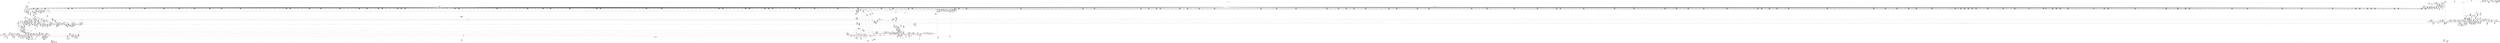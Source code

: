 digraph {
	CE0x3ce8c00 [shape=record,shape=Mrecord,label="{CE0x3ce8c00|file_has_perm:tmp7|security/selinux/hooks.c,1683}"]
	CE0x3d547f0 [shape=record,shape=Mrecord,label="{CE0x3d547f0|0:_i32,_4:_i32,_8:_i16,_12:_i32,_16:_i32,_20:_i32,_24:_i32,_56:_i8*,_:_SCMRE_887,888_}"]
	CE0x3d431a0 [shape=record,shape=Mrecord,label="{CE0x3d431a0|0:_i32,_4:_i32,_8:_i16,_12:_i32,_16:_i32,_20:_i32,_24:_i32,_56:_i8*,_:_SCMRE_484,485_}"]
	CE0x3d4b370 [shape=record,shape=Mrecord,label="{CE0x3d4b370|0:_i32,_4:_i32,_8:_i16,_12:_i32,_16:_i32,_20:_i32,_24:_i32,_56:_i8*,_:_SCMRE_607,608_}"]
	CE0x3cab430 [shape=record,shape=Mrecord,label="{CE0x3cab430|8:_i8,_32:_%struct.inode*,_%struct.selinux_audit_data*,_456:_i8*,_:_SCMRE_214,215_}"]
	CE0x3c872a0 [shape=record,shape=Mrecord,label="{CE0x3c872a0|8:_i8,_32:_%struct.inode*,_%struct.selinux_audit_data*,_456:_i8*,_:_SCMRE_98,99_}"]
	CE0x3cef130 [shape=record,shape=Mrecord,label="{CE0x3cef130|file_has_perm:tmp21|security/selinux/hooks.c,1694}"]
	CE0x3d55f90 [shape=record,shape=Mrecord,label="{CE0x3d55f90|0:_i32,_4:_i32,_8:_i16,_12:_i32,_16:_i32,_20:_i32,_24:_i32,_56:_i8*,_:_SCMRE_901,902_}"]
	CE0x3d41420 [shape=record,shape=Mrecord,label="{CE0x3d41420|0:_i32,_4:_i32,_8:_i16,_12:_i32,_16:_i32,_20:_i32,_24:_i32,_56:_i8*,_:_SCMRE_448,456_|*MultipleSource*|*LoadInst*|include/linux/fs.h,1916|security/selinux/hooks.c,1675|Function::inode_has_perm&Arg::inode::|security/selinux/hooks.c,1611}"]
	CE0x3d476b0 [shape=record,shape=Mrecord,label="{CE0x3d476b0|0:_i32,_4:_i32,_8:_i16,_12:_i32,_16:_i32,_20:_i32,_24:_i32,_56:_i8*,_:_SCMRE_571,572_}"]
	CE0x3c70af0 [shape=record,shape=Mrecord,label="{CE0x3c70af0|8:_i8,_32:_%struct.inode*,_%struct.selinux_audit_data*,_456:_i8*,_:_SCMRE_416,424_|*MultipleSource*|security/selinux/hooks.c, 1676|security/selinux/hooks.c,1674|Function::file_has_perm&Arg::file::|Function::selinux_file_lock&Arg::file::}"]
	CE0x3d49a20 [shape=record,shape=Mrecord,label="{CE0x3d49a20|0:_i32,_4:_i32,_8:_i16,_12:_i32,_16:_i32,_20:_i32,_24:_i32,_56:_i8*,_:_SCMRE_592,593_}"]
	CE0x3c810a0 [shape=record,shape=Mrecord,label="{CE0x3c810a0|i64_3|*Constant*|*SummSink*}"]
	CE0x3c5a0f0 [shape=record,shape=Mrecord,label="{CE0x3c5a0f0|8:_i8,_32:_%struct.inode*,_%struct.selinux_audit_data*,_456:_i8*,_:_SCMRE_51,52_}"]
	CE0x3ca6010 [shape=record,shape=Mrecord,label="{CE0x3ca6010|i64_16|*Constant*}"]
	CE0x3ced160 [shape=record,shape=Mrecord,label="{CE0x3ced160|avc_has_perm:requested|Function::avc_has_perm&Arg::requested::|*SummSource*}"]
	CE0x3d6a090 [shape=record,shape=Mrecord,label="{CE0x3d6a090|inode_has_perm:lnot1|security/selinux/hooks.c,1611}"]
	CE0x3d33890 [shape=record,shape=Mrecord,label="{CE0x3d33890|0:_i32,_4:_i32,_8:_i16,_12:_i32,_16:_i32,_20:_i32,_24:_i32,_56:_i8*,_:_SCMRE_203,204_}"]
	CE0x3d52990 [shape=record,shape=Mrecord,label="{CE0x3d52990|0:_i32,_4:_i32,_8:_i16,_12:_i32,_16:_i32,_20:_i32,_24:_i32,_56:_i8*,_:_SCMRE_869,870_}"]
	CE0x3c6e3b0 [shape=record,shape=Mrecord,label="{CE0x3c6e3b0|8:_i8,_32:_%struct.inode*,_%struct.selinux_audit_data*,_456:_i8*,_:_SCMRE_312,316_|*MultipleSource*|security/selinux/hooks.c, 1676|security/selinux/hooks.c,1674|Function::file_has_perm&Arg::file::|Function::selinux_file_lock&Arg::file::}"]
	CE0x3d4c960 [shape=record,shape=Mrecord,label="{CE0x3d4c960|0:_i32,_4:_i32,_8:_i16,_12:_i32,_16:_i32,_20:_i32,_24:_i32,_56:_i8*,_:_SCMRE_620,621_}"]
	CE0x3cbdfa0 [shape=record,shape=Mrecord,label="{CE0x3cbdfa0|_call_void_mcount()_#3|*SummSink*}"]
	CE0x3c8b480 [shape=record,shape=Mrecord,label="{CE0x3c8b480|8:_i8,_32:_%struct.inode*,_%struct.selinux_audit_data*,_456:_i8*,_:_SCMRE_153,154_}"]
	CE0x3d48430 [shape=record,shape=Mrecord,label="{CE0x3d48430|0:_i32,_4:_i32,_8:_i16,_12:_i32,_16:_i32,_20:_i32,_24:_i32,_56:_i8*,_:_SCMRE_579,580_}"]
	CE0x3d6aff0 [shape=record,shape=Mrecord,label="{CE0x3d6aff0|i64_0|*Constant*}"]
	CE0x3c5f6d0 [shape=record,shape=Mrecord,label="{CE0x3c5f6d0|_ret_i32_%call5,_!dbg_!27741|security/selinux/hooks.c,3339}"]
	CE0x3d1cc60 [shape=record,shape=Mrecord,label="{CE0x3d1cc60|COLLAPSED:_GCMRE___llvm_gcov_ctr155_internal_global_5_x_i64_zeroinitializer:_elem_0:default:}"]
	CE0x3c8ebc0 [shape=record,shape=Mrecord,label="{CE0x3c8ebc0|selinux_file_lock:tmp17|security/selinux/hooks.c,3337|*SummSource*}"]
	CE0x3cf1100 [shape=record,shape=Mrecord,label="{CE0x3cf1100|file_has_perm:tmp18|security/selinux/hooks.c,1690}"]
	CE0x3c681d0 [shape=record,shape=Mrecord,label="{CE0x3c681d0|selinux_file_lock:do.body}"]
	CE0x3d3e5c0 [shape=record,shape=Mrecord,label="{CE0x3d3e5c0|0:_i32,_4:_i32,_8:_i16,_12:_i32,_16:_i32,_20:_i32,_24:_i32,_56:_i8*,_:_SCMRE_310,311_}"]
	CE0x3d77790 [shape=record,shape=Mrecord,label="{CE0x3d77790|GLOBAL:__invalid_creds|*Constant*}"]
	CE0x3d447e0 [shape=record,shape=Mrecord,label="{CE0x3d447e0|0:_i32,_4:_i32,_8:_i16,_12:_i32,_16:_i32,_20:_i32,_24:_i32,_56:_i8*,_:_SCMRE_520,528_|*MultipleSource*|*LoadInst*|include/linux/fs.h,1916|security/selinux/hooks.c,1675|Function::inode_has_perm&Arg::inode::|security/selinux/hooks.c,1611}"]
	CE0x3c67e70 [shape=record,shape=Mrecord,label="{CE0x3c67e70|get_current:tmp1}"]
	CE0x3c7ee10 [shape=record,shape=Mrecord,label="{CE0x3c7ee10|selinux_file_lock:tobool1|security/selinux/hooks.c,3337}"]
	CE0x3cec730 [shape=record,shape=Mrecord,label="{CE0x3cec730|i16_8|*Constant*}"]
	CE0x3d32450 [shape=record,shape=Mrecord,label="{CE0x3d32450|0:_i32,_4:_i32,_8:_i16,_12:_i32,_16:_i32,_20:_i32,_24:_i32,_56:_i8*,_:_SCMRE_191,192_}"]
	CE0x3d424b0 [shape=record,shape=Mrecord,label="{CE0x3d424b0|0:_i32,_4:_i32,_8:_i16,_12:_i32,_16:_i32,_20:_i32,_24:_i32,_56:_i8*,_:_SCMRE_476,477_}"]
	CE0x3d05b30 [shape=record,shape=Mrecord,label="{CE0x3d05b30|file_has_perm:call9|security/selinux/hooks.c,1695|*SummSource*}"]
	CE0x3d04d10 [shape=record,shape=Mrecord,label="{CE0x3d04d10|file_has_perm:tmp26|security/selinux/hooks.c,1694}"]
	CE0x3ca9730 [shape=record,shape=Mrecord,label="{CE0x3ca9730|8:_i8,_32:_%struct.inode*,_%struct.selinux_audit_data*,_456:_i8*,_:_SCMRE_127,128_}"]
	CE0x3d69a80 [shape=record,shape=Mrecord,label="{CE0x3d69a80|inode_has_perm:tobool|security/selinux/hooks.c,1611|*SummSink*}"]
	CE0x3c783d0 [shape=record,shape=Mrecord,label="{CE0x3c783d0|selinux_file_lock:tmp7|security/selinux/hooks.c,3337|*SummSink*}"]
	CE0x3d203f0 [shape=record,shape=Mrecord,label="{CE0x3d203f0|inode_has_perm:tmp4|security/selinux/hooks.c,1609|*SummSink*}"]
	CE0x3d44260 [shape=record,shape=Mrecord,label="{CE0x3d44260|0:_i32,_4:_i32,_8:_i16,_12:_i32,_16:_i32,_20:_i32,_24:_i32,_56:_i8*,_:_SCMRE_508,512_|*MultipleSource*|*LoadInst*|include/linux/fs.h,1916|security/selinux/hooks.c,1675|Function::inode_has_perm&Arg::inode::|security/selinux/hooks.c,1611}"]
	CE0x3ce8040 [shape=record,shape=Mrecord,label="{CE0x3ce8040|file_has_perm:cmp|security/selinux/hooks.c,1683}"]
	CE0x3c63bc0 [shape=record,shape=Mrecord,label="{CE0x3c63bc0|i64*_getelementptr_inbounds_(_2_x_i64_,_2_x_i64_*___llvm_gcov_ctr98,_i64_0,_i64_1)|*Constant*|*SummSource*}"]
	CE0x3ce5780 [shape=record,shape=Mrecord,label="{CE0x3ce5780|_ret_%struct.inode*_%tmp4,_!dbg_!27713|include/linux/fs.h,1916|*SummSource*}"]
	CE0x3d2f560 [shape=record,shape=Mrecord,label="{CE0x3d2f560|0:_i32,_4:_i32,_8:_i16,_12:_i32,_16:_i32,_20:_i32,_24:_i32,_56:_i8*,_:_SCMRE_168,169_}"]
	CE0x3ca7f40 [shape=record,shape=Mrecord,label="{CE0x3ca7f40|file_has_perm:call|security/selinux/hooks.c,1675|*SummSink*}"]
	CE0x3c78180 [shape=record,shape=Mrecord,label="{CE0x3c78180|selinux_file_lock:tmp6|security/selinux/hooks.c,3337}"]
	CE0x3cb80f0 [shape=record,shape=Mrecord,label="{CE0x3cb80f0|i32_22|*Constant*|*SummSink*}"]
	CE0x3d4f860 [shape=record,shape=Mrecord,label="{CE0x3d4f860|0:_i32,_4:_i32,_8:_i16,_12:_i32,_16:_i32,_20:_i32,_24:_i32,_56:_i8*,_:_SCMRE_744,752_|*MultipleSource*|*LoadInst*|include/linux/fs.h,1916|security/selinux/hooks.c,1675|Function::inode_has_perm&Arg::inode::|security/selinux/hooks.c,1611}"]
	CE0x3c5f560 [shape=record,shape=Mrecord,label="{CE0x3c5f560|i64*_getelementptr_inbounds_(_2_x_i64_,_2_x_i64_*___llvm_gcov_ctr98,_i64_0,_i64_0)|*Constant*}"]
	CE0x3ce35b0 [shape=record,shape=Mrecord,label="{CE0x3ce35b0|file_inode:tmp3}"]
	CE0x3c8fef0 [shape=record,shape=Mrecord,label="{CE0x3c8fef0|selinux_file_lock:tmp20|security/selinux/hooks.c,3337}"]
	CE0x3d3fe20 [shape=record,shape=Mrecord,label="{CE0x3d3fe20|0:_i32,_4:_i32,_8:_i16,_12:_i32,_16:_i32,_20:_i32,_24:_i32,_56:_i8*,_:_SCMRE_384,388_|*MultipleSource*|*LoadInst*|include/linux/fs.h,1916|security/selinux/hooks.c,1675|Function::inode_has_perm&Arg::inode::|security/selinux/hooks.c,1611}"]
	CE0x3c73440 [shape=record,shape=Mrecord,label="{CE0x3c73440|file_has_perm:u|security/selinux/hooks.c,1681}"]
	CE0x3cadd70 [shape=record,shape=Mrecord,label="{CE0x3cadd70|8:_i8,_32:_%struct.inode*,_%struct.selinux_audit_data*,_456:_i8*,_:_SCMRE_78,79_}"]
	CE0x3d2be00 [shape=record,shape=Mrecord,label="{CE0x3d2be00|0:_i32,_4:_i32,_8:_i16,_12:_i32,_16:_i32,_20:_i32,_24:_i32,_56:_i8*,_:_SCMRE_137,138_}"]
	CE0x3cc7a70 [shape=record,shape=Mrecord,label="{CE0x3cc7a70|cred_sid:tmp6|security/selinux/hooks.c,197|*SummSource*}"]
	CE0x3ca0ea0 [shape=record,shape=Mrecord,label="{CE0x3ca0ea0|i64_4|*Constant*}"]
	CE0x3c7fb60 [shape=record,shape=Mrecord,label="{CE0x3c7fb60|i32_1|*Constant*}"]
	CE0x3d040d0 [shape=record,shape=Mrecord,label="{CE0x3d040d0|inode_has_perm:perms|Function::inode_has_perm&Arg::perms::|*SummSource*}"]
	CE0x3d52020 [shape=record,shape=Mrecord,label="{CE0x3d52020|0:_i32,_4:_i32,_8:_i16,_12:_i32,_16:_i32,_20:_i32,_24:_i32,_56:_i8*,_:_SCMRE_865,866_}"]
	CE0x3cef840 [shape=record,shape=Mrecord,label="{CE0x3cef840|file_has_perm:tmp20|security/selinux/hooks.c,1694}"]
	"CONST[source:0(mediator),value:2(dynamic)][purpose:{object}]"
	CE0x3cbb3a0 [shape=record,shape=Mrecord,label="{CE0x3cbb3a0|cred_sid:cred|Function::cred_sid&Arg::cred::}"]
	CE0x3ce8470 [shape=record,shape=Mrecord,label="{CE0x3ce8470|file_has_perm:tmp6|security/selinux/hooks.c,1683}"]
	CE0x3cbdb60 [shape=record,shape=Mrecord,label="{CE0x3cbdb60|cred_sid:tmp3|*SummSink*}"]
	CE0x3cec1d0 [shape=record,shape=Mrecord,label="{CE0x3cec1d0|avc_has_perm:ssid|Function::avc_has_perm&Arg::ssid::|*SummSink*}"]
	CE0x3cb0b10 [shape=record,shape=Mrecord,label="{CE0x3cb0b10|file_has_perm:tmp26|security/selinux/hooks.c,1694|*SummSink*}"]
	CE0x3d46420 [shape=record,shape=Mrecord,label="{CE0x3d46420|0:_i32,_4:_i32,_8:_i16,_12:_i32,_16:_i32,_20:_i32,_24:_i32,_56:_i8*,_:_SCMRE_560,561_}"]
	CE0x3c6bc30 [shape=record,shape=Mrecord,label="{CE0x3c6bc30|i64*_getelementptr_inbounds_(_11_x_i64_,_11_x_i64_*___llvm_gcov_ctr259,_i64_0,_i64_9)|*Constant*}"]
	CE0x503c370 [shape=record,shape=Mrecord,label="{CE0x503c370|selinux_file_lock:bb}"]
	CE0x3caea40 [shape=record,shape=Mrecord,label="{CE0x3caea40|_call_void_mcount()_#3|*SummSink*}"]
	CE0x3c60ed0 [shape=record,shape=Mrecord,label="{CE0x3c60ed0|i32_0|*Constant*}"]
	CE0x3d5f590 [shape=record,shape=Mrecord,label="{CE0x3d5f590|inode_has_perm:call|security/selinux/hooks.c,1614}"]
	CE0x3ce9600 [shape=record,shape=Mrecord,label="{CE0x3ce9600|GLOBAL:__llvm_gcov_ctr170|Global_var:__llvm_gcov_ctr170|*SummSource*}"]
	CE0x3d3c400 [shape=record,shape=Mrecord,label="{CE0x3d3c400|0:_i32,_4:_i32,_8:_i16,_12:_i32,_16:_i32,_20:_i32,_24:_i32,_56:_i8*,_:_SCMRE_290,291_}"]
	CE0x3d2e7e0 [shape=record,shape=Mrecord,label="{CE0x3d2e7e0|0:_i32,_4:_i32,_8:_i16,_12:_i32,_16:_i32,_20:_i32,_24:_i32,_56:_i8*,_:_SCMRE_160,161_}"]
	CE0x3d457f0 [shape=record,shape=Mrecord,label="{CE0x3d457f0|0:_i32,_4:_i32,_8:_i16,_12:_i32,_16:_i32,_20:_i32,_24:_i32,_56:_i8*,_:_SCMRE_554,555_}"]
	CE0x3d242c0 [shape=record,shape=Mrecord,label="{CE0x3d242c0|__validate_creds:tmp1}"]
	CE0x3d6a450 [shape=record,shape=Mrecord,label="{CE0x3d6a450|inode_has_perm:lnot1|security/selinux/hooks.c,1611|*SummSource*}"]
	CE0x3ce4470 [shape=record,shape=Mrecord,label="{CE0x3ce4470|_call_void_mcount()_#3|*SummSink*}"]
	CE0x3ce8780 [shape=record,shape=Mrecord,label="{CE0x3ce8780|file_has_perm:cmp|security/selinux/hooks.c,1683|*SummSource*}"]
	CE0x3ce5150 [shape=record,shape=Mrecord,label="{CE0x3ce5150|file_inode:f_inode|include/linux/fs.h,1916|*SummSink*}"]
	CE0x3c90540 [shape=record,shape=Mrecord,label="{CE0x3c90540|selinux_file_lock:call3|security/selinux/hooks.c,3337}"]
	CE0x3d6e380 [shape=record,shape=Mrecord,label="{CE0x3d6e380|i64*_getelementptr_inbounds_(_8_x_i64_,_8_x_i64_*___llvm_gcov_ctr154,_i64_0,_i64_5)|*Constant*|*SummSink*}"]
	CE0x3c8fd70 [shape=record,shape=Mrecord,label="{CE0x3c8fd70|selinux_file_lock:tmp19|security/selinux/hooks.c,3337|*SummSink*}"]
	CE0x3d55c30 [shape=record,shape=Mrecord,label="{CE0x3d55c30|0:_i32,_4:_i32,_8:_i16,_12:_i32,_16:_i32,_20:_i32,_24:_i32,_56:_i8*,_:_SCMRE_899,900_}"]
	CE0x3cb1d50 [shape=record,shape=Mrecord,label="{CE0x3cb1d50|i64*_getelementptr_inbounds_(_12_x_i64_,_12_x_i64_*___llvm_gcov_ctr170,_i64_0,_i64_11)|*Constant*}"]
	CE0x3d549a0 [shape=record,shape=Mrecord,label="{CE0x3d549a0|0:_i32,_4:_i32,_8:_i16,_12:_i32,_16:_i32,_20:_i32,_24:_i32,_56:_i8*,_:_SCMRE_888,889_}"]
	CE0x3d6d030 [shape=record,shape=Mrecord,label="{CE0x3d6d030|inode_has_perm:tmp8|security/selinux/hooks.c,1611|*SummSource*}"]
	CE0x3c638f0 [shape=record,shape=Mrecord,label="{CE0x3c638f0|file_has_perm:if.end6}"]
	CE0x3c903d0 [shape=record,shape=Mrecord,label="{CE0x3c903d0|selinux_file_lock:tmp20|security/selinux/hooks.c,3337|*SummSink*}"]
	CE0x3d5ea50 [shape=record,shape=Mrecord,label="{CE0x3d5ea50|inode_has_perm:tmp13|security/selinux/hooks.c,1614|*SummSink*}"]
	CE0x3d749a0 [shape=record,shape=Mrecord,label="{CE0x3d749a0|inode_has_perm:call4|security/selinux/hooks.c,1617|*SummSink*}"]
	CE0x3cc9340 [shape=record,shape=Mrecord,label="{CE0x3cc9340|8:_i8,_32:_%struct.inode*,_%struct.selinux_audit_data*,_456:_i8*,_:_SCMRE_119,120_}"]
	CE0x3c74e30 [shape=record,shape=Mrecord,label="{CE0x3c74e30|selinux_file_lock:land.lhs.true|*SummSource*}"]
	CE0x3d47500 [shape=record,shape=Mrecord,label="{CE0x3d47500|0:_i32,_4:_i32,_8:_i16,_12:_i32,_16:_i32,_20:_i32,_24:_i32,_56:_i8*,_:_SCMRE_570,571_}"]
	CE0x3cabb10 [shape=record,shape=Mrecord,label="{CE0x3cabb10|8:_i8,_32:_%struct.inode*,_%struct.selinux_audit_data*,_456:_i8*,_:_SCMRE_240,248_|*MultipleSource*|security/selinux/hooks.c, 1676|security/selinux/hooks.c,1674|Function::file_has_perm&Arg::file::|Function::selinux_file_lock&Arg::file::}"]
	CE0x3c65130 [shape=record,shape=Mrecord,label="{CE0x3c65130|i64*_getelementptr_inbounds_(_11_x_i64_,_11_x_i64_*___llvm_gcov_ctr259,_i64_0,_i64_9)|*Constant*|*SummSource*}"]
	CE0x3ca9310 [shape=record,shape=Mrecord,label="{CE0x3ca9310|8:_i8,_32:_%struct.inode*,_%struct.selinux_audit_data*,_456:_i8*,_:_SCMRE_124,125_}"]
	CE0x3d30d00 [shape=record,shape=Mrecord,label="{CE0x3d30d00|0:_i32,_4:_i32,_8:_i16,_12:_i32,_16:_i32,_20:_i32,_24:_i32,_56:_i8*,_:_SCMRE_182,183_}"]
	CE0x3d3ec10 [shape=record,shape=Mrecord,label="{CE0x3d3ec10|0:_i32,_4:_i32,_8:_i16,_12:_i32,_16:_i32,_20:_i32,_24:_i32,_56:_i8*,_:_SCMRE_328,336_|*MultipleSource*|*LoadInst*|include/linux/fs.h,1916|security/selinux/hooks.c,1675|Function::inode_has_perm&Arg::inode::|security/selinux/hooks.c,1611}"]
	CE0x3cab2d0 [shape=record,shape=Mrecord,label="{CE0x3cab2d0|8:_i8,_32:_%struct.inode*,_%struct.selinux_audit_data*,_456:_i8*,_:_SCMRE_213,214_}"]
	CE0x3cb56d0 [shape=record,shape=Mrecord,label="{CE0x3cb56d0|inode_has_perm:i_flags|security/selinux/hooks.c,1611}"]
	CE0x3c68910 [shape=record,shape=Mrecord,label="{CE0x3c68910|GLOBAL:get_current|*Constant*|*SummSink*}"]
	CE0x3d20c10 [shape=record,shape=Mrecord,label="{CE0x3d20c10|COLLAPSED:_GCMRE___llvm_gcov_ctr154_internal_global_8_x_i64_zeroinitializer:_elem_0:default:}"]
	CE0x3cafaf0 [shape=record,shape=Mrecord,label="{CE0x3cafaf0|8:_i8,_32:_%struct.inode*,_%struct.selinux_audit_data*,_456:_i8*,_:_SCMRE_110,111_}"]
	CE0x3d48940 [shape=record,shape=Mrecord,label="{CE0x3d48940|0:_i32,_4:_i32,_8:_i16,_12:_i32,_16:_i32,_20:_i32,_24:_i32,_56:_i8*,_:_SCMRE_582,583_}"]
	CE0x3d76300 [shape=record,shape=Mrecord,label="{CE0x3d76300|__validate_creds:tmp5|include/linux/cred.h,173|*SummSink*}"]
	CE0x3d5ded0 [shape=record,shape=Mrecord,label="{CE0x3d5ded0|inode_has_perm:tmp15|*LoadInst*|security/selinux/hooks.c,1615|*SummSink*}"]
	CE0x3d74870 [shape=record,shape=Mrecord,label="{CE0x3d74870|inode_has_perm:call4|security/selinux/hooks.c,1617|*SummSource*}"]
	CE0x3d45cd0 [shape=record,shape=Mrecord,label="{CE0x3d45cd0|0:_i32,_4:_i32,_8:_i16,_12:_i32,_16:_i32,_20:_i32,_24:_i32,_56:_i8*,_:_SCMRE_555,556_}"]
	CE0x3d2e0c0 [shape=record,shape=Mrecord,label="{CE0x3d2e0c0|0:_i32,_4:_i32,_8:_i16,_12:_i32,_16:_i32,_20:_i32,_24:_i32,_56:_i8*,_:_SCMRE_156,157_}"]
	CE0x3cb8e70 [shape=record,shape=Mrecord,label="{CE0x3cb8e70|cred_sid:tmp5|security/selinux/hooks.c,196|*SummSource*}"]
	CE0x3c749b0 [shape=record,shape=Mrecord,label="{CE0x3c749b0|selinux_file_lock:tmp12|security/selinux/hooks.c,3337|*SummSink*}"]
	CE0x3c831b0 [shape=record,shape=Mrecord,label="{CE0x3c831b0|8:_i8,_32:_%struct.inode*,_%struct.selinux_audit_data*,_456:_i8*,_:_SCMRE_84,85_}"]
	CE0x3c856f0 [shape=record,shape=Mrecord,label="{CE0x3c856f0|i64*_getelementptr_inbounds_(_12_x_i64_,_12_x_i64_*___llvm_gcov_ctr170,_i64_0,_i64_5)|*Constant*|*SummSource*}"]
	CE0x3cc8480 [shape=record,shape=Mrecord,label="{CE0x3cc8480|inode_has_perm:return}"]
	CE0x3ce5670 [shape=record,shape=Mrecord,label="{CE0x3ce5670|file_inode:tmp4|*LoadInst*|include/linux/fs.h,1916|*SummSink*}"]
	CE0x3ca5420 [shape=record,shape=Mrecord,label="{CE0x3ca5420|file_has_perm:sid2|security/selinux/hooks.c,1683}"]
	CE0x3cb8870 [shape=record,shape=Mrecord,label="{CE0x3cb8870|COLLAPSED:_CMRE:_elem_0::|security/selinux/hooks.c,196}"]
	CE0x3ca5820 [shape=record,shape=Mrecord,label="{CE0x3ca5820|file_has_perm:tobool|security/selinux/hooks.c,1688}"]
	CE0x3c659a0 [shape=record,shape=Mrecord,label="{CE0x3c659a0|selinux_file_lock:if.end|*SummSink*}"]
	CE0x3d1de70 [shape=record,shape=Mrecord,label="{CE0x3d1de70|0:_i32,_4:_i32,_8:_i16,_12:_i32,_16:_i32,_20:_i32,_24:_i32,_56:_i8*,_:_SCMRE_8,12_|*MultipleSource*|*LoadInst*|include/linux/fs.h,1916|security/selinux/hooks.c,1675|Function::inode_has_perm&Arg::inode::|security/selinux/hooks.c,1611}"]
	CE0x3d30640 [shape=record,shape=Mrecord,label="{CE0x3d30640|0:_i32,_4:_i32,_8:_i16,_12:_i32,_16:_i32,_20:_i32,_24:_i32,_56:_i8*,_:_SCMRE_178,179_}"]
	CE0x3c71710 [shape=record,shape=Mrecord,label="{CE0x3c71710|8:_i8,_32:_%struct.inode*,_%struct.selinux_audit_data*,_456:_i8*,_:_SCMRE_440,448_|*MultipleSource*|security/selinux/hooks.c, 1676|security/selinux/hooks.c,1674|Function::file_has_perm&Arg::file::|Function::selinux_file_lock&Arg::file::}"]
	CE0x3cb1830 [shape=record,shape=Mrecord,label="{CE0x3cb1830|file_has_perm:rc.1|*SummSink*}"]
	CE0x3d553c0 [shape=record,shape=Mrecord,label="{CE0x3d553c0|0:_i32,_4:_i32,_8:_i16,_12:_i32,_16:_i32,_20:_i32,_24:_i32,_56:_i8*,_:_SCMRE_894,895_}"]
	CE0x3cc9080 [shape=record,shape=Mrecord,label="{CE0x3cc9080|8:_i8,_32:_%struct.inode*,_%struct.selinux_audit_data*,_456:_i8*,_:_SCMRE_117,118_}"]
	CE0x3d56ec0 [shape=record,shape=Mrecord,label="{CE0x3d56ec0|0:_i32,_4:_i32,_8:_i16,_12:_i32,_16:_i32,_20:_i32,_24:_i32,_56:_i8*,_:_SCMRE_910,911_}"]
	CE0x3c78b00 [shape=record,shape=Mrecord,label="{CE0x3c78b00|selinux_file_lock:call|security/selinux/hooks.c,3337}"]
	CE0x3c5f2c0 [shape=record,shape=Mrecord,label="{CE0x3c5f2c0|_ret_i32_%rc.1,_!dbg_!27749|security/selinux/hooks.c,1698|*SummSource*}"]
	CE0x3d4c2a0 [shape=record,shape=Mrecord,label="{CE0x3d4c2a0|0:_i32,_4:_i32,_8:_i16,_12:_i32,_16:_i32,_20:_i32,_24:_i32,_56:_i8*,_:_SCMRE_616,617_}"]
	CE0x3c62990 [shape=record,shape=Mrecord,label="{CE0x3c62990|8:_i8,_32:_%struct.inode*,_%struct.selinux_audit_data*,_456:_i8*,_:_SCMRE_480,488_|*MultipleSource*|security/selinux/hooks.c, 1676|security/selinux/hooks.c,1674|Function::file_has_perm&Arg::file::|Function::selinux_file_lock&Arg::file::}"]
	CE0x3d42e40 [shape=record,shape=Mrecord,label="{CE0x3d42e40|0:_i32,_4:_i32,_8:_i16,_12:_i32,_16:_i32,_20:_i32,_24:_i32,_56:_i8*,_:_SCMRE_482,483_}"]
	CE0x3d76740 [shape=record,shape=Mrecord,label="{CE0x3d76740|i64*_getelementptr_inbounds_(_5_x_i64_,_5_x_i64_*___llvm_gcov_ctr155,_i64_0,_i64_3)|*Constant*|*SummSource*}"]
	CE0x3d4bd90 [shape=record,shape=Mrecord,label="{CE0x3d4bd90|0:_i32,_4:_i32,_8:_i16,_12:_i32,_16:_i32,_20:_i32,_24:_i32,_56:_i8*,_:_SCMRE_613,614_}"]
	CE0x3c754e0 [shape=record,shape=Mrecord,label="{CE0x3c754e0|8:_i8,_32:_%struct.inode*,_%struct.selinux_audit_data*,_456:_i8*,_:_SCMRE_58,59_}"]
	CE0x3d76d10 [shape=record,shape=Mrecord,label="{CE0x3d76d10|__validate_creds:tmp6|include/linux/cred.h,174}"]
	CE0x3c5cfc0 [shape=record,shape=Mrecord,label="{CE0x3c5cfc0|selinux_file_lock:call5|security/selinux/hooks.c,3339|*SummSink*}"]
	CE0x3d49bd0 [shape=record,shape=Mrecord,label="{CE0x3d49bd0|0:_i32,_4:_i32,_8:_i16,_12:_i32,_16:_i32,_20:_i32,_24:_i32,_56:_i8*,_:_SCMRE_593,594_}"]
	CE0x3ca5e50 [shape=record,shape=Mrecord,label="{CE0x3ca5e50|i32_8|*Constant*|*SummSink*}"]
	CE0x3c9f9e0 [shape=record,shape=Mrecord,label="{CE0x3c9f9e0|0:_i32,_4:_i32,_8:_i16,_12:_i32,_16:_i32,_20:_i32,_24:_i32,_56:_i8*,_:_SCMRE_258,259_}"]
	CE0x3ca6f20 [shape=record,shape=Mrecord,label="{CE0x3ca6f20|file_has_perm:u|security/selinux/hooks.c,1681|*SummSource*}"]
	CE0x3d43a10 [shape=record,shape=Mrecord,label="{CE0x3d43a10|0:_i32,_4:_i32,_8:_i16,_12:_i32,_16:_i32,_20:_i32,_24:_i32,_56:_i8*,_:_SCMRE_488,496_|*MultipleSource*|*LoadInst*|include/linux/fs.h,1916|security/selinux/hooks.c,1675|Function::inode_has_perm&Arg::inode::|security/selinux/hooks.c,1611}"]
	CE0x3d04720 [shape=record,shape=Mrecord,label="{CE0x3d04720|inode_has_perm:adp|Function::inode_has_perm&Arg::adp::|*SummSink*}"]
	CE0x3cb66c0 [shape=record,shape=Mrecord,label="{CE0x3cb66c0|i64*_getelementptr_inbounds_(_8_x_i64_,_8_x_i64_*___llvm_gcov_ctr154,_i64_0,_i64_2)|*Constant*|*SummSource*}"]
	CE0x3cacf20 [shape=record,shape=Mrecord,label="{CE0x3cacf20|file_has_perm:out|*SummSink*}"]
	CE0x3d58300 [shape=record,shape=Mrecord,label="{CE0x3d58300|0:_i32,_4:_i32,_8:_i16,_12:_i32,_16:_i32,_20:_i32,_24:_i32,_56:_i8*,_:_SCMRE_922,923_}"]
	CE0x3d27010 [shape=record,shape=Mrecord,label="{CE0x3d27010|GLOBAL:__validate_creds|*Constant*|*SummSource*}"]
	CE0x3c83050 [shape=record,shape=Mrecord,label="{CE0x3c83050|8:_i8,_32:_%struct.inode*,_%struct.selinux_audit_data*,_456:_i8*,_:_SCMRE_83,84_}"]
	CE0x3caee10 [shape=record,shape=Mrecord,label="{CE0x3caee10|GLOBAL:current_task|Global_var:current_task|*SummSource*}"]
	CE0x3c9e750 [shape=record,shape=Mrecord,label="{CE0x3c9e750|0:_i32,_4:_i32,_8:_i16,_12:_i32,_16:_i32,_20:_i32,_24:_i32,_56:_i8*,_:_SCMRE_247,248_}"]
	CE0x3d1d2a0 [shape=record,shape=Mrecord,label="{CE0x3d1d2a0|i32_4|*Constant*}"]
	CE0x3ce9a20 [shape=record,shape=Mrecord,label="{CE0x3ce9a20|file_has_perm:tmp9|security/selinux/hooks.c,1683|*SummSource*}"]
	CE0x3d1bb20 [shape=record,shape=Mrecord,label="{CE0x3d1bb20|GLOBAL:creds_are_invalid|*Constant*|*SummSource*}"]
	CE0x3cab6f0 [shape=record,shape=Mrecord,label="{CE0x3cab6f0|8:_i8,_32:_%struct.inode*,_%struct.selinux_audit_data*,_456:_i8*,_:_SCMRE_216,224_|*MultipleSource*|security/selinux/hooks.c, 1676|security/selinux/hooks.c,1674|Function::file_has_perm&Arg::file::|Function::selinux_file_lock&Arg::file::}"]
	CE0x3c83af0 [shape=record,shape=Mrecord,label="{CE0x3c83af0|file_has_perm:tmp5|security/selinux/hooks.c,1681|*SummSource*}"]
	CE0x3c70810 [shape=record,shape=Mrecord,label="{CE0x3c70810|8:_i8,_32:_%struct.inode*,_%struct.selinux_audit_data*,_456:_i8*,_:_SCMRE_408,416_|*MultipleSource*|security/selinux/hooks.c, 1676|security/selinux/hooks.c,1674|Function::file_has_perm&Arg::file::|Function::selinux_file_lock&Arg::file::}"]
	CE0x3d774b0 [shape=record,shape=Mrecord,label="{CE0x3d774b0|__validate_creds:tmp7|include/linux/cred.h,174|*SummSink*}"]
	CE0x3d55de0 [shape=record,shape=Mrecord,label="{CE0x3d55de0|0:_i32,_4:_i32,_8:_i16,_12:_i32,_16:_i32,_20:_i32,_24:_i32,_56:_i8*,_:_SCMRE_900,901_}"]
	CE0x3cca2e0 [shape=record,shape=Mrecord,label="{CE0x3cca2e0|8:_i8,_32:_%struct.inode*,_%struct.selinux_audit_data*,_456:_i8*,_:_SCMRE_178,179_}"]
	CE0x3d020f0 [shape=record,shape=Mrecord,label="{CE0x3d020f0|file_has_perm:tmp23|security/selinux/hooks.c,1694}"]
	CE0x3d4ae60 [shape=record,shape=Mrecord,label="{CE0x3d4ae60|0:_i32,_4:_i32,_8:_i16,_12:_i32,_16:_i32,_20:_i32,_24:_i32,_56:_i8*,_:_SCMRE_604,605_}"]
	CE0x3c59590 [shape=record,shape=Mrecord,label="{CE0x3c59590|i64_0|*Constant*}"]
	CE0x3d2b300 [shape=record,shape=Mrecord,label="{CE0x3d2b300|0:_i32,_4:_i32,_8:_i16,_12:_i32,_16:_i32,_20:_i32,_24:_i32,_56:_i8*,_:_SCMRE_104,112_|*MultipleSource*|*LoadInst*|include/linux/fs.h,1916|security/selinux/hooks.c,1675|Function::inode_has_perm&Arg::inode::|security/selinux/hooks.c,1611}"]
	CE0x3c66130 [shape=record,shape=Mrecord,label="{CE0x3c66130|file_has_perm:bb|*SummSink*}"]
	CE0x3c62700 [shape=record,shape=Mrecord,label="{CE0x3c62700|get_current:tmp2}"]
	CE0x3d73af0 [shape=record,shape=Mrecord,label="{CE0x3d73af0|__validate_creds:bb|*SummSource*}"]
	CE0x3d25150 [shape=record,shape=Mrecord,label="{CE0x3d25150|i64*_getelementptr_inbounds_(_8_x_i64_,_8_x_i64_*___llvm_gcov_ctr154,_i64_0,_i64_0)|*Constant*|*SummSource*}"]
	CE0x3cb88e0 [shape=record,shape=Mrecord,label="{CE0x3cb88e0|cred_sid:tmp4|*LoadInst*|security/selinux/hooks.c,196}"]
	CE0x3d73430 [shape=record,shape=Mrecord,label="{CE0x3d73430|__validate_creds:bb}"]
	CE0x3d34100 [shape=record,shape=Mrecord,label="{CE0x3d34100|0:_i32,_4:_i32,_8:_i16,_12:_i32,_16:_i32,_20:_i32,_24:_i32,_56:_i8*,_:_SCMRE_240,241_}"]
	CE0x3c6d250 [shape=record,shape=Mrecord,label="{CE0x3c6d250|selinux_file_lock:tmp1|*SummSink*}"]
	CE0x3d52870 [shape=record,shape=Mrecord,label="{CE0x3d52870|0:_i32,_4:_i32,_8:_i16,_12:_i32,_16:_i32,_20:_i32,_24:_i32,_56:_i8*,_:_SCMRE_868,869_}"]
	CE0x3cbf8f0 [shape=record,shape=Mrecord,label="{CE0x3cbf8f0|i32_1|*Constant*}"]
	CE0x3c6b720 [shape=record,shape=Mrecord,label="{CE0x3c6b720|8:_i8,_32:_%struct.inode*,_%struct.selinux_audit_data*,_456:_i8*,_:_SCMRE_8,9_}"]
	CE0x3d2d4f0 [shape=record,shape=Mrecord,label="{CE0x3d2d4f0|0:_i32,_4:_i32,_8:_i16,_12:_i32,_16:_i32,_20:_i32,_24:_i32,_56:_i8*,_:_SCMRE_149,150_}"]
	CE0x3d56b60 [shape=record,shape=Mrecord,label="{CE0x3d56b60|0:_i32,_4:_i32,_8:_i16,_12:_i32,_16:_i32,_20:_i32,_24:_i32,_56:_i8*,_:_SCMRE_908,909_}"]
	CE0x3d1bf30 [shape=record,shape=Mrecord,label="{CE0x3d1bf30|inode_has_perm:tmp1}"]
	CE0x3d2fc20 [shape=record,shape=Mrecord,label="{CE0x3d2fc20|0:_i32,_4:_i32,_8:_i16,_12:_i32,_16:_i32,_20:_i32,_24:_i32,_56:_i8*,_:_SCMRE_172,173_}"]
	CE0x3d037f0 [shape=record,shape=Mrecord,label="{CE0x3d037f0|inode_has_perm:cred|Function::inode_has_perm&Arg::cred::|*SummSource*}"]
	CE0x3cabdb0 [shape=record,shape=Mrecord,label="{CE0x3cabdb0|8:_i8,_32:_%struct.inode*,_%struct.selinux_audit_data*,_456:_i8*,_:_SCMRE_248,256_|*MultipleSource*|security/selinux/hooks.c, 1676|security/selinux/hooks.c,1674|Function::file_has_perm&Arg::file::|Function::selinux_file_lock&Arg::file::}"]
	CE0x3cc8180 [shape=record,shape=Mrecord,label="{CE0x3cc8180|inode_has_perm:if.then}"]
	CE0x3ceb640 [shape=record,shape=Mrecord,label="{CE0x3ceb640|i32_(i32,_i32,_i16,_i32,_%struct.common_audit_data*)*_bitcast_(i32_(i32,_i32,_i16,_i32,_%struct.common_audit_data.495*)*_avc_has_perm_to_i32_(i32,_i32,_i16,_i32,_%struct.common_audit_data*)*)|*Constant*}"]
	CE0x3d491b0 [shape=record,shape=Mrecord,label="{CE0x3d491b0|0:_i32,_4:_i32,_8:_i16,_12:_i32,_16:_i32,_20:_i32,_24:_i32,_56:_i8*,_:_SCMRE_587,588_}"]
	CE0x3c6fc50 [shape=record,shape=Mrecord,label="{CE0x3c6fc50|8:_i8,_32:_%struct.inode*,_%struct.selinux_audit_data*,_456:_i8*,_:_SCMRE_384,392_|*MultipleSource*|security/selinux/hooks.c, 1676|security/selinux/hooks.c,1674|Function::file_has_perm&Arg::file::|Function::selinux_file_lock&Arg::file::}"]
	CE0x3c7a810 [shape=record,shape=Mrecord,label="{CE0x3c7a810|_call_void_mcount()_#3}"]
	CE0x3d54640 [shape=record,shape=Mrecord,label="{CE0x3d54640|0:_i32,_4:_i32,_8:_i16,_12:_i32,_16:_i32,_20:_i32,_24:_i32,_56:_i8*,_:_SCMRE_886,887_}"]
	CE0x3d6ba70 [shape=record,shape=Mrecord,label="{CE0x3d6ba70|i64_3|*Constant*}"]
	CE0x3ca7cb0 [shape=record,shape=Mrecord,label="{CE0x3ca7cb0|file_has_perm:tmp3|security/selinux/hooks.c,1674|*SummSink*}"]
	CE0x3c79400 [shape=record,shape=Mrecord,label="{CE0x3c79400|i64_3|*Constant*|*SummSource*}"]
	CE0x3ce94d0 [shape=record,shape=Mrecord,label="{CE0x3ce94d0|GLOBAL:__llvm_gcov_ctr170|Global_var:__llvm_gcov_ctr170|*SummSink*}"]
	CE0x3cb43b0 [shape=record,shape=Mrecord,label="{CE0x3cb43b0|_ret_void,_!dbg_!27722|include/linux/cred.h,175}"]
	CE0x3c673d0 [shape=record,shape=Mrecord,label="{CE0x3c673d0|selinux_file_lock:if.end}"]
	CE0x3cb9d00 [shape=record,shape=Mrecord,label="{CE0x3cb9d00|0:_i32,_4:_i32,_8:_i16,_12:_i32,_16:_i32,_20:_i32,_24:_i32,_56:_i8*,_:_SCMRE_24,32_|*MultipleSource*|*LoadInst*|include/linux/fs.h,1916|security/selinux/hooks.c,1675|Function::inode_has_perm&Arg::inode::|security/selinux/hooks.c,1611}"]
	CE0x3caf990 [shape=record,shape=Mrecord,label="{CE0x3caf990|8:_i8,_32:_%struct.inode*,_%struct.selinux_audit_data*,_456:_i8*,_:_SCMRE_109,110_}"]
	CE0x3c80bd0 [shape=record,shape=Mrecord,label="{CE0x3c80bd0|selinux_file_lock:if.then|*SummSink*}"]
	CE0x3d24ed0 [shape=record,shape=Mrecord,label="{CE0x3d24ed0|inode_has_perm:do.end|*SummSink*}"]
	CE0x3c60490 [shape=record,shape=Mrecord,label="{CE0x3c60490|8:_i8,_32:_%struct.inode*,_%struct.selinux_audit_data*,_456:_i8*,_:_SCMRE_93,94_}"]
	CE0x3c88b00 [shape=record,shape=Mrecord,label="{CE0x3c88b00|COLLAPSED:_GCMRE___llvm_gcov_ctr131_internal_global_2_x_i64_zeroinitializer:_elem_0:default:}"]
	CE0x3c5e580 [shape=record,shape=Mrecord,label="{CE0x3c5e580|file_has_perm:file|Function::file_has_perm&Arg::file::|*SummSource*}"]
	CE0x3cccb50 [shape=record,shape=Mrecord,label="{CE0x3cccb50|8:_i8,_32:_%struct.inode*,_%struct.selinux_audit_data*,_456:_i8*,_:_SCMRE_62,63_}"]
	CE0x3d03410 [shape=record,shape=Mrecord,label="{CE0x3d03410|inode_has_perm:entry|*SummSource*}"]
	CE0x3d796b0 [shape=record,shape=Mrecord,label="{CE0x3d796b0|inode_has_perm:sid3|security/selinux/hooks.c,1617|*SummSink*}"]
	CE0x3d2ce30 [shape=record,shape=Mrecord,label="{CE0x3d2ce30|0:_i32,_4:_i32,_8:_i16,_12:_i32,_16:_i32,_20:_i32,_24:_i32,_56:_i8*,_:_SCMRE_145,146_}"]
	CE0x3d7a260 [shape=record,shape=Mrecord,label="{CE0x3d7a260|cred_sid:bb}"]
	CE0x3c5f020 [shape=record,shape=Mrecord,label="{CE0x3c5f020|file_has_perm:av|Function::file_has_perm&Arg::av::|*SummSink*}"]
	CE0x3cbdaf0 [shape=record,shape=Mrecord,label="{CE0x3cbdaf0|cred_sid:tmp3|*SummSource*}"]
	CE0x3d55a80 [shape=record,shape=Mrecord,label="{CE0x3d55a80|0:_i32,_4:_i32,_8:_i16,_12:_i32,_16:_i32,_20:_i32,_24:_i32,_56:_i8*,_:_SCMRE_898,899_}"]
	CE0x3ced4b0 [shape=record,shape=Mrecord,label="{CE0x3ced4b0|avc_has_perm:auditdata|Function::avc_has_perm&Arg::auditdata::}"]
	CE0x3cf0060 [shape=record,shape=Mrecord,label="{CE0x3cf0060|file_has_perm:tmp16|security/selinux/hooks.c,1689|*SummSink*}"]
	CE0x3d3df00 [shape=record,shape=Mrecord,label="{CE0x3d3df00|0:_i32,_4:_i32,_8:_i16,_12:_i32,_16:_i32,_20:_i32,_24:_i32,_56:_i8*,_:_SCMRE_306,307_}"]
	CE0x3d33530 [shape=record,shape=Mrecord,label="{CE0x3d33530|0:_i32,_4:_i32,_8:_i16,_12:_i32,_16:_i32,_20:_i32,_24:_i32,_56:_i8*,_:_SCMRE_201,202_}"]
	CE0x3d76430 [shape=record,shape=Mrecord,label="{CE0x3d76430|i64*_getelementptr_inbounds_(_5_x_i64_,_5_x_i64_*___llvm_gcov_ctr155,_i64_0,_i64_3)|*Constant*}"]
	CE0x3cb6130 [shape=record,shape=Mrecord,label="{CE0x3cb6130|inode_has_perm:tmp3}"]
	CE0x3d24e10 [shape=record,shape=Mrecord,label="{CE0x3d24e10|inode_has_perm:do.end|*SummSource*}"]
	CE0x3c80e30 [shape=record,shape=Mrecord,label="{CE0x3c80e30|file_has_perm:if.end10|*SummSource*}"]
	CE0x3d73f90 [shape=record,shape=Mrecord,label="{CE0x3d73f90|inode_has_perm:sclass|security/selinux/hooks.c,1617|*SummSource*}"]
	CE0x3c823f0 [shape=record,shape=Mrecord,label="{CE0x3c823f0|i8_1|*Constant*}"]
	CE0x3c85f60 [shape=record,shape=Mrecord,label="{CE0x3c85f60|i32_78|*Constant*}"]
	CE0x3cecd40 [shape=record,shape=Mrecord,label="{CE0x3cecd40|avc_has_perm:tclass|Function::avc_has_perm&Arg::tclass::|*SummSource*}"]
	CE0x3cea080 [shape=record,shape=Mrecord,label="{CE0x3cea080|file_has_perm:tmp10|security/selinux/hooks.c,1683|*SummSource*}"]
	CE0x3d4b520 [shape=record,shape=Mrecord,label="{CE0x3d4b520|0:_i32,_4:_i32,_8:_i16,_12:_i32,_16:_i32,_20:_i32,_24:_i32,_56:_i8*,_:_SCMRE_608,609_}"]
	CE0x3d5bc90 [shape=record,shape=Mrecord,label="{CE0x3d5bc90|0:_i32,_4:_i32,_8:_i16,_12:_i32,_16:_i32,_20:_i32,_24:_i32,_56:_i8*,_:_SCMRE_1000,1008_|*MultipleSource*|*LoadInst*|include/linux/fs.h,1916|security/selinux/hooks.c,1675|Function::inode_has_perm&Arg::inode::|security/selinux/hooks.c,1611}"]
	CE0x3d24fe0 [shape=record,shape=Mrecord,label="{CE0x3d24fe0|i64*_getelementptr_inbounds_(_8_x_i64_,_8_x_i64_*___llvm_gcov_ctr154,_i64_0,_i64_0)|*Constant*}"]
	CE0x3d28120 [shape=record,shape=Mrecord,label="{CE0x3d28120|__validate_creds:cred|Function::__validate_creds&Arg::cred::}"]
	CE0x3d780c0 [shape=record,shape=Mrecord,label="{CE0x3d780c0|GLOBAL:__invalid_creds|*Constant*|*SummSink*}"]
	CE0x3c81570 [shape=record,shape=Mrecord,label="{CE0x3c81570|i64*_getelementptr_inbounds_(_11_x_i64_,_11_x_i64_*___llvm_gcov_ctr259,_i64_0,_i64_8)|*Constant*}"]
	CE0x3d4dfa0 [shape=record,shape=Mrecord,label="{CE0x3d4dfa0|0:_i32,_4:_i32,_8:_i16,_12:_i32,_16:_i32,_20:_i32,_24:_i32,_56:_i8*,_:_SCMRE_672,680_|*MultipleSource*|*LoadInst*|include/linux/fs.h,1916|security/selinux/hooks.c,1675|Function::inode_has_perm&Arg::inode::|security/selinux/hooks.c,1611}"]
	CE0x3d24bf0 [shape=record,shape=Mrecord,label="{CE0x3d24bf0|cred_sid:tmp4|*LoadInst*|security/selinux/hooks.c,196}"]
	CE0x3ccbba0 [shape=record,shape=Mrecord,label="{CE0x3ccbba0|8:_i8,_32:_%struct.inode*,_%struct.selinux_audit_data*,_456:_i8*,_:_SCMRE_196,197_}"]
	CE0x3c6a820 [shape=record,shape=Mrecord,label="{CE0x3c6a820|selinux_file_lock:tmp11|security/selinux/hooks.c,3337}"]
	CE0x3ca8590 [shape=record,shape=Mrecord,label="{CE0x3ca8590|file_inode:entry|*SummSource*}"]
	CE0x3cb8a60 [shape=record,shape=Mrecord,label="{CE0x3cb8a60|cred_sid:tmp4|*LoadInst*|security/selinux/hooks.c,196|*SummSource*}"]
	CE0x3d58660 [shape=record,shape=Mrecord,label="{CE0x3d58660|0:_i32,_4:_i32,_8:_i16,_12:_i32,_16:_i32,_20:_i32,_24:_i32,_56:_i8*,_:_SCMRE_924,925_}"]
	CE0x3cc7390 [shape=record,shape=Mrecord,label="{CE0x3cc7390|0:_i32,_4:_i32,_8:_i32,_12:_i32,_:_CMRE_12,16_|*MultipleSource*|security/selinux/hooks.c,196|*LoadInst*|security/selinux/hooks.c,196|security/selinux/hooks.c,197}"]
	CE0x3d2b040 [shape=record,shape=Mrecord,label="{CE0x3d2b040|0:_i32,_4:_i32,_8:_i16,_12:_i32,_16:_i32,_20:_i32,_24:_i32,_56:_i8*,_:_SCMRE_96,104_|*MultipleSource*|*LoadInst*|include/linux/fs.h,1916|security/selinux/hooks.c,1675|Function::inode_has_perm&Arg::inode::|security/selinux/hooks.c,1611}"]
	CE0x3cb99b0 [shape=record,shape=Mrecord,label="{CE0x3cb99b0|__validate_creds:if.then|*SummSink*}"]
	CE0x3c5faf0 [shape=record,shape=Mrecord,label="{CE0x3c5faf0|8:_i8,_32:_%struct.inode*,_%struct.selinux_audit_data*,_456:_i8*,_:_SCMRE_86,87_}"]
	CE0x3caaeb0 [shape=record,shape=Mrecord,label="{CE0x3caaeb0|8:_i8,_32:_%struct.inode*,_%struct.selinux_audit_data*,_456:_i8*,_:_SCMRE_210,211_}"]
	CE0x3cb8b90 [shape=record,shape=Mrecord,label="{CE0x3cb8b90|cred_sid:tmp5|security/selinux/hooks.c,196}"]
	CE0x3c84330 [shape=record,shape=Mrecord,label="{CE0x3c84330|0:_i32,_4:_i32,_8:_i16,_12:_i32,_16:_i32,_20:_i32,_24:_i32,_56:_i8*,_:_SCMRE_64,72_|*MultipleSource*|*LoadInst*|include/linux/fs.h,1916|security/selinux/hooks.c,1675|Function::inode_has_perm&Arg::inode::|security/selinux/hooks.c,1611}"]
	CE0x3d51260 [shape=record,shape=Mrecord,label="{CE0x3d51260|0:_i32,_4:_i32,_8:_i16,_12:_i32,_16:_i32,_20:_i32,_24:_i32,_56:_i8*,_:_SCMRE_824,832_|*MultipleSource*|*LoadInst*|include/linux/fs.h,1916|security/selinux/hooks.c,1675|Function::inode_has_perm&Arg::inode::|security/selinux/hooks.c,1611}"]
	CE0x3c59320 [shape=record,shape=Mrecord,label="{CE0x3c59320|i64_2|*Constant*}"]
	CE0x3c8cf10 [shape=record,shape=Mrecord,label="{CE0x3c8cf10|file_has_perm:if.then8|*SummSource*}"]
	CE0x3c67de0 [shape=record,shape=Mrecord,label="{CE0x3c67de0|selinux_file_lock:do.body|*SummSink*}"]
	CE0x3ca8780 [shape=record,shape=Mrecord,label="{CE0x3ca8780|file_inode:f|Function::file_inode&Arg::f::}"]
	CE0x3ca4ca0 [shape=record,shape=Mrecord,label="{CE0x3ca4ca0|file_has_perm:tmp29|security/selinux/hooks.c,1698|*SummSink*}"]
	CE0x3caa670 [shape=record,shape=Mrecord,label="{CE0x3caa670|8:_i8,_32:_%struct.inode*,_%struct.selinux_audit_data*,_456:_i8*,_:_SCMRE_204,205_}"]
	CE0x3d02590 [shape=record,shape=Mrecord,label="{CE0x3d02590|i64*_getelementptr_inbounds_(_12_x_i64_,_12_x_i64_*___llvm_gcov_ctr170,_i64_0,_i64_9)|*Constant*}"]
	CE0x3cc1c80 [shape=record,shape=Mrecord,label="{CE0x3cc1c80|i64*_getelementptr_inbounds_(_2_x_i64_,_2_x_i64_*___llvm_gcov_ctr98,_i64_0,_i64_1)|*Constant*|*SummSink*}"]
	CE0x3c811e0 [shape=record,shape=Mrecord,label="{CE0x3c811e0|selinux_file_lock:tmp4|security/selinux/hooks.c,3337|*SummSink*}"]
	CE0x3c735e0 [shape=record,shape=Mrecord,label="{CE0x3c735e0|i8*_getelementptr_inbounds_(_45_x_i8_,_45_x_i8_*_.str12,_i32_0,_i32_0)|*Constant*}"]
	CE0x3d5c560 [shape=record,shape=Mrecord,label="{CE0x3d5c560|i32_512|*Constant*|*SummSink*}"]
	CE0x3ca0640 [shape=record,shape=Mrecord,label="{CE0x3ca0640|cred_sid:cred|Function::cred_sid&Arg::cred::|*SummSource*}"]
	CE0x3cb09f0 [shape=record,shape=Mrecord,label="{CE0x3cb09f0|i64*_getelementptr_inbounds_(_12_x_i64_,_12_x_i64_*___llvm_gcov_ctr170,_i64_0,_i64_10)|*Constant*|*SummSource*}"]
	CE0x3d6bfe0 [shape=record,shape=Mrecord,label="{CE0x3d6bfe0|inode_has_perm:tobool2|security/selinux/hooks.c,1611|*SummSource*}"]
	CE0x3d68530 [shape=record,shape=Mrecord,label="{CE0x3d68530|__validate_creds:tmp4|include/linux/cred.h,173}"]
	CE0x3d76df0 [shape=record,shape=Mrecord,label="{CE0x3d76df0|__validate_creds:tmp6|include/linux/cred.h,174|*SummSink*}"]
	CE0x3cb2150 [shape=record,shape=Mrecord,label="{CE0x3cb2150|file_has_perm:tmp28|security/selinux/hooks.c,1698|*SummSink*}"]
	CE0x3cc4340 [shape=record,shape=Mrecord,label="{CE0x3cc4340|_call_void_mcount()_#3|*SummSink*}"]
	CE0x3cba880 [shape=record,shape=Mrecord,label="{CE0x3cba880|inode_has_perm:tmp3|*SummSource*}"]
	CE0x3c75810 [shape=record,shape=Mrecord,label="{CE0x3c75810|file_has_perm:if.then5}"]
	CE0x3d222e0 [shape=record,shape=Mrecord,label="{CE0x3d222e0|i64_2|*Constant*}"]
	CE0x3c79390 [shape=record,shape=Mrecord,label="{CE0x3c79390|selinux_file_lock:tobool|security/selinux/hooks.c,3337|*SummSink*}"]
	CE0x3d3ce20 [shape=record,shape=Mrecord,label="{CE0x3d3ce20|0:_i32,_4:_i32,_8:_i16,_12:_i32,_16:_i32,_20:_i32,_24:_i32,_56:_i8*,_:_SCMRE_296,297_}"]
	CE0x3cc12d0 [shape=record,shape=Mrecord,label="{CE0x3cc12d0|8:_i8,_32:_%struct.inode*,_%struct.selinux_audit_data*,_456:_i8*,_:_SCMRE_148,149_}"]
	CE0x3d31f40 [shape=record,shape=Mrecord,label="{CE0x3d31f40|0:_i32,_4:_i32,_8:_i16,_12:_i32,_16:_i32,_20:_i32,_24:_i32,_56:_i8*,_:_SCMRE_188,189_}"]
	CE0x3d720e0 [shape=record,shape=Mrecord,label="{CE0x3d720e0|inode_has_perm:tmp17|security/selinux/hooks.c,1617}"]
	CE0x3cca860 [shape=record,shape=Mrecord,label="{CE0x3cca860|8:_i8,_32:_%struct.inode*,_%struct.selinux_audit_data*,_456:_i8*,_:_SCMRE_182,183_}"]
	CE0x3c72f00 [shape=record,shape=Mrecord,label="{CE0x3c72f00|file_has_perm:type|security/selinux/hooks.c,1680|*SummSource*}"]
	CE0x3ca0800 [shape=record,shape=Mrecord,label="{CE0x3ca0800|file_has_perm:call1|security/selinux/hooks.c,1677}"]
	CE0x3c682f0 [shape=record,shape=Mrecord,label="{CE0x3c682f0|selinux_file_lock:call3|security/selinux/hooks.c,3337|*SummSource*}"]
	CE0x3cacac0 [shape=record,shape=Mrecord,label="{CE0x3cacac0|8:_i8,_32:_%struct.inode*,_%struct.selinux_audit_data*,_456:_i8*,_:_SCMRE_296,304_|*MultipleSource*|security/selinux/hooks.c, 1676|security/selinux/hooks.c,1674|Function::file_has_perm&Arg::file::|Function::selinux_file_lock&Arg::file::}"]
	CE0x3c61090 [shape=record,shape=Mrecord,label="{CE0x3c61090|get_current:tmp4|./arch/x86/include/asm/current.h,14|*SummSource*}"]
	CE0x3d399d0 [shape=record,shape=Mrecord,label="{CE0x3d399d0|0:_i32,_4:_i32,_8:_i16,_12:_i32,_16:_i32,_20:_i32,_24:_i32,_56:_i8*,_:_SCMRE_265,266_}"]
	CE0x3c80440 [shape=record,shape=Mrecord,label="{CE0x3c80440|selinux_file_lock:tmp4|security/selinux/hooks.c,3337|*SummSource*}"]
	CE0x3d41eb0 [shape=record,shape=Mrecord,label="{CE0x3d41eb0|0:_i32,_4:_i32,_8:_i16,_12:_i32,_16:_i32,_20:_i32,_24:_i32,_56:_i8*,_:_SCMRE_474,475_}"]
	CE0x3cab170 [shape=record,shape=Mrecord,label="{CE0x3cab170|8:_i8,_32:_%struct.inode*,_%struct.selinux_audit_data*,_456:_i8*,_:_SCMRE_212,213_}"]
	CE0x3ccbe60 [shape=record,shape=Mrecord,label="{CE0x3ccbe60|8:_i8,_32:_%struct.inode*,_%struct.selinux_audit_data*,_456:_i8*,_:_SCMRE_198,199_}"]
	CE0x3d28610 [shape=record,shape=Mrecord,label="{CE0x3d28610|cred_sid:tmp3}"]
	CE0x3cb00c0 [shape=record,shape=Mrecord,label="{CE0x3cb00c0|file_has_perm:rc.0}"]
	CE0x3d4dce0 [shape=record,shape=Mrecord,label="{CE0x3d4dce0|0:_i32,_4:_i32,_8:_i16,_12:_i32,_16:_i32,_20:_i32,_24:_i32,_56:_i8*,_:_SCMRE_664,672_|*MultipleSource*|*LoadInst*|include/linux/fs.h,1916|security/selinux/hooks.c,1675|Function::inode_has_perm&Arg::inode::|security/selinux/hooks.c,1611}"]
	CE0x3c7a470 [shape=record,shape=Mrecord,label="{CE0x3c7a470|_call_void_lockdep_rcu_suspicious(i8*_getelementptr_inbounds_(_25_x_i8_,_25_x_i8_*_.str3,_i32_0,_i32_0),_i32_3337,_i8*_getelementptr_inbounds_(_45_x_i8_,_45_x_i8_*_.str12,_i32_0,_i32_0))_#10,_!dbg_!27729|security/selinux/hooks.c,3337|*SummSink*}"]
	CE0x3c8eb50 [shape=record,shape=Mrecord,label="{CE0x3c8eb50|selinux_file_lock:tmp17|security/selinux/hooks.c,3337}"]
	CE0x3cca020 [shape=record,shape=Mrecord,label="{CE0x3cca020|8:_i8,_32:_%struct.inode*,_%struct.selinux_audit_data*,_456:_i8*,_:_SCMRE_176,177_}"]
	CE0x3d68420 [shape=record,shape=Mrecord,label="{CE0x3d68420|__validate_creds:tmp3|include/linux/cred.h,173|*SummSink*}"]
	CE0x3ca7c20 [shape=record,shape=Mrecord,label="{CE0x3ca7c20|file_has_perm:tmp3|security/selinux/hooks.c,1674|*SummSource*}"]
	CE0x3c853d0 [shape=record,shape=Mrecord,label="{CE0x3c853d0|i64*_getelementptr_inbounds_(_12_x_i64_,_12_x_i64_*___llvm_gcov_ctr170,_i64_0,_i64_5)|*Constant*}"]
	CE0x3c86550 [shape=record,shape=Mrecord,label="{CE0x3c86550|selinux_file_lock:cred4|security/selinux/hooks.c,3337}"]
	CE0x3cb20e0 [shape=record,shape=Mrecord,label="{CE0x3cb20e0|i64*_getelementptr_inbounds_(_12_x_i64_,_12_x_i64_*___llvm_gcov_ctr170,_i64_0,_i64_11)|*Constant*|*SummSink*}"]
	CE0x3d34b00 [shape=record,shape=Mrecord,label="{CE0x3d34b00|0:_i32,_4:_i32,_8:_i16,_12:_i32,_16:_i32,_20:_i32,_24:_i32,_56:_i8*,_:_SCMRE_232,236_|*MultipleSource*|*LoadInst*|include/linux/fs.h,1916|security/selinux/hooks.c,1675|Function::inode_has_perm&Arg::inode::|security/selinux/hooks.c,1611}"]
	CE0x3ca01b0 [shape=record,shape=Mrecord,label="{CE0x3ca01b0|cred_sid:entry}"]
	CE0x3d3bb90 [shape=record,shape=Mrecord,label="{CE0x3d3bb90|0:_i32,_4:_i32,_8:_i16,_12:_i32,_16:_i32,_20:_i32,_24:_i32,_56:_i8*,_:_SCMRE_285,286_}"]
	CE0x3d257f0 [shape=record,shape=Mrecord,label="{CE0x3d257f0|GLOBAL:__validate_creds|*Constant*}"]
	CE0x3d42930 [shape=record,shape=Mrecord,label="{CE0x3d42930|0:_i32,_4:_i32,_8:_i16,_12:_i32,_16:_i32,_20:_i32,_24:_i32,_56:_i8*,_:_SCMRE_479,480_}"]
	CE0x3d241c0 [shape=record,shape=Mrecord,label="{CE0x3d241c0|__validate_creds:tmp|*SummSink*}"]
	CE0x3d33a40 [shape=record,shape=Mrecord,label="{CE0x3d33a40|0:_i32,_4:_i32,_8:_i16,_12:_i32,_16:_i32,_20:_i32,_24:_i32,_56:_i8*,_:_SCMRE_204,205_}"]
	CE0x3d79e50 [shape=record,shape=Mrecord,label="{CE0x3d79e50|__validate_creds:tmp9|include/linux/cred.h,175|*SummSource*}"]
	CE0x3c8c550 [shape=record,shape=Mrecord,label="{CE0x3c8c550|file_has_perm:f_security|security/selinux/hooks.c,1674|*SummSource*}"]
	CE0x3c7b700 [shape=record,shape=Mrecord,label="{CE0x3c7b700|selinux_file_lock:land.lhs.true}"]
	CE0x3c5fc50 [shape=record,shape=Mrecord,label="{CE0x3c5fc50|8:_i8,_32:_%struct.inode*,_%struct.selinux_audit_data*,_456:_i8*,_:_SCMRE_87,88_}"]
	CE0x3d732c0 [shape=record,shape=Mrecord,label="{CE0x3d732c0|__validate_creds:if.end|*SummSink*}"]
	CE0x3d6b160 [shape=record,shape=Mrecord,label="{CE0x3d6b160|GLOBAL:llvm.expect.i64|*Constant*}"]
	CE0x3c9e3f0 [shape=record,shape=Mrecord,label="{CE0x3c9e3f0|0:_i32,_4:_i32,_8:_i16,_12:_i32,_16:_i32,_20:_i32,_24:_i32,_56:_i8*,_:_SCMRE_245,246_}"]
	CE0x3c66a90 [shape=record,shape=Mrecord,label="{CE0x3c66a90|_call_void_mcount()_#3|*SummSource*}"]
	CE0x3cbbf30 [shape=record,shape=Mrecord,label="{CE0x3cbbf30|i64*_getelementptr_inbounds_(_2_x_i64_,_2_x_i64_*___llvm_gcov_ctr131,_i64_0,_i64_0)|*Constant*|*SummSink*}"]
	CE0x3d6d860 [shape=record,shape=Mrecord,label="{CE0x3d6d860|inode_has_perm:tmp10|security/selinux/hooks.c,1611}"]
	CE0x3d77ab0 [shape=record,shape=Mrecord,label="{CE0x3d77ab0|i64*_getelementptr_inbounds_(_5_x_i64_,_5_x_i64_*___llvm_gcov_ctr155,_i64_0,_i64_4)|*Constant*}"]
	CE0x34270c0 [shape=record,shape=Mrecord,label="{CE0x34270c0|COLLAPSED:_GCMRE___llvm_gcov_ctr259_internal_global_11_x_i64_zeroinitializer:_elem_0:default:}"]
	CE0x3cece10 [shape=record,shape=Mrecord,label="{CE0x3cece10|avc_has_perm:tclass|Function::avc_has_perm&Arg::tclass::|*SummSink*}"]
	"CONST[source:0(mediator),value:0(static)][purpose:{operation}][SrcIdx:1]"
	CE0x3c5d460 [shape=record,shape=Mrecord,label="{CE0x3c5d460|GLOBAL:file_has_perm|*Constant*|*SummSink*}"]
	CE0x3d485e0 [shape=record,shape=Mrecord,label="{CE0x3d485e0|0:_i32,_4:_i32,_8:_i16,_12:_i32,_16:_i32,_20:_i32,_24:_i32,_56:_i8*,_:_SCMRE_580,581_}"]
	CE0x3cea780 [shape=record,shape=Mrecord,label="{CE0x3cea780|file_has_perm:sid3|security/selinux/hooks.c,1684|*SummSource*}"]
	CE0x3cae2b0 [shape=record,shape=Mrecord,label="{CE0x3cae2b0|8:_i8,_32:_%struct.inode*,_%struct.selinux_audit_data*,_456:_i8*,_:_SCMRE_67,68_}"]
	CE0x3ce98b0 [shape=record,shape=Mrecord,label="{CE0x3ce98b0|file_has_perm:tmp9|security/selinux/hooks.c,1683}"]
	CE0x3c6b460 [shape=record,shape=Mrecord,label="{CE0x3c6b460|8:_i8,_32:_%struct.inode*,_%struct.selinux_audit_data*,_456:_i8*,_:_SCMRE_6,7_}"]
	CE0x3d4d6d0 [shape=record,shape=Mrecord,label="{CE0x3d4d6d0|0:_i32,_4:_i32,_8:_i16,_12:_i32,_16:_i32,_20:_i32,_24:_i32,_56:_i8*,_:_SCMRE_648,656_|*MultipleSource*|*LoadInst*|include/linux/fs.h,1916|security/selinux/hooks.c,1675|Function::inode_has_perm&Arg::inode::|security/selinux/hooks.c,1611}"]
	CE0x3d77dc0 [shape=record,shape=Mrecord,label="{CE0x3d77dc0|GLOBAL:__invalid_creds|*Constant*|*SummSource*}"]
	CE0x3cbeb00 [shape=record,shape=Mrecord,label="{CE0x3cbeb00|8:_i8,_32:_%struct.inode*,_%struct.selinux_audit_data*,_456:_i8*,_:_SCMRE_48,49_}"]
	CE0x3cbccb0 [shape=record,shape=Mrecord,label="{CE0x3cbccb0|cred_sid:tmp1|*SummSink*}"]
	CE0x3d342b0 [shape=record,shape=Mrecord,label="{CE0x3d342b0|0:_i32,_4:_i32,_8:_i16,_12:_i32,_16:_i32,_20:_i32,_24:_i32,_56:_i8*,_:_SCMRE_208,210_|*MultipleSource*|*LoadInst*|include/linux/fs.h,1916|security/selinux/hooks.c,1675|Function::inode_has_perm&Arg::inode::|security/selinux/hooks.c,1611}"]
	CE0x3d3ea60 [shape=record,shape=Mrecord,label="{CE0x3d3ea60|0:_i32,_4:_i32,_8:_i16,_12:_i32,_16:_i32,_20:_i32,_24:_i32,_56:_i8*,_:_SCMRE_320,328_|*MultipleSource*|*LoadInst*|include/linux/fs.h,1916|security/selinux/hooks.c,1675|Function::inode_has_perm&Arg::inode::|security/selinux/hooks.c,1611}"]
	CE0x3cb5ea0 [shape=record,shape=Mrecord,label="{CE0x3cb5ea0|inode_has_perm:tmp2|*SummSink*}"]
	CE0x3c732a0 [shape=record,shape=Mrecord,label="{CE0x3c732a0|i8_1|*Constant*}"]
	CE0x3d6c150 [shape=record,shape=Mrecord,label="{CE0x3d6c150|inode_has_perm:tobool2|security/selinux/hooks.c,1611|*SummSink*}"]
	CE0x3c71e90 [shape=record,shape=Mrecord,label="{CE0x3c71e90|8:_i8,_32:_%struct.inode*,_%struct.selinux_audit_data*,_456:_i8*,_:_SCMRE_464,472_|*MultipleSource*|security/selinux/hooks.c, 1676|security/selinux/hooks.c,1674|Function::file_has_perm&Arg::file::|Function::selinux_file_lock&Arg::file::}"]
	CE0x3c9f4d0 [shape=record,shape=Mrecord,label="{CE0x3c9f4d0|0:_i32,_4:_i32,_8:_i16,_12:_i32,_16:_i32,_20:_i32,_24:_i32,_56:_i8*,_:_SCMRE_255,256_}"]
	CE0x3d49360 [shape=record,shape=Mrecord,label="{CE0x3d49360|0:_i32,_4:_i32,_8:_i16,_12:_i32,_16:_i32,_20:_i32,_24:_i32,_56:_i8*,_:_SCMRE_588,589_}"]
	CE0x3c86cb0 [shape=record,shape=Mrecord,label="{CE0x3c86cb0|selinux_file_lock:tmp21|security/selinux/hooks.c,3337|*SummSource*}"]
	CE0x3ccdc30 [shape=record,shape=Mrecord,label="{CE0x3ccdc30|8:_i8,_32:_%struct.inode*,_%struct.selinux_audit_data*,_456:_i8*,_:_SCMRE_166,167_}"]
	CE0x3c5c610 [shape=record,shape=Mrecord,label="{CE0x3c5c610|selinux_file_lock:tmp14|security/selinux/hooks.c,3337|*SummSource*}"]
	CE0x3d47bc0 [shape=record,shape=Mrecord,label="{CE0x3d47bc0|0:_i32,_4:_i32,_8:_i16,_12:_i32,_16:_i32,_20:_i32,_24:_i32,_56:_i8*,_:_SCMRE_574,575_}"]
	CE0x3d278a0 [shape=record,shape=Mrecord,label="{CE0x3d278a0|inode_has_perm:i_flags|security/selinux/hooks.c,1611|*SummSink*}"]
	CE0x3ccd550 [shape=record,shape=Mrecord,label="{CE0x3ccd550|8:_i8,_32:_%struct.inode*,_%struct.selinux_audit_data*,_456:_i8*,_:_SCMRE_161,162_}"]
	CE0x3cb3d20 [shape=record,shape=Mrecord,label="{CE0x3cb3d20|i64*_getelementptr_inbounds_(_2_x_i64_,_2_x_i64_*___llvm_gcov_ctr162,_i64_0,_i64_0)|*Constant*}"]
	CE0x3d2eb40 [shape=record,shape=Mrecord,label="{CE0x3d2eb40|0:_i32,_4:_i32,_8:_i16,_12:_i32,_16:_i32,_20:_i32,_24:_i32,_56:_i8*,_:_SCMRE_162,163_}"]
	CE0x3c8cc40 [shape=record,shape=Mrecord,label="{CE0x3c8cc40|file_has_perm:if.end|*SummSource*}"]
	CE0x3cbc240 [shape=record,shape=Mrecord,label="{CE0x3cbc240|cred_sid:bb|*SummSource*}"]
	CE0x3ca95d0 [shape=record,shape=Mrecord,label="{CE0x3ca95d0|8:_i8,_32:_%struct.inode*,_%struct.selinux_audit_data*,_456:_i8*,_:_SCMRE_126,127_}"]
	CE0x3d5dfe0 [shape=record,shape=Mrecord,label="{CE0x3d5dfe0|inode_has_perm:tmp16|security/selinux/hooks.c,1615}"]
	CE0x3d1be10 [shape=record,shape=Mrecord,label="{CE0x3d1be10|__validate_creds:lnot|include/linux/cred.h,173}"]
	CE0x3c7a740 [shape=record,shape=Mrecord,label="{CE0x3c7a740|get_current:tmp3|*SummSource*}"]
	CE0x3d04220 [shape=record,shape=Mrecord,label="{CE0x3d04220|inode_has_perm:perms|Function::inode_has_perm&Arg::perms::|*SummSink*}"]
	CE0x3c621d0 [shape=record,shape=Mrecord,label="{CE0x3c621d0|get_current:bb|*SummSink*}"]
	CE0x3d4ba30 [shape=record,shape=Mrecord,label="{CE0x3d4ba30|0:_i32,_4:_i32,_8:_i16,_12:_i32,_16:_i32,_20:_i32,_24:_i32,_56:_i8*,_:_SCMRE_611,612_}"]
	CE0x3d69bf0 [shape=record,shape=Mrecord,label="{CE0x3d69bf0|i1_true|*Constant*}"]
	CE0x3c56cb0 [shape=record,shape=Mrecord,label="{CE0x3c56cb0|selinux_file_lock:entry|*SummSink*}"]
	CE0x3d4d160 [shape=record,shape=Mrecord,label="{CE0x3d4d160|0:_i32,_4:_i32,_8:_i16,_12:_i32,_16:_i32,_20:_i32,_24:_i32,_56:_i8*,_:_SCMRE_632,640_|*MultipleSource*|*LoadInst*|include/linux/fs.h,1916|security/selinux/hooks.c,1675|Function::inode_has_perm&Arg::inode::|security/selinux/hooks.c,1611}"]
	CE0x3c6d490 [shape=record,shape=Mrecord,label="{CE0x3c6d490|i32_0|*Constant*|*SummSource*}"]
	CE0x3d6e8b0 [shape=record,shape=Mrecord,label="{CE0x3d6e8b0|inode_has_perm:tmp11|security/selinux/hooks.c,1612|*SummSink*}"]
	CE0x3ca8940 [shape=record,shape=Mrecord,label="{CE0x3ca8940|file_inode:f|Function::file_inode&Arg::f::|*SummSource*}"]
	CE0x3cbc350 [shape=record,shape=Mrecord,label="{CE0x3cbc350|cred_sid:bb|*SummSink*}"]
	CE0x3c6edb0 [shape=record,shape=Mrecord,label="{CE0x3c6edb0|8:_i8,_32:_%struct.inode*,_%struct.selinux_audit_data*,_456:_i8*,_:_SCMRE_328,336_|*MultipleSource*|security/selinux/hooks.c, 1676|security/selinux/hooks.c,1674|Function::file_has_perm&Arg::file::|Function::selinux_file_lock&Arg::file::}"]
	CE0x3cb81b0 [shape=record,shape=Mrecord,label="{CE0x3cb81b0|cred_sid:security|security/selinux/hooks.c,196|*SummSink*}"]
	CE0x3c81400 [shape=record,shape=Mrecord,label="{CE0x3c81400|i64*_getelementptr_inbounds_(_11_x_i64_,_11_x_i64_*___llvm_gcov_ctr259,_i64_0,_i64_8)|*Constant*|*SummSink*}"]
	CE0x3d53560 [shape=record,shape=Mrecord,label="{CE0x3d53560|0:_i32,_4:_i32,_8:_i16,_12:_i32,_16:_i32,_20:_i32,_24:_i32,_56:_i8*,_:_SCMRE_876,877_}"]
	CE0x3d01a70 [shape=record,shape=Mrecord,label="{CE0x3d01a70|file_has_perm:tmp21|security/selinux/hooks.c,1694|*SummSink*}"]
	CE0x3c66d10 [shape=record,shape=Mrecord,label="{CE0x3c66d10|get_current:tmp|*SummSink*}"]
	CE0x3c7b430 [shape=record,shape=Mrecord,label="{CE0x3c7b430|selinux_file_lock:tmp9|security/selinux/hooks.c,3337}"]
	CE0x3cbdd80 [shape=record,shape=Mrecord,label="{CE0x3cbdd80|file_has_perm:if.then5|*SummSink*}"]
	CE0x3d2df10 [shape=record,shape=Mrecord,label="{CE0x3d2df10|0:_i32,_4:_i32,_8:_i16,_12:_i32,_16:_i32,_20:_i32,_24:_i32,_56:_i8*,_:_SCMRE_155,156_}"]
	CE0x3d43b50 [shape=record,shape=Mrecord,label="{CE0x3d43b50|0:_i32,_4:_i32,_8:_i16,_12:_i32,_16:_i32,_20:_i32,_24:_i32,_56:_i8*,_:_SCMRE_500,504_|*MultipleSource*|*LoadInst*|include/linux/fs.h,1916|security/selinux/hooks.c,1675|Function::inode_has_perm&Arg::inode::|security/selinux/hooks.c,1611}"]
	CE0x3d6aae0 [shape=record,shape=Mrecord,label="{CE0x3d6aae0|inode_has_perm:lnot.ext|security/selinux/hooks.c,1611|*SummSource*}"]
	CE0x3c5ff10 [shape=record,shape=Mrecord,label="{CE0x3c5ff10|8:_i8,_32:_%struct.inode*,_%struct.selinux_audit_data*,_456:_i8*,_:_SCMRE_89,90_}"]
	CE0x3cc02f0 [shape=record,shape=Mrecord,label="{CE0x3cc02f0|0:_i32,_4:_i32,_8:_i32,_12:_i32,_:_CMRE_4,8_|*MultipleSource*|security/selinux/hooks.c,196|*LoadInst*|security/selinux/hooks.c,196|security/selinux/hooks.c,197}"]
	CE0x3ca0fb0 [shape=record,shape=Mrecord,label="{CE0x3ca0fb0|file_has_perm:tmp12|security/selinux/hooks.c,1688}"]
	CE0x3d7a2d0 [shape=record,shape=Mrecord,label="{CE0x3d7a2d0|i64*_getelementptr_inbounds_(_2_x_i64_,_2_x_i64_*___llvm_gcov_ctr131,_i64_0,_i64_0)|*Constant*}"]
	CE0x3d032d0 [shape=record,shape=Mrecord,label="{CE0x3d032d0|inode_has_perm:entry}"]
	CE0x3cbc4c0 [shape=record,shape=Mrecord,label="{CE0x3cbc4c0|i64*_getelementptr_inbounds_(_2_x_i64_,_2_x_i64_*___llvm_gcov_ctr131,_i64_0,_i64_0)|*Constant*}"]
	CE0x3cac2e0 [shape=record,shape=Mrecord,label="{CE0x3cac2e0|8:_i8,_32:_%struct.inode*,_%struct.selinux_audit_data*,_456:_i8*,_:_SCMRE_264,280_|*MultipleSource*|security/selinux/hooks.c, 1676|security/selinux/hooks.c,1674|Function::file_has_perm&Arg::file::|Function::selinux_file_lock&Arg::file::}"]
	CE0x3d2c050 [shape=record,shape=Mrecord,label="{CE0x3d2c050|0:_i32,_4:_i32,_8:_i16,_12:_i32,_16:_i32,_20:_i32,_24:_i32,_56:_i8*,_:_SCMRE_138,139_}"]
	CE0x3d32b10 [shape=record,shape=Mrecord,label="{CE0x3d32b10|0:_i32,_4:_i32,_8:_i16,_12:_i32,_16:_i32,_20:_i32,_24:_i32,_56:_i8*,_:_SCMRE_195,196_}"]
	CE0x3caeb50 [shape=record,shape=Mrecord,label="{CE0x3caeb50|i32_14|*Constant*}"]
	CE0x3d5e390 [shape=record,shape=Mrecord,label="{CE0x3d5e390|inode_has_perm:sid3|security/selinux/hooks.c,1617|*SummSource*}"]
	CE0x3d38f40 [shape=record,shape=Mrecord,label="{CE0x3d38f40|0:_i32,_4:_i32,_8:_i16,_12:_i32,_16:_i32,_20:_i32,_24:_i32,_56:_i8*,_:_SCMRE_259,260_}"]
	CE0x3426fe0 [shape=record,shape=Mrecord,label="{CE0x3426fe0|selinux_file_lock:tmp|*SummSource*}"]
	CE0x3ccce10 [shape=record,shape=Mrecord,label="{CE0x3ccce10|8:_i8,_32:_%struct.inode*,_%struct.selinux_audit_data*,_456:_i8*,_:_SCMRE_64,65_}"]
	CE0x3d50ce0 [shape=record,shape=Mrecord,label="{CE0x3d50ce0|0:_i32,_4:_i32,_8:_i16,_12:_i32,_16:_i32,_20:_i32,_24:_i32,_56:_i8*,_:_SCMRE_808,816_|*MultipleSource*|*LoadInst*|include/linux/fs.h,1916|security/selinux/hooks.c,1675|Function::inode_has_perm&Arg::inode::|security/selinux/hooks.c,1611}"]
	CE0x3c78000 [shape=record,shape=Mrecord,label="{CE0x3c78000|selinux_file_lock:tmp5|security/selinux/hooks.c,3337|*SummSink*}"]
	CE0x3cebe50 [shape=record,shape=Mrecord,label="{CE0x3cebe50|avc_has_perm:entry|*SummSink*}"]
	CE0x3d59d90 [shape=record,shape=Mrecord,label="{CE0x3d59d90|0:_i32,_4:_i32,_8:_i16,_12:_i32,_16:_i32,_20:_i32,_24:_i32,_56:_i8*,_:_SCMRE_952,960_|*MultipleSource*|*LoadInst*|include/linux/fs.h,1916|security/selinux/hooks.c,1675|Function::inode_has_perm&Arg::inode::|security/selinux/hooks.c,1611}"]
	CE0x3ce9da0 [shape=record,shape=Mrecord,label="{CE0x3ce9da0|file_has_perm:tmp9|security/selinux/hooks.c,1683|*SummSink*}"]
	CE0x3d79f80 [shape=record,shape=Mrecord,label="{CE0x3d79f80|__validate_creds:tmp9|include/linux/cred.h,175|*SummSink*}"]
	CE0x3d6d1b0 [shape=record,shape=Mrecord,label="{CE0x3d6d1b0|inode_has_perm:tmp9|security/selinux/hooks.c,1611}"]
	CE0x3d2cc80 [shape=record,shape=Mrecord,label="{CE0x3d2cc80|0:_i32,_4:_i32,_8:_i16,_12:_i32,_16:_i32,_20:_i32,_24:_i32,_56:_i8*,_:_SCMRE_144,145_}"]
	CE0x3d3cc70 [shape=record,shape=Mrecord,label="{CE0x3d3cc70|0:_i32,_4:_i32,_8:_i16,_12:_i32,_16:_i32,_20:_i32,_24:_i32,_56:_i8*,_:_SCMRE_295,296_}"]
	CE0x3c5e3a0 [shape=record,shape=Mrecord,label="{CE0x3c5e3a0|selinux_file_lock:file|Function::selinux_file_lock&Arg::file::|*SummSink*}"]
	CE0x3d471a0 [shape=record,shape=Mrecord,label="{CE0x3d471a0|0:_i32,_4:_i32,_8:_i16,_12:_i32,_16:_i32,_20:_i32,_24:_i32,_56:_i8*,_:_SCMRE_568,569_}"]
	CE0x3cc42d0 [shape=record,shape=Mrecord,label="{CE0x3cc42d0|_call_void_mcount()_#3|*SummSource*}"]
	CE0x3d67110 [shape=record,shape=Mrecord,label="{CE0x3d67110|__validate_creds:bb|*SummSink*}"]
	CE0x3cbd690 [shape=record,shape=Mrecord,label="{CE0x3cbd690|cred_sid:tmp2|*SummSink*}"]
	CE0x3c7f940 [shape=record,shape=Mrecord,label="{CE0x3c7f940|GLOBAL:__llvm_gcov_ctr259|Global_var:__llvm_gcov_ctr259|*SummSink*}"]
	CE0x3ccbd00 [shape=record,shape=Mrecord,label="{CE0x3ccbd00|8:_i8,_32:_%struct.inode*,_%struct.selinux_audit_data*,_456:_i8*,_:_SCMRE_197,198_}"]
	CE0x3d54d00 [shape=record,shape=Mrecord,label="{CE0x3d54d00|0:_i32,_4:_i32,_8:_i16,_12:_i32,_16:_i32,_20:_i32,_24:_i32,_56:_i8*,_:_SCMRE_890,891_}"]
	CE0x3ce4e70 [shape=record,shape=Mrecord,label="{CE0x3ce4e70|file_inode:f_inode|include/linux/fs.h,1916|*SummSource*}"]
	CE0x3c9eab0 [shape=record,shape=Mrecord,label="{CE0x3c9eab0|0:_i32,_4:_i32,_8:_i16,_12:_i32,_16:_i32,_20:_i32,_24:_i32,_56:_i8*,_:_SCMRE_249,250_}"]
	CE0x3d42c90 [shape=record,shape=Mrecord,label="{CE0x3d42c90|0:_i32,_4:_i32,_8:_i16,_12:_i32,_16:_i32,_20:_i32,_24:_i32,_56:_i8*,_:_SCMRE_481,482_}"]
	CE0x3c67d70 [shape=record,shape=Mrecord,label="{CE0x3c67d70|selinux_file_lock:do.body|*SummSource*}"]
	CE0x3c88270 [shape=record,shape=Mrecord,label="{CE0x3c88270|__validate_creds:lnot.ext|include/linux/cred.h,173}"]
	CE0x3c67900 [shape=record,shape=Mrecord,label="{CE0x3c67900|selinux_file_lock:do.end|*SummSource*}"]
	CE0x3ca8130 [shape=record,shape=Mrecord,label="{CE0x3ca8130|GLOBAL:file_inode|*Constant*|*SummSource*}"]
	CE0x3c80080 [shape=record,shape=Mrecord,label="{CE0x3c80080|%struct.task_struct*_(%struct.task_struct**)*_asm_movq_%gs:$_1:P_,$0_,_r,im,_dirflag_,_fpsr_,_flags_|*SummSource*}"]
	CE0x3d05530 [shape=record,shape=Mrecord,label="{CE0x3d05530|file_has_perm:tmp25|security/selinux/hooks.c,1695}"]
	CE0x3c8ba00 [shape=record,shape=Mrecord,label="{CE0x3c8ba00|8:_i8,_32:_%struct.inode*,_%struct.selinux_audit_data*,_456:_i8*,_:_SCMRE_157,158_}"]
	CE0x3d66230 [shape=record,shape=Mrecord,label="{CE0x3d66230|i64_0|*Constant*}"]
	CE0x3d745f0 [shape=record,shape=Mrecord,label="{CE0x3d745f0|inode_has_perm:call4|security/selinux/hooks.c,1617}"]
	CE0x3d76040 [shape=record,shape=Mrecord,label="{CE0x3d76040|i64*_getelementptr_inbounds_(_8_x_i64_,_8_x_i64_*___llvm_gcov_ctr154,_i64_0,_i64_7)|*Constant*|*SummSource*}"]
	CE0x3d47d70 [shape=record,shape=Mrecord,label="{CE0x3d47d70|0:_i32,_4:_i32,_8:_i16,_12:_i32,_16:_i32,_20:_i32,_24:_i32,_56:_i8*,_:_SCMRE_575,576_}"]
	CE0x3d25f70 [shape=record,shape=Mrecord,label="{CE0x3d25f70|inode_has_perm:do.body|*SummSource*}"]
	CE0x3c8f0a0 [shape=record,shape=Mrecord,label="{CE0x3c8f0a0|selinux_file_lock:tmp18|security/selinux/hooks.c,3337|*SummSource*}"]
	CE0x3cb55c0 [shape=record,shape=Mrecord,label="{CE0x3cb55c0|inode_has_perm:tmp6|*LoadInst*|security/selinux/hooks.c,1611}"]
	CE0x3d68ba0 [shape=record,shape=Mrecord,label="{CE0x3d68ba0|__validate_creds:tmp5|include/linux/cred.h,173}"]
	CE0x3c87f60 [shape=record,shape=Mrecord,label="{CE0x3c87f60|file_inode:tmp}"]
	CE0x3d2ff80 [shape=record,shape=Mrecord,label="{CE0x3d2ff80|0:_i32,_4:_i32,_8:_i16,_12:_i32,_16:_i32,_20:_i32,_24:_i32,_56:_i8*,_:_SCMRE_174,175_}"]
	CE0x3ce2610 [shape=record,shape=Mrecord,label="{CE0x3ce2610|file_inode:tmp1|*SummSource*}"]
	CE0x3d1fd60 [shape=record,shape=Mrecord,label="{CE0x3d1fd60|__validate_creds:file|Function::__validate_creds&Arg::file::}"]
	CE0x3d69730 [shape=record,shape=Mrecord,label="{CE0x3d69730|inode_has_perm:and|security/selinux/hooks.c,1611|*SummSink*}"]
	CE0x3ce32a0 [shape=record,shape=Mrecord,label="{CE0x3ce32a0|file_inode:tmp2|*SummSink*}"]
	CE0x3c61830 [shape=record,shape=Mrecord,label="{CE0x3c61830|get_current:tmp3}"]
	CE0x3d77250 [shape=record,shape=Mrecord,label="{CE0x3d77250|__validate_creds:tmp7|include/linux/cred.h,174}"]
	CE0x3c5daa0 [shape=record,shape=Mrecord,label="{CE0x3c5daa0|file_has_perm:cred|Function::file_has_perm&Arg::cred::}"]
	CE0x3c6a580 [shape=record,shape=Mrecord,label="{CE0x3c6a580|selinux_file_lock:tmp10|security/selinux/hooks.c,3337|*SummSource*}"]
	CE0x3c87400 [shape=record,shape=Mrecord,label="{CE0x3c87400|8:_i8,_32:_%struct.inode*,_%struct.selinux_audit_data*,_456:_i8*,_:_SCMRE_99,100_}"]
	CE0x3d57730 [shape=record,shape=Mrecord,label="{CE0x3d57730|0:_i32,_4:_i32,_8:_i16,_12:_i32,_16:_i32,_20:_i32,_24:_i32,_56:_i8*,_:_SCMRE_915,916_}"]
	CE0x3d1df60 [shape=record,shape=Mrecord,label="{CE0x3d1df60|i64*_getelementptr_inbounds_(_5_x_i64_,_5_x_i64_*___llvm_gcov_ctr155,_i64_0,_i64_0)|*Constant*|*SummSource*}"]
	CE0x3cb2950 [shape=record,shape=Mrecord,label="{CE0x3cb2950|file_has_perm:tmp29|security/selinux/hooks.c,1698|*SummSource*}"]
	CE0x3d04fe0 [shape=record,shape=Mrecord,label="{CE0x3d04fe0|file_has_perm:tmp24|security/selinux/hooks.c,1695|*SummSource*}"]
	CE0x3d5c230 [shape=record,shape=Mrecord,label="{CE0x3d5c230|i32_512|*Constant*|*SummSource*}"]
	"CONST[source:1(input),value:2(dynamic)][purpose:{object}][SrcIdx:0]"
	CE0x3d4b1c0 [shape=record,shape=Mrecord,label="{CE0x3d4b1c0|0:_i32,_4:_i32,_8:_i16,_12:_i32,_16:_i32,_20:_i32,_24:_i32,_56:_i8*,_:_SCMRE_606,607_}"]
	CE0x3d1ef30 [shape=record,shape=Mrecord,label="{CE0x3d1ef30|0:_i32,_4:_i32,_8:_i16,_12:_i32,_16:_i32,_20:_i32,_24:_i32,_56:_i8*,_:_SCMRE_12,16_|*MultipleSource*|*LoadInst*|include/linux/fs.h,1916|security/selinux/hooks.c,1675|Function::inode_has_perm&Arg::inode::|security/selinux/hooks.c,1611}"]
	CE0x3d6ee40 [shape=record,shape=Mrecord,label="{CE0x3d6ee40|inode_has_perm:tmp12|security/selinux/hooks.c,1612|*SummSource*}"]
	CE0x3d22bf0 [shape=record,shape=Mrecord,label="{CE0x3d22bf0|GLOBAL:creds_are_invalid|*Constant*|*SummSink*}"]
	CE0x3ce4ca0 [shape=record,shape=Mrecord,label="{CE0x3ce4ca0|i32_2|*Constant*|*SummSource*}"]
	CE0x3c627e0 [shape=record,shape=Mrecord,label="{CE0x3c627e0|get_current:tmp2|*SummSink*}"]
	CE0x3d5b790 [shape=record,shape=Mrecord,label="{CE0x3d5b790|0:_i32,_4:_i32,_8:_i16,_12:_i32,_16:_i32,_20:_i32,_24:_i32,_56:_i8*,_:_SCMRE_984,988_|*MultipleSource*|*LoadInst*|include/linux/fs.h,1916|security/selinux/hooks.c,1675|Function::inode_has_perm&Arg::inode::|security/selinux/hooks.c,1611}"]
	CE0x3d05660 [shape=record,shape=Mrecord,label="{CE0x3d05660|file_has_perm:tmp25|security/selinux/hooks.c,1695|*SummSource*}"]
	CE0x3d03160 [shape=record,shape=Mrecord,label="{CE0x3d03160|GLOBAL:inode_has_perm|*Constant*|*SummSink*}"]
	CE0x3d4d1d0 [shape=record,shape=Mrecord,label="{CE0x3d4d1d0|0:_i32,_4:_i32,_8:_i16,_12:_i32,_16:_i32,_20:_i32,_24:_i32,_56:_i8*,_:_SCMRE_624,628_|*MultipleSource*|*LoadInst*|include/linux/fs.h,1916|security/selinux/hooks.c,1675|Function::inode_has_perm&Arg::inode::|security/selinux/hooks.c,1611}"]
	CE0x3c5af10 [shape=record,shape=Mrecord,label="{CE0x3c5af10|file_has_perm:ad|security/selinux/hooks.c, 1676|*SummSink*}"]
	CE0x3ccc9f0 [shape=record,shape=Mrecord,label="{CE0x3ccc9f0|8:_i8,_32:_%struct.inode*,_%struct.selinux_audit_data*,_456:_i8*,_:_SCMRE_61,62_}"]
	CE0x3d53a70 [shape=record,shape=Mrecord,label="{CE0x3d53a70|0:_i32,_4:_i32,_8:_i16,_12:_i32,_16:_i32,_20:_i32,_24:_i32,_56:_i8*,_:_SCMRE_879,880_}"]
	CE0x3d34240 [shape=record,shape=Mrecord,label="{CE0x3d34240|0:_i32,_4:_i32,_8:_i16,_12:_i32,_16:_i32,_20:_i32,_24:_i32,_56:_i8*,_:_SCMRE_212,216_|*MultipleSource*|*LoadInst*|include/linux/fs.h,1916|security/selinux/hooks.c,1675|Function::inode_has_perm&Arg::inode::|security/selinux/hooks.c,1611}"]
	CE0x3ceb9d0 [shape=record,shape=Mrecord,label="{CE0x3ceb9d0|i32_(i32,_i32,_i16,_i32,_%struct.common_audit_data*)*_bitcast_(i32_(i32,_i32,_i16,_i32,_%struct.common_audit_data.495*)*_avc_has_perm_to_i32_(i32,_i32,_i16,_i32,_%struct.common_audit_data*)*)|*Constant*|*SummSink*}"]
	CE0x3cce1b0 [shape=record,shape=Mrecord,label="{CE0x3cce1b0|8:_i8,_32:_%struct.inode*,_%struct.selinux_audit_data*,_456:_i8*,_:_SCMRE_170,171_}"]
	CE0x3c668a0 [shape=record,shape=Mrecord,label="{CE0x3c668a0|selinux_file_lock:tmp3|*SummSink*}"]
	CE0x3d48e50 [shape=record,shape=Mrecord,label="{CE0x3d48e50|0:_i32,_4:_i32,_8:_i16,_12:_i32,_16:_i32,_20:_i32,_24:_i32,_56:_i8*,_:_SCMRE_585,586_}"]
	CE0x3d4c7b0 [shape=record,shape=Mrecord,label="{CE0x3d4c7b0|0:_i32,_4:_i32,_8:_i16,_12:_i32,_16:_i32,_20:_i32,_24:_i32,_56:_i8*,_:_SCMRE_619,620_}"]
	CE0x3ca1300 [shape=record,shape=Mrecord,label="{CE0x3ca1300|file_has_perm:tmp12|security/selinux/hooks.c,1688|*SummSink*}"]
	CE0x3d39310 [shape=record,shape=Mrecord,label="{CE0x3d39310|0:_i32,_4:_i32,_8:_i16,_12:_i32,_16:_i32,_20:_i32,_24:_i32,_56:_i8*,_:_SCMRE_261,262_}"]
	CE0x3cb1360 [shape=record,shape=Mrecord,label="{CE0x3cb1360|file_has_perm:rc.1}"]
	CE0x3c677d0 [shape=record,shape=Mrecord,label="{CE0x3c677d0|selinux_file_lock:tmp2|*SummSink*}"]
	CE0x3d24cc0 [shape=record,shape=Mrecord,label="{CE0x3d24cc0|cred_sid:tmp5|security/selinux/hooks.c,196}"]
	CE0x3d5bfe0 [shape=record,shape=Mrecord,label="{CE0x3d5bfe0|inode_has_perm:tmp6|*LoadInst*|security/selinux/hooks.c,1611|*SummSink*}"]
	CE0x3cec290 [shape=record,shape=Mrecord,label="{CE0x3cec290|avc_has_perm:tsid|Function::avc_has_perm&Arg::tsid::}"]
	CE0x3ca9b50 [shape=record,shape=Mrecord,label="{CE0x3ca9b50|8:_i8,_32:_%struct.inode*,_%struct.selinux_audit_data*,_456:_i8*,_:_SCMRE_136,140_|*MultipleSource*|security/selinux/hooks.c, 1676|security/selinux/hooks.c,1674|Function::file_has_perm&Arg::file::|Function::selinux_file_lock&Arg::file::}"]
	CE0x3d6c880 [shape=record,shape=Mrecord,label="{CE0x3d6c880|inode_has_perm:tmp7|security/selinux/hooks.c,1611|*SummSink*}"]
	CE0x3c82d90 [shape=record,shape=Mrecord,label="{CE0x3c82d90|8:_i8,_32:_%struct.inode*,_%struct.selinux_audit_data*,_456:_i8*,_:_SCMRE_81,82_}"]
	CE0x3c5e740 [shape=record,shape=Mrecord,label="{CE0x3c5e740|i32_64|*Constant*}"]
	CE0x3d56800 [shape=record,shape=Mrecord,label="{CE0x3d56800|0:_i32,_4:_i32,_8:_i16,_12:_i32,_16:_i32,_20:_i32,_24:_i32,_56:_i8*,_:_SCMRE_906,907_}"]
	CE0x3cefd10 [shape=record,shape=Mrecord,label="{CE0x3cefd10|file_has_perm:tmp21|security/selinux/hooks.c,1694|*SummSource*}"]
	CE0x3d6c370 [shape=record,shape=Mrecord,label="{CE0x3d6c370|i64_4|*Constant*}"]
	CE0x3ca7a60 [shape=record,shape=Mrecord,label="{CE0x3ca7a60|file_has_perm:tmp4|security/selinux/hooks.c,1681}"]
	CE0x3cbf540 [shape=record,shape=Mrecord,label="{CE0x3cbf540|i64*_getelementptr_inbounds_(_2_x_i64_,_2_x_i64_*___llvm_gcov_ctr162,_i64_0,_i64_0)|*Constant*|*SummSource*}"]
	CE0x3cee4e0 [shape=record,shape=Mrecord,label="{CE0x3cee4e0|file_has_perm:tobool7|security/selinux/hooks.c,1694|*SummSource*}"]
	CE0x3d5e2c0 [shape=record,shape=Mrecord,label="{CE0x3d5e2c0|inode_has_perm:sid3|security/selinux/hooks.c,1617}"]
	CE0x3ceee20 [shape=record,shape=Mrecord,label="{CE0x3ceee20|i64_7|*Constant*}"]
	CE0x3c80160 [shape=record,shape=Mrecord,label="{CE0x3c80160|%struct.task_struct*_(%struct.task_struct**)*_asm_movq_%gs:$_1:P_,$0_,_r,im,_dirflag_,_fpsr_,_flags_|*SummSink*}"]
	CE0x3c66b30 [shape=record,shape=Mrecord,label="{CE0x3c66b30|_call_void_mcount()_#3|*SummSink*}"]
	CE0x3c80370 [shape=record,shape=Mrecord,label="{CE0x3c80370|selinux_file_lock:tmp4|security/selinux/hooks.c,3337}"]
	CE0x3caa190 [shape=record,shape=Mrecord,label="{CE0x3caa190|get_current:tmp1|*SummSink*}"]
	CE0x3d01f80 [shape=record,shape=Mrecord,label="{CE0x3d01f80|file_has_perm:tmp22|security/selinux/hooks.c,1694|*SummSink*}"]
	CE0x3caf410 [shape=record,shape=Mrecord,label="{CE0x3caf410|8:_i8,_32:_%struct.inode*,_%struct.selinux_audit_data*,_456:_i8*,_:_SCMRE_105,106_}"]
	CE0x3d73120 [shape=record,shape=Mrecord,label="{CE0x3d73120|__validate_creds:if.end}"]
	CE0x3d75aa0 [shape=record,shape=Mrecord,label="{CE0x3d75aa0|i64*_getelementptr_inbounds_(_8_x_i64_,_8_x_i64_*___llvm_gcov_ctr154,_i64_0,_i64_7)|*Constant*}"]
	CE0x3c61a40 [shape=record,shape=Mrecord,label="{CE0x3c61a40|COLLAPSED:_GCMRE___llvm_gcov_ctr170_internal_global_12_x_i64_zeroinitializer:_elem_0:default:}"]
	CE0x3c7b230 [shape=record,shape=Mrecord,label="{CE0x3c7b230|i64_5|*Constant*|*SummSink*}"]
	CE0x3ce3e50 [shape=record,shape=Mrecord,label="{CE0x3ce3e50|i64*_getelementptr_inbounds_(_8_x_i64_,_8_x_i64_*___llvm_gcov_ctr154,_i64_0,_i64_2)|*Constant*}"]
	CE0x3cf05c0 [shape=record,shape=Mrecord,label="{CE0x3cf05c0|file_has_perm:tmp17|security/selinux/hooks.c,1689|*SummSource*}"]
	CE0x3c7b120 [shape=record,shape=Mrecord,label="{CE0x3c7b120|i64_5|*Constant*|*SummSource*}"]
	CE0x3d3c5b0 [shape=record,shape=Mrecord,label="{CE0x3d3c5b0|0:_i32,_4:_i32,_8:_i16,_12:_i32,_16:_i32,_20:_i32,_24:_i32,_56:_i8*,_:_SCMRE_291,292_}"]
	CE0x3c64f60 [shape=record,shape=Mrecord,label="{CE0x3c64f60|i32_3337|*Constant*|*SummSink*}"]
	CE0x3d436b0 [shape=record,shape=Mrecord,label="{CE0x3d436b0|0:_i32,_4:_i32,_8:_i16,_12:_i32,_16:_i32,_20:_i32,_24:_i32,_56:_i8*,_:_SCMRE_487,488_}"]
	CE0x3c81d00 [shape=record,shape=Mrecord,label="{CE0x3c81d00|i64_5|*Constant*}"]
	CE0x3d237a0 [shape=record,shape=Mrecord,label="{CE0x3d237a0|inode_has_perm:tmp5|security/selinux/hooks.c,1609|*SummSource*}"]
	CE0x3c74880 [shape=record,shape=Mrecord,label="{CE0x3c74880|selinux_file_lock:tmp12|security/selinux/hooks.c,3337|*SummSource*}"]
	CE0x3d465d0 [shape=record,shape=Mrecord,label="{CE0x3d465d0|0:_i32,_4:_i32,_8:_i16,_12:_i32,_16:_i32,_20:_i32,_24:_i32,_56:_i8*,_:_SCMRE_561,562_}"]
	CE0x3cc1a20 [shape=record,shape=Mrecord,label="{CE0x3cc1a20|COLLAPSED:_GCMRE___llvm_gcov_ctr98_internal_global_2_x_i64_zeroinitializer:_elem_0:default:}"]
	CE0x3d3c910 [shape=record,shape=Mrecord,label="{CE0x3d3c910|0:_i32,_4:_i32,_8:_i16,_12:_i32,_16:_i32,_20:_i32,_24:_i32,_56:_i8*,_:_SCMRE_293,294_}"]
	CE0x3d48af0 [shape=record,shape=Mrecord,label="{CE0x3d48af0|0:_i32,_4:_i32,_8:_i16,_12:_i32,_16:_i32,_20:_i32,_24:_i32,_56:_i8*,_:_SCMRE_583,584_}"]
	CE0x3d57580 [shape=record,shape=Mrecord,label="{CE0x3d57580|0:_i32,_4:_i32,_8:_i16,_12:_i32,_16:_i32,_20:_i32,_24:_i32,_56:_i8*,_:_SCMRE_914,915_}"]
	CE0x3d1e510 [shape=record,shape=Mrecord,label="{CE0x3d1e510|i32_1609|*Constant*}"]
	CE0x3d262c0 [shape=record,shape=Mrecord,label="{CE0x3d262c0|_call_void_mcount()_#3}"]
	CE0x3d5b0d0 [shape=record,shape=Mrecord,label="{CE0x3d5b0d0|0:_i32,_4:_i32,_8:_i16,_12:_i32,_16:_i32,_20:_i32,_24:_i32,_56:_i8*,_:_SCMRE_981,982_}"]
	CE0x3cbf6d0 [shape=record,shape=Mrecord,label="{CE0x3cbf6d0|i64*_getelementptr_inbounds_(_2_x_i64_,_2_x_i64_*___llvm_gcov_ctr162,_i64_0,_i64_0)|*Constant*|*SummSink*}"]
	CE0x3d240f0 [shape=record,shape=Mrecord,label="{CE0x3d240f0|inode_has_perm:tmp}"]
	CE0x3c8f220 [shape=record,shape=Mrecord,label="{CE0x3c8f220|selinux_file_lock:tmp18|security/selinux/hooks.c,3337|*SummSink*}"]
	CE0x3ccdad0 [shape=record,shape=Mrecord,label="{CE0x3ccdad0|8:_i8,_32:_%struct.inode*,_%struct.selinux_audit_data*,_456:_i8*,_:_SCMRE_165,166_}"]
	CE0x3c7bfc0 [shape=record,shape=Mrecord,label="{CE0x3c7bfc0|selinux_file_lock:tmp1|*SummSource*}"]
	CE0x3ccc890 [shape=record,shape=Mrecord,label="{CE0x3ccc890|8:_i8,_32:_%struct.inode*,_%struct.selinux_audit_data*,_456:_i8*,_:_SCMRE_60,61_}"]
	CE0x3c7e020 [shape=record,shape=Mrecord,label="{CE0x3c7e020|selinux_file_lock:tmp16|security/selinux/hooks.c,3337|*SummSink*}"]
	CE0x3c66d80 [shape=record,shape=Mrecord,label="{CE0x3c66d80|i64_1|*Constant*}"]
	CE0x3ce2e00 [shape=record,shape=Mrecord,label="{CE0x3ce2e00|i64*_getelementptr_inbounds_(_2_x_i64_,_2_x_i64_*___llvm_gcov_ctr162,_i64_0,_i64_1)|*Constant*|*SummSink*}"]
	CE0x3d1b250 [shape=record,shape=Mrecord,label="{CE0x3d1b250|inode_has_perm:tmp2|*SummSource*}"]
	CE0x3d3c0a0 [shape=record,shape=Mrecord,label="{CE0x3d3c0a0|0:_i32,_4:_i32,_8:_i16,_12:_i32,_16:_i32,_20:_i32,_24:_i32,_56:_i8*,_:_SCMRE_288,289_}"]
	CE0x3ca90b0 [shape=record,shape=Mrecord,label="{CE0x3ca90b0|8:_i8,_32:_%struct.inode*,_%struct.selinux_audit_data*,_456:_i8*,_:_SCMRE_122,123_}"]
	CE0x3cef2f0 [shape=record,shape=Mrecord,label="{CE0x3cef2f0|i64_8|*Constant*|*SummSource*}"]
	CE0x3d6a230 [shape=record,shape=Mrecord,label="{CE0x3d6a230|inode_has_perm:lnot|security/selinux/hooks.c,1611|*SummSink*}"]
	CE0x3d77d50 [shape=record,shape=Mrecord,label="{CE0x3d77d50|_call_void___invalid_creds(%struct.cred*_%cred,_i8*_%file,_i32_%line)_#10,_!dbg_!27721|include/linux/cred.h,174|*SummSource*}"]
	"CONST[source:0(mediator),value:2(dynamic)][purpose:{subject}][SrcIdx:3]"
	CE0x3c86190 [shape=record,shape=Mrecord,label="{CE0x3c86190|i32_78|*Constant*|*SummSink*}"]
	CE0x3d1ca60 [shape=record,shape=Mrecord,label="{CE0x3d1ca60|inode_has_perm:tmp4|security/selinux/hooks.c,1609}"]
	CE0x3ccb200 [shape=record,shape=Mrecord,label="{CE0x3ccb200|8:_i8,_32:_%struct.inode*,_%struct.selinux_audit_data*,_456:_i8*,_:_SCMRE_189,190_}"]
	CE0x3d5ef80 [shape=record,shape=Mrecord,label="{CE0x3d5ef80|inode_has_perm:tmp14|security/selinux/hooks.c,1614}"]
	CE0x3cb0c70 [shape=record,shape=Mrecord,label="{CE0x3cb0c70|file_has_perm:tmp27|security/selinux/hooks.c,1694|*SummSource*}"]
	CE0x3ceefc0 [shape=record,shape=Mrecord,label="{CE0x3ceefc0|i64_7|*Constant*|*SummSink*}"]
	CE0x3d5da50 [shape=record,shape=Mrecord,label="{CE0x3d5da50|inode_has_perm:i_security|security/selinux/hooks.c,1615}"]
	CE0x3d1cad0 [shape=record,shape=Mrecord,label="{CE0x3d1cad0|inode_has_perm:tmp4|security/selinux/hooks.c,1609|*SummSource*}"]
	CE0x3d2cfe0 [shape=record,shape=Mrecord,label="{CE0x3d2cfe0|0:_i32,_4:_i32,_8:_i16,_12:_i32,_16:_i32,_20:_i32,_24:_i32,_56:_i8*,_:_SCMRE_146,147_}"]
	CE0x3d50870 [shape=record,shape=Mrecord,label="{CE0x3d50870|0:_i32,_4:_i32,_8:_i16,_12:_i32,_16:_i32,_20:_i32,_24:_i32,_56:_i8*,_:_SCMRE_800,804_|*MultipleSource*|*LoadInst*|include/linux/fs.h,1916|security/selinux/hooks.c,1675|Function::inode_has_perm&Arg::inode::|security/selinux/hooks.c,1611}"]
	CE0x3cebb40 [shape=record,shape=Mrecord,label="{CE0x3cebb40|avc_has_perm:entry}"]
	CE0x3c67760 [shape=record,shape=Mrecord,label="{CE0x3c67760|selinux_file_lock:tmp2|*SummSource*}"]
	CE0x3d3c250 [shape=record,shape=Mrecord,label="{CE0x3d3c250|0:_i32,_4:_i32,_8:_i16,_12:_i32,_16:_i32,_20:_i32,_24:_i32,_56:_i8*,_:_SCMRE_289,290_}"]
	CE0x3ce8690 [shape=record,shape=Mrecord,label="{CE0x3ce8690|file_has_perm:tmp6|security/selinux/hooks.c,1683|*SummSink*}"]
	CE0x3ce4b80 [shape=record,shape=Mrecord,label="{CE0x3ce4b80|i32_2|*Constant*|*SummSink*}"]
	CE0x3d55060 [shape=record,shape=Mrecord,label="{CE0x3d55060|0:_i32,_4:_i32,_8:_i16,_12:_i32,_16:_i32,_20:_i32,_24:_i32,_56:_i8*,_:_SCMRE_892,893_}"]
	CE0x3ca02d0 [shape=record,shape=Mrecord,label="{CE0x3ca02d0|cred_sid:entry|*SummSource*}"]
	CE0x3c5c8b0 [shape=record,shape=Mrecord,label="{CE0x3c5c8b0|i1_true|*Constant*|*SummSource*}"]
	CE0x3c729c0 [shape=record,shape=Mrecord,label="{CE0x3c729c0|_ret_i32_%tmp6,_!dbg_!27716|security/selinux/hooks.c,197|*SummSink*}"]
	CE0x3ce4990 [shape=record,shape=Mrecord,label="{CE0x3ce4990|i32_2|*Constant*}"]
	CE0x3d26150 [shape=record,shape=Mrecord,label="{CE0x3d26150|inode_has_perm:do.end}"]
	CE0x3d55720 [shape=record,shape=Mrecord,label="{CE0x3d55720|0:_i32,_4:_i32,_8:_i16,_12:_i32,_16:_i32,_20:_i32,_24:_i32,_56:_i8*,_:_SCMRE_896,897_}"]
	CE0x3d533b0 [shape=record,shape=Mrecord,label="{CE0x3d533b0|0:_i32,_4:_i32,_8:_i16,_12:_i32,_16:_i32,_20:_i32,_24:_i32,_56:_i8*,_:_SCMRE_875,876_}"]
	CE0x3c5d590 [shape=record,shape=Mrecord,label="{CE0x3c5d590|file_has_perm:entry}"]
	CE0x3c696c0 [shape=record,shape=Mrecord,label="{CE0x3c696c0|selinux_file_lock:tobool1|security/selinux/hooks.c,3337|*SummSource*}"]
	CE0x3d2f8c0 [shape=record,shape=Mrecord,label="{CE0x3d2f8c0|0:_i32,_4:_i32,_8:_i16,_12:_i32,_16:_i32,_20:_i32,_24:_i32,_56:_i8*,_:_SCMRE_170,171_}"]
	CE0x3cc1e30 [shape=record,shape=Mrecord,label="{CE0x3cc1e30|get_current:tmp3|*SummSink*}"]
	CE0x3d59230 [shape=record,shape=Mrecord,label="{CE0x3d59230|0:_i32,_4:_i32,_8:_i16,_12:_i32,_16:_i32,_20:_i32,_24:_i32,_56:_i8*,_:_SCMRE_931,932_}"]
	CE0x3cb92d0 [shape=record,shape=Mrecord,label="{CE0x3cb92d0|8:_i8,_32:_%struct.inode*,_%struct.selinux_audit_data*,_456:_i8*,_:_SCMRE_4,5_}"]
	CE0x3cb0aa0 [shape=record,shape=Mrecord,label="{CE0x3cb0aa0|i64*_getelementptr_inbounds_(_12_x_i64_,_12_x_i64_*___llvm_gcov_ctr170,_i64_0,_i64_10)|*Constant*|*SummSink*}"]
	CE0x3cc8210 [shape=record,shape=Mrecord,label="{CE0x3cc8210|inode_has_perm:if.then|*SummSource*}"]
	CE0x3d1bc50 [shape=record,shape=Mrecord,label="{CE0x3d1bc50|i1_true|*Constant*}"]
	CE0x3cf0a20 [shape=record,shape=Mrecord,label="{CE0x3cf0a20|i64*_getelementptr_inbounds_(_12_x_i64_,_12_x_i64_*___llvm_gcov_ctr170,_i64_0,_i64_6)|*Constant*}"]
	CE0x3cb4590 [shape=record,shape=Mrecord,label="{CE0x3cb4590|_ret_void,_!dbg_!27722|include/linux/cred.h,175|*SummSource*}"]
	CE0x3c8f670 [shape=record,shape=Mrecord,label="{CE0x3c8f670|i64*_getelementptr_inbounds_(_11_x_i64_,_11_x_i64_*___llvm_gcov_ctr259,_i64_0,_i64_10)|*Constant*}"]
	CE0x3d42ae0 [shape=record,shape=Mrecord,label="{CE0x3d42ae0|0:_i32,_4:_i32,_8:_i16,_12:_i32,_16:_i32,_20:_i32,_24:_i32,_56:_i8*,_:_SCMRE_480,481_}"]
	CE0x3d74150 [shape=record,shape=Mrecord,label="{CE0x3d74150|inode_has_perm:tmp18|security/selinux/hooks.c,1617}"]
	CE0x3d75c50 [shape=record,shape=Mrecord,label="{CE0x3d75c50|inode_has_perm:retval.0|*SummSink*}"]
	CE0x3c72e70 [shape=record,shape=Mrecord,label="{CE0x3c72e70|file_has_perm:type|security/selinux/hooks.c,1680}"]
	CE0x3c71490 [shape=record,shape=Mrecord,label="{CE0x3c71490|8:_i8,_32:_%struct.inode*,_%struct.selinux_audit_data*,_456:_i8*,_:_SCMRE_436,440_|*MultipleSource*|security/selinux/hooks.c, 1676|security/selinux/hooks.c,1674|Function::file_has_perm&Arg::file::|Function::selinux_file_lock&Arg::file::}"]
	CE0x3c76570 [shape=record,shape=Mrecord,label="{CE0x3c76570|i1_true|*Constant*}"]
	CE0x3c6fed0 [shape=record,shape=Mrecord,label="{CE0x3c6fed0|8:_i8,_32:_%struct.inode*,_%struct.selinux_audit_data*,_456:_i8*,_:_SCMRE_392,396_|*MultipleSource*|security/selinux/hooks.c, 1676|security/selinux/hooks.c,1674|Function::file_has_perm&Arg::file::|Function::selinux_file_lock&Arg::file::}"]
	CE0x3d683b0 [shape=record,shape=Mrecord,label="{CE0x3d683b0|__validate_creds:tmp3|include/linux/cred.h,173|*SummSource*}"]
	CE0x3ced520 [shape=record,shape=Mrecord,label="{CE0x3ced520|avc_has_perm:auditdata|Function::avc_has_perm&Arg::auditdata::|*SummSource*}"]
	CE0x3d79540 [shape=record,shape=Mrecord,label="{CE0x3d79540|i32_3|*Constant*|*SummSink*}"]
	CE0x3d52b40 [shape=record,shape=Mrecord,label="{CE0x3d52b40|0:_i32,_4:_i32,_8:_i16,_12:_i32,_16:_i32,_20:_i32,_24:_i32,_56:_i8*,_:_SCMRE_870,871_}"]
	CE0x3cc8f20 [shape=record,shape=Mrecord,label="{CE0x3cc8f20|8:_i8,_32:_%struct.inode*,_%struct.selinux_audit_data*,_456:_i8*,_:_SCMRE_116,117_}"]
	CE0x3c7f3c0 [shape=record,shape=Mrecord,label="{CE0x3c7f3c0|i32_3337|*Constant*|*SummSource*}"]
	CE0x3ca1090 [shape=record,shape=Mrecord,label="{CE0x3ca1090|file_has_perm:tmp13|security/selinux/hooks.c,1688}"]
	CE0x3d3d4e0 [shape=record,shape=Mrecord,label="{CE0x3d3d4e0|0:_i32,_4:_i32,_8:_i16,_12:_i32,_16:_i32,_20:_i32,_24:_i32,_56:_i8*,_:_SCMRE_300,301_}"]
	CE0x3cf0490 [shape=record,shape=Mrecord,label="{CE0x3cf0490|file_has_perm:tmp17|security/selinux/hooks.c,1689}"]
	CE0x3d1b7e0 [shape=record,shape=Mrecord,label="{CE0x3d1b7e0|i32_4|*Constant*|*SummSource*}"]
	CE0x3d6cbc0 [shape=record,shape=Mrecord,label="{CE0x3d6cbc0|GLOBAL:__llvm_gcov_ctr154|Global_var:__llvm_gcov_ctr154}"]
	CE0x3d31be0 [shape=record,shape=Mrecord,label="{CE0x3d31be0|0:_i32,_4:_i32,_8:_i16,_12:_i32,_16:_i32,_20:_i32,_24:_i32,_56:_i8*,_:_SCMRE_186,187_}"]
	CE0x3cf0d30 [shape=record,shape=Mrecord,label="{CE0x3cf0d30|i64*_getelementptr_inbounds_(_12_x_i64_,_12_x_i64_*___llvm_gcov_ctr170,_i64_0,_i64_6)|*Constant*|*SummSink*}"]
	CE0x3cca9c0 [shape=record,shape=Mrecord,label="{CE0x3cca9c0|8:_i8,_32:_%struct.inode*,_%struct.selinux_audit_data*,_456:_i8*,_:_SCMRE_183,184_}"]
	CE0x3d3aab0 [shape=record,shape=Mrecord,label="{CE0x3d3aab0|0:_i32,_4:_i32,_8:_i16,_12:_i32,_16:_i32,_20:_i32,_24:_i32,_56:_i8*,_:_SCMRE_275,276_}"]
	CE0x3c697a0 [shape=record,shape=Mrecord,label="{CE0x3c697a0|selinux_file_lock:tobool1|security/selinux/hooks.c,3337|*SummSink*}"]
	CE0x3ca1230 [shape=record,shape=Mrecord,label="{CE0x3ca1230|file_has_perm:tmp12|security/selinux/hooks.c,1688|*SummSource*}"]
	CE0x3c82ad0 [shape=record,shape=Mrecord,label="{CE0x3c82ad0|8:_i8,_32:_%struct.inode*,_%struct.selinux_audit_data*,_456:_i8*,_:_SCMRE_79,80_}"]
	CE0x3d27910 [shape=record,shape=Mrecord,label="{CE0x3d27910|0:_i32,_4:_i32,_8:_i16,_12:_i32,_16:_i32,_20:_i32,_24:_i32,_56:_i8*,_:_SCMRE_136,137_}"]
	CE0x3ceccd0 [shape=record,shape=Mrecord,label="{CE0x3ceccd0|avc_has_perm:tclass|Function::avc_has_perm&Arg::tclass::}"]
	CE0x3d307f0 [shape=record,shape=Mrecord,label="{CE0x3d307f0|0:_i32,_4:_i32,_8:_i16,_12:_i32,_16:_i32,_20:_i32,_24:_i32,_56:_i8*,_:_SCMRE_179,180_}"]
	CE0x3d58ed0 [shape=record,shape=Mrecord,label="{CE0x3d58ed0|0:_i32,_4:_i32,_8:_i16,_12:_i32,_16:_i32,_20:_i32,_24:_i32,_56:_i8*,_:_SCMRE_929,930_}"]
	CE0x3d55570 [shape=record,shape=Mrecord,label="{CE0x3d55570|0:_i32,_4:_i32,_8:_i16,_12:_i32,_16:_i32,_20:_i32,_24:_i32,_56:_i8*,_:_SCMRE_895,896_}"]
	CE0x3d6bbd0 [shape=record,shape=Mrecord,label="{CE0x3d6bbd0|inode_has_perm:tobool2|security/selinux/hooks.c,1611}"]
	CE0x3ca99f0 [shape=record,shape=Mrecord,label="{CE0x3ca99f0|8:_i8,_32:_%struct.inode*,_%struct.selinux_audit_data*,_456:_i8*,_:_SCMRE_132,136_|*MultipleSource*|security/selinux/hooks.c, 1676|security/selinux/hooks.c,1674|Function::file_has_perm&Arg::file::|Function::selinux_file_lock&Arg::file::}"]
	CE0x3cb83e0 [shape=record,shape=Mrecord,label="{CE0x3cb83e0|cred_sid:security|security/selinux/hooks.c,196}"]
	CE0x3cb03d0 [shape=record,shape=Mrecord,label="{CE0x3cb03d0|file_has_perm:rc.0|*SummSink*}"]
	CE0x3cadab0 [shape=record,shape=Mrecord,label="{CE0x3cadab0|8:_i8,_32:_%struct.inode*,_%struct.selinux_audit_data*,_456:_i8*,_:_SCMRE_76,77_}"]
	CE0x3d5b8d0 [shape=record,shape=Mrecord,label="{CE0x3d5b8d0|0:_i32,_4:_i32,_8:_i16,_12:_i32,_16:_i32,_20:_i32,_24:_i32,_56:_i8*,_:_SCMRE_992,1000_|*MultipleSource*|*LoadInst*|include/linux/fs.h,1916|security/selinux/hooks.c,1675|Function::inode_has_perm&Arg::inode::|security/selinux/hooks.c,1611}"]
	CE0x3d3bef0 [shape=record,shape=Mrecord,label="{CE0x3d3bef0|0:_i32,_4:_i32,_8:_i16,_12:_i32,_16:_i32,_20:_i32,_24:_i32,_56:_i8*,_:_SCMRE_287,288_}"]
	CE0x3d2c650 [shape=record,shape=Mrecord,label="{CE0x3d2c650|0:_i32,_4:_i32,_8:_i16,_12:_i32,_16:_i32,_20:_i32,_24:_i32,_56:_i8*,_:_SCMRE_140,141_}"]
	CE0x3d21d00 [shape=record,shape=Mrecord,label="{CE0x3d21d00|__validate_creds:line|Function::__validate_creds&Arg::line::}"]
	CE0x3cbf100 [shape=record,shape=Mrecord,label="{CE0x3cbf100|file_has_perm:tmp|*SummSink*}"]
	CE0x3d21110 [shape=record,shape=Mrecord,label="{CE0x3d21110|GLOBAL:creds_are_invalid|*Constant*}"]
	CE0x3c662d0 [shape=record,shape=Mrecord,label="{CE0x3c662d0|file_has_perm:out|*SummSource*}"]
	CE0x3ccb4c0 [shape=record,shape=Mrecord,label="{CE0x3ccb4c0|8:_i8,_32:_%struct.inode*,_%struct.selinux_audit_data*,_456:_i8*,_:_SCMRE_191,192_}"]
	CE0x3cb98e0 [shape=record,shape=Mrecord,label="{CE0x3cb98e0|__validate_creds:if.then|*SummSource*}"]
	CE0x3d271a0 [shape=record,shape=Mrecord,label="{CE0x3d271a0|__validate_creds:entry}"]
	CE0x3ce3d40 [shape=record,shape=Mrecord,label="{CE0x3ce3d40|_call_void_mcount()_#3|*SummSink*}"]
	CE0x3d68ef0 [shape=record,shape=Mrecord,label="{CE0x3d68ef0|inode_has_perm:tmp19|security/selinux/hooks.c,1618|*SummSource*}"]
	CE0x3d5ddf0 [shape=record,shape=Mrecord,label="{CE0x3d5ddf0|inode_has_perm:i_security|security/selinux/hooks.c,1615|*SummSink*}"]
	CE0x3d318a0 [shape=record,shape=Mrecord,label="{CE0x3d318a0|cred_sid:tmp1}"]
	CE0x3caa930 [shape=record,shape=Mrecord,label="{CE0x3caa930|8:_i8,_32:_%struct.inode*,_%struct.selinux_audit_data*,_456:_i8*,_:_SCMRE_206,207_}"]
	CE0x3c550e0 [shape=record,shape=Mrecord,label="{CE0x3c550e0|i64*_getelementptr_inbounds_(_11_x_i64_,_11_x_i64_*___llvm_gcov_ctr259,_i64_0,_i64_0)|*Constant*|*SummSink*}"]
	CE0x3cafdb0 [shape=record,shape=Mrecord,label="{CE0x3cafdb0|8:_i8,_32:_%struct.inode*,_%struct.selinux_audit_data*,_456:_i8*,_:_SCMRE_112,113_}"]
	CE0x3d686a0 [shape=record,shape=Mrecord,label="{CE0x3d686a0|__validate_creds:tmp4|include/linux/cred.h,173|*SummSource*}"]
	CE0x3c657a0 [shape=record,shape=Mrecord,label="{CE0x3c657a0|selinux_file_lock:tobool|security/selinux/hooks.c,3337}"]
	CE0x3d678d0 [shape=record,shape=Mrecord,label="{CE0x3d678d0|__validate_creds:tmp2|include/linux/cred.h,173|*SummSource*}"]
	CE0x3caa510 [shape=record,shape=Mrecord,label="{CE0x3caa510|8:_i8,_32:_%struct.inode*,_%struct.selinux_audit_data*,_456:_i8*,_:_SCMRE_203,204_}"]
	CE0x3d028b0 [shape=record,shape=Mrecord,label="{CE0x3d028b0|i64*_getelementptr_inbounds_(_12_x_i64_,_12_x_i64_*___llvm_gcov_ctr170,_i64_0,_i64_9)|*Constant*|*SummSource*}"]
	CE0x3d253e0 [shape=record,shape=Mrecord,label="{CE0x3d253e0|__validate_creds:call|include/linux/cred.h,173}"]
	CE0x3d3f320 [shape=record,shape=Mrecord,label="{CE0x3d3f320|0:_i32,_4:_i32,_8:_i16,_12:_i32,_16:_i32,_20:_i32,_24:_i32,_56:_i8*,_:_SCMRE_344,352_|*MultipleSource*|*LoadInst*|include/linux/fs.h,1916|security/selinux/hooks.c,1675|Function::inode_has_perm&Arg::inode::|security/selinux/hooks.c,1611}"]
	CE0x3d74b10 [shape=record,shape=Mrecord,label="{CE0x3d74b10|i32_(i32,_i32,_i16,_i32,_%struct.common_audit_data*)*_bitcast_(i32_(i32,_i32,_i16,_i32,_%struct.common_audit_data.495*)*_avc_has_perm_to_i32_(i32,_i32,_i16,_i32,_%struct.common_audit_data*)*)|*Constant*}"]
	CE0x3d39160 [shape=record,shape=Mrecord,label="{CE0x3d39160|0:_i32,_4:_i32,_8:_i16,_12:_i32,_16:_i32,_20:_i32,_24:_i32,_56:_i8*,_:_SCMRE_260,261_}"]
	CE0x3d67bc0 [shape=record,shape=Mrecord,label="{CE0x3d67bc0|__validate_creds:tmp2|include/linux/cred.h,173|*SummSink*}"]
	CE0x3ce25a0 [shape=record,shape=Mrecord,label="{CE0x3ce25a0|file_inode:tmp1}"]
	CE0x3cb7df0 [shape=record,shape=Mrecord,label="{CE0x3cb7df0|inode_has_perm:bb|*SummSource*}"]
	CE0x3d42ff0 [shape=record,shape=Mrecord,label="{CE0x3d42ff0|0:_i32,_4:_i32,_8:_i16,_12:_i32,_16:_i32,_20:_i32,_24:_i32,_56:_i8*,_:_SCMRE_483,484_}"]
	CE0x3c6f6f0 [shape=record,shape=Mrecord,label="{CE0x3c6f6f0|8:_i8,_32:_%struct.inode*,_%struct.selinux_audit_data*,_456:_i8*,_:_SCMRE_368,372_|*MultipleSource*|security/selinux/hooks.c, 1676|security/selinux/hooks.c,1674|Function::file_has_perm&Arg::file::|Function::selinux_file_lock&Arg::file::}"]
	CE0x3d4a440 [shape=record,shape=Mrecord,label="{CE0x3d4a440|0:_i32,_4:_i32,_8:_i16,_12:_i32,_16:_i32,_20:_i32,_24:_i32,_56:_i8*,_:_SCMRE_598,599_}"]
	CE0x3c68160 [shape=record,shape=Mrecord,label="{CE0x3c68160|selinux_file_lock:land.lhs.true|*SummSink*}"]
	CE0x3cea200 [shape=record,shape=Mrecord,label="{CE0x3cea200|file_has_perm:tmp10|security/selinux/hooks.c,1683|*SummSink*}"]
	CE0x3cac7e0 [shape=record,shape=Mrecord,label="{CE0x3cac7e0|8:_i8,_32:_%struct.inode*,_%struct.selinux_audit_data*,_456:_i8*,_:_SCMRE_288,292_|*MultipleSource*|security/selinux/hooks.c, 1676|security/selinux/hooks.c,1674|Function::file_has_perm&Arg::file::|Function::selinux_file_lock&Arg::file::}"]
	CE0x3d5ae90 [shape=record,shape=Mrecord,label="{CE0x3d5ae90|0:_i32,_4:_i32,_8:_i16,_12:_i32,_16:_i32,_20:_i32,_24:_i32,_56:_i8*,_:_SCMRE_979,980_}"]
	CE0x3cb0760 [shape=record,shape=Mrecord,label="{CE0x3cb0760|i64*_getelementptr_inbounds_(_12_x_i64_,_12_x_i64_*___llvm_gcov_ctr170,_i64_0,_i64_10)|*Constant*}"]
	CE0x3c750c0 [shape=record,shape=Mrecord,label="{CE0x3c750c0|8:_i8,_32:_%struct.inode*,_%struct.selinux_audit_data*,_456:_i8*,_:_SCMRE_55,56_}"]
	CE0x3cbcc40 [shape=record,shape=Mrecord,label="{CE0x3cbcc40|cred_sid:tmp1|*SummSource*}"]
	CE0x3d5b280 [shape=record,shape=Mrecord,label="{CE0x3d5b280|0:_i32,_4:_i32,_8:_i16,_12:_i32,_16:_i32,_20:_i32,_24:_i32,_56:_i8*,_:_SCMRE_982,983_}"]
	CE0x3cad0f0 [shape=record,shape=Mrecord,label="{CE0x3cad0f0|file_has_perm:if.then|*SummSink*}"]
	CE0x3c57b00 [shape=record,shape=Mrecord,label="{CE0x3c57b00|selinux_file_lock:land.lhs.true2|*SummSource*}"]
	CE0x3cc2070 [shape=record,shape=Mrecord,label="{CE0x3cc2070|_call_void_mcount()_#3|*SummSource*}"]
	CE0x3d58150 [shape=record,shape=Mrecord,label="{CE0x3d58150|0:_i32,_4:_i32,_8:_i16,_12:_i32,_16:_i32,_20:_i32,_24:_i32,_56:_i8*,_:_SCMRE_921,922_}"]
	CE0x3ccd6b0 [shape=record,shape=Mrecord,label="{CE0x3ccd6b0|8:_i8,_32:_%struct.inode*,_%struct.selinux_audit_data*,_456:_i8*,_:_SCMRE_162,163_}"]
	CE0x3d03970 [shape=record,shape=Mrecord,label="{CE0x3d03970|inode_has_perm:inode|Function::inode_has_perm&Arg::inode::}"]
	CE0x3d394c0 [shape=record,shape=Mrecord,label="{CE0x3d394c0|0:_i32,_4:_i32,_8:_i16,_12:_i32,_16:_i32,_20:_i32,_24:_i32,_56:_i8*,_:_SCMRE_262,263_}"]
	CE0x3d1c160 [shape=record,shape=Mrecord,label="{CE0x3d1c160|inode_has_perm:tmp1|*SummSink*}"]
	CE0x3c67ee0 [shape=record,shape=Mrecord,label="{CE0x3c67ee0|get_current:tmp1|*SummSource*}"]
	CE0x3d42390 [shape=record,shape=Mrecord,label="{CE0x3d42390|0:_i32,_4:_i32,_8:_i16,_12:_i32,_16:_i32,_20:_i32,_24:_i32,_56:_i8*,_:_SCMRE_475,476_}"]
	CE0x3c6b5c0 [shape=record,shape=Mrecord,label="{CE0x3c6b5c0|8:_i8,_32:_%struct.inode*,_%struct.selinux_audit_data*,_456:_i8*,_:_SCMRE_7,8_}"]
	CE0x3c6f090 [shape=record,shape=Mrecord,label="{CE0x3c6f090|8:_i8,_32:_%struct.inode*,_%struct.selinux_audit_data*,_456:_i8*,_:_SCMRE_336,344_|*MultipleSource*|security/selinux/hooks.c, 1676|security/selinux/hooks.c,1674|Function::file_has_perm&Arg::file::|Function::selinux_file_lock&Arg::file::}"]
	CE0x3c619d0 [shape=record,shape=Mrecord,label="{CE0x3c619d0|file_has_perm:tmp}"]
	CE0x3cca180 [shape=record,shape=Mrecord,label="{CE0x3cca180|8:_i8,_32:_%struct.inode*,_%struct.selinux_audit_data*,_456:_i8*,_:_SCMRE_177,178_}"]
	CE0x3c8bb60 [shape=record,shape=Mrecord,label="{CE0x3c8bb60|8:_i8,_32:_%struct.inode*,_%struct.selinux_audit_data*,_456:_i8*,_:_SCMRE_158,159_}"]
	CE0x3c6d360 [shape=record,shape=Mrecord,label="{CE0x3c6d360|selinux_file_lock:call|security/selinux/hooks.c,3337|*SummSink*}"]
	CE0x3ca9210 [shape=record,shape=Mrecord,label="{CE0x3ca9210|8:_i8,_32:_%struct.inode*,_%struct.selinux_audit_data*,_456:_i8*,_:_SCMRE_123,124_}"]
	CE0x3cec130 [shape=record,shape=Mrecord,label="{CE0x3cec130|avc_has_perm:ssid|Function::avc_has_perm&Arg::ssid::|*SummSource*}"]
	CE0x3cbb7b0 [shape=record,shape=Mrecord,label="{CE0x3cbb7b0|i32_10|*Constant*|*SummSource*}"]
	CE0x3d6e0e0 [shape=record,shape=Mrecord,label="{CE0x3d6e0e0|i64*_getelementptr_inbounds_(_8_x_i64_,_8_x_i64_*___llvm_gcov_ctr154,_i64_0,_i64_5)|*Constant*|*SummSource*}"]
	CE0x3c760f0 [shape=record,shape=Mrecord,label="{CE0x3c760f0|i64*_getelementptr_inbounds_(_11_x_i64_,_11_x_i64_*___llvm_gcov_ctr259,_i64_0,_i64_0)|*Constant*|*SummSource*}"]
	CE0x3d3e920 [shape=record,shape=Mrecord,label="{CE0x3d3e920|0:_i32,_4:_i32,_8:_i16,_12:_i32,_16:_i32,_20:_i32,_24:_i32,_56:_i8*,_:_SCMRE_472,473_}"]
	CE0x3d43500 [shape=record,shape=Mrecord,label="{CE0x3d43500|0:_i32,_4:_i32,_8:_i16,_12:_i32,_16:_i32,_20:_i32,_24:_i32,_56:_i8*,_:_SCMRE_486,487_}"]
	CE0x3c9f680 [shape=record,shape=Mrecord,label="{CE0x3c9f680|0:_i32,_4:_i32,_8:_i16,_12:_i32,_16:_i32,_20:_i32,_24:_i32,_56:_i8*,_:_SCMRE_256,257_}"]
	CE0x3d4d310 [shape=record,shape=Mrecord,label="{CE0x3d4d310|0:_i32,_4:_i32,_8:_i16,_12:_i32,_16:_i32,_20:_i32,_24:_i32,_56:_i8*,_:_SCMRE_640,648_|*MultipleSource*|*LoadInst*|include/linux/fs.h,1916|security/selinux/hooks.c,1675|Function::inode_has_perm&Arg::inode::|security/selinux/hooks.c,1611}"]
	CE0x3d27d50 [shape=record,shape=Mrecord,label="{CE0x3d27d50|__validate_creds:lnot1|include/linux/cred.h,173}"]
	CE0x3c85130 [shape=record,shape=Mrecord,label="{CE0x3c85130|file_has_perm:tmp15|security/selinux/hooks.c,1688|*SummSource*}"]
	CE0x3c7dea0 [shape=record,shape=Mrecord,label="{CE0x3c7dea0|selinux_file_lock:tmp16|security/selinux/hooks.c,3337|*SummSource*}"]
	CE0x3cadef0 [shape=record,shape=Mrecord,label="{CE0x3cadef0|i64*_getelementptr_inbounds_(_2_x_i64_,_2_x_i64_*___llvm_gcov_ctr98,_i64_0,_i64_0)|*Constant*|*SummSink*}"]
	CE0x3caf830 [shape=record,shape=Mrecord,label="{CE0x3caf830|8:_i8,_32:_%struct.inode*,_%struct.selinux_audit_data*,_456:_i8*,_:_SCMRE_108,109_}"]
	CE0x3cae410 [shape=record,shape=Mrecord,label="{CE0x3cae410|8:_i8,_32:_%struct.inode*,_%struct.selinux_audit_data*,_456:_i8*,_:_SCMRE_68,69_}"]
	CE0x3c83700 [shape=record,shape=Mrecord,label="{CE0x3c83700|file_has_perm:tmp4|security/selinux/hooks.c,1681|*SummSink*}"]
	CE0x3d46930 [shape=record,shape=Mrecord,label="{CE0x3d46930|0:_i32,_4:_i32,_8:_i16,_12:_i32,_16:_i32,_20:_i32,_24:_i32,_56:_i8*,_:_SCMRE_563,564_}"]
	CE0x3d4fde0 [shape=record,shape=Mrecord,label="{CE0x3d4fde0|0:_i32,_4:_i32,_8:_i16,_12:_i32,_16:_i32,_20:_i32,_24:_i32,_56:_i8*,_:_SCMRE_760,768_|*MultipleSource*|*LoadInst*|include/linux/fs.h,1916|security/selinux/hooks.c,1675|Function::inode_has_perm&Arg::inode::|security/selinux/hooks.c,1611}"]
	CE0x3d2da00 [shape=record,shape=Mrecord,label="{CE0x3d2da00|0:_i32,_4:_i32,_8:_i16,_12:_i32,_16:_i32,_20:_i32,_24:_i32,_56:_i8*,_:_SCMRE_152,153_}"]
	CE0x3c63a10 [shape=record,shape=Mrecord,label="{CE0x3c63a10|file_has_perm:if.end6|*SummSource*}"]
	CE0x3ced080 [shape=record,shape=Mrecord,label="{CE0x3ced080|avc_has_perm:requested|Function::avc_has_perm&Arg::requested::}"]
	CE0x3d517e0 [shape=record,shape=Mrecord,label="{CE0x3d517e0|0:_i32,_4:_i32,_8:_i16,_12:_i32,_16:_i32,_20:_i32,_24:_i32,_56:_i8*,_:_SCMRE_840,848_|*MultipleSource*|*LoadInst*|include/linux/fs.h,1916|security/selinux/hooks.c,1675|Function::inode_has_perm&Arg::inode::|security/selinux/hooks.c,1611}"]
	CE0x3d75130 [shape=record,shape=Mrecord,label="{CE0x3d75130|avc_has_perm:tclass|Function::avc_has_perm&Arg::tclass::}"]
	CE0x3d59c50 [shape=record,shape=Mrecord,label="{CE0x3d59c50|0:_i32,_4:_i32,_8:_i16,_12:_i32,_16:_i32,_20:_i32,_24:_i32,_56:_i8*,_:_SCMRE_936,944_|*MultipleSource*|*LoadInst*|include/linux/fs.h,1916|security/selinux/hooks.c,1675|Function::inode_has_perm&Arg::inode::|security/selinux/hooks.c,1611}"]
	CE0x3d78570 [shape=record,shape=Mrecord,label="{CE0x3d78570|i64*_getelementptr_inbounds_(_5_x_i64_,_5_x_i64_*___llvm_gcov_ctr155,_i64_0,_i64_4)|*Constant*|*SummSink*}"]
	CE0x3cac0c0 [shape=record,shape=Mrecord,label="{CE0x3cac0c0|8:_i8,_32:_%struct.inode*,_%struct.selinux_audit_data*,_456:_i8*,_:_SCMRE_256,264_|*MultipleSource*|security/selinux/hooks.c, 1676|security/selinux/hooks.c,1674|Function::file_has_perm&Arg::file::|Function::selinux_file_lock&Arg::file::}"]
	CE0x3cb1fe0 [shape=record,shape=Mrecord,label="{CE0x3cb1fe0|i64*_getelementptr_inbounds_(_12_x_i64_,_12_x_i64_*___llvm_gcov_ctr170,_i64_0,_i64_11)|*Constant*|*SummSource*}"]
	CE0x3ca86a0 [shape=record,shape=Mrecord,label="{CE0x3ca86a0|file_inode:entry|*SummSink*}"]
	CE0x3d564a0 [shape=record,shape=Mrecord,label="{CE0x3d564a0|0:_i32,_4:_i32,_8:_i16,_12:_i32,_16:_i32,_20:_i32,_24:_i32,_56:_i8*,_:_SCMRE_904,905_}"]
	CE0x3d53710 [shape=record,shape=Mrecord,label="{CE0x3d53710|0:_i32,_4:_i32,_8:_i16,_12:_i32,_16:_i32,_20:_i32,_24:_i32,_56:_i8*,_:_SCMRE_877,878_}"]
	CE0x3c86200 [shape=record,shape=Mrecord,label="{CE0x3c86200|i32_78|*Constant*|*SummSource*}"]
	CE0x3d562f0 [shape=record,shape=Mrecord,label="{CE0x3d562f0|0:_i32,_4:_i32,_8:_i16,_12:_i32,_16:_i32,_20:_i32,_24:_i32,_56:_i8*,_:_SCMRE_903,904_}"]
	CE0x3d67a50 [shape=record,shape=Mrecord,label="{CE0x3d67a50|__validate_creds:tmp3|include/linux/cred.h,173}"]
	CE0x3ced2d0 [shape=record,shape=Mrecord,label="{CE0x3ced2d0|avc_has_perm:requested|Function::avc_has_perm&Arg::requested::|*SummSink*}"]
	CE0x3d57c40 [shape=record,shape=Mrecord,label="{CE0x3d57c40|0:_i32,_4:_i32,_8:_i16,_12:_i32,_16:_i32,_20:_i32,_24:_i32,_56:_i8*,_:_SCMRE_918,919_}"]
	CE0x3d4ed60 [shape=record,shape=Mrecord,label="{CE0x3d4ed60|0:_i32,_4:_i32,_8:_i16,_12:_i32,_16:_i32,_20:_i32,_24:_i32,_56:_i8*,_:_SCMRE_704,712_|*MultipleSource*|*LoadInst*|include/linux/fs.h,1916|security/selinux/hooks.c,1675|Function::inode_has_perm&Arg::inode::|security/selinux/hooks.c,1611}"]
	CE0x3d2e990 [shape=record,shape=Mrecord,label="{CE0x3d2e990|0:_i32,_4:_i32,_8:_i16,_12:_i32,_16:_i32,_20:_i32,_24:_i32,_56:_i8*,_:_SCMRE_161,162_}"]
	CE0x3d5e9e0 [shape=record,shape=Mrecord,label="{CE0x3d5e9e0|inode_has_perm:tmp13|security/selinux/hooks.c,1614|*SummSource*}"]
	CE0x3d416e0 [shape=record,shape=Mrecord,label="{CE0x3d416e0|0:_i32,_4:_i32,_8:_i16,_12:_i32,_16:_i32,_20:_i32,_24:_i32,_56:_i8*,_:_SCMRE_456,464_|*MultipleSource*|*LoadInst*|include/linux/fs.h,1916|security/selinux/hooks.c,1675|Function::inode_has_perm&Arg::inode::|security/selinux/hooks.c,1611}"]
	CE0x3d26d00 [shape=record,shape=Mrecord,label="{CE0x3d26d00|i32_22|*Constant*}"]
	CE0x3c8bcc0 [shape=record,shape=Mrecord,label="{CE0x3c8bcc0|8:_i8,_32:_%struct.inode*,_%struct.selinux_audit_data*,_456:_i8*,_:_SCMRE_159,160_}"]
	CE0x3c56630 [shape=record,shape=Mrecord,label="{CE0x3c56630|i8*_getelementptr_inbounds_(_25_x_i8_,_25_x_i8_*_.str3,_i32_0,_i32_0)|*Constant*|*SummSource*}"]
	CE0x3d53c20 [shape=record,shape=Mrecord,label="{CE0x3d53c20|0:_i32,_4:_i32,_8:_i16,_12:_i32,_16:_i32,_20:_i32,_24:_i32,_56:_i8*,_:_SCMRE_880,881_}"]
	CE0x3ce8d80 [shape=record,shape=Mrecord,label="{CE0x3ce8d80|file_has_perm:tmp7|security/selinux/hooks.c,1683|*SummSource*}"]
	CE0x3ce54f0 [shape=record,shape=Mrecord,label="{CE0x3ce54f0|file_inode:tmp4|*LoadInst*|include/linux/fs.h,1916|*SummSource*}"]
	CE0x3c601d0 [shape=record,shape=Mrecord,label="{CE0x3c601d0|8:_i8,_32:_%struct.inode*,_%struct.selinux_audit_data*,_456:_i8*,_:_SCMRE_91,92_}"]
	CE0x3c605f0 [shape=record,shape=Mrecord,label="{CE0x3c605f0|8:_i8,_32:_%struct.inode*,_%struct.selinux_audit_data*,_456:_i8*,_:_SCMRE_94,95_}"]
	CE0x3d39d30 [shape=record,shape=Mrecord,label="{CE0x3d39d30|0:_i32,_4:_i32,_8:_i16,_12:_i32,_16:_i32,_20:_i32,_24:_i32,_56:_i8*,_:_SCMRE_267,268_}"]
	CE0x3d40920 [shape=record,shape=Mrecord,label="{CE0x3d40920|0:_i32,_4:_i32,_8:_i16,_12:_i32,_16:_i32,_20:_i32,_24:_i32,_56:_i8*,_:_SCMRE_416,424_|*MultipleSource*|*LoadInst*|include/linux/fs.h,1916|security/selinux/hooks.c,1675|Function::inode_has_perm&Arg::inode::|security/selinux/hooks.c,1611}"]
	CE0x3ca84e0 [shape=record,shape=Mrecord,label="{CE0x3ca84e0|file_inode:entry}"]
	CE0x3c67b10 [shape=record,shape=Mrecord,label="{CE0x3c67b10|selinux_file_lock:do.end}"]
	CE0x3c65330 [shape=record,shape=Mrecord,label="{CE0x3c65330|GLOBAL:get_current|*Constant*}"]
	CE0x3d558d0 [shape=record,shape=Mrecord,label="{CE0x3d558d0|0:_i32,_4:_i32,_8:_i16,_12:_i32,_16:_i32,_20:_i32,_24:_i32,_56:_i8*,_:_SCMRE_897,898_}"]
	CE0x3ce4d30 [shape=record,shape=Mrecord,label="{CE0x3ce4d30|file_inode:tmp4|*LoadInst*|include/linux/fs.h,1916}"]
	CE0x3c70f90 [shape=record,shape=Mrecord,label="{CE0x3c70f90|8:_i8,_32:_%struct.inode*,_%struct.selinux_audit_data*,_456:_i8*,_:_SCMRE_428,432_|*MultipleSource*|security/selinux/hooks.c, 1676|security/selinux/hooks.c,1674|Function::file_has_perm&Arg::file::|Function::selinux_file_lock&Arg::file::}"]
	CE0x3d4a7a0 [shape=record,shape=Mrecord,label="{CE0x3d4a7a0|0:_i32,_4:_i32,_8:_i16,_12:_i32,_16:_i32,_20:_i32,_24:_i32,_56:_i8*,_:_SCMRE_600,601_}"]
	CE0x3cc8560 [shape=record,shape=Mrecord,label="{CE0x3cc8560|inode_has_perm:return|*SummSink*}"]
	CE0x3d25260 [shape=record,shape=Mrecord,label="{CE0x3d25260|_call_void_mcount()_#3|*SummSource*}"]
	CE0x3d569b0 [shape=record,shape=Mrecord,label="{CE0x3d569b0|0:_i32,_4:_i32,_8:_i16,_12:_i32,_16:_i32,_20:_i32,_24:_i32,_56:_i8*,_:_SCMRE_907,908_}"]
	CE0x3d343f0 [shape=record,shape=Mrecord,label="{CE0x3d343f0|0:_i32,_4:_i32,_8:_i16,_12:_i32,_16:_i32,_20:_i32,_24:_i32,_56:_i8*,_:_SCMRE_216,224_|*MultipleSource*|*LoadInst*|include/linux/fs.h,1916|security/selinux/hooks.c,1675|Function::inode_has_perm&Arg::inode::|security/selinux/hooks.c,1611}"]
	CE0x3cb8450 [shape=record,shape=Mrecord,label="{CE0x3cb8450|cred_sid:security|security/selinux/hooks.c,196|*SummSource*}"]
	CE0x3d3d330 [shape=record,shape=Mrecord,label="{CE0x3d3d330|0:_i32,_4:_i32,_8:_i16,_12:_i32,_16:_i32,_20:_i32,_24:_i32,_56:_i8*,_:_SCMRE_299,300_}"]
	CE0x3c5ac20 [shape=record,shape=Mrecord,label="{CE0x3c5ac20|file_has_perm:ad|security/selinux/hooks.c, 1676}"]
	CE0x3c8ee50 [shape=record,shape=Mrecord,label="{CE0x3c8ee50|selinux_file_lock:tmp17|security/selinux/hooks.c,3337|*SummSink*}"]
	CE0x3d248b0 [shape=record,shape=Mrecord,label="{CE0x3d248b0|_call_void___validate_creds(%struct.cred*_%cred,_i8*_getelementptr_inbounds_(_25_x_i8_,_25_x_i8_*_.str3,_i32_0,_i32_0),_i32_1609)_#10,_!dbg_!27719|security/selinux/hooks.c,1609}"]
	CE0x3d47f20 [shape=record,shape=Mrecord,label="{CE0x3d47f20|0:_i32,_4:_i32,_8:_i16,_12:_i32,_16:_i32,_20:_i32,_24:_i32,_56:_i8*,_:_SCMRE_576,577_}"]
	CE0x3c82ef0 [shape=record,shape=Mrecord,label="{CE0x3c82ef0|8:_i8,_32:_%struct.inode*,_%struct.selinux_audit_data*,_456:_i8*,_:_SCMRE_82,83_}"]
	CE0x3d4c450 [shape=record,shape=Mrecord,label="{CE0x3d4c450|0:_i32,_4:_i32,_8:_i16,_12:_i32,_16:_i32,_20:_i32,_24:_i32,_56:_i8*,_:_SCMRE_617,618_}"]
	CE0x3cbb510 [shape=record,shape=Mrecord,label="{CE0x3cbb510|_ret_i32_%tmp6,_!dbg_!27716|security/selinux/hooks.c,197}"]
	CE0x3c73700 [shape=record,shape=Mrecord,label="{CE0x3c73700|i8*_getelementptr_inbounds_(_45_x_i8_,_45_x_i8_*_.str12,_i32_0,_i32_0)|*Constant*|*SummSink*}"]
	CE0x3cb7500 [shape=record,shape=Mrecord,label="{CE0x3cb7500|inode_has_perm:if.then|*SummSink*}"]
	CE0x3ce5940 [shape=record,shape=Mrecord,label="{CE0x3ce5940|_ret_%struct.inode*_%tmp4,_!dbg_!27713|include/linux/fs.h,1916|*SummSink*}"]
	CE0x3c75640 [shape=record,shape=Mrecord,label="{CE0x3c75640|8:_i8,_32:_%struct.inode*,_%struct.selinux_audit_data*,_456:_i8*,_:_SCMRE_59,60_}"]
	CE0x3c81a10 [shape=record,shape=Mrecord,label="{CE0x3c81a10|i64_4|*Constant*|*SummSink*}"]
	CE0x3c75c20 [shape=record,shape=Mrecord,label="{CE0x3c75c20|__validate_creds:cred|Function::__validate_creds&Arg::cred::|*SummSource*}"]
	CE0x3c59d50 [shape=record,shape=Mrecord,label="{CE0x3c59d50|8:_i8,_32:_%struct.inode*,_%struct.selinux_audit_data*,_456:_i8*,_:_SCMRE_49,50_}"]
	CE0x3d02420 [shape=record,shape=Mrecord,label="{CE0x3d02420|file_has_perm:tmp23|security/selinux/hooks.c,1694|*SummSink*}"]
	CE0x3cebc60 [shape=record,shape=Mrecord,label="{CE0x3cebc60|avc_has_perm:entry|*SummSource*}"]
	CE0x3d3a090 [shape=record,shape=Mrecord,label="{CE0x3d3a090|0:_i32,_4:_i32,_8:_i16,_12:_i32,_16:_i32,_20:_i32,_24:_i32,_56:_i8*,_:_SCMRE_269,270_}"]
	CE0x3cc0410 [shape=record,shape=Mrecord,label="{CE0x3cc0410|0:_i32,_4:_i32,_8:_i32,_12:_i32,_:_CMRE_8,12_|*MultipleSource*|security/selinux/hooks.c,196|*LoadInst*|security/selinux/hooks.c,196|security/selinux/hooks.c,197}"]
	CE0x3c86620 [shape=record,shape=Mrecord,label="{CE0x3c86620|selinux_file_lock:cred4|security/selinux/hooks.c,3337|*SummSource*}"]
	CE0x3c9ee10 [shape=record,shape=Mrecord,label="{CE0x3c9ee10|0:_i32,_4:_i32,_8:_i16,_12:_i32,_16:_i32,_20:_i32,_24:_i32,_56:_i8*,_:_SCMRE_251,252_}"]
	CE0x3c5f830 [shape=record,shape=Mrecord,label="{CE0x3c5f830|_ret_i32_%call5,_!dbg_!27741|security/selinux/hooks.c,3339|*SummSource*}"]
	CE0x3cb0250 [shape=record,shape=Mrecord,label="{CE0x3cb0250|file_has_perm:rc.0|*SummSource*}"]
	CE0x3c79230 [shape=record,shape=Mrecord,label="{CE0x3c79230|i64_3|*Constant*}"]
	CE0x3d53200 [shape=record,shape=Mrecord,label="{CE0x3d53200|0:_i32,_4:_i32,_8:_i16,_12:_i32,_16:_i32,_20:_i32,_24:_i32,_56:_i8*,_:_SCMRE_874,875_}"]
	CE0x3d3e770 [shape=record,shape=Mrecord,label="{CE0x3d3e770|0:_i32,_4:_i32,_8:_i16,_12:_i32,_16:_i32,_20:_i32,_24:_i32,_56:_i8*,_:_SCMRE_311,312_}"]
	CE0x3c78ba0 [shape=record,shape=Mrecord,label="{CE0x3c78ba0|selinux_file_lock:call|security/selinux/hooks.c,3337|*SummSource*}"]
	"CONST[source:0(mediator),value:0(static)][purpose:{operation}]"
	CE0x3d79120 [shape=record,shape=Mrecord,label="{CE0x3d79120|i32_3|*Constant*}"]
	CE0x3ca7300 [shape=record,shape=Mrecord,label="{CE0x3ca7300|file_has_perm:path|security/selinux/hooks.c,1681|*SummSource*}"]
	CE0x3d31d90 [shape=record,shape=Mrecord,label="{CE0x3d31d90|0:_i32,_4:_i32,_8:_i16,_12:_i32,_16:_i32,_20:_i32,_24:_i32,_56:_i8*,_:_SCMRE_187,188_}"]
	CE0x3d68220 [shape=record,shape=Mrecord,label="{CE0x3d68220|GLOBAL:__llvm_gcov_ctr155|Global_var:__llvm_gcov_ctr155|*SummSink*}"]
	CE0x3d1f4a0 [shape=record,shape=Mrecord,label="{CE0x3d1f4a0|__validate_creds:expval|include/linux/cred.h,173}"]
	CE0x3c658d0 [shape=record,shape=Mrecord,label="{CE0x3c658d0|selinux_file_lock:if.end|*SummSource*}"]
	CE0x3d3a240 [shape=record,shape=Mrecord,label="{CE0x3d3a240|0:_i32,_4:_i32,_8:_i16,_12:_i32,_16:_i32,_20:_i32,_24:_i32,_56:_i8*,_:_SCMRE_270,271_}"]
	CE0x3ccba40 [shape=record,shape=Mrecord,label="{CE0x3ccba40|8:_i8,_32:_%struct.inode*,_%struct.selinux_audit_data*,_456:_i8*,_:_SCMRE_195,196_}"]
	CE0x3d21d70 [shape=record,shape=Mrecord,label="{CE0x3d21d70|__validate_creds:line|Function::__validate_creds&Arg::line::|*SummSource*}"]
	CE0x3d33da0 [shape=record,shape=Mrecord,label="{CE0x3d33da0|0:_i32,_4:_i32,_8:_i16,_12:_i32,_16:_i32,_20:_i32,_24:_i32,_56:_i8*,_:_SCMRE_206,207_}"]
	CE0x3d33020 [shape=record,shape=Mrecord,label="{CE0x3d33020|0:_i32,_4:_i32,_8:_i16,_12:_i32,_16:_i32,_20:_i32,_24:_i32,_56:_i8*,_:_SCMRE_198,199_}"]
	CE0x3d4f020 [shape=record,shape=Mrecord,label="{CE0x3d4f020|0:_i32,_4:_i32,_8:_i16,_12:_i32,_16:_i32,_20:_i32,_24:_i32,_56:_i8*,_:_SCMRE_712,728_|*MultipleSource*|*LoadInst*|include/linux/fs.h,1916|security/selinux/hooks.c,1675|Function::inode_has_perm&Arg::inode::|security/selinux/hooks.c,1611}"]
	CE0x3ce59d0 [shape=record,shape=Mrecord,label="{CE0x3ce59d0|GLOBAL:cred_sid|*Constant*}"]
	CE0x3d3d690 [shape=record,shape=Mrecord,label="{CE0x3d3d690|0:_i32,_4:_i32,_8:_i16,_12:_i32,_16:_i32,_20:_i32,_24:_i32,_56:_i8*,_:_SCMRE_301,302_}"]
	CE0x3cac560 [shape=record,shape=Mrecord,label="{CE0x3cac560|8:_i8,_32:_%struct.inode*,_%struct.selinux_audit_data*,_456:_i8*,_:_SCMRE_280,288_|*MultipleSource*|security/selinux/hooks.c, 1676|security/selinux/hooks.c,1674|Function::file_has_perm&Arg::file::|Function::selinux_file_lock&Arg::file::}"]
	CE0x3d2e630 [shape=record,shape=Mrecord,label="{CE0x3d2e630|0:_i32,_4:_i32,_8:_i16,_12:_i32,_16:_i32,_20:_i32,_24:_i32,_56:_i8*,_:_SCMRE_159,160_}"]
	CE0x3d3b9e0 [shape=record,shape=Mrecord,label="{CE0x3d3b9e0|0:_i32,_4:_i32,_8:_i16,_12:_i32,_16:_i32,_20:_i32,_24:_i32,_56:_i8*,_:_SCMRE_284,285_}"]
	CE0x3ce9360 [shape=record,shape=Mrecord,label="{CE0x3ce9360|GLOBAL:__llvm_gcov_ctr170|Global_var:__llvm_gcov_ctr170}"]
	CE0x3d1f590 [shape=record,shape=Mrecord,label="{CE0x3d1f590|__validate_creds:expval|include/linux/cred.h,173|*SummSink*}"]
	CE0x3c75df0 [shape=record,shape=Mrecord,label="{CE0x3c75df0|i8*_getelementptr_inbounds_(_25_x_i8_,_25_x_i8_*_.str3,_i32_0,_i32_0)|*Constant*}"]
	CE0x3d419a0 [shape=record,shape=Mrecord,label="{CE0x3d419a0|0:_i32,_4:_i32,_8:_i16,_12:_i32,_16:_i32,_20:_i32,_24:_i32,_56:_i8*,_:_SCMRE_464,472_|*MultipleSource*|*LoadInst*|include/linux/fs.h,1916|security/selinux/hooks.c,1675|Function::inode_has_perm&Arg::inode::|security/selinux/hooks.c,1611}"]
	CE0x3caec50 [shape=record,shape=Mrecord,label="{CE0x3caec50|get_current:tmp4|./arch/x86/include/asm/current.h,14|*SummSink*}"]
	CE0x3d76d80 [shape=record,shape=Mrecord,label="{CE0x3d76d80|__validate_creds:tmp6|include/linux/cred.h,174|*SummSource*}"]
	CE0x3c869c0 [shape=record,shape=Mrecord,label="{CE0x3c869c0|selinux_file_lock:tmp21|security/selinux/hooks.c,3337}"]
	CE0x3d54eb0 [shape=record,shape=Mrecord,label="{CE0x3d54eb0|0:_i32,_4:_i32,_8:_i16,_12:_i32,_16:_i32,_20:_i32,_24:_i32,_56:_i8*,_:_SCMRE_891,892_}"]
	CE0x3cb0860 [shape=record,shape=Mrecord,label="{CE0x3cb0860|file_has_perm:tmp26|security/selinux/hooks.c,1694|*SummSource*}"]
	CE0x3d23910 [shape=record,shape=Mrecord,label="{CE0x3d23910|inode_has_perm:tmp5|security/selinux/hooks.c,1609|*SummSink*}"]
	CE0x3d58810 [shape=record,shape=Mrecord,label="{CE0x3d58810|0:_i32,_4:_i32,_8:_i16,_12:_i32,_16:_i32,_20:_i32,_24:_i32,_56:_i8*,_:_SCMRE_925,926_}"]
	CE0x3cef7a0 [shape=record,shape=Mrecord,label="{CE0x3cef7a0|i64_8|*Constant*|*SummSink*}"]
	CE0x3cc94a0 [shape=record,shape=Mrecord,label="{CE0x3cc94a0|8:_i8,_32:_%struct.inode*,_%struct.selinux_audit_data*,_456:_i8*,_:_SCMRE_120,121_}"]
	CE0x3d49000 [shape=record,shape=Mrecord,label="{CE0x3d49000|0:_i32,_4:_i32,_8:_i16,_12:_i32,_16:_i32,_20:_i32,_24:_i32,_56:_i8*,_:_SCMRE_586,587_}"]
	CE0x3c7bee0 [shape=record,shape=Mrecord,label="{CE0x3c7bee0|i64_1|*Constant*|*SummSink*}"]
	CE0x3d336e0 [shape=record,shape=Mrecord,label="{CE0x3d336e0|0:_i32,_4:_i32,_8:_i16,_12:_i32,_16:_i32,_20:_i32,_24:_i32,_56:_i8*,_:_SCMRE_202,203_}"]
	CE0x3d786d0 [shape=record,shape=Mrecord,label="{CE0x3d786d0|__validate_creds:tmp8|include/linux/cred.h,175}"]
	CE0x3ceb350 [shape=record,shape=Mrecord,label="{CE0x3ceb350|file_has_perm:call4|security/selinux/hooks.c,1684|*SummSource*}"]
	CE0x3d44aa0 [shape=record,shape=Mrecord,label="{CE0x3d44aa0|0:_i32,_4:_i32,_8:_i16,_12:_i32,_16:_i32,_20:_i32,_24:_i32,_56:_i8*,_:_SCMRE_528,536_|*MultipleSource*|*LoadInst*|include/linux/fs.h,1916|security/selinux/hooks.c,1675|Function::inode_has_perm&Arg::inode::|security/selinux/hooks.c,1611}"]
	CE0x3d578e0 [shape=record,shape=Mrecord,label="{CE0x3d578e0|0:_i32,_4:_i32,_8:_i16,_12:_i32,_16:_i32,_20:_i32,_24:_i32,_56:_i8*,_:_SCMRE_916,917_}"]
	CE0x3c60330 [shape=record,shape=Mrecord,label="{CE0x3c60330|8:_i8,_32:_%struct.inode*,_%struct.selinux_audit_data*,_456:_i8*,_:_SCMRE_92,93_}"]
	CE0x3d4a290 [shape=record,shape=Mrecord,label="{CE0x3d4a290|0:_i32,_4:_i32,_8:_i16,_12:_i32,_16:_i32,_20:_i32,_24:_i32,_56:_i8*,_:_SCMRE_597,598_}"]
	CE0x3c7bc50 [shape=record,shape=Mrecord,label="{CE0x3c7bc50|selinux_file_lock:entry}"]
	CE0x3cbb8c0 [shape=record,shape=Mrecord,label="{CE0x3cbb8c0|inode_has_perm:i_security|security/selinux/hooks.c,1615|*SummSource*}"]
	CE0x3d3a5a0 [shape=record,shape=Mrecord,label="{CE0x3d3a5a0|0:_i32,_4:_i32,_8:_i16,_12:_i32,_16:_i32,_20:_i32,_24:_i32,_56:_i8*,_:_SCMRE_272,273_}"]
	CE0x3d46c90 [shape=record,shape=Mrecord,label="{CE0x3d46c90|0:_i32,_4:_i32,_8:_i16,_12:_i32,_16:_i32,_20:_i32,_24:_i32,_56:_i8*,_:_SCMRE_565,566_}"]
	CE0x3d33f50 [shape=record,shape=Mrecord,label="{CE0x3d33f50|0:_i32,_4:_i32,_8:_i16,_12:_i32,_16:_i32,_20:_i32,_24:_i32,_56:_i8*,_:_SCMRE_207,208_}"]
	CE0x3d4acb0 [shape=record,shape=Mrecord,label="{CE0x3d4acb0|0:_i32,_4:_i32,_8:_i16,_12:_i32,_16:_i32,_20:_i32,_24:_i32,_56:_i8*,_:_SCMRE_603,604_}"]
	CE0x3cf17c0 [shape=record,shape=Mrecord,label="{CE0x3cf17c0|file_has_perm:tmp19|security/selinux/hooks.c,1690|*SummSource*}"]
	CE0x3d3e0b0 [shape=record,shape=Mrecord,label="{CE0x3d3e0b0|0:_i32,_4:_i32,_8:_i16,_12:_i32,_16:_i32,_20:_i32,_24:_i32,_56:_i8*,_:_SCMRE_307,308_}"]
	CE0x3c5de30 [shape=record,shape=Mrecord,label="{CE0x3c5de30|file_has_perm:file|Function::file_has_perm&Arg::file::}"]
	CE0x3d057d0 [shape=record,shape=Mrecord,label="{CE0x3d057d0|file_has_perm:tmp25|security/selinux/hooks.c,1695|*SummSink*}"]
	CE0x3ccd970 [shape=record,shape=Mrecord,label="{CE0x3ccd970|8:_i8,_32:_%struct.inode*,_%struct.selinux_audit_data*,_456:_i8*,_:_SCMRE_164,165_}"]
	CE0x3d798d0 [shape=record,shape=Mrecord,label="{CE0x3d798d0|__validate_creds:tmp8|include/linux/cred.h,175|*SummSink*}"]
	CE0x3d1f1f0 [shape=record,shape=Mrecord,label="{CE0x3d1f1f0|0:_i32,_4:_i32,_8:_i16,_12:_i32,_16:_i32,_20:_i32,_24:_i32,_56:_i8*,_:_SCMRE_16,24_|*MultipleSource*|*LoadInst*|include/linux/fs.h,1916|security/selinux/hooks.c,1675|Function::inode_has_perm&Arg::inode::|security/selinux/hooks.c,1611}"]
	CE0x3ce4580 [shape=record,shape=Mrecord,label="{CE0x3ce4580|i32_0|*Constant*}"]
	CE0x3c7afb0 [shape=record,shape=Mrecord,label="{CE0x3c7afb0|selinux_file_lock:tmp5|security/selinux/hooks.c,3337|*SummSource*}"]
	CE0x3cc4be0 [shape=record,shape=Mrecord,label="{CE0x3cc4be0|i32_14|*Constant*|*SummSource*}"]
	CE0x3cab9b0 [shape=record,shape=Mrecord,label="{CE0x3cab9b0|8:_i8,_32:_%struct.inode*,_%struct.selinux_audit_data*,_456:_i8*,_:_SCMRE_232,240_|*MultipleSource*|security/selinux/hooks.c, 1676|security/selinux/hooks.c,1674|Function::file_has_perm&Arg::file::|Function::selinux_file_lock&Arg::file::}"]
	CE0x3c86fe0 [shape=record,shape=Mrecord,label="{CE0x3c86fe0|8:_i8,_32:_%struct.inode*,_%struct.selinux_audit_data*,_456:_i8*,_:_SCMRE_96,97_}"]
	CE0x3c8f7a0 [shape=record,shape=Mrecord,label="{CE0x3c8f7a0|selinux_file_lock:tmp19|security/selinux/hooks.c,3337}"]
	CE0x3c8fbe0 [shape=record,shape=Mrecord,label="{CE0x3c8fbe0|i64*_getelementptr_inbounds_(_11_x_i64_,_11_x_i64_*___llvm_gcov_ctr259,_i64_0,_i64_10)|*Constant*|*SummSource*}"]
	CE0x3d68d50 [shape=record,shape=Mrecord,label="{CE0x3d68d50|__validate_creds:tmp5|include/linux/cred.h,173|*SummSource*}"]
	CE0x3c76000 [shape=record,shape=Mrecord,label="{CE0x3c76000|i64*_getelementptr_inbounds_(_11_x_i64_,_11_x_i64_*___llvm_gcov_ctr259,_i64_0,_i64_0)|*Constant*}"]
	CE0x5a28900 [shape=record,shape=Mrecord,label="{CE0x5a28900|selinux_file_lock:tmp7|security/selinux/hooks.c,3337|*SummSource*}"]
	CE0x3d69f20 [shape=record,shape=Mrecord,label="{CE0x3d69f20|inode_has_perm:lnot|security/selinux/hooks.c,1611|*SummSource*}"]
	CE0x3c6b0d0 [shape=record,shape=Mrecord,label="{CE0x3c6b0d0|selinux_file_lock:tmp8|security/selinux/hooks.c,3337}"]
	CE0x3c863d0 [shape=record,shape=Mrecord,label="{CE0x3c863d0|selinux_file_lock:cred4|security/selinux/hooks.c,3337|*SummSink*}"]
	CE0x3cc8c60 [shape=record,shape=Mrecord,label="{CE0x3cc8c60|8:_i8,_32:_%struct.inode*,_%struct.selinux_audit_data*,_456:_i8*,_:_SCMRE_114,115_}"]
	CE0x3d3a750 [shape=record,shape=Mrecord,label="{CE0x3d3a750|0:_i32,_4:_i32,_8:_i16,_12:_i32,_16:_i32,_20:_i32,_24:_i32,_56:_i8*,_:_SCMRE_273,274_}"]
	CE0x3d3cac0 [shape=record,shape=Mrecord,label="{CE0x3d3cac0|0:_i32,_4:_i32,_8:_i16,_12:_i32,_16:_i32,_20:_i32,_24:_i32,_56:_i8*,_:_SCMRE_294,295_}"]
	CE0x3d6d320 [shape=record,shape=Mrecord,label="{CE0x3d6d320|inode_has_perm:tmp9|security/selinux/hooks.c,1611|*SummSource*}"]
	CE0x3d43f10 [shape=record,shape=Mrecord,label="{CE0x3d43f10|0:_i32,_4:_i32,_8:_i16,_12:_i32,_16:_i32,_20:_i32,_24:_i32,_56:_i8*,_:_SCMRE_504,508_|*MultipleSource*|*LoadInst*|include/linux/fs.h,1916|security/selinux/hooks.c,1675|Function::inode_has_perm&Arg::inode::|security/selinux/hooks.c,1611}"]
	CE0x3d4d020 [shape=record,shape=Mrecord,label="{CE0x3d4d020|0:_i32,_4:_i32,_8:_i16,_12:_i32,_16:_i32,_20:_i32,_24:_i32,_56:_i8*,_:_SCMRE_864,865_}"]
	CE0x3d2bb40 [shape=record,shape=Mrecord,label="{CE0x3d2bb40|0:_i32,_4:_i32,_8:_i16,_12:_i32,_16:_i32,_20:_i32,_24:_i32,_56:_i8*,_:_SCMRE_128,136_|*MultipleSource*|*LoadInst*|include/linux/fs.h,1916|security/selinux/hooks.c,1675|Function::inode_has_perm&Arg::inode::|security/selinux/hooks.c,1611}"]
	CE0x3d6ccf0 [shape=record,shape=Mrecord,label="{CE0x3d6ccf0|GLOBAL:__llvm_gcov_ctr154|Global_var:__llvm_gcov_ctr154|*SummSource*}"]
	CE0x3d03bb0 [shape=record,shape=Mrecord,label="{CE0x3d03bb0|inode_has_perm:inode|Function::inode_has_perm&Arg::inode::|*SummSource*}"]
	CE0x3c60ae0 [shape=record,shape=Mrecord,label="{CE0x3c60ae0|i64*_getelementptr_inbounds_(_12_x_i64_,_12_x_i64_*___llvm_gcov_ctr170,_i64_0,_i64_0)|*Constant*|*SummSink*}"]
	CE0x3cb4f40 [shape=record,shape=Mrecord,label="{CE0x3cb4f40|i64*_getelementptr_inbounds_(_8_x_i64_,_8_x_i64_*___llvm_gcov_ctr154,_i64_0,_i64_1)|*Constant*|*SummSink*}"]
	CE0x3d3e260 [shape=record,shape=Mrecord,label="{CE0x3d3e260|0:_i32,_4:_i32,_8:_i16,_12:_i32,_16:_i32,_20:_i32,_24:_i32,_56:_i8*,_:_SCMRE_308,309_}"]
	CE0x3c66370 [shape=record,shape=Mrecord,label="{CE0x3c66370|file_has_perm:if.then}"]
	CE0x3c8be20 [shape=record,shape=Mrecord,label="{CE0x3c8be20|8:_i8,_32:_%struct.inode*,_%struct.selinux_audit_data*,_456:_i8*,_:_SCMRE_160,161_}"]
	CE0x3d3efd0 [shape=record,shape=Mrecord,label="{CE0x3d3efd0|0:_i32,_4:_i32,_8:_i16,_12:_i32,_16:_i32,_20:_i32,_24:_i32,_56:_i8*,_:_SCMRE_336,344_|*MultipleSource*|*LoadInst*|include/linux/fs.h,1916|security/selinux/hooks.c,1675|Function::inode_has_perm&Arg::inode::|security/selinux/hooks.c,1611}"]
	CE0x3ca82b0 [shape=record,shape=Mrecord,label="{CE0x3ca82b0|GLOBAL:file_inode|*Constant*|*SummSink*}"]
	CE0x3c9ff10 [shape=record,shape=Mrecord,label="{CE0x3c9ff10|GLOBAL:cred_sid|*Constant*|*SummSource*}"]
	CE0x3cbb630 [shape=record,shape=Mrecord,label="{CE0x3cbb630|i32_10|*Constant*}"]
	CE0x3d692f0 [shape=record,shape=Mrecord,label="{CE0x3d692f0|inode_has_perm:tmp20|security/selinux/hooks.c,1618|*SummSink*}"]
	CE0x3d673f0 [shape=record,shape=Mrecord,label="{CE0x3d673f0|__validate_creds:tobool|include/linux/cred.h,173|*SummSource*}"]
	CE0x3d5d9b0 [shape=record,shape=Mrecord,label="{CE0x3d5d9b0|inode_has_perm:tmp15|*LoadInst*|security/selinux/hooks.c,1615}"]
	CE0x3d79860 [shape=record,shape=Mrecord,label="{CE0x3d79860|__validate_creds:tmp8|include/linux/cred.h,175|*SummSource*}"]
	CE0x3c77260 [shape=record,shape=Mrecord,label="{CE0x3c77260|8:_i8,_32:_%struct.inode*,_%struct.selinux_audit_data*,_456:_i8*,_:_SCMRE_24,32_|*MultipleSource*|security/selinux/hooks.c, 1676|security/selinux/hooks.c,1674|Function::file_has_perm&Arg::file::|Function::selinux_file_lock&Arg::file::}"]
	CE0x3c88ff0 [shape=record,shape=Mrecord,label="{CE0x3c88ff0|__validate_creds:lnot1|include/linux/cred.h,173|*SummSink*}"]
	CE0x3c6b9e0 [shape=record,shape=Mrecord,label="{CE0x3c6b9e0|8:_i8,_32:_%struct.inode*,_%struct.selinux_audit_data*,_456:_i8*,_:_SCMRE_10,11_}"]
	CE0x3cce310 [shape=record,shape=Mrecord,label="{CE0x3cce310|8:_i8,_32:_%struct.inode*,_%struct.selinux_audit_data*,_456:_i8*,_:_SCMRE_171,172_}"]
	CE0x3d52cf0 [shape=record,shape=Mrecord,label="{CE0x3d52cf0|0:_i32,_4:_i32,_8:_i16,_12:_i32,_16:_i32,_20:_i32,_24:_i32,_56:_i8*,_:_SCMRE_871,872_}"]
	CE0x3c77ac0 [shape=record,shape=Mrecord,label="{CE0x3c77ac0|selinux_file_lock:tmp11|security/selinux/hooks.c,3337|*SummSource*}"]
	CE0x3c76ce0 [shape=record,shape=Mrecord,label="{CE0x3c76ce0|8:_i8,_32:_%struct.inode*,_%struct.selinux_audit_data*,_456:_i8*,_:_SCMRE_13,14_}"]
	CE0x3d722e0 [shape=record,shape=Mrecord,label="{CE0x3d722e0|inode_has_perm:tmp17|security/selinux/hooks.c,1617|*SummSource*}"]
	CE0x3ccb0a0 [shape=record,shape=Mrecord,label="{CE0x3ccb0a0|8:_i8,_32:_%struct.inode*,_%struct.selinux_audit_data*,_456:_i8*,_:_SCMRE_188,189_}"]
	CE0x3d23ec0 [shape=record,shape=Mrecord,label="{CE0x3d23ec0|i64*_getelementptr_inbounds_(_8_x_i64_,_8_x_i64_*___llvm_gcov_ctr154,_i64_0,_i64_0)|*Constant*|*SummSink*}"]
	CE0x3d74480 [shape=record,shape=Mrecord,label="{CE0x3d74480|inode_has_perm:tmp18|security/selinux/hooks.c,1617|*SummSink*}"]
	CE0x3c70150 [shape=record,shape=Mrecord,label="{CE0x3c70150|8:_i8,_32:_%struct.inode*,_%struct.selinux_audit_data*,_456:_i8*,_:_SCMRE_396,400_|*MultipleSource*|security/selinux/hooks.c, 1676|security/selinux/hooks.c,1674|Function::file_has_perm&Arg::file::|Function::selinux_file_lock&Arg::file::}"]
	CE0x3ce9f10 [shape=record,shape=Mrecord,label="{CE0x3ce9f10|file_has_perm:tmp10|security/selinux/hooks.c,1683}"]
	CE0x3ce4da0 [shape=record,shape=Mrecord,label="{CE0x3ce4da0|file_inode:f_inode|include/linux/fs.h,1916}"]
	CE0x3c6b140 [shape=record,shape=Mrecord,label="{CE0x3c6b140|GLOBAL:selinux_file_lock.__warned|Global_var:selinux_file_lock.__warned|*SummSource*}"]
	CE0x3d2eea0 [shape=record,shape=Mrecord,label="{CE0x3d2eea0|0:_i32,_4:_i32,_8:_i16,_12:_i32,_16:_i32,_20:_i32,_24:_i32,_56:_i8*,_:_SCMRE_164,165_}"]
	CE0x3caa3b0 [shape=record,shape=Mrecord,label="{CE0x3caa3b0|8:_i8,_32:_%struct.inode*,_%struct.selinux_audit_data*,_456:_i8*,_:_SCMRE_202,203_}"]
	CE0x3d27210 [shape=record,shape=Mrecord,label="{CE0x3d27210|__validate_creds:entry|*SummSource*}"]
	CE0x3c82460 [shape=record,shape=Mrecord,label="{CE0x3c82460|selinux_file_lock:tmp15|security/selinux/hooks.c,3337}"]
	CE0x3d4eaa0 [shape=record,shape=Mrecord,label="{CE0x3d4eaa0|0:_i32,_4:_i32,_8:_i16,_12:_i32,_16:_i32,_20:_i32,_24:_i32,_56:_i8*,_:_SCMRE_696,704_|*MultipleSource*|*LoadInst*|include/linux/fs.h,1916|security/selinux/hooks.c,1675|Function::inode_has_perm&Arg::inode::|security/selinux/hooks.c,1611}"]
	CE0x3c59460 [shape=record,shape=Mrecord,label="{CE0x3c59460|i64_2|*Constant*|*SummSource*}"]
	CE0x3d74d70 [shape=record,shape=Mrecord,label="{CE0x3d74d70|avc_has_perm:entry}"]
	CE0x3d3d840 [shape=record,shape=Mrecord,label="{CE0x3d3d840|0:_i32,_4:_i32,_8:_i16,_12:_i32,_16:_i32,_20:_i32,_24:_i32,_56:_i8*,_:_SCMRE_302,303_}"]
	CE0x3d676e0 [shape=record,shape=Mrecord,label="{CE0x3d676e0|__validate_creds:tmp2|include/linux/cred.h,173}"]
	CE0x3d21de0 [shape=record,shape=Mrecord,label="{CE0x3d21de0|__validate_creds:line|Function::__validate_creds&Arg::line::|*SummSink*}"]
	CE0x3d3dba0 [shape=record,shape=Mrecord,label="{CE0x3d3dba0|0:_i32,_4:_i32,_8:_i16,_12:_i32,_16:_i32,_20:_i32,_24:_i32,_56:_i8*,_:_SCMRE_304,305_}"]
	CE0x3d4c600 [shape=record,shape=Mrecord,label="{CE0x3d4c600|0:_i32,_4:_i32,_8:_i16,_12:_i32,_16:_i32,_20:_i32,_24:_i32,_56:_i8*,_:_SCMRE_618,619_}"]
	CE0x3d6b7e0 [shape=record,shape=Mrecord,label="{CE0x3d6b7e0|GLOBAL:llvm.expect.i64|*Constant*|*SummSource*}"]
	CE0x3d78f10 [shape=record,shape=Mrecord,label="{CE0x3d78f10|inode_has_perm:tmp16|security/selinux/hooks.c,1615|*SummSink*}"]
	CE0x3d21040 [shape=record,shape=Mrecord,label="{CE0x3d21040|__validate_creds:call|include/linux/cred.h,173|*SummSource*}"]
	CE0x3c81030 [shape=record,shape=Mrecord,label="{CE0x3c81030|i64*_getelementptr_inbounds_(_12_x_i64_,_12_x_i64_*___llvm_gcov_ctr170,_i64_0,_i64_0)|*Constant*}"]
	CE0x3cacff0 [shape=record,shape=Mrecord,label="{CE0x3cacff0|file_has_perm:if.then|*SummSource*}"]
	CE0x3cad200 [shape=record,shape=Mrecord,label="{CE0x3cad200|file_has_perm:if.end}"]
	CE0x3cc9600 [shape=record,shape=Mrecord,label="{CE0x3cc9600|8:_i8,_32:_%struct.inode*,_%struct.selinux_audit_data*,_456:_i8*,_:_SCMRE_121,122_}"]
	CE0x3d3cfd0 [shape=record,shape=Mrecord,label="{CE0x3d3cfd0|0:_i32,_4:_i32,_8:_i16,_12:_i32,_16:_i32,_20:_i32,_24:_i32,_56:_i8*,_:_SCMRE_297,298_}"]
	CE0x3d6a9b0 [shape=record,shape=Mrecord,label="{CE0x3d6a9b0|inode_has_perm:lnot.ext|security/selinux/hooks.c,1611}"]
	CE0x3c62060 [shape=record,shape=Mrecord,label="{CE0x3c62060|get_current:bb|*SummSource*}"]
	CE0x3c63670 [shape=record,shape=Mrecord,label="{CE0x3c63670|file_has_perm:tmp2|*LoadInst*|security/selinux/hooks.c,1674|*SummSource*}"]
	CE0x3c90090 [shape=record,shape=Mrecord,label="{CE0x3c90090|selinux_file_lock:tmp20|security/selinux/hooks.c,3337|*SummSource*}"]
	CE0x3cbddf0 [shape=record,shape=Mrecord,label="{CE0x3cbddf0|file_has_perm:bb}"]
	CE0x3d3bd40 [shape=record,shape=Mrecord,label="{CE0x3d3bd40|0:_i32,_4:_i32,_8:_i16,_12:_i32,_16:_i32,_20:_i32,_24:_i32,_56:_i8*,_:_SCMRE_286,287_}"]
	CE0x3ceae30 [shape=record,shape=Mrecord,label="{CE0x3ceae30|file_has_perm:tmp11|security/selinux/hooks.c,1684}"]
	CE0x3d24250 [shape=record,shape=Mrecord,label="{CE0x3d24250|i64_1|*Constant*}"]
	CE0x3c5fdb0 [shape=record,shape=Mrecord,label="{CE0x3c5fdb0|8:_i8,_32:_%struct.inode*,_%struct.selinux_audit_data*,_456:_i8*,_:_SCMRE_88,89_}"]
	CE0x3d043c0 [shape=record,shape=Mrecord,label="{CE0x3d043c0|inode_has_perm:adp|Function::inode_has_perm&Arg::adp::}"]
	CE0x3c69200 [shape=record,shape=Mrecord,label="{CE0x3c69200|_ret_%struct.task_struct*_%tmp4,_!dbg_!27714|./arch/x86/include/asm/current.h,14|*SummSink*}"]
	CE0x3d5f600 [shape=record,shape=Mrecord,label="{CE0x3d5f600|inode_has_perm:call|security/selinux/hooks.c,1614|*SummSource*}"]
	CE0x3ceca00 [shape=record,shape=Mrecord,label="{CE0x3ceca00|i16_8|*Constant*|*SummSink*}"]
	CE0x3d59be0 [shape=record,shape=Mrecord,label="{CE0x3d59be0|0:_i32,_4:_i32,_8:_i16,_12:_i32,_16:_i32,_20:_i32,_24:_i32,_56:_i8*,_:_SCMRE_944,952_|*MultipleSource*|*LoadInst*|include/linux/fs.h,1916|security/selinux/hooks.c,1675|Function::inode_has_perm&Arg::inode::|security/selinux/hooks.c,1611}"]
	CE0x3ccccb0 [shape=record,shape=Mrecord,label="{CE0x3ccccb0|8:_i8,_32:_%struct.inode*,_%struct.selinux_audit_data*,_456:_i8*,_:_SCMRE_63,64_}"]
	CE0x3c7efc0 [shape=record,shape=Mrecord,label="{CE0x3c7efc0|GLOBAL:lockdep_rcu_suspicious|*Constant*|*SummSource*}"]
	CE0x3cb7e90 [shape=record,shape=Mrecord,label="{CE0x3cb7e90|inode_has_perm:bb|*SummSink*}"]
	CE0x3cee650 [shape=record,shape=Mrecord,label="{CE0x3cee650|file_has_perm:tobool7|security/selinux/hooks.c,1694|*SummSink*}"]
	CE0x3ca16c0 [shape=record,shape=Mrecord,label="{CE0x3ca16c0|file_has_perm:tmp13|security/selinux/hooks.c,1688|*SummSink*}"]
	CE0x3cb7b70 [shape=record,shape=Mrecord,label="{CE0x3cb7b70|inode_has_perm:if.end}"]
	CE0x3ca6080 [shape=record,shape=Mrecord,label="{CE0x3ca6080|i64_16|*Constant*|*SummSource*}"]
	CE0x3c5e5f0 [shape=record,shape=Mrecord,label="{CE0x3c5e5f0|file_has_perm:file|Function::file_has_perm&Arg::file::|*SummSink*}"]
	CE0x503c300 [shape=record,shape=Mrecord,label="{CE0x503c300|selinux_file_lock:do.end|*SummSink*}"]
	CE0x3c63170 [shape=record,shape=Mrecord,label="{CE0x3c63170|8:_i8,_32:_%struct.inode*,_%struct.selinux_audit_data*,_456:_i8*,_:_SCMRE_504,512_|*MultipleSource*|security/selinux/hooks.c, 1676|security/selinux/hooks.c,1674|Function::file_has_perm&Arg::file::|Function::selinux_file_lock&Arg::file::}"]
	CE0x3d4cb10 [shape=record,shape=Mrecord,label="{CE0x3d4cb10|0:_i32,_4:_i32,_8:_i16,_12:_i32,_16:_i32,_20:_i32,_24:_i32,_56:_i8*,_:_SCMRE_621,622_}"]
	CE0x3c7bd90 [shape=record,shape=Mrecord,label="{CE0x3c7bd90|i64_1|*Constant*}"]
	CE0x3cad950 [shape=record,shape=Mrecord,label="{CE0x3cad950|8:_i8,_32:_%struct.inode*,_%struct.selinux_audit_data*,_456:_i8*,_:_SCMRE_75,76_}"]
	CE0x3c5e070 [shape=record,shape=Mrecord,label="{CE0x3c5e070|selinux_file_lock:file|Function::selinux_file_lock&Arg::file::}"]
	CE0x3c848b0 [shape=record,shape=Mrecord,label="{CE0x3c848b0|0:_i32,_4:_i32,_8:_i16,_12:_i32,_16:_i32,_20:_i32,_24:_i32,_56:_i8*,_:_SCMRE_76,80_|*MultipleSource*|*LoadInst*|include/linux/fs.h,1916|security/selinux/hooks.c,1675|Function::inode_has_perm&Arg::inode::|security/selinux/hooks.c,1611}"]
	CE0x3ca78f0 [shape=record,shape=Mrecord,label="{CE0x3ca78f0|file_has_perm:f_path|security/selinux/hooks.c,1681|*SummSink*}"]
	CE0x3d24920 [shape=record,shape=Mrecord,label="{CE0x3d24920|_call_void___validate_creds(%struct.cred*_%cred,_i8*_getelementptr_inbounds_(_25_x_i8_,_25_x_i8_*_.str3,_i32_0,_i32_0),_i32_1609)_#10,_!dbg_!27719|security/selinux/hooks.c,1609|*SummSource*}"]
	CE0x3d75830 [shape=record,shape=Mrecord,label="{CE0x3d75830|inode_has_perm:retval.0}"]
	CE0x3ca8060 [shape=record,shape=Mrecord,label="{CE0x3ca8060|GLOBAL:file_inode|*Constant*}"]
	CE0x3d538c0 [shape=record,shape=Mrecord,label="{CE0x3d538c0|0:_i32,_4:_i32,_8:_i16,_12:_i32,_16:_i32,_20:_i32,_24:_i32,_56:_i8*,_:_SCMRE_878,879_}"]
	CE0x3d26d70 [shape=record,shape=Mrecord,label="{CE0x3d26d70|i32_0|*Constant*}"]
	CE0x3cbd1f0 [shape=record,shape=Mrecord,label="{CE0x3cbd1f0|i64*_getelementptr_inbounds_(_2_x_i64_,_2_x_i64_*___llvm_gcov_ctr131,_i64_0,_i64_1)|*Constant*|*SummSink*}"]
	CE0x3d48ca0 [shape=record,shape=Mrecord,label="{CE0x3d48ca0|0:_i32,_4:_i32,_8:_i16,_12:_i32,_16:_i32,_20:_i32,_24:_i32,_56:_i8*,_:_SCMRE_584,585_}"]
	CE0x3d23620 [shape=record,shape=Mrecord,label="{CE0x3d23620|inode_has_perm:tmp5|security/selinux/hooks.c,1609}"]
	CE0x3cec5c0 [shape=record,shape=Mrecord,label="{CE0x3cec5c0|avc_has_perm:tsid|Function::avc_has_perm&Arg::tsid::|*SummSink*}"]
	CE0x3d79410 [shape=record,shape=Mrecord,label="{CE0x3d79410|i32_3|*Constant*|*SummSource*}"]
	CE0x3d4a950 [shape=record,shape=Mrecord,label="{CE0x3d4a950|0:_i32,_4:_i32,_8:_i16,_12:_i32,_16:_i32,_20:_i32,_24:_i32,_56:_i8*,_:_SCMRE_601,602_}"]
	CE0x3cccf70 [shape=record,shape=Mrecord,label="{CE0x3cccf70|8:_i8,_32:_%struct.inode*,_%struct.selinux_audit_data*,_456:_i8*,_:_SCMRE_65,66_}"]
	CE0x3d584b0 [shape=record,shape=Mrecord,label="{CE0x3d584b0|0:_i32,_4:_i32,_8:_i16,_12:_i32,_16:_i32,_20:_i32,_24:_i32,_56:_i8*,_:_SCMRE_923,924_}"]
	CE0x3d347b0 [shape=record,shape=Mrecord,label="{CE0x3d347b0|0:_i32,_4:_i32,_8:_i16,_12:_i32,_16:_i32,_20:_i32,_24:_i32,_56:_i8*,_:_SCMRE_224,232_|*MultipleSource*|*LoadInst*|include/linux/fs.h,1916|security/selinux/hooks.c,1675|Function::inode_has_perm&Arg::inode::|security/selinux/hooks.c,1611}"]
	CE0x3c7e750 [shape=record,shape=Mrecord,label="{CE0x3c7e750|_call_void_lockdep_rcu_suspicious(i8*_getelementptr_inbounds_(_25_x_i8_,_25_x_i8_*_.str3,_i32_0,_i32_0),_i32_3337,_i8*_getelementptr_inbounds_(_45_x_i8_,_45_x_i8_*_.str12,_i32_0,_i32_0))_#10,_!dbg_!27729|security/selinux/hooks.c,3337}"]
	CE0x3d78220 [shape=record,shape=Mrecord,label="{CE0x3d78220|i64*_getelementptr_inbounds_(_5_x_i64_,_5_x_i64_*___llvm_gcov_ctr155,_i64_0,_i64_4)|*Constant*|*SummSource*}"]
	CE0x3cc9ec0 [shape=record,shape=Mrecord,label="{CE0x3cc9ec0|8:_i8,_32:_%struct.inode*,_%struct.selinux_audit_data*,_456:_i8*,_:_SCMRE_175,176_}"]
	CE0x3d69650 [shape=record,shape=Mrecord,label="{CE0x3d69650|inode_has_perm:and|security/selinux/hooks.c,1611}"]
	CE0x3cbd9a0 [shape=record,shape=Mrecord,label="{CE0x3cbd9a0|cred_sid:tmp3}"]
	CE0x3c76890 [shape=record,shape=Mrecord,label="{CE0x3c76890|selinux_file_lock:bb|*SummSink*}"]
	CE0x3caabf0 [shape=record,shape=Mrecord,label="{CE0x3caabf0|8:_i8,_32:_%struct.inode*,_%struct.selinux_audit_data*,_456:_i8*,_:_SCMRE_208,209_}"]
	CE0x3d04b70 [shape=record,shape=Mrecord,label="{CE0x3d04b70|_ret_i32_%retval.0,_!dbg_!27739|security/selinux/hooks.c,1618|*SummSink*}"]
	CE0x3c81b50 [shape=record,shape=Mrecord,label="{CE0x3c81b50|selinux_file_lock:tmp9|security/selinux/hooks.c,3337|*SummSink*}"]
	CE0x3cad7f0 [shape=record,shape=Mrecord,label="{CE0x3cad7f0|8:_i8,_32:_%struct.inode*,_%struct.selinux_audit_data*,_456:_i8*,_:_SCMRE_74,75_}"]
	CE0x3d2c530 [shape=record,shape=Mrecord,label="{CE0x3d2c530|0:_i32,_4:_i32,_8:_i16,_12:_i32,_16:_i32,_20:_i32,_24:_i32,_56:_i8*,_:_SCMRE_139,140_}"]
	CE0x3d460c0 [shape=record,shape=Mrecord,label="{CE0x3d460c0|0:_i32,_4:_i32,_8:_i16,_12:_i32,_16:_i32,_20:_i32,_24:_i32,_56:_i8*,_:_SCMRE_558,559_}"]
	CE0x3d4e260 [shape=record,shape=Mrecord,label="{CE0x3d4e260|0:_i32,_4:_i32,_8:_i16,_12:_i32,_16:_i32,_20:_i32,_24:_i32,_56:_i8*,_:_SCMRE_680,684_|*MultipleSource*|*LoadInst*|include/linux/fs.h,1916|security/selinux/hooks.c,1675|Function::inode_has_perm&Arg::inode::|security/selinux/hooks.c,1611}"]
	CE0x3d6c3e0 [shape=record,shape=Mrecord,label="{CE0x3d6c3e0|inode_has_perm:tmp7|security/selinux/hooks.c,1611}"]
	CE0x3d39820 [shape=record,shape=Mrecord,label="{CE0x3d39820|0:_i32,_4:_i32,_8:_i16,_12:_i32,_16:_i32,_20:_i32,_24:_i32,_56:_i8*,_:_SCMRE_264,265_}"]
	CE0x3c5d190 [shape=record,shape=Mrecord,label="{CE0x3c5d190|GLOBAL:file_has_perm|*Constant*|*SummSource*}"]
	CE0x3cae570 [shape=record,shape=Mrecord,label="{CE0x3cae570|8:_i8,_32:_%struct.inode*,_%struct.selinux_audit_data*,_456:_i8*,_:_SCMRE_69,70_}"]
	CE0x3d2e270 [shape=record,shape=Mrecord,label="{CE0x3d2e270|0:_i32,_4:_i32,_8:_i16,_12:_i32,_16:_i32,_20:_i32,_24:_i32,_56:_i8*,_:_SCMRE_157,158_}"]
	CE0x3d46780 [shape=record,shape=Mrecord,label="{CE0x3d46780|0:_i32,_4:_i32,_8:_i16,_12:_i32,_16:_i32,_20:_i32,_24:_i32,_56:_i8*,_:_SCMRE_562,563_}"]
	CE0x3d57070 [shape=record,shape=Mrecord,label="{CE0x3d57070|0:_i32,_4:_i32,_8:_i16,_12:_i32,_16:_i32,_20:_i32,_24:_i32,_56:_i8*,_:_SCMRE_911,912_}"]
	CE0x3d46ae0 [shape=record,shape=Mrecord,label="{CE0x3d46ae0|0:_i32,_4:_i32,_8:_i16,_12:_i32,_16:_i32,_20:_i32,_24:_i32,_56:_i8*,_:_SCMRE_564,565_}"]
	CE0x3c9f830 [shape=record,shape=Mrecord,label="{CE0x3c9f830|0:_i32,_4:_i32,_8:_i16,_12:_i32,_16:_i32,_20:_i32,_24:_i32,_56:_i8*,_:_SCMRE_257,258_}"]
	CE0x3d6d6f0 [shape=record,shape=Mrecord,label="{CE0x3d6d6f0|inode_has_perm:tmp9|security/selinux/hooks.c,1611|*SummSink*}"]
	CE0x3c8a120 [shape=record,shape=Mrecord,label="{CE0x3c8a120|file_has_perm:tmp1}"]
	CE0x3cc0280 [shape=record,shape=Mrecord,label="{CE0x3cc0280|0:_i32,_4:_i32,_8:_i32,_12:_i32,_:_CMRE_0,4_|*MultipleSource*|security/selinux/hooks.c,196|*LoadInst*|security/selinux/hooks.c,196|security/selinux/hooks.c,197}"]
	CE0x3cbf800 [shape=record,shape=Mrecord,label="{CE0x3cbf800|cred_sid:tmp5|security/selinux/hooks.c,196|*SummSink*}"]
	CE0x3d52750 [shape=record,shape=Mrecord,label="{CE0x3d52750|0:_i32,_4:_i32,_8:_i16,_12:_i32,_16:_i32,_20:_i32,_24:_i32,_56:_i8*,_:_SCMRE_867,868_}"]
	CE0x3d3b830 [shape=record,shape=Mrecord,label="{CE0x3d3b830|0:_i32,_4:_i32,_8:_i16,_12:_i32,_16:_i32,_20:_i32,_24:_i32,_56:_i8*,_:_SCMRE_283,284_}"]
	CE0x3d24ae0 [shape=record,shape=Mrecord,label="{CE0x3d24ae0|i32_1|*Constant*}"]
	CE0x3cc84f0 [shape=record,shape=Mrecord,label="{CE0x3cc84f0|inode_has_perm:return|*SummSource*}"]
	CE0x3cb7cd0 [shape=record,shape=Mrecord,label="{CE0x3cb7cd0|inode_has_perm:bb}"]
	CE0x3c88040 [shape=record,shape=Mrecord,label="{CE0x3c88040|file_inode:tmp|*SummSource*}"]
	CE0x3ce4050 [shape=record,shape=Mrecord,label="{CE0x3ce4050|file_inode:tmp3|*SummSink*}"]
	CE0x3c8f030 [shape=record,shape=Mrecord,label="{CE0x3c8f030|selinux_file_lock:tmp18|security/selinux/hooks.c,3337}"]
	CE0x3d49f30 [shape=record,shape=Mrecord,label="{CE0x3d49f30|0:_i32,_4:_i32,_8:_i16,_12:_i32,_16:_i32,_20:_i32,_24:_i32,_56:_i8*,_:_SCMRE_595,596_}"]
	CE0x3c68f20 [shape=record,shape=Mrecord,label="{CE0x3c68f20|_ret_%struct.task_struct*_%tmp4,_!dbg_!27714|./arch/x86/include/asm/current.h,14|*SummSource*}"]
	CE0x3d3e410 [shape=record,shape=Mrecord,label="{CE0x3d3e410|0:_i32,_4:_i32,_8:_i16,_12:_i32,_16:_i32,_20:_i32,_24:_i32,_56:_i8*,_:_SCMRE_309,310_}"]
	CE0x3d3ead0 [shape=record,shape=Mrecord,label="{CE0x3d3ead0|0:_i32,_4:_i32,_8:_i16,_12:_i32,_16:_i32,_20:_i32,_24:_i32,_56:_i8*,_:_SCMRE_312,320_|*MultipleSource*|*LoadInst*|include/linux/fs.h,1916|security/selinux/hooks.c,1675|Function::inode_has_perm&Arg::inode::|security/selinux/hooks.c,1611}"]
	CE0x3d5b430 [shape=record,shape=Mrecord,label="{CE0x3d5b430|0:_i32,_4:_i32,_8:_i16,_12:_i32,_16:_i32,_20:_i32,_24:_i32,_56:_i8*,_:_SCMRE_983,984_}"]
	CE0x3d56d10 [shape=record,shape=Mrecord,label="{CE0x3d56d10|0:_i32,_4:_i32,_8:_i16,_12:_i32,_16:_i32,_20:_i32,_24:_i32,_56:_i8*,_:_SCMRE_909,910_}"]
	CE0x3cedb60 [shape=record,shape=Mrecord,label="{CE0x3cedb60|file_has_perm:tobool|security/selinux/hooks.c,1688|*SummSink*}"]
	CE0x3c891c0 [shape=record,shape=Mrecord,label="{CE0x3c891c0|__validate_creds:lnot.ext|include/linux/cred.h,173|*SummSource*}"]
	CE0x3d42780 [shape=record,shape=Mrecord,label="{CE0x3d42780|0:_i32,_4:_i32,_8:_i16,_12:_i32,_16:_i32,_20:_i32,_24:_i32,_56:_i8*,_:_SCMRE_478,479_}"]
	CE0x3d75330 [shape=record,shape=Mrecord,label="{CE0x3d75330|_ret_i32_%retval.0,_!dbg_!27728|security/selinux/avc.c,775}"]
	CE0x3d68a70 [shape=record,shape=Mrecord,label="{CE0x3d68a70|__validate_creds:tmp4|include/linux/cred.h,173|*SummSink*}"]
	CE0x3cee350 [shape=record,shape=Mrecord,label="{CE0x3cee350|file_has_perm:tobool7|security/selinux/hooks.c,1694}"]
	CE0x3cba920 [shape=record,shape=Mrecord,label="{CE0x3cba920|inode_has_perm:tmp3|*SummSink*}"]
	CE0x3cc8b00 [shape=record,shape=Mrecord,label="{CE0x3cc8b00|8:_i8,_32:_%struct.inode*,_%struct.selinux_audit_data*,_456:_i8*,_:_SCMRE_113,114_}"]
	CE0x3d4f5a0 [shape=record,shape=Mrecord,label="{CE0x3d4f5a0|0:_i32,_4:_i32,_8:_i16,_12:_i32,_16:_i32,_20:_i32,_24:_i32,_56:_i8*,_:_SCMRE_736,740_|*MultipleSource*|*LoadInst*|include/linux/fs.h,1916|security/selinux/hooks.c,1675|Function::inode_has_perm&Arg::inode::|security/selinux/hooks.c,1611}"]
	CE0x3cbdcf0 [shape=record,shape=Mrecord,label="{CE0x3cbdcf0|file_has_perm:if.then5|*SummSource*}"]
	CE0x3ccd810 [shape=record,shape=Mrecord,label="{CE0x3ccd810|8:_i8,_32:_%struct.inode*,_%struct.selinux_audit_data*,_456:_i8*,_:_SCMRE_163,164_}"]
	CE0x3d74070 [shape=record,shape=Mrecord,label="{CE0x3d74070|inode_has_perm:sclass|security/selinux/hooks.c,1617|*SummSink*}"]
	CE0x3c9f320 [shape=record,shape=Mrecord,label="{CE0x3c9f320|0:_i32,_4:_i32,_8:_i16,_12:_i32,_16:_i32,_20:_i32,_24:_i32,_56:_i8*,_:_SCMRE_254,255_}"]
	CE0x3ce28e0 [shape=record,shape=Mrecord,label="{CE0x3ce28e0|i64*_getelementptr_inbounds_(_2_x_i64_,_2_x_i64_*___llvm_gcov_ctr162,_i64_0,_i64_1)|*Constant*}"]
	CE0x3cab590 [shape=record,shape=Mrecord,label="{CE0x3cab590|8:_i8,_32:_%struct.inode*,_%struct.selinux_audit_data*,_456:_i8*,_:_SCMRE_215,216_}"]
	CE0x3cc1470 [shape=record,shape=Mrecord,label="{CE0x3cc1470|8:_i8,_32:_%struct.inode*,_%struct.selinux_audit_data*,_456:_i8*,_:_SCMRE_150,151_}"]
	CE0x3ce3ca0 [shape=record,shape=Mrecord,label="{CE0x3ce3ca0|_call_void_mcount()_#3|*SummSource*}"]
	CE0x3c68590 [shape=record,shape=Mrecord,label="{CE0x3c68590|GLOBAL:get_current|*Constant*|*SummSource*}"]
	CE0x3cc7be0 [shape=record,shape=Mrecord,label="{CE0x3cc7be0|cred_sid:tmp6|security/selinux/hooks.c,197|*SummSink*}"]
	CE0x3d39b80 [shape=record,shape=Mrecord,label="{CE0x3d39b80|0:_i32,_4:_i32,_8:_i16,_12:_i32,_16:_i32,_20:_i32,_24:_i32,_56:_i8*,_:_SCMRE_266,267_}"]
	CE0x3ca50e0 [shape=record,shape=Mrecord,label="{CE0x3ca50e0|file_inode:bb|*SummSource*}"]
	CE0x3d4c0f0 [shape=record,shape=Mrecord,label="{CE0x3d4c0f0|0:_i32,_4:_i32,_8:_i16,_12:_i32,_16:_i32,_20:_i32,_24:_i32,_56:_i8*,_:_SCMRE_615,616_}"]
	CE0x3d769f0 [shape=record,shape=Mrecord,label="{CE0x3d769f0|i64*_getelementptr_inbounds_(_5_x_i64_,_5_x_i64_*___llvm_gcov_ctr155,_i64_0,_i64_3)|*Constant*|*SummSink*}"]
	CE0x3d28780 [shape=record,shape=Mrecord,label="{CE0x3d28780|cred_sid:tmp6|security/selinux/hooks.c,197}"]
	CE0x3d6e840 [shape=record,shape=Mrecord,label="{CE0x3d6e840|inode_has_perm:tmp11|security/selinux/hooks.c,1612|*SummSource*}"]
	CE0x3d2d190 [shape=record,shape=Mrecord,label="{CE0x3d2d190|0:_i32,_4:_i32,_8:_i16,_12:_i32,_16:_i32,_20:_i32,_24:_i32,_56:_i8*,_:_SCMRE_147,148_}"]
	CE0x3d47860 [shape=record,shape=Mrecord,label="{CE0x3d47860|0:_i32,_4:_i32,_8:_i16,_12:_i32,_16:_i32,_20:_i32,_24:_i32,_56:_i8*,_:_SCMRE_572,573_}"]
	CE0x3c65a60 [shape=record,shape=Mrecord,label="{CE0x3c65a60|i64*_getelementptr_inbounds_(_11_x_i64_,_11_x_i64_*___llvm_gcov_ctr259,_i64_0,_i64_1)|*Constant*|*SummSink*}"]
	CE0x3cbfe30 [shape=record,shape=Mrecord,label="{CE0x3cbfe30|cred_sid:sid|security/selinux/hooks.c,197|*SummSink*}"]
	CE0x3d05ac0 [shape=record,shape=Mrecord,label="{CE0x3d05ac0|file_has_perm:call9|security/selinux/hooks.c,1695}"]
	CE0x3caad50 [shape=record,shape=Mrecord,label="{CE0x3caad50|8:_i8,_32:_%struct.inode*,_%struct.selinux_audit_data*,_456:_i8*,_:_SCMRE_209,210_}"]
	CE0x3c9ec60 [shape=record,shape=Mrecord,label="{CE0x3c9ec60|0:_i32,_4:_i32,_8:_i16,_12:_i32,_16:_i32,_20:_i32,_24:_i32,_56:_i8*,_:_SCMRE_250,251_}"]
	CE0x3d40ea0 [shape=record,shape=Mrecord,label="{CE0x3d40ea0|0:_i32,_4:_i32,_8:_i16,_12:_i32,_16:_i32,_20:_i32,_24:_i32,_56:_i8*,_:_SCMRE_432,440_|*MultipleSource*|*LoadInst*|include/linux/fs.h,1916|security/selinux/hooks.c,1675|Function::inode_has_perm&Arg::inode::|security/selinux/hooks.c,1611}"]
	CE0x3d3d180 [shape=record,shape=Mrecord,label="{CE0x3d3d180|0:_i32,_4:_i32,_8:_i16,_12:_i32,_16:_i32,_20:_i32,_24:_i32,_56:_i8*,_:_SCMRE_298,299_}"]
	CE0x3c62e90 [shape=record,shape=Mrecord,label="{CE0x3c62e90|8:_i8,_32:_%struct.inode*,_%struct.selinux_audit_data*,_456:_i8*,_:_SCMRE_496,504_|*MultipleSource*|security/selinux/hooks.c, 1676|security/selinux/hooks.c,1674|Function::file_has_perm&Arg::file::|Function::selinux_file_lock&Arg::file::}"]
	CE0x3cb0b80 [shape=record,shape=Mrecord,label="{CE0x3cb0b80|file_has_perm:tmp27|security/selinux/hooks.c,1694}"]
	CE0x3d6d0a0 [shape=record,shape=Mrecord,label="{CE0x3d6d0a0|inode_has_perm:tmp8|security/selinux/hooks.c,1611|*SummSink*}"]
	CE0x3c75ce0 [shape=record,shape=Mrecord,label="{CE0x3c75ce0|__validate_creds:cred|Function::__validate_creds&Arg::cred::|*SummSink*}"]
	CE0x3d57a90 [shape=record,shape=Mrecord,label="{CE0x3d57a90|0:_i32,_4:_i32,_8:_i16,_12:_i32,_16:_i32,_20:_i32,_24:_i32,_56:_i8*,_:_SCMRE_917,918_}"]
	CE0x3d31210 [shape=record,shape=Mrecord,label="{CE0x3d31210|0:_i32,_4:_i32,_8:_i16,_12:_i32,_16:_i32,_20:_i32,_24:_i32,_56:_i8*,_:_SCMRE_185,186_}"]
	CE0x3c711b0 [shape=record,shape=Mrecord,label="{CE0x3c711b0|8:_i8,_32:_%struct.inode*,_%struct.selinux_audit_data*,_456:_i8*,_:_SCMRE_432,436_|*MultipleSource*|security/selinux/hooks.c, 1676|security/selinux/hooks.c,1674|Function::file_has_perm&Arg::file::|Function::selinux_file_lock&Arg::file::}"]
	CE0x3d49870 [shape=record,shape=Mrecord,label="{CE0x3d49870|0:_i32,_4:_i32,_8:_i16,_12:_i32,_16:_i32,_20:_i32,_24:_i32,_56:_i8*,_:_SCMRE_591,592_}"]
	CE0x3d34dc0 [shape=record,shape=Mrecord,label="{CE0x3d34dc0|0:_i32,_4:_i32,_8:_i16,_12:_i32,_16:_i32,_20:_i32,_24:_i32,_56:_i8*,_:_SCMRE_241,242_}"]
	CE0x3d5c4f0 [shape=record,shape=Mrecord,label="{CE0x3d5c4f0|inode_has_perm:tobool|security/selinux/hooks.c,1611}"]
	CE0x3cc4cb0 [shape=record,shape=Mrecord,label="{CE0x3cc4cb0|get_current:tmp}"]
	CE0x3d79cd0 [shape=record,shape=Mrecord,label="{CE0x3d79cd0|__validate_creds:tmp9|include/linux/cred.h,175}"]
	CE0x3c6b880 [shape=record,shape=Mrecord,label="{CE0x3c6b880|8:_i8,_32:_%struct.inode*,_%struct.selinux_audit_data*,_456:_i8*,_:_SCMRE_9,10_}"]
	CE0x3d3f8a0 [shape=record,shape=Mrecord,label="{CE0x3d3f8a0|0:_i32,_4:_i32,_8:_i16,_12:_i32,_16:_i32,_20:_i32,_24:_i32,_56:_i8*,_:_SCMRE_360,376_|*MultipleSource*|*LoadInst*|include/linux/fs.h,1916|security/selinux/hooks.c,1675|Function::inode_has_perm&Arg::inode::|security/selinux/hooks.c,1611}"]
	CE0x3ca5d50 [shape=record,shape=Mrecord,label="{CE0x3ca5d50|i64_3|*Constant*}"]
	CE0x3d32600 [shape=record,shape=Mrecord,label="{CE0x3d32600|0:_i32,_4:_i32,_8:_i16,_12:_i32,_16:_i32,_20:_i32,_24:_i32,_56:_i8*,_:_SCMRE_192,193_}"]
	CE0x3cce050 [shape=record,shape=Mrecord,label="{CE0x3cce050|8:_i8,_32:_%struct.inode*,_%struct.selinux_audit_data*,_456:_i8*,_:_SCMRE_169,170_}"]
	CE0x3d43860 [shape=record,shape=Mrecord,label="{CE0x3d43860|0:_i32,_4:_i32,_8:_i16,_12:_i32,_16:_i32,_20:_i32,_24:_i32,_56:_i8*,_:_SCMRE_552,553_}"]
	CE0x3ca5a30 [shape=record,shape=Mrecord,label="{CE0x3ca5a30|file_has_perm:tobool|security/selinux/hooks.c,1688|*SummSource*}"]
	CE0x3d30490 [shape=record,shape=Mrecord,label="{CE0x3d30490|0:_i32,_4:_i32,_8:_i16,_12:_i32,_16:_i32,_20:_i32,_24:_i32,_56:_i8*,_:_SCMRE_177,178_}"]
	CE0x3c82c30 [shape=record,shape=Mrecord,label="{CE0x3c82c30|8:_i8,_32:_%struct.inode*,_%struct.selinux_audit_data*,_456:_i8*,_:_SCMRE_80,81_}"]
	CE0x3c7f810 [shape=record,shape=Mrecord,label="{CE0x3c7f810|i64_0|*Constant*|*SummSink*}"]
	CE0x3d5a9b0 [shape=record,shape=Mrecord,label="{CE0x3d5a9b0|0:_i32,_4:_i32,_8:_i16,_12:_i32,_16:_i32,_20:_i32,_24:_i32,_56:_i8*,_:_SCMRE_978,979_}"]
	CE0x3d68f60 [shape=record,shape=Mrecord,label="{CE0x3d68f60|inode_has_perm:tmp19|security/selinux/hooks.c,1618|*SummSink*}"]
	CE0x3ca6780 [shape=record,shape=Mrecord,label="{CE0x3ca6780|file_has_perm:tmp5|security/selinux/hooks.c,1681|*SummSink*}"]
	CE0x3cae830 [shape=record,shape=Mrecord,label="{CE0x3cae830|8:_i8,_32:_%struct.inode*,_%struct.selinux_audit_data*,_456:_i8*,_:_SCMRE_71,72_}"]
	CE0x3d27980 [shape=record,shape=Mrecord,label="{CE0x3d27980|0:_i32,_4:_i32,_8:_i16,_12:_i32,_16:_i32,_20:_i32,_24:_i32,_56:_i8*,_:_SCMRE_0,2_|*MultipleSource*|*LoadInst*|include/linux/fs.h,1916|security/selinux/hooks.c,1675|Function::inode_has_perm&Arg::inode::|security/selinux/hooks.c,1611}"]
	CE0x3d612b0 [shape=record,shape=Mrecord,label="{CE0x3d612b0|28:_i32,_32:_i16,_:_CRE_28,32_|*MultipleSource*|*LoadInst*|security/selinux/hooks.c,1615|security/selinux/hooks.c,1615|security/selinux/hooks.c,1617}"]
	CE0x3c8c4e0 [shape=record,shape=Mrecord,label="{CE0x3c8c4e0|file_has_perm:f_security|security/selinux/hooks.c,1674|*SummSink*}"]
	CE0x3cea8f0 [shape=record,shape=Mrecord,label="{CE0x3cea8f0|file_has_perm:sid3|security/selinux/hooks.c,1684|*SummSink*}"]
	CE0x3d50620 [shape=record,shape=Mrecord,label="{CE0x3d50620|0:_i32,_4:_i32,_8:_i16,_12:_i32,_16:_i32,_20:_i32,_24:_i32,_56:_i8*,_:_SCMRE_792,800_|*MultipleSource*|*LoadInst*|include/linux/fs.h,1916|security/selinux/hooks.c,1675|Function::inode_has_perm&Arg::inode::|security/selinux/hooks.c,1611}"]
	CE0x3c86360 [shape=record,shape=Mrecord,label="{CE0x3c86360|COLLAPSED:_GCMRE_current_task_external_global_%struct.task_struct*:_elem_0::|security/selinux/hooks.c,3337}"]
	CE0x3d4bbe0 [shape=record,shape=Mrecord,label="{CE0x3d4bbe0|0:_i32,_4:_i32,_8:_i16,_12:_i32,_16:_i32,_20:_i32,_24:_i32,_56:_i8*,_:_SCMRE_612,613_}"]
	CE0x3d1cf70 [shape=record,shape=Mrecord,label="{CE0x3d1cf70|i32_1609|*Constant*|*SummSource*}"]
	CE0x3d1d0f0 [shape=record,shape=Mrecord,label="{CE0x3d1d0f0|i32_1609|*Constant*|*SummSink*}"]
	CE0x3c7f150 [shape=record,shape=Mrecord,label="{CE0x3c7f150|i32_3337|*Constant*}"]
	CE0x3d32e70 [shape=record,shape=Mrecord,label="{CE0x3d32e70|0:_i32,_4:_i32,_8:_i16,_12:_i32,_16:_i32,_20:_i32,_24:_i32,_56:_i8*,_:_SCMRE_197,198_}"]
	CE0x3caa2e0 [shape=record,shape=Mrecord,label="{CE0x3caa2e0|i64*_getelementptr_inbounds_(_2_x_i64_,_2_x_i64_*___llvm_gcov_ctr98,_i64_0,_i64_0)|*Constant*|*SummSource*}"]
	CE0x3d4ce70 [shape=record,shape=Mrecord,label="{CE0x3d4ce70|0:_i32,_4:_i32,_8:_i16,_12:_i32,_16:_i32,_20:_i32,_24:_i32,_56:_i8*,_:_SCMRE_623,624_}"]
	CE0x3d455a0 [shape=record,shape=Mrecord,label="{CE0x3d455a0|0:_i32,_4:_i32,_8:_i16,_12:_i32,_16:_i32,_20:_i32,_24:_i32,_56:_i8*,_:_SCMRE_553,554_}"]
	CE0x3d1e3f0 [shape=record,shape=Mrecord,label="{CE0x3d1e3f0|__validate_creds:file|Function::__validate_creds&Arg::file::|*SummSink*}"]
	CE0x3cb7c10 [shape=record,shape=Mrecord,label="{CE0x3cb7c10|inode_has_perm:if.end|*SummSink*}"]
	CE0x3d59590 [shape=record,shape=Mrecord,label="{CE0x3d59590|0:_i32,_4:_i32,_8:_i16,_12:_i32,_16:_i32,_20:_i32,_24:_i32,_56:_i8*,_:_SCMRE_933,934_}"]
	CE0x3cba000 [shape=record,shape=Mrecord,label="{CE0x3cba000|0:_i32,_4:_i32,_8:_i16,_12:_i32,_16:_i32,_20:_i32,_24:_i32,_56:_i8*,_:_SCMRE_32,40_|*MultipleSource*|*LoadInst*|include/linux/fs.h,1916|security/selinux/hooks.c,1675|Function::inode_has_perm&Arg::inode::|security/selinux/hooks.c,1611}"]
	CE0x3c7ac30 [shape=record,shape=Mrecord,label="{CE0x3c7ac30|GLOBAL:selinux_file_lock.__warned|Global_var:selinux_file_lock.__warned}"]
	CE0x3c9dc70 [shape=record,shape=Mrecord,label="{CE0x3c9dc70|0:_i32,_4:_i32,_8:_i16,_12:_i32,_16:_i32,_20:_i32,_24:_i32,_56:_i8*,_:_SCMRE_242,243_}"]
	CE0x3cbe040 [shape=record,shape=Mrecord,label="{CE0x3cbe040|get_current:tmp4|./arch/x86/include/asm/current.h,14}"]
	CE0x3d77980 [shape=record,shape=Mrecord,label="{CE0x3d77980|_call_void___invalid_creds(%struct.cred*_%cred,_i8*_%file,_i32_%line)_#10,_!dbg_!27721|include/linux/cred.h,174}"]
	CE0x3c6f4d0 [shape=record,shape=Mrecord,label="{CE0x3c6f4d0|8:_i8,_32:_%struct.inode*,_%struct.selinux_audit_data*,_456:_i8*,_:_SCMRE_360,368_|*MultipleSource*|security/selinux/hooks.c, 1676|security/selinux/hooks.c,1674|Function::file_has_perm&Arg::file::|Function::selinux_file_lock&Arg::file::}"]
	CE0x3d46270 [shape=record,shape=Mrecord,label="{CE0x3d46270|0:_i32,_4:_i32,_8:_i16,_12:_i32,_16:_i32,_20:_i32,_24:_i32,_56:_i8*,_:_SCMRE_559,560_}"]
	CE0x3c661d0 [shape=record,shape=Mrecord,label="{CE0x3c661d0|file_has_perm:out}"]
	CE0x3d74350 [shape=record,shape=Mrecord,label="{CE0x3d74350|inode_has_perm:tmp18|security/selinux/hooks.c,1617|*SummSource*}"]
	CE0x3d48790 [shape=record,shape=Mrecord,label="{CE0x3d48790|0:_i32,_4:_i32,_8:_i16,_12:_i32,_16:_i32,_20:_i32,_24:_i32,_56:_i8*,_:_SCMRE_581,582_}"]
	CE0x3c6ce50 [shape=record,shape=Mrecord,label="{CE0x3c6ce50|selinux_file_lock:tmp13|security/selinux/hooks.c,3337|*SummSource*}"]
	CE0x3c71c10 [shape=record,shape=Mrecord,label="{CE0x3c71c10|8:_i8,_32:_%struct.inode*,_%struct.selinux_audit_data*,_456:_i8*,_:_SCMRE_456,464_|*MultipleSource*|security/selinux/hooks.c, 1676|security/selinux/hooks.c,1674|Function::file_has_perm&Arg::file::|Function::selinux_file_lock&Arg::file::}"]
	CE0x3c6f9d0 [shape=record,shape=Mrecord,label="{CE0x3c6f9d0|8:_i8,_32:_%struct.inode*,_%struct.selinux_audit_data*,_456:_i8*,_:_SCMRE_376,384_|*MultipleSource*|security/selinux/hooks.c, 1676|security/selinux/hooks.c,1674|Function::file_has_perm&Arg::file::|Function::selinux_file_lock&Arg::file::}"]
	CE0x3c9efc0 [shape=record,shape=Mrecord,label="{CE0x3c9efc0|0:_i32,_4:_i32,_8:_i16,_12:_i32,_16:_i32,_20:_i32,_24:_i32,_56:_i8*,_:_SCMRE_252,253_}"]
	CE0x3d663d0 [shape=record,shape=Mrecord,label="{CE0x3d663d0|GLOBAL:llvm.expect.i64|*Constant*}"]
	CE0x3d46e40 [shape=record,shape=Mrecord,label="{CE0x3d46e40|0:_i32,_4:_i32,_8:_i16,_12:_i32,_16:_i32,_20:_i32,_24:_i32,_56:_i8*,_:_SCMRE_566,567_}"]
	CE0x3cc13a0 [shape=record,shape=Mrecord,label="{CE0x3cc13a0|8:_i8,_32:_%struct.inode*,_%struct.selinux_audit_data*,_456:_i8*,_:_SCMRE_149,150_}"]
	CE0x3cbe880 [shape=record,shape=Mrecord,label="{CE0x3cbe880|8:_i8,_32:_%struct.inode*,_%struct.selinux_audit_data*,_456:_i8*,_:_SCMRE_40,48_|*MultipleSource*|security/selinux/hooks.c, 1676|security/selinux/hooks.c,1674|Function::file_has_perm&Arg::file::|Function::selinux_file_lock&Arg::file::}"]
	CE0x3d4b880 [shape=record,shape=Mrecord,label="{CE0x3d4b880|0:_i32,_4:_i32,_8:_i16,_12:_i32,_16:_i32,_20:_i32,_24:_i32,_56:_i8*,_:_SCMRE_610,611_}"]
	CE0x3d3d9f0 [shape=record,shape=Mrecord,label="{CE0x3d3d9f0|0:_i32,_4:_i32,_8:_i16,_12:_i32,_16:_i32,_20:_i32,_24:_i32,_56:_i8*,_:_SCMRE_303,304_}"]
	CE0x3d439a0 [shape=record,shape=Mrecord,label="{CE0x3d439a0|0:_i32,_4:_i32,_8:_i16,_12:_i32,_16:_i32,_20:_i32,_24:_i32,_56:_i8*,_:_SCMRE_496,500_|*MultipleSource*|*LoadInst*|include/linux/fs.h,1916|security/selinux/hooks.c,1675|Function::inode_has_perm&Arg::inode::|security/selinux/hooks.c,1611}"]
	CE0x3d1ccd0 [shape=record,shape=Mrecord,label="{CE0x3d1ccd0|__validate_creds:tmp|*SummSource*}"]
	CE0x3d26040 [shape=record,shape=Mrecord,label="{CE0x3d26040|inode_has_perm:do.body|*SummSink*}"]
	CE0x3d32cc0 [shape=record,shape=Mrecord,label="{CE0x3d32cc0|0:_i32,_4:_i32,_8:_i16,_12:_i32,_16:_i32,_20:_i32,_24:_i32,_56:_i8*,_:_SCMRE_196,197_}"]
	CE0x3c8c380 [shape=record,shape=Mrecord,label="{CE0x3c8c380|8:_i8,_32:_%struct.inode*,_%struct.selinux_audit_data*,_456:_i8*,_:_SCMRE_0,1_}"]
	CE0x3c676f0 [shape=record,shape=Mrecord,label="{CE0x3c676f0|selinux_file_lock:tmp2}"]
	CE0x3c6e8b0 [shape=record,shape=Mrecord,label="{CE0x3c6e8b0|8:_i8,_32:_%struct.inode*,_%struct.selinux_audit_data*,_456:_i8*,_:_SCMRE_320,324_|*MultipleSource*|security/selinux/hooks.c, 1676|security/selinux/hooks.c,1674|Function::file_has_perm&Arg::file::|Function::selinux_file_lock&Arg::file::}"]
	CE0x3ca7590 [shape=record,shape=Mrecord,label="{CE0x3ca7590|file_has_perm:f_path|security/selinux/hooks.c,1681}"]
	CE0x3ca0340 [shape=record,shape=Mrecord,label="{CE0x3ca0340|cred_sid:entry|*SummSink*}"]
	CE0x3c5cd80 [shape=record,shape=Mrecord,label="{CE0x3c5cd80|selinux_file_lock:call5|security/selinux/hooks.c,3339}"]
	CE0x3cf1930 [shape=record,shape=Mrecord,label="{CE0x3cf1930|file_has_perm:tmp19|security/selinux/hooks.c,1690|*SummSink*}"]
	CE0x3cbde60 [shape=record,shape=Mrecord,label="{CE0x3cbde60|file_has_perm:bb|*SummSource*}"]
	CE0x3d58b70 [shape=record,shape=Mrecord,label="{CE0x3d58b70|0:_i32,_4:_i32,_8:_i16,_12:_i32,_16:_i32,_20:_i32,_24:_i32,_56:_i8*,_:_SCMRE_927,928_}"]
	CE0x3d2f710 [shape=record,shape=Mrecord,label="{CE0x3d2f710|0:_i32,_4:_i32,_8:_i16,_12:_i32,_16:_i32,_20:_i32,_24:_i32,_56:_i8*,_:_SCMRE_169,170_}"]
	CE0x3c74b20 [shape=record,shape=Mrecord,label="{CE0x3c74b20|i64*_getelementptr_inbounds_(_11_x_i64_,_11_x_i64_*___llvm_gcov_ctr259,_i64_0,_i64_6)|*Constant*|*SummSource*}"]
	CE0x3d696c0 [shape=record,shape=Mrecord,label="{CE0x3d696c0|inode_has_perm:and|security/selinux/hooks.c,1611|*SummSource*}"]
	CE0x3ce24c0 [shape=record,shape=Mrecord,label="{CE0x3ce24c0|file_inode:tmp|*SummSink*}"]
	CE0x3d55210 [shape=record,shape=Mrecord,label="{CE0x3d55210|0:_i32,_4:_i32,_8:_i16,_12:_i32,_16:_i32,_20:_i32,_24:_i32,_56:_i8*,_:_SCMRE_893,894_}"]
	CE0x3cbd0c0 [shape=record,shape=Mrecord,label="{CE0x3cbd0c0|i64*_getelementptr_inbounds_(_2_x_i64_,_2_x_i64_*___llvm_gcov_ctr131,_i64_0,_i64_1)|*Constant*|*SummSource*}"]
	CE0x3d69180 [shape=record,shape=Mrecord,label="{CE0x3d69180|inode_has_perm:tmp20|security/selinux/hooks.c,1618|*SummSource*}"]
	CE0x3c8b5e0 [shape=record,shape=Mrecord,label="{CE0x3c8b5e0|8:_i8,_32:_%struct.inode*,_%struct.selinux_audit_data*,_456:_i8*,_:_SCMRE_154,155_}"]
	CE0x3c88a90 [shape=record,shape=Mrecord,label="{CE0x3c88a90|cred_sid:tmp}"]
	CE0x3c8fd00 [shape=record,shape=Mrecord,label="{CE0x3c8fd00|selinux_file_lock:tmp19|security/selinux/hooks.c,3337|*SummSource*}"]
	CE0x3c5dd20 [shape=record,shape=Mrecord,label="{CE0x3c5dd20|file_has_perm:cred|Function::file_has_perm&Arg::cred::|*SummSink*}"]
	CE0x3ca4a20 [shape=record,shape=Mrecord,label="{CE0x3ca4a20|file_has_perm:u|security/selinux/hooks.c,1681|*SummSink*}"]
	CE0x3d6efb0 [shape=record,shape=Mrecord,label="{CE0x3d6efb0|inode_has_perm:tmp12|security/selinux/hooks.c,1612|*SummSink*}"]
	CE0x3c5f3f0 [shape=record,shape=Mrecord,label="{CE0x3c5f3f0|_ret_i32_%rc.1,_!dbg_!27749|security/selinux/hooks.c,1698|*SummSink*}"]
	CE0x3d40be0 [shape=record,shape=Mrecord,label="{CE0x3d40be0|0:_i32,_4:_i32,_8:_i16,_12:_i32,_16:_i32,_20:_i32,_24:_i32,_56:_i8*,_:_SCMRE_424,432_|*MultipleSource*|*LoadInst*|include/linux/fs.h,1916|security/selinux/hooks.c,1675|Function::inode_has_perm&Arg::inode::|security/selinux/hooks.c,1611}"]
	CE0x3d31a30 [shape=record,shape=Mrecord,label="{CE0x3d31a30|i64*_getelementptr_inbounds_(_2_x_i64_,_2_x_i64_*___llvm_gcov_ctr131,_i64_0,_i64_1)|*Constant*}"]
	CE0x3cb91f0 [shape=record,shape=Mrecord,label="{CE0x3cb91f0|8:_i8,_32:_%struct.inode*,_%struct.selinux_audit_data*,_456:_i8*,_:_SCMRE_3,4_}"]
	CE0x3d57fa0 [shape=record,shape=Mrecord,label="{CE0x3d57fa0|0:_i32,_4:_i32,_8:_i16,_12:_i32,_16:_i32,_20:_i32,_24:_i32,_56:_i8*,_:_SCMRE_920,921_}"]
	CE0x3c9e900 [shape=record,shape=Mrecord,label="{CE0x3c9e900|0:_i32,_4:_i32,_8:_i16,_12:_i32,_16:_i32,_20:_i32,_24:_i32,_56:_i8*,_:_SCMRE_248,249_}"]
	CE0x3d320f0 [shape=record,shape=Mrecord,label="{CE0x3d320f0|0:_i32,_4:_i32,_8:_i16,_12:_i32,_16:_i32,_20:_i32,_24:_i32,_56:_i8*,_:_SCMRE_189,190_}"]
	CE0x3d573d0 [shape=record,shape=Mrecord,label="{CE0x3d573d0|0:_i32,_4:_i32,_8:_i16,_12:_i32,_16:_i32,_20:_i32,_24:_i32,_56:_i8*,_:_SCMRE_913,914_}"]
	CE0x3d3afc0 [shape=record,shape=Mrecord,label="{CE0x3d3afc0|0:_i32,_4:_i32,_8:_i16,_12:_i32,_16:_i32,_20:_i32,_24:_i32,_56:_i8*,_:_SCMRE_278,279_}"]
	CE0x3c76b80 [shape=record,shape=Mrecord,label="{CE0x3c76b80|8:_i8,_32:_%struct.inode*,_%struct.selinux_audit_data*,_456:_i8*,_:_SCMRE_12,13_}"]
	CE0x3c7a3c0 [shape=record,shape=Mrecord,label="{CE0x3c7a3c0|_call_void_lockdep_rcu_suspicious(i8*_getelementptr_inbounds_(_25_x_i8_,_25_x_i8_*_.str3,_i32_0,_i32_0),_i32_3337,_i8*_getelementptr_inbounds_(_45_x_i8_,_45_x_i8_*_.str12,_i32_0,_i32_0))_#10,_!dbg_!27729|security/selinux/hooks.c,3337|*SummSource*}"]
	CE0x3c608e0 [shape=record,shape=Mrecord,label="{CE0x3c608e0|i64*_getelementptr_inbounds_(_12_x_i64_,_12_x_i64_*___llvm_gcov_ctr170,_i64_0,_i64_0)|*Constant*|*SummSource*}"]
	CE0x3cc7620 [shape=record,shape=Mrecord,label="{CE0x3cc7620|0:_i32,_4:_i32,_8:_i32,_12:_i32,_:_CMRE_16,20_|*MultipleSource*|security/selinux/hooks.c,196|*LoadInst*|security/selinux/hooks.c,196|security/selinux/hooks.c,197}"]
	CE0x3ca7eb0 [shape=record,shape=Mrecord,label="{CE0x3ca7eb0|file_has_perm:call|security/selinux/hooks.c,1675|*SummSource*}"]
	CE0x3d2cad0 [shape=record,shape=Mrecord,label="{CE0x3d2cad0|0:_i32,_4:_i32,_8:_i16,_12:_i32,_16:_i32,_20:_i32,_24:_i32,_56:_i8*,_:_SCMRE_143,144_}"]
	CE0x3cbce60 [shape=record,shape=Mrecord,label="{CE0x3cbce60|i64*_getelementptr_inbounds_(_2_x_i64_,_2_x_i64_*___llvm_gcov_ctr131,_i64_0,_i64_1)|*Constant*}"]
	CE0x3c8a200 [shape=record,shape=Mrecord,label="{CE0x3c8a200|file_has_perm:tmp1|*SummSink*}"]
	CE0x3d593e0 [shape=record,shape=Mrecord,label="{CE0x3d593e0|0:_i32,_4:_i32,_8:_i16,_12:_i32,_16:_i32,_20:_i32,_24:_i32,_56:_i8*,_:_SCMRE_932,933_}"]
	CE0x3cec490 [shape=record,shape=Mrecord,label="{CE0x3cec490|avc_has_perm:tsid|Function::avc_has_perm&Arg::tsid::|*SummSource*}"]
	CE0x3d3f5e0 [shape=record,shape=Mrecord,label="{CE0x3d3f5e0|0:_i32,_4:_i32,_8:_i16,_12:_i32,_16:_i32,_20:_i32,_24:_i32,_56:_i8*,_:_SCMRE_352,360_|*MultipleSource*|*LoadInst*|include/linux/fs.h,1916|security/selinux/hooks.c,1675|Function::inode_has_perm&Arg::inode::|security/selinux/hooks.c,1611}"]
	CE0x3d2f3b0 [shape=record,shape=Mrecord,label="{CE0x3d2f3b0|0:_i32,_4:_i32,_8:_i16,_12:_i32,_16:_i32,_20:_i32,_24:_i32,_56:_i8*,_:_SCMRE_167,168_}"]
	CE0x3d1bfa0 [shape=record,shape=Mrecord,label="{CE0x3d1bfa0|inode_has_perm:tmp1|*SummSource*}"]
	CE0x3cc9d60 [shape=record,shape=Mrecord,label="{CE0x3cc9d60|8:_i8,_32:_%struct.inode*,_%struct.selinux_audit_data*,_456:_i8*,_:_SCMRE_174,175_}"]
	CE0x3caf6d0 [shape=record,shape=Mrecord,label="{CE0x3caf6d0|8:_i8,_32:_%struct.inode*,_%struct.selinux_audit_data*,_456:_i8*,_:_SCMRE_107,108_}"]
	CE0x3c824d0 [shape=record,shape=Mrecord,label="{CE0x3c824d0|selinux_file_lock:tmp15|security/selinux/hooks.c,3337|*SummSource*}"]
	CE0x3c7ae60 [shape=record,shape=Mrecord,label="{CE0x3c7ae60|GLOBAL:__llvm_gcov_ctr259|Global_var:__llvm_gcov_ctr259|*SummSource*}"]
	CE0x3d4b6d0 [shape=record,shape=Mrecord,label="{CE0x3d4b6d0|0:_i32,_4:_i32,_8:_i16,_12:_i32,_16:_i32,_20:_i32,_24:_i32,_56:_i8*,_:_SCMRE_609,610_}"]
	CE0x3d51aa0 [shape=record,shape=Mrecord,label="{CE0x3d51aa0|0:_i32,_4:_i32,_8:_i16,_12:_i32,_16:_i32,_20:_i32,_24:_i32,_56:_i8*,_:_SCMRE_848,856_|*MultipleSource*|*LoadInst*|include/linux/fs.h,1916|security/selinux/hooks.c,1675|Function::inode_has_perm&Arg::inode::|security/selinux/hooks.c,1611}"]
	CE0x3cef940 [shape=record,shape=Mrecord,label="{CE0x3cef940|file_has_perm:tmp20|security/selinux/hooks.c,1694|*SummSource*}"]
	CE0x3ca6190 [shape=record,shape=Mrecord,label="{CE0x3ca6190|file_has_perm:tmp5|security/selinux/hooks.c,1681}"]
	CE0x3d56650 [shape=record,shape=Mrecord,label="{CE0x3d56650|0:_i32,_4:_i32,_8:_i16,_12:_i32,_16:_i32,_20:_i32,_24:_i32,_56:_i8*,_:_SCMRE_905,906_}"]
	CE0x3d1b8e0 [shape=record,shape=Mrecord,label="{CE0x3d1b8e0|inode_has_perm:i_flags|security/selinux/hooks.c,1611|*SummSource*}"]
	CE0x3d69070 [shape=record,shape=Mrecord,label="{CE0x3d69070|inode_has_perm:tmp20|security/selinux/hooks.c,1618}"]
	CE0x3ce3230 [shape=record,shape=Mrecord,label="{CE0x3ce3230|file_inode:tmp2|*SummSource*}"]
	CE0x5a286c0 [shape=record,shape=Mrecord,label="{CE0x5a286c0|selinux_file_lock:tmp7|security/selinux/hooks.c,3337}"]
	CE0x3d01e50 [shape=record,shape=Mrecord,label="{CE0x3d01e50|file_has_perm:tmp22|security/selinux/hooks.c,1694|*SummSource*}"]
	CE0x3c7ff00 [shape=record,shape=Mrecord,label="{CE0x3c7ff00|%struct.task_struct*_(%struct.task_struct**)*_asm_movq_%gs:$_1:P_,$0_,_r,im,_dirflag_,_fpsr_,_flags_}"]
	CE0x3c76930 [shape=record,shape=Mrecord,label="{CE0x3c76930|selinux_file_lock:if.then}"]
	CE0x3c72860 [shape=record,shape=Mrecord,label="{CE0x3c72860|_ret_i32_%tmp6,_!dbg_!27716|security/selinux/hooks.c,197|*SummSource*}"]
	CE0x3c7dbe0 [shape=record,shape=Mrecord,label="{CE0x3c7dbe0|selinux_file_lock:tmp15|security/selinux/hooks.c,3337|*SummSink*}"]
	CE0x3d761c0 [shape=record,shape=Mrecord,label="{CE0x3d761c0|i64*_getelementptr_inbounds_(_8_x_i64_,_8_x_i64_*___llvm_gcov_ctr154,_i64_0,_i64_7)|*Constant*|*SummSink*}"]
	CE0x3cc9c00 [shape=record,shape=Mrecord,label="{CE0x3cc9c00|8:_i8,_32:_%struct.inode*,_%struct.selinux_audit_data*,_456:_i8*,_:_SCMRE_173,174_}"]
	CE0x3d480d0 [shape=record,shape=Mrecord,label="{CE0x3d480d0|0:_i32,_4:_i32,_8:_i16,_12:_i32,_16:_i32,_20:_i32,_24:_i32,_56:_i8*,_:_SCMRE_577,578_}"]
	CE0x3cbcb60 [shape=record,shape=Mrecord,label="{CE0x3cbcb60|cred_sid:tmp|*SummSink*}"]
	CE0x3ceafd0 [shape=record,shape=Mrecord,label="{CE0x3ceafd0|file_has_perm:tmp11|security/selinux/hooks.c,1684|*SummSink*}"]
	CE0x3cf1690 [shape=record,shape=Mrecord,label="{CE0x3cf1690|file_has_perm:tmp19|security/selinux/hooks.c,1690}"]
	CE0x3c83310 [shape=record,shape=Mrecord,label="{CE0x3c83310|8:_i8,_32:_%struct.inode*,_%struct.selinux_audit_data*,_456:_i8*,_:_SCMRE_85,86_}"]
	CE0x3c876c0 [shape=record,shape=Mrecord,label="{CE0x3c876c0|8:_i8,_32:_%struct.inode*,_%struct.selinux_audit_data*,_456:_i8*,_:_SCMRE_101,102_}"]
	CE0x3c83870 [shape=record,shape=Mrecord,label="{CE0x3c83870|file_has_perm:tmp5|security/selinux/hooks.c,1681}"]
	CE0x3cbdc50 [shape=record,shape=Mrecord,label="{CE0x3cbdc50|_call_void_mcount()_#3}"]
	CE0x3c5ac90 [shape=record,shape=Mrecord,label="{CE0x3c5ac90|file_has_perm:ad|security/selinux/hooks.c, 1676|*SummSource*}"]
	CE0x3c76fa0 [shape=record,shape=Mrecord,label="{CE0x3c76fa0|8:_i8,_32:_%struct.inode*,_%struct.selinux_audit_data*,_456:_i8*,_:_SCMRE_15,16_}"]
	CE0x3d45020 [shape=record,shape=Mrecord,label="{CE0x3d45020|0:_i32,_4:_i32,_8:_i16,_12:_i32,_16:_i32,_20:_i32,_24:_i32,_56:_i8*,_:_SCMRE_540,544_|*MultipleSource*|*LoadInst*|include/linux/fs.h,1916|security/selinux/hooks.c,1675|Function::inode_has_perm&Arg::inode::|security/selinux/hooks.c,1611}"]
	CE0x3c68e10 [shape=record,shape=Mrecord,label="{CE0x3c68e10|get_current:entry|*SummSink*}"]
	CE0x3ca1590 [shape=record,shape=Mrecord,label="{CE0x3ca1590|file_has_perm:tmp13|security/selinux/hooks.c,1688|*SummSource*}"]
	CE0x3d27ae0 [shape=record,shape=Mrecord,label="{CE0x3d27ae0|__validate_creds:lnot|include/linux/cred.h,173|*SummSource*}"]
	CE0x3c6a6b0 [shape=record,shape=Mrecord,label="{CE0x3c6a6b0|selinux_file_lock:tmp10|security/selinux/hooks.c,3337|*SummSink*}"]
	CE0x3d5a760 [shape=record,shape=Mrecord,label="{CE0x3d5a760|0:_i32,_4:_i32,_8:_i16,_12:_i32,_16:_i32,_20:_i32,_24:_i32,_56:_i8*,_:_SCMRE_977,978_}"]
	CE0x3d2f200 [shape=record,shape=Mrecord,label="{CE0x3d2f200|0:_i32,_4:_i32,_8:_i16,_12:_i32,_16:_i32,_20:_i32,_24:_i32,_56:_i8*,_:_SCMRE_166,167_}"]
	CE0x3c8fc90 [shape=record,shape=Mrecord,label="{CE0x3c8fc90|i64*_getelementptr_inbounds_(_11_x_i64_,_11_x_i64_*___llvm_gcov_ctr259,_i64_0,_i64_10)|*Constant*|*SummSink*}"]
	CE0x3d6dd40 [shape=record,shape=Mrecord,label="{CE0x3d6dd40|i64*_getelementptr_inbounds_(_8_x_i64_,_8_x_i64_*___llvm_gcov_ctr154,_i64_0,_i64_5)|*Constant*}"]
	CE0x3d3ae10 [shape=record,shape=Mrecord,label="{CE0x3d3ae10|0:_i32,_4:_i32,_8:_i16,_12:_i32,_16:_i32,_20:_i32,_24:_i32,_56:_i8*,_:_SCMRE_277,278_}"]
	CE0x3cb4710 [shape=record,shape=Mrecord,label="{CE0x3cb4710|_ret_void,_!dbg_!27722|include/linux/cred.h,175|*SummSink*}"]
	CE0x3d5b720 [shape=record,shape=Mrecord,label="{CE0x3d5b720|0:_i32,_4:_i32,_8:_i16,_12:_i32,_16:_i32,_20:_i32,_24:_i32,_56:_i8*,_:_SCMRE_988,992_|*MultipleSource*|*LoadInst*|include/linux/fs.h,1916|security/selinux/hooks.c,1675|Function::inode_has_perm&Arg::inode::|security/selinux/hooks.c,1611}"]
	CE0x3d56140 [shape=record,shape=Mrecord,label="{CE0x3d56140|0:_i32,_4:_i32,_8:_i16,_12:_i32,_16:_i32,_20:_i32,_24:_i32,_56:_i8*,_:_SCMRE_902,903_}"]
	CE0x3d4ab00 [shape=record,shape=Mrecord,label="{CE0x3d4ab00|0:_i32,_4:_i32,_8:_i16,_12:_i32,_16:_i32,_20:_i32,_24:_i32,_56:_i8*,_:_SCMRE_602,603_}"]
	CE0x3ce97a0 [shape=record,shape=Mrecord,label="{CE0x3ce97a0|file_has_perm:tmp8|security/selinux/hooks.c,1683|*SummSink*}"]
	CE0x3d4a5f0 [shape=record,shape=Mrecord,label="{CE0x3d4a5f0|0:_i32,_4:_i32,_8:_i16,_12:_i32,_16:_i32,_20:_i32,_24:_i32,_56:_i8*,_:_SCMRE_599,600_}"]
	CE0x3d57220 [shape=record,shape=Mrecord,label="{CE0x3d57220|0:_i32,_4:_i32,_8:_i16,_12:_i32,_16:_i32,_20:_i32,_24:_i32,_56:_i8*,_:_SCMRE_912,913_}"]
	CE0x3c6d500 [shape=record,shape=Mrecord,label="{CE0x3c6d500|i32_0|*Constant*|*SummSink*}"]
	CE0x3d6aec0 [shape=record,shape=Mrecord,label="{CE0x3d6aec0|inode_has_perm:conv|security/selinux/hooks.c,1611|*SummSink*}"]
	CE0x3c9e5a0 [shape=record,shape=Mrecord,label="{CE0x3c9e5a0|0:_i32,_4:_i32,_8:_i16,_12:_i32,_16:_i32,_20:_i32,_24:_i32,_56:_i8*,_:_SCMRE_246,247_}"]
	CE0x3c87820 [shape=record,shape=Mrecord,label="{CE0x3c87820|8:_i8,_32:_%struct.inode*,_%struct.selinux_audit_data*,_456:_i8*,_:_SCMRE_102,103_}"]
	CE0x3cc8dc0 [shape=record,shape=Mrecord,label="{CE0x3cc8dc0|8:_i8,_32:_%struct.inode*,_%struct.selinux_audit_data*,_456:_i8*,_:_SCMRE_115,116_}"]
	CE0x3c6e630 [shape=record,shape=Mrecord,label="{CE0x3c6e630|8:_i8,_32:_%struct.inode*,_%struct.selinux_audit_data*,_456:_i8*,_:_SCMRE_316,320_|*MultipleSource*|security/selinux/hooks.c, 1676|security/selinux/hooks.c,1674|Function::file_has_perm&Arg::file::|Function::selinux_file_lock&Arg::file::}"]
	CE0x3cbe720 [shape=record,shape=Mrecord,label="{CE0x3cbe720|8:_i8,_32:_%struct.inode*,_%struct.selinux_audit_data*,_456:_i8*,_:_SCMRE_32,40_|*MultipleSource*|security/selinux/hooks.c, 1676|security/selinux/hooks.c,1674|Function::file_has_perm&Arg::file::|Function::selinux_file_lock&Arg::file::}"]
	CE0x3cec8d0 [shape=record,shape=Mrecord,label="{CE0x3cec8d0|i16_8|*Constant*|*SummSource*}"]
	CE0x3c80b30 [shape=record,shape=Mrecord,label="{CE0x3c80b30|selinux_file_lock:if.then|*SummSource*}"]
	CE0x3d680f0 [shape=record,shape=Mrecord,label="{CE0x3d680f0|GLOBAL:__llvm_gcov_ctr155|Global_var:__llvm_gcov_ctr155|*SummSource*}"]
	CE0x3cbba30 [shape=record,shape=Mrecord,label="{CE0x3cbba30|i32_10|*Constant*|*SummSink*}"]
	CE0x3ca9890 [shape=record,shape=Mrecord,label="{CE0x3ca9890|8:_i8,_32:_%struct.inode*,_%struct.selinux_audit_data*,_456:_i8*,_:_SCMRE_128,132_|*MultipleSource*|security/selinux/hooks.c, 1676|security/selinux/hooks.c,1674|Function::file_has_perm&Arg::file::|Function::selinux_file_lock&Arg::file::}"]
	CE0x3c86950 [shape=record,shape=Mrecord,label="{CE0x3c86950|GLOBAL:file_has_perm|*Constant*}"]
	CE0x3d03030 [shape=record,shape=Mrecord,label="{CE0x3d03030|GLOBAL:inode_has_perm|*Constant*|*SummSource*}"]
	CE0x3d1e170 [shape=record,shape=Mrecord,label="{CE0x3d1e170|i64*_getelementptr_inbounds_(_5_x_i64_,_5_x_i64_*___llvm_gcov_ctr155,_i64_0,_i64_0)|*Constant*|*SummSink*}"]
	CE0x3c86b40 [shape=record,shape=Mrecord,label="{CE0x3c86b40|selinux_file_lock:tmp21|security/selinux/hooks.c,3337|*SummSink*}"]
	CE0x3c8b1c0 [shape=record,shape=Mrecord,label="{CE0x3c8b1c0|8:_i8,_32:_%struct.inode*,_%struct.selinux_audit_data*,_456:_i8*,_:_SCMRE_151,152_}"]
	CE0x34263b0 [shape=record,shape=Mrecord,label="{CE0x34263b0|selinux_file_lock:tmp3|*SummSource*}"]
	CE0x3cba2c0 [shape=record,shape=Mrecord,label="{CE0x3cba2c0|0:_i32,_4:_i32,_8:_i16,_12:_i32,_16:_i32,_20:_i32,_24:_i32,_56:_i8*,_:_SCMRE_40,48_|*MultipleSource*|*LoadInst*|include/linux/fs.h,1916|security/selinux/hooks.c,1675|Function::inode_has_perm&Arg::inode::|security/selinux/hooks.c,1611}"]
	CE0x3427050 [shape=record,shape=Mrecord,label="{CE0x3427050|selinux_file_lock:tmp}"]
	CE0x3ca77c0 [shape=record,shape=Mrecord,label="{CE0x3ca77c0|file_has_perm:f_path|security/selinux/hooks.c,1681|*SummSource*}"]
	CE0x3cb8050 [shape=record,shape=Mrecord,label="{CE0x3cb8050|i32_22|*Constant*|*SummSource*}"]
	CE0x3d6ae50 [shape=record,shape=Mrecord,label="{CE0x3d6ae50|inode_has_perm:conv|security/selinux/hooks.c,1611|*SummSource*}"]
	CE0x3c7c980 [shape=record,shape=Mrecord,label="{CE0x3c7c980|selinux_file_lock:tmp6|security/selinux/hooks.c,3337|*SummSource*}"]
	CE0x3d32960 [shape=record,shape=Mrecord,label="{CE0x3d32960|0:_i32,_4:_i32,_8:_i16,_12:_i32,_16:_i32,_20:_i32,_24:_i32,_56:_i8*,_:_SCMRE_194,195_}"]
	CE0x3caf2b0 [shape=record,shape=Mrecord,label="{CE0x3caf2b0|8:_i8,_32:_%struct.inode*,_%struct.selinux_audit_data*,_456:_i8*,_:_SCMRE_104,105_}"]
	CE0x3c7bf50 [shape=record,shape=Mrecord,label="{CE0x3c7bf50|selinux_file_lock:tmp1}"]
	CE0x3d280b0 [shape=record,shape=Mrecord,label="{CE0x3d280b0|__validate_creds:entry|*SummSink*}"]
	CE0x3c71990 [shape=record,shape=Mrecord,label="{CE0x3c71990|8:_i8,_32:_%struct.inode*,_%struct.selinux_audit_data*,_456:_i8*,_:_SCMRE_448,456_|*MultipleSource*|security/selinux/hooks.c, 1676|security/selinux/hooks.c,1674|Function::file_has_perm&Arg::file::|Function::selinux_file_lock&Arg::file::}"]
	CE0x3c72280 [shape=record,shape=Mrecord,label="{CE0x3c72280|file_has_perm:tmp2|*LoadInst*|security/selinux/hooks.c,1674|*SummSink*}"]
	CE0x3cf1170 [shape=record,shape=Mrecord,label="{CE0x3cf1170|file_has_perm:tmp18|security/selinux/hooks.c,1690|*SummSource*}"]
	CE0x3cb0e10 [shape=record,shape=Mrecord,label="{CE0x3cb0e10|file_has_perm:tmp27|security/selinux/hooks.c,1694|*SummSink*}"]
	CE0x3c74f60 [shape=record,shape=Mrecord,label="{CE0x3c74f60|8:_i8,_32:_%struct.inode*,_%struct.selinux_audit_data*,_456:_i8*,_:_SCMRE_54,55_}"]
	CE0x3ced7f0 [shape=record,shape=Mrecord,label="{CE0x3ced7f0|_ret_i32_%retval.0,_!dbg_!27728|security/selinux/avc.c,775|*SummSource*}"]
	CE0x3c72af0 [shape=record,shape=Mrecord,label="{CE0x3c72af0|file_has_perm:type|security/selinux/hooks.c,1680|*SummSink*}"]
	CE0x3d67f70 [shape=record,shape=Mrecord,label="{CE0x3d67f70|GLOBAL:__llvm_gcov_ctr155|Global_var:__llvm_gcov_ctr155}"]
	CE0x3c68a40 [shape=record,shape=Mrecord,label="{CE0x3c68a40|get_current:entry}"]
	CE0x3c5e230 [shape=record,shape=Mrecord,label="{CE0x3c5e230|selinux_file_lock:file|Function::selinux_file_lock&Arg::file::|*SummSource*}"]
	CE0x3c5b710 [shape=record,shape=Mrecord,label="{CE0x3c5b710|_call_void_mcount()_#3|*SummSource*}"]
	CE0x3d2c920 [shape=record,shape=Mrecord,label="{CE0x3d2c920|0:_i32,_4:_i32,_8:_i16,_12:_i32,_16:_i32,_20:_i32,_24:_i32,_56:_i8*,_:_SCMRE_142,143_}"]
	CE0x3d5f730 [shape=record,shape=Mrecord,label="{CE0x3d5f730|inode_has_perm:call|security/selinux/hooks.c,1614|*SummSink*}"]
	CE0x3d2ecf0 [shape=record,shape=Mrecord,label="{CE0x3d2ecf0|0:_i32,_4:_i32,_8:_i16,_12:_i32,_16:_i32,_20:_i32,_24:_i32,_56:_i8*,_:_SCMRE_163,164_}"]
	CE0x3d2d340 [shape=record,shape=Mrecord,label="{CE0x3d2d340|0:_i32,_4:_i32,_8:_i16,_12:_i32,_16:_i32,_20:_i32,_24:_i32,_56:_i8*,_:_SCMRE_148,149_}"]
	CE0x3d53dd0 [shape=record,shape=Mrecord,label="{CE0x3d53dd0|0:_i32,_4:_i32,_8:_i16,_12:_i32,_16:_i32,_20:_i32,_24:_i32,_56:_i8*,_:_SCMRE_881,882_}"]
	CE0x3c66940 [shape=record,shape=Mrecord,label="{CE0x3c66940|_call_void_mcount()_#3}"]
	CE0x3d20c80 [shape=record,shape=Mrecord,label="{CE0x3d20c80|inode_has_perm:tmp|*SummSource*}"]
	CE0x3d2d6a0 [shape=record,shape=Mrecord,label="{CE0x3d2d6a0|0:_i32,_4:_i32,_8:_i16,_12:_i32,_16:_i32,_20:_i32,_24:_i32,_56:_i8*,_:_SCMRE_150,151_}"]
	CE0x3cbcbd0 [shape=record,shape=Mrecord,label="{CE0x3cbcbd0|cred_sid:tmp1}"]
	CE0x3d46ff0 [shape=record,shape=Mrecord,label="{CE0x3d46ff0|0:_i32,_4:_i32,_8:_i16,_12:_i32,_16:_i32,_20:_i32,_24:_i32,_56:_i8*,_:_SCMRE_567,568_}"]
	CE0x3c66c40 [shape=record,shape=Mrecord,label="{CE0x3c66c40|selinux_file_lock:land.lhs.true2|*SummSink*}"]
	CE0x3c5cdf0 [shape=record,shape=Mrecord,label="{CE0x3c5cdf0|selinux_file_lock:call5|security/selinux/hooks.c,3339|*SummSource*}"]
	CE0x3d2b5c0 [shape=record,shape=Mrecord,label="{CE0x3d2b5c0|0:_i32,_4:_i32,_8:_i16,_12:_i32,_16:_i32,_20:_i32,_24:_i32,_56:_i8*,_:_SCMRE_112,120_|*MultipleSource*|*LoadInst*|include/linux/fs.h,1916|security/selinux/hooks.c,1675|Function::inode_has_perm&Arg::inode::|security/selinux/hooks.c,1611}"]
	CE0x3cba330 [shape=record,shape=Mrecord,label="{CE0x3cba330|0:_i32,_4:_i32,_8:_i16,_12:_i32,_16:_i32,_20:_i32,_24:_i32,_56:_i8*,_:_SCMRE_80,88_|*MultipleSource*|*LoadInst*|include/linux/fs.h,1916|security/selinux/hooks.c,1675|Function::inode_has_perm&Arg::inode::|security/selinux/hooks.c,1611}"]
	CE0x3cf0a90 [shape=record,shape=Mrecord,label="{CE0x3cf0a90|i64*_getelementptr_inbounds_(_12_x_i64_,_12_x_i64_*___llvm_gcov_ctr170,_i64_0,_i64_6)|*Constant*|*SummSource*}"]
	CE0x3d26530 [shape=record,shape=Mrecord,label="{CE0x3d26530|__validate_creds:tmp1|*SummSink*}"]
	CE0x3c63ae0 [shape=record,shape=Mrecord,label="{CE0x3c63ae0|file_has_perm:if.end6|*SummSink*}"]
	CE0x3d39ee0 [shape=record,shape=Mrecord,label="{CE0x3d39ee0|0:_i32,_4:_i32,_8:_i16,_12:_i32,_16:_i32,_20:_i32,_24:_i32,_56:_i8*,_:_SCMRE_268,269_}"]
	CE0x3c62c10 [shape=record,shape=Mrecord,label="{CE0x3c62c10|8:_i8,_32:_%struct.inode*,_%struct.selinux_audit_data*,_456:_i8*,_:_SCMRE_488,496_|*MultipleSource*|security/selinux/hooks.c, 1676|security/selinux/hooks.c,1674|Function::file_has_perm&Arg::file::|Function::selinux_file_lock&Arg::file::}"]
	CE0x3cef250 [shape=record,shape=Mrecord,label="{CE0x3cef250|i64_8|*Constant*}"]
	CE0x3cc0dc0 [shape=record,shape=Mrecord,label="{CE0x3cc0dc0|8:_i8,_32:_%struct.inode*,_%struct.selinux_audit_data*,_456:_i8*,_:_SCMRE_146,147_}"]
	CE0x3d51d60 [shape=record,shape=Mrecord,label="{CE0x3d51d60|0:_i32,_4:_i32,_8:_i16,_12:_i32,_16:_i32,_20:_i32,_24:_i32,_56:_i8*,_:_SCMRE_856,864_|*MultipleSource*|*LoadInst*|include/linux/fs.h,1916|security/selinux/hooks.c,1675|Function::inode_has_perm&Arg::inode::|security/selinux/hooks.c,1611}"]
	CE0x3c78540 [shape=record,shape=Mrecord,label="{CE0x3c78540|GLOBAL:selinux_file_lock.__warned|Global_var:selinux_file_lock.__warned|*SummSink*}"]
	CE0x3d53050 [shape=record,shape=Mrecord,label="{CE0x3d53050|0:_i32,_4:_i32,_8:_i16,_12:_i32,_16:_i32,_20:_i32,_24:_i32,_56:_i8*,_:_SCMRE_873,874_}"]
	CE0x3cbd620 [shape=record,shape=Mrecord,label="{CE0x3cbd620|cred_sid:tmp2|*SummSource*}"]
	CE0x3c568a0 [shape=record,shape=Mrecord,label="{CE0x3c568a0|GLOBAL:lockdep_rcu_suspicious|*Constant*}"]
	CE0x3d03e90 [shape=record,shape=Mrecord,label="{CE0x3d03e90|inode_has_perm:perms|Function::inode_has_perm&Arg::perms::}"]
	CE0x3d1d800 [shape=record,shape=Mrecord,label="{CE0x3d1d800|0:_i32,_4:_i32,_8:_i16,_12:_i32,_16:_i32,_20:_i32,_24:_i32,_56:_i8*,_:_SCMRE_2,4_|*MultipleSource*|*LoadInst*|include/linux/fs.h,1916|security/selinux/hooks.c,1675|Function::inode_has_perm&Arg::inode::|security/selinux/hooks.c,1611}"]
	CE0x3c6dfb0 [shape=record,shape=Mrecord,label="{CE0x3c6dfb0|selinux_file_lock:tmp8|security/selinux/hooks.c,3337|*SummSource*}"]
	CE0x3ceaea0 [shape=record,shape=Mrecord,label="{CE0x3ceaea0|file_has_perm:tmp11|security/selinux/hooks.c,1684|*SummSource*}"]
	CE0x3d2f050 [shape=record,shape=Mrecord,label="{CE0x3d2f050|0:_i32,_4:_i32,_8:_i16,_12:_i32,_16:_i32,_20:_i32,_24:_i32,_56:_i8*,_:_SCMRE_165,166_}"]
	CE0x3caa7d0 [shape=record,shape=Mrecord,label="{CE0x3caa7d0|8:_i8,_32:_%struct.inode*,_%struct.selinux_audit_data*,_456:_i8*,_:_SCMRE_205,206_}"]
	CE0x3d52270 [shape=record,shape=Mrecord,label="{CE0x3d52270|0:_i32,_4:_i32,_8:_i16,_12:_i32,_16:_i32,_20:_i32,_24:_i32,_56:_i8*,_:_SCMRE_866,867_}"]
	CE0x3d40660 [shape=record,shape=Mrecord,label="{CE0x3d40660|0:_i32,_4:_i32,_8:_i16,_12:_i32,_16:_i32,_20:_i32,_24:_i32,_56:_i8*,_:_SCMRE_408,416_|*MultipleSource*|*LoadInst*|include/linux/fs.h,1916|security/selinux/hooks.c,1675|Function::inode_has_perm&Arg::inode::|security/selinux/hooks.c,1611}"]
	CE0x3d25680 [shape=record,shape=Mrecord,label="{CE0x3d25680|_call_void___validate_creds(%struct.cred*_%cred,_i8*_getelementptr_inbounds_(_25_x_i8_,_25_x_i8_*_.str3,_i32_0,_i32_0),_i32_1609)_#10,_!dbg_!27719|security/selinux/hooks.c,1609|*SummSink*}"]
	CE0x3d59080 [shape=record,shape=Mrecord,label="{CE0x3d59080|0:_i32,_4:_i32,_8:_i16,_12:_i32,_16:_i32,_20:_i32,_24:_i32,_56:_i8*,_:_SCMRE_930,931_}"]
	CE0x3c6a510 [shape=record,shape=Mrecord,label="{CE0x3c6a510|selinux_file_lock:tmp10|security/selinux/hooks.c,3337}"]
	"CONST[source:2(external),value:2(dynamic)][purpose:{subject}][SrcIdx:2]"
	CE0x3c7e220 [shape=record,shape=Mrecord,label="{CE0x3c7e220|i8_1|*Constant*|*SummSource*}"]
	CE0x3cb4d90 [shape=record,shape=Mrecord,label="{CE0x3cb4d90|i64*_getelementptr_inbounds_(_8_x_i64_,_8_x_i64_*___llvm_gcov_ctr154,_i64_0,_i64_1)|*Constant*|*SummSource*}"]
	CE0x3cb9090 [shape=record,shape=Mrecord,label="{CE0x3cb9090|8:_i8,_32:_%struct.inode*,_%struct.selinux_audit_data*,_456:_i8*,_:_SCMRE_2,3_}"]
	CE0x3ccb360 [shape=record,shape=Mrecord,label="{CE0x3ccb360|8:_i8,_32:_%struct.inode*,_%struct.selinux_audit_data*,_456:_i8*,_:_SCMRE_190,191_}"]
	CE0x3d045d0 [shape=record,shape=Mrecord,label="{CE0x3d045d0|inode_has_perm:adp|Function::inode_has_perm&Arg::adp::|*SummSource*}"]
	CE0x3ca7290 [shape=record,shape=Mrecord,label="{CE0x3ca7290|file_has_perm:path|security/selinux/hooks.c,1681}"]
	CE0x3ce31c0 [shape=record,shape=Mrecord,label="{CE0x3ce31c0|file_inode:tmp2}"]
	CE0x3caf570 [shape=record,shape=Mrecord,label="{CE0x3caf570|8:_i8,_32:_%struct.inode*,_%struct.selinux_audit_data*,_456:_i8*,_:_SCMRE_106,107_}"]
	CE0x3c69160 [shape=record,shape=Mrecord,label="{CE0x3c69160|_ret_%struct.task_struct*_%tmp4,_!dbg_!27714|./arch/x86/include/asm/current.h,14}"]
	CE0x3c705f0 [shape=record,shape=Mrecord,label="{CE0x3c705f0|8:_i8,_32:_%struct.inode*,_%struct.selinux_audit_data*,_456:_i8*,_:_SCMRE_404,408_|*MultipleSource*|security/selinux/hooks.c, 1676|security/selinux/hooks.c,1674|Function::file_has_perm&Arg::file::|Function::selinux_file_lock&Arg::file::}"]
	CE0x3c7be70 [shape=record,shape=Mrecord,label="{CE0x3c7be70|i64*_getelementptr_inbounds_(_11_x_i64_,_11_x_i64_*___llvm_gcov_ctr259,_i64_0,_i64_1)|*Constant*}"]
	CE0x3d5de60 [shape=record,shape=Mrecord,label="{CE0x3d5de60|inode_has_perm:tmp15|*LoadInst*|security/selinux/hooks.c,1615|*SummSource*}"]
	CE0x3cc7900 [shape=record,shape=Mrecord,label="{CE0x3cc7900|cred_sid:tmp6|security/selinux/hooks.c,197}"]
	CE0x3c77bf0 [shape=record,shape=Mrecord,label="{CE0x3c77bf0|selinux_file_lock:tmp11|security/selinux/hooks.c,3337|*SummSink*}"]
	CE0x3d31060 [shape=record,shape=Mrecord,label="{CE0x3d31060|0:_i32,_4:_i32,_8:_i16,_12:_i32,_16:_i32,_20:_i32,_24:_i32,_56:_i8*,_:_SCMRE_184,185_}"]
	CE0x3ce2b20 [shape=record,shape=Mrecord,label="{CE0x3ce2b20|file_inode:tmp1|*SummSink*}"]
	CE0x3d6ce60 [shape=record,shape=Mrecord,label="{CE0x3d6ce60|GLOBAL:__llvm_gcov_ctr154|Global_var:__llvm_gcov_ctr154|*SummSink*}"]
	CE0x3d31aa0 [shape=record,shape=Mrecord,label="{CE0x3d31aa0|cred_sid:tmp2}"]
	CE0x3d302e0 [shape=record,shape=Mrecord,label="{CE0x3d302e0|0:_i32,_4:_i32,_8:_i16,_12:_i32,_16:_i32,_20:_i32,_24:_i32,_56:_i8*,_:_SCMRE_176,177_}"]
	CE0x3c72110 [shape=record,shape=Mrecord,label="{CE0x3c72110|8:_i8,_32:_%struct.inode*,_%struct.selinux_audit_data*,_456:_i8*,_:_SCMRE_472,480_|*MultipleSource*|security/selinux/hooks.c, 1676|security/selinux/hooks.c,1674|Function::file_has_perm&Arg::file::|Function::selinux_file_lock&Arg::file::}"]
	CE0x3d45df0 [shape=record,shape=Mrecord,label="{CE0x3d45df0|0:_i32,_4:_i32,_8:_i16,_12:_i32,_16:_i32,_20:_i32,_24:_i32,_56:_i8*,_:_SCMRE_556,557_}"]
	CE0x3426250 [shape=record,shape=Mrecord,label="{CE0x3426250|selinux_file_lock:tmp3}"]
	CE0x3d5f220 [shape=record,shape=Mrecord,label="{CE0x3d5f220|inode_has_perm:tmp14|security/selinux/hooks.c,1614|*SummSink*}"]
	CE0x3d5f0b0 [shape=record,shape=Mrecord,label="{CE0x3d5f0b0|inode_has_perm:tmp14|security/selinux/hooks.c,1614|*SummSource*}"]
	CE0x3cc4400 [shape=record,shape=Mrecord,label="{CE0x3cc4400|i32_22|*Constant*}"]
	CE0x3c69e00 [shape=record,shape=Mrecord,label="{CE0x3c69e00|selinux_file_lock:entry|*SummSource*}"]
	CE0x3c57bd0 [shape=record,shape=Mrecord,label="{CE0x3c57bd0|selinux_file_lock:bb|*SummSource*}"]
	CE0x3d47a10 [shape=record,shape=Mrecord,label="{CE0x3d47a10|0:_i32,_4:_i32,_8:_i16,_12:_i32,_16:_i32,_20:_i32,_24:_i32,_56:_i8*,_:_SCMRE_573,574_}"]
	CE0x3d2fdd0 [shape=record,shape=Mrecord,label="{CE0x3d2fdd0|0:_i32,_4:_i32,_8:_i16,_12:_i32,_16:_i32,_20:_i32,_24:_i32,_56:_i8*,_:_SCMRE_173,174_}"]
	CE0x3d25c70 [shape=record,shape=Mrecord,label="{CE0x3d25c70|cred_sid:security|security/selinux/hooks.c,196}"]
	CE0x3d02b50 [shape=record,shape=Mrecord,label="{CE0x3d02b50|i64*_getelementptr_inbounds_(_12_x_i64_,_12_x_i64_*___llvm_gcov_ctr170,_i64_0,_i64_9)|*Constant*|*SummSink*}"]
	CE0x3ca6ac0 [shape=record,shape=Mrecord,label="{CE0x3ca6ac0|i32_8|*Constant*}"]
	CE0x3ce2c80 [shape=record,shape=Mrecord,label="{CE0x3ce2c80|i64*_getelementptr_inbounds_(_2_x_i64_,_2_x_i64_*___llvm_gcov_ctr162,_i64_0,_i64_1)|*Constant*|*SummSource*}"]
	CE0x3d6f320 [shape=record,shape=Mrecord,label="{CE0x3d6f320|i64*_getelementptr_inbounds_(_8_x_i64_,_8_x_i64_*___llvm_gcov_ctr154,_i64_0,_i64_6)|*Constant*}"]
	CE0x3d6a6f0 [shape=record,shape=Mrecord,label="{CE0x3d6a6f0|inode_has_perm:conv|security/selinux/hooks.c,1611}"]
	CE0x3d496c0 [shape=record,shape=Mrecord,label="{CE0x3d496c0|0:_i32,_4:_i32,_8:_i16,_12:_i32,_16:_i32,_20:_i32,_24:_i32,_56:_i8*,_:_SCMRE_590,591_}"]
	CE0x3ca60f0 [shape=record,shape=Mrecord,label="{CE0x3ca60f0|i64_16|*Constant*|*SummSink*}"]
	CE0x3c812d0 [shape=record,shape=Mrecord,label="{CE0x3c812d0|i1_true|*Constant*|*SummSink*}"]
	CE0x3d41c60 [shape=record,shape=Mrecord,label="{CE0x3d41c60|0:_i32,_4:_i32,_8:_i16,_12:_i32,_16:_i32,_20:_i32,_24:_i32,_56:_i8*,_:_SCMRE_473,474_}"]
	CE0x3d1be80 [shape=record,shape=Mrecord,label="{CE0x3d1be80|__validate_creds:lnot|include/linux/cred.h,173|*SummSink*}"]
	CE0x3d25e30 [shape=record,shape=Mrecord,label="{CE0x3d25e30|inode_has_perm:do.body}"]
	CE0x3d331d0 [shape=record,shape=Mrecord,label="{CE0x3d331d0|0:_i32,_4:_i32,_8:_i16,_12:_i32,_16:_i32,_20:_i32,_24:_i32,_56:_i8*,_:_SCMRE_199,200_}"]
	CE0x3cafc50 [shape=record,shape=Mrecord,label="{CE0x3cafc50|8:_i8,_32:_%struct.inode*,_%struct.selinux_audit_data*,_456:_i8*,_:_SCMRE_111,112_}"]
	CE0x3d500a0 [shape=record,shape=Mrecord,label="{CE0x3d500a0|0:_i32,_4:_i32,_8:_i16,_12:_i32,_16:_i32,_20:_i32,_24:_i32,_56:_i8*,_:_SCMRE_768,776_|*MultipleSource*|*LoadInst*|include/linux/fs.h,1916|security/selinux/hooks.c,1675|Function::inode_has_perm&Arg::inode::|security/selinux/hooks.c,1611}"]
	CE0x3d59740 [shape=record,shape=Mrecord,label="{CE0x3d59740|0:_i32,_4:_i32,_8:_i16,_12:_i32,_16:_i32,_20:_i32,_24:_i32,_56:_i8*,_:_SCMRE_934,935_}"]
	CE0x3c5e920 [shape=record,shape=Mrecord,label="{CE0x3c5e920|i32_64|*Constant*|*SummSource*}"]
	CE0x3cb9020 [shape=record,shape=Mrecord,label="{CE0x3cb9020|8:_i8,_32:_%struct.inode*,_%struct.selinux_audit_data*,_456:_i8*,_:_SCMRE_1,2_}"]
	CE0x3d2fa70 [shape=record,shape=Mrecord,label="{CE0x3d2fa70|0:_i32,_4:_i32,_8:_i16,_12:_i32,_16:_i32,_20:_i32,_24:_i32,_56:_i8*,_:_SCMRE_171,172_}"]
	CE0x3d322a0 [shape=record,shape=Mrecord,label="{CE0x3d322a0|0:_i32,_4:_i32,_8:_i16,_12:_i32,_16:_i32,_20:_i32,_24:_i32,_56:_i8*,_:_SCMRE_190,191_}"]
	CE0x3ccdef0 [shape=record,shape=Mrecord,label="{CE0x3ccdef0|8:_i8,_32:_%struct.inode*,_%struct.selinux_audit_data*,_456:_i8*,_:_SCMRE_168,169_}"]
	CE0x3caeef0 [shape=record,shape=Mrecord,label="{CE0x3caeef0|GLOBAL:current_task|Global_var:current_task|*SummSink*}"]
	CE0x3d03860 [shape=record,shape=Mrecord,label="{CE0x3d03860|inode_has_perm:cred|Function::inode_has_perm&Arg::cred::|*SummSink*}"]
	CE0x3c5ef10 [shape=record,shape=Mrecord,label="{CE0x3c5ef10|file_has_perm:av|Function::file_has_perm&Arg::av::}"]
	CE0x3c7fe70 [shape=record,shape=Mrecord,label="{CE0x3c7fe70|i32_1|*Constant*|*SummSink*}"]
	CE0x3c8b8a0 [shape=record,shape=Mrecord,label="{CE0x3c8b8a0|8:_i8,_32:_%struct.inode*,_%struct.selinux_audit_data*,_456:_i8*,_:_SCMRE_156,157_}"]
	CE0x3cadc10 [shape=record,shape=Mrecord,label="{CE0x3cadc10|8:_i8,_32:_%struct.inode*,_%struct.selinux_audit_data*,_456:_i8*,_:_SCMRE_77,78_}"]
	CE0x3d30130 [shape=record,shape=Mrecord,label="{CE0x3d30130|0:_i32,_4:_i32,_8:_i16,_12:_i32,_16:_i32,_20:_i32,_24:_i32,_56:_i8*,_:_SCMRE_175,176_}"]
	CE0x3cc0ab0 [shape=record,shape=Mrecord,label="{CE0x3cc0ab0|8:_i8,_32:_%struct.inode*,_%struct.selinux_audit_data*,_456:_i8*,_:_SCMRE_145,146_}"]
	CE0x3cca700 [shape=record,shape=Mrecord,label="{CE0x3cca700|8:_i8,_32:_%struct.inode*,_%struct.selinux_audit_data*,_456:_i8*,_:_SCMRE_181,182_}"]
	CE0x3cea600 [shape=record,shape=Mrecord,label="{CE0x3cea600|file_has_perm:sid3|security/selinux/hooks.c,1684}"]
	CE0x3ce7d70 [shape=record,shape=Mrecord,label="{CE0x3ce7d70|0:_i32,_:_CRE_0,4_|*MultipleSource*|security/selinux/hooks.c,1683|*LoadInst*|security/selinux/hooks.c,1674|security/selinux/hooks.c,1674}"]
	CE0x3cb1e50 [shape=record,shape=Mrecord,label="{CE0x3cb1e50|file_has_perm:tmp28|security/selinux/hooks.c,1698|*SummSource*}"]
	CE0x3d39670 [shape=record,shape=Mrecord,label="{CE0x3d39670|0:_i32,_4:_i32,_8:_i16,_12:_i32,_16:_i32,_20:_i32,_24:_i32,_56:_i8*,_:_SCMRE_263,264_}"]
	CE0x3d47350 [shape=record,shape=Mrecord,label="{CE0x3d47350|0:_i32,_4:_i32,_8:_i16,_12:_i32,_16:_i32,_20:_i32,_24:_i32,_56:_i8*,_:_SCMRE_569,570_}"]
	CE0x3d77380 [shape=record,shape=Mrecord,label="{CE0x3d77380|__validate_creds:tmp7|include/linux/cred.h,174|*SummSource*}"]
	CE0x3d45f10 [shape=record,shape=Mrecord,label="{CE0x3d45f10|0:_i32,_4:_i32,_8:_i16,_12:_i32,_16:_i32,_20:_i32,_24:_i32,_56:_i8*,_:_SCMRE_557,558_}"]
	CE0x3c7f030 [shape=record,shape=Mrecord,label="{CE0x3c7f030|GLOBAL:lockdep_rcu_suspicious|*Constant*|*SummSink*}"]
	CE0x3cc85f0 [shape=record,shape=Mrecord,label="{CE0x3cc85f0|inode_has_perm:if.end|*SummSource*}"]
	CE0x3d4ccc0 [shape=record,shape=Mrecord,label="{CE0x3d4ccc0|0:_i32,_4:_i32,_8:_i16,_12:_i32,_16:_i32,_20:_i32,_24:_i32,_56:_i8*,_:_SCMRE_622,623_}"]
	CE0x3ca8af0 [shape=record,shape=Mrecord,label="{CE0x3ca8af0|_ret_%struct.inode*_%tmp4,_!dbg_!27713|include/linux/fs.h,1916}"]
	CE0x3d2dbb0 [shape=record,shape=Mrecord,label="{CE0x3d2dbb0|0:_i32,_4:_i32,_8:_i16,_12:_i32,_16:_i32,_20:_i32,_24:_i32,_56:_i8*,_:_SCMRE_153,154_}"]
	CE0x3c6ead0 [shape=record,shape=Mrecord,label="{CE0x3c6ead0|8:_i8,_32:_%struct.inode*,_%struct.selinux_audit_data*,_456:_i8*,_:_SCMRE_324,328_|*MultipleSource*|security/selinux/hooks.c, 1676|security/selinux/hooks.c,1674|Function::file_has_perm&Arg::file::|Function::selinux_file_lock&Arg::file::}"]
	CE0x3d2d850 [shape=record,shape=Mrecord,label="{CE0x3d2d850|0:_i32,_4:_i32,_8:_i16,_12:_i32,_16:_i32,_20:_i32,_24:_i32,_56:_i8*,_:_SCMRE_151,152_}"]
	CE0x3d57df0 [shape=record,shape=Mrecord,label="{CE0x3d57df0|0:_i32,_4:_i32,_8:_i16,_12:_i32,_16:_i32,_20:_i32,_24:_i32,_56:_i8*,_:_SCMRE_919,920_}"]
	CE0x3d6b900 [shape=record,shape=Mrecord,label="{CE0x3d6b900|inode_has_perm:expval|security/selinux/hooks.c,1611|*SummSource*}"]
	CE0x3ceb4d0 [shape=record,shape=Mrecord,label="{CE0x3ceb4d0|file_has_perm:call4|security/selinux/hooks.c,1684|*SummSink*}"]
	CE0x3d69900 [shape=record,shape=Mrecord,label="{CE0x3d69900|inode_has_perm:tobool|security/selinux/hooks.c,1611|*SummSource*}"]
	CE0x3d6a580 [shape=record,shape=Mrecord,label="{CE0x3d6a580|inode_has_perm:lnot1|security/selinux/hooks.c,1611|*SummSink*}"]
	CE0x3d1feb0 [shape=record,shape=Mrecord,label="{CE0x3d1feb0|__validate_creds:file|Function::__validate_creds&Arg::file::|*SummSource*}"]
	CE0x3d3fb60 [shape=record,shape=Mrecord,label="{CE0x3d3fb60|0:_i32,_4:_i32,_8:_i16,_12:_i32,_16:_i32,_20:_i32,_24:_i32,_56:_i8*,_:_SCMRE_376,384_|*MultipleSource*|*LoadInst*|include/linux/fs.h,1916|security/selinux/hooks.c,1675|Function::inode_has_perm&Arg::inode::|security/selinux/hooks.c,1611}"]
	CE0x3ccaf40 [shape=record,shape=Mrecord,label="{CE0x3ccaf40|8:_i8,_32:_%struct.inode*,_%struct.selinux_audit_data*,_456:_i8*,_:_SCMRE_187,188_}"]
	CE0x3ccdd90 [shape=record,shape=Mrecord,label="{CE0x3ccdd90|8:_i8,_32:_%struct.inode*,_%struct.selinux_audit_data*,_456:_i8*,_:_SCMRE_167,168_}"]
	CE0x3d6f910 [shape=record,shape=Mrecord,label="{CE0x3d6f910|inode_has_perm:sclass|security/selinux/hooks.c,1617}"]
	CE0x3d542e0 [shape=record,shape=Mrecord,label="{CE0x3d542e0|0:_i32,_4:_i32,_8:_i16,_12:_i32,_16:_i32,_20:_i32,_24:_i32,_56:_i8*,_:_SCMRE_884,885_}"]
	CE0x3d6daa0 [shape=record,shape=Mrecord,label="{CE0x3d6daa0|inode_has_perm:tmp10|security/selinux/hooks.c,1611|*SummSource*}"]
	CE0x3c7fdd0 [shape=record,shape=Mrecord,label="{CE0x3c7fdd0|i32_1|*Constant*|*SummSource*}"]
	CE0x3d6b660 [shape=record,shape=Mrecord,label="{CE0x3d6b660|GLOBAL:llvm.expect.i64|*Constant*|*SummSink*}"]
	CE0x3d6ba00 [shape=record,shape=Mrecord,label="{CE0x3d6ba00|inode_has_perm:expval|security/selinux/hooks.c,1611|*SummSink*}"]
	CE0x3d4b010 [shape=record,shape=Mrecord,label="{CE0x3d4b010|0:_i32,_4:_i32,_8:_i16,_12:_i32,_16:_i32,_20:_i32,_24:_i32,_56:_i8*,_:_SCMRE_605,606_}"]
	CE0x3d73190 [shape=record,shape=Mrecord,label="{CE0x3d73190|__validate_creds:if.end|*SummSource*}"]
	CE0x3c5d700 [shape=record,shape=Mrecord,label="{CE0x3c5d700|file_has_perm:entry|*SummSource*}"]
	CE0x3d50360 [shape=record,shape=Mrecord,label="{CE0x3d50360|0:_i32,_4:_i32,_8:_i16,_12:_i32,_16:_i32,_20:_i32,_24:_i32,_56:_i8*,_:_SCMRE_776,792_|*MultipleSource*|*LoadInst*|include/linux/fs.h,1916|security/selinux/hooks.c,1675|Function::inode_has_perm&Arg::inode::|security/selinux/hooks.c,1611}"]
	CE0x3c7b540 [shape=record,shape=Mrecord,label="{CE0x3c7b540|selinux_file_lock:tmp9|security/selinux/hooks.c,3337|*SummSource*}"]
	CE0x3c57500 [shape=record,shape=Mrecord,label="{CE0x3c57500|selinux_file_lock:land.lhs.true2}"]
	CE0x3d252d0 [shape=record,shape=Mrecord,label="{CE0x3d252d0|_call_void_mcount()_#3|*SummSink*}"]
	CE0x3cae6d0 [shape=record,shape=Mrecord,label="{CE0x3cae6d0|8:_i8,_32:_%struct.inode*,_%struct.selinux_audit_data*,_456:_i8*,_:_SCMRE_70,71_}"]
	CE0x3d4a0e0 [shape=record,shape=Mrecord,label="{CE0x3d4a0e0|0:_i32,_4:_i32,_8:_i16,_12:_i32,_16:_i32,_20:_i32,_24:_i32,_56:_i8*,_:_SCMRE_596,597_}"]
	CE0x3d54b50 [shape=record,shape=Mrecord,label="{CE0x3d54b50|0:_i32,_4:_i32,_8:_i16,_12:_i32,_16:_i32,_20:_i32,_24:_i32,_56:_i8*,_:_SCMRE_889,890_}"]
	CE0x3cf0730 [shape=record,shape=Mrecord,label="{CE0x3cf0730|file_has_perm:tmp17|security/selinux/hooks.c,1689|*SummSink*}"]
	CE0x3c7b330 [shape=record,shape=Mrecord,label="{CE0x3c7b330|i64*_getelementptr_inbounds_(_11_x_i64_,_11_x_i64_*___llvm_gcov_ctr259,_i64_0,_i64_6)|*Constant*}"]
	CE0x3cefff0 [shape=record,shape=Mrecord,label="{CE0x3cefff0|file_has_perm:tmp16|security/selinux/hooks.c,1689|*SummSource*}"]
	CE0x3c87980 [shape=record,shape=Mrecord,label="{CE0x3c87980|8:_i8,_32:_%struct.inode*,_%struct.selinux_audit_data*,_456:_i8*,_:_SCMRE_103,104_}"]
	CE0x3cbd5b0 [shape=record,shape=Mrecord,label="{CE0x3cbd5b0|cred_sid:tmp2}"]
	CE0x3d1c270 [shape=record,shape=Mrecord,label="{CE0x3d1c270|i64*_getelementptr_inbounds_(_8_x_i64_,_8_x_i64_*___llvm_gcov_ctr154,_i64_0,_i64_1)|*Constant*}"]
	CE0x3c76400 [shape=record,shape=Mrecord,label="{CE0x3c76400|i64*_getelementptr_inbounds_(_11_x_i64_,_11_x_i64_*___llvm_gcov_ctr259,_i64_0,_i64_6)|*Constant*|*SummSink*}"]
	CE0x3cefa10 [shape=record,shape=Mrecord,label="{CE0x3cefa10|file_has_perm:tmp20|security/selinux/hooks.c,1694|*SummSink*}"]
	CE0x3ce89e0 [shape=record,shape=Mrecord,label="{CE0x3ce89e0|i64_2|*Constant*}"]
	CE0x4f0a900 [shape=record,shape=Mrecord,label="{CE0x4f0a900|i64*_getelementptr_inbounds_(_11_x_i64_,_11_x_i64_*___llvm_gcov_ctr259,_i64_0,_i64_1)|*Constant*|*SummSource*}"]
	CE0x3ce8e60 [shape=record,shape=Mrecord,label="{CE0x3ce8e60|i64_0|*Constant*}"]
	CE0x3c5c740 [shape=record,shape=Mrecord,label="{CE0x3c5c740|selinux_file_lock:tmp14|security/selinux/hooks.c,3337|*SummSink*}"]
	CE0x3d1f3b0 [shape=record,shape=Mrecord,label="{CE0x3d1f3b0|__validate_creds:expval|include/linux/cred.h,173|*SummSource*}"]
	CE0x3c883f0 [shape=record,shape=Mrecord,label="{CE0x3c883f0|__validate_creds:lnot.ext|include/linux/cred.h,173|*SummSink*}"]
	CE0x3c884d0 [shape=record,shape=Mrecord,label="{CE0x3c884d0|__validate_creds:conv|include/linux/cred.h,173|*SummSource*}"]
	CE0x3cc0810 [shape=record,shape=Mrecord,label="{CE0x3cc0810|8:_i8,_32:_%struct.inode*,_%struct.selinux_audit_data*,_456:_i8*,_:_SCMRE_144,145_}"]
	CE0x3d4e520 [shape=record,shape=Mrecord,label="{CE0x3d4e520|0:_i32,_4:_i32,_8:_i16,_12:_i32,_16:_i32,_20:_i32,_24:_i32,_56:_i8*,_:_SCMRE_684,688_|*MultipleSource*|*LoadInst*|include/linux/fs.h,1916|security/selinux/hooks.c,1675|Function::inode_has_perm&Arg::inode::|security/selinux/hooks.c,1611}"]
	CE0x3c5c5a0 [shape=record,shape=Mrecord,label="{CE0x3c5c5a0|selinux_file_lock:tmp14|security/selinux/hooks.c,3337}"]
	CE0x3ced980 [shape=record,shape=Mrecord,label="{CE0x3ced980|_ret_i32_%retval.0,_!dbg_!27728|security/selinux/avc.c,775|*SummSink*}"]
	CE0x3d660d0 [shape=record,shape=Mrecord,label="{CE0x3d660d0|__validate_creds:conv|include/linux/cred.h,173|*SummSink*}"]
	CE0x3d33bf0 [shape=record,shape=Mrecord,label="{CE0x3d33bf0|0:_i32,_4:_i32,_8:_i16,_12:_i32,_16:_i32,_20:_i32,_24:_i32,_56:_i8*,_:_SCMRE_205,206_}"]
	CE0x3d3c760 [shape=record,shape=Mrecord,label="{CE0x3d3c760|0:_i32,_4:_i32,_8:_i16,_12:_i32,_16:_i32,_20:_i32,_24:_i32,_56:_i8*,_:_SCMRE_292,293_}"]
	CE0x3d4e7e0 [shape=record,shape=Mrecord,label="{CE0x3d4e7e0|0:_i32,_4:_i32,_8:_i16,_12:_i32,_16:_i32,_20:_i32,_24:_i32,_56:_i8*,_:_SCMRE_688,692_|*MultipleSource*|*LoadInst*|include/linux/fs.h,1916|security/selinux/hooks.c,1675|Function::inode_has_perm&Arg::inode::|security/selinux/hooks.c,1611}"]
	CE0x3d1cbf0 [shape=record,shape=Mrecord,label="{CE0x3d1cbf0|__validate_creds:tmp}"]
	CE0x3d67380 [shape=record,shape=Mrecord,label="{CE0x3d67380|__validate_creds:tobool|include/linux/cred.h,173}"]
	CE0x3c9e2d0 [shape=record,shape=Mrecord,label="{CE0x3c9e2d0|0:_i32,_4:_i32,_8:_i16,_12:_i32,_16:_i32,_20:_i32,_24:_i32,_56:_i8*,_:_SCMRE_244,245_}"]
	CE0x3ccc120 [shape=record,shape=Mrecord,label="{CE0x3ccc120|8:_i8,_32:_%struct.inode*,_%struct.selinux_audit_data*,_456:_i8*,_:_SCMRE_200,201_}"]
	CE0x3c6f2b0 [shape=record,shape=Mrecord,label="{CE0x3c6f2b0|8:_i8,_32:_%struct.inode*,_%struct.selinux_audit_data*,_456:_i8*,_:_SCMRE_344,360_|*MultipleSource*|security/selinux/hooks.c, 1676|security/selinux/hooks.c,1674|Function::file_has_perm&Arg::file::|Function::selinux_file_lock&Arg::file::}"]
	CE0x3c68420 [shape=record,shape=Mrecord,label="{CE0x3c68420|selinux_file_lock:call3|security/selinux/hooks.c,3337|*SummSink*}"]
	CE0x3d5a150 [shape=record,shape=Mrecord,label="{CE0x3d5a150|0:_i32,_4:_i32,_8:_i16,_12:_i32,_16:_i32,_20:_i32,_24:_i32,_56:_i8*,_:_SCMRE_960,968_|*MultipleSource*|*LoadInst*|include/linux/fs.h,1916|security/selinux/hooks.c,1675|Function::inode_has_perm&Arg::inode::|security/selinux/hooks.c,1611}"]
	CE0x3cf11e0 [shape=record,shape=Mrecord,label="{CE0x3cf11e0|file_has_perm:tmp18|security/selinux/hooks.c,1690|*SummSink*}"]
	CE0x3c76e40 [shape=record,shape=Mrecord,label="{CE0x3c76e40|8:_i8,_32:_%struct.inode*,_%struct.selinux_audit_data*,_456:_i8*,_:_SCMRE_14,15_}"]
	CE0x3ceb140 [shape=record,shape=Mrecord,label="{CE0x3ceb140|file_has_perm:call4|security/selinux/hooks.c,1684}"]
	CE0x3d03d20 [shape=record,shape=Mrecord,label="{CE0x3d03d20|inode_has_perm:inode|Function::inode_has_perm&Arg::inode::|*SummSink*}"]
	CE0x3d425d0 [shape=record,shape=Mrecord,label="{CE0x3d425d0|0:_i32,_4:_i32,_8:_i16,_12:_i32,_16:_i32,_20:_i32,_24:_i32,_56:_i8*,_:_SCMRE_477,478_}"]
	CE0x3d69da0 [shape=record,shape=Mrecord,label="{CE0x3d69da0|inode_has_perm:lnot|security/selinux/hooks.c,1611}"]
	CE0x3cca5a0 [shape=record,shape=Mrecord,label="{CE0x3cca5a0|8:_i8,_32:_%struct.inode*,_%struct.selinux_audit_data*,_456:_i8*,_:_SCMRE_180,181_}"]
	CE0x3c85260 [shape=record,shape=Mrecord,label="{CE0x3c85260|file_has_perm:tmp15|security/selinux/hooks.c,1688|*SummSink*}"]
	CE0x3d5afb0 [shape=record,shape=Mrecord,label="{CE0x3d5afb0|0:_i32,_4:_i32,_8:_i16,_12:_i32,_16:_i32,_20:_i32,_24:_i32,_56:_i8*,_:_SCMRE_980,981_}"]
	CE0x3ca5210 [shape=record,shape=Mrecord,label="{CE0x3ca5210|file_inode:bb|*SummSink*}"]
	CE0x3cb8c40 [shape=record,shape=Mrecord,label="{CE0x3cb8c40|cred_sid:tmp4|*LoadInst*|security/selinux/hooks.c,196|*SummSink*}"]
	"CONST[source:0(mediator),value:2(dynamic)][purpose:{subject}]"
	CE0x3ce9730 [shape=record,shape=Mrecord,label="{CE0x3ce9730|file_has_perm:tmp8|security/selinux/hooks.c,1683|*SummSource*}"]
	CE0x3ce4400 [shape=record,shape=Mrecord,label="{CE0x3ce4400|_call_void_mcount()_#3|*SummSource*}"]
	CE0x3d75a30 [shape=record,shape=Mrecord,label="{CE0x3d75a30|inode_has_perm:retval.0|*SummSource*}"]
	CE0x3c724a0 [shape=record,shape=Mrecord,label="{CE0x3c724a0|file_has_perm:tmp3|security/selinux/hooks.c,1674}"]
	CE0x3cc7790 [shape=record,shape=Mrecord,label="{CE0x3cc7790|0:_i32,_4:_i32,_8:_i32,_12:_i32,_:_CMRE_20,24_|*MultipleSource*|security/selinux/hooks.c,196|*LoadInst*|security/selinux/hooks.c,196|security/selinux/hooks.c,197}"]
	CE0x3c726b0 [shape=record,shape=Mrecord,label="{CE0x3c726b0|_ret_i32_%tmp6,_!dbg_!27716|security/selinux/hooks.c,197}"]
	CE0x3ca5560 [shape=record,shape=Mrecord,label="{CE0x3ca5560|file_has_perm:sid2|security/selinux/hooks.c,1683|*SummSink*}"]
	CE0x3d49510 [shape=record,shape=Mrecord,label="{CE0x3d49510|0:_i32,_4:_i32,_8:_i16,_12:_i32,_16:_i32,_20:_i32,_24:_i32,_56:_i8*,_:_SCMRE_589,590_}"]
	CE0x3d6b4f0 [shape=record,shape=Mrecord,label="{CE0x3d6b4f0|inode_has_perm:expval|security/selinux/hooks.c,1611}"]
	CE0x3c703d0 [shape=record,shape=Mrecord,label="{CE0x3c703d0|8:_i8,_32:_%struct.inode*,_%struct.selinux_audit_data*,_456:_i8*,_:_SCMRE_400,404_|*MultipleSource*|security/selinux/hooks.c, 1676|security/selinux/hooks.c,1674|Function::file_has_perm&Arg::file::|Function::selinux_file_lock&Arg::file::}"]
	CE0x3d1b850 [shape=record,shape=Mrecord,label="{CE0x3d1b850|i32_4|*Constant*|*SummSink*}"]
	CE0x3cc1a90 [shape=record,shape=Mrecord,label="{CE0x3cc1a90|get_current:tmp|*SummSource*}"]
	CE0x3d4da20 [shape=record,shape=Mrecord,label="{CE0x3d4da20|0:_i32,_4:_i32,_8:_i16,_12:_i32,_16:_i32,_20:_i32,_24:_i32,_56:_i8*,_:_SCMRE_656,664_|*MultipleSource*|*LoadInst*|include/linux/fs.h,1916|security/selinux/hooks.c,1675|Function::inode_has_perm&Arg::inode::|security/selinux/hooks.c,1611}"]
	CE0x3c6af60 [shape=record,shape=Mrecord,label="{CE0x3c6af60|0:_i8,_:_GCMR_selinux_file_lock.__warned_internal_global_i8_0,_section_.data.unlikely_,_align_1:_elem_0:default:}"]
	CE0x3d04890 [shape=record,shape=Mrecord,label="{CE0x3d04890|_ret_i32_%retval.0,_!dbg_!27739|security/selinux/hooks.c,1618}"]
	CE0x3d6c510 [shape=record,shape=Mrecord,label="{CE0x3d6c510|inode_has_perm:tmp8|security/selinux/hooks.c,1611}"]
	CE0x3ca9470 [shape=record,shape=Mrecord,label="{CE0x3ca9470|8:_i8,_32:_%struct.inode*,_%struct.selinux_audit_data*,_456:_i8*,_:_SCMRE_125,126_}"]
	CE0x3d58d20 [shape=record,shape=Mrecord,label="{CE0x3d58d20|0:_i32,_4:_i32,_8:_i16,_12:_i32,_16:_i32,_20:_i32,_24:_i32,_56:_i8*,_:_SCMRE_928,929_}"]
	CE0x3c633f0 [shape=record,shape=Mrecord,label="{CE0x3c633f0|file_has_perm:tmp2|*LoadInst*|security/selinux/hooks.c,1674}"]
	CE0x3c5ef80 [shape=record,shape=Mrecord,label="{CE0x3c5ef80|file_has_perm:av|Function::file_has_perm&Arg::av::|*SummSource*}"]
	CE0x3d23b70 [shape=record,shape=Mrecord,label="{CE0x3d23b70|cred_sid:sid|security/selinux/hooks.c,197}"]
	CE0x3c5f960 [shape=record,shape=Mrecord,label="{CE0x3c5f960|_ret_i32_%call5,_!dbg_!27741|security/selinux/hooks.c,3339|*SummSink*}"]
	CE0x3ccab20 [shape=record,shape=Mrecord,label="{CE0x3ccab20|8:_i8,_32:_%struct.inode*,_%struct.selinux_audit_data*,_456:_i8*,_:_SCMRE_184,185_}"]
	CE0x3d53f80 [shape=record,shape=Mrecord,label="{CE0x3d53f80|0:_i32,_4:_i32,_8:_i16,_12:_i32,_16:_i32,_20:_i32,_24:_i32,_56:_i8*,_:_SCMRE_882,883_}"]
	CE0x3c80f20 [shape=record,shape=Mrecord,label="{CE0x3c80f20|file_has_perm:if.end10|*SummSink*}"]
	CE0x3d6dbd0 [shape=record,shape=Mrecord,label="{CE0x3d6dbd0|inode_has_perm:tmp10|security/selinux/hooks.c,1611|*SummSink*}"]
	CE0x3d6c680 [shape=record,shape=Mrecord,label="{CE0x3d6c680|inode_has_perm:tmp7|security/selinux/hooks.c,1611|*SummSource*}"]
	CE0x3c88ec0 [shape=record,shape=Mrecord,label="{CE0x3c88ec0|__validate_creds:lnot1|include/linux/cred.h,173|*SummSource*}"]
	CE0x3c7be00 [shape=record,shape=Mrecord,label="{CE0x3c7be00|i64_1|*Constant*|*SummSource*}"]
	CE0x3cab010 [shape=record,shape=Mrecord,label="{CE0x3cab010|8:_i8,_32:_%struct.inode*,_%struct.selinux_audit_data*,_456:_i8*,_:_SCMRE_211,212_}"]
	CE0x3c675e0 [shape=record,shape=Mrecord,label="{CE0x3c675e0|i64*_getelementptr_inbounds_(_2_x_i64_,_2_x_i64_*___llvm_gcov_ctr98,_i64_0,_i64_1)|*Constant*}"]
	CE0x3d724e0 [shape=record,shape=Mrecord,label="{CE0x3d724e0|inode_has_perm:tmp17|security/selinux/hooks.c,1617|*SummSink*}"]
	CE0x3c8ccb0 [shape=record,shape=Mrecord,label="{CE0x3c8ccb0|file_has_perm:if.end|*SummSink*}"]
	CE0x3d26c90 [shape=record,shape=Mrecord,label="{CE0x3d26c90|_call_void_mcount()_#3}"]
	CE0x3c60070 [shape=record,shape=Mrecord,label="{CE0x3c60070|8:_i8,_32:_%struct.inode*,_%struct.selinux_audit_data*,_456:_i8*,_:_SCMRE_90,91_}"]
	CE0x3c6d060 [shape=record,shape=Mrecord,label="{CE0x3c6d060|selinux_file_lock:tmp13|security/selinux/hooks.c,3337|*SummSink*}"]
	CE0x3d05dd0 [shape=record,shape=Mrecord,label="{CE0x3d05dd0|GLOBAL:inode_has_perm|*Constant*}"]
	CE0x3d59aa0 [shape=record,shape=Mrecord,label="{CE0x3d59aa0|0:_i32,_4:_i32,_8:_i16,_12:_i32,_16:_i32,_20:_i32,_24:_i32,_56:_i8*,_:_SCMRE_976,977_}"]
	CE0x3d3b680 [shape=record,shape=Mrecord,label="{CE0x3d3b680|0:_i32,_4:_i32,_8:_i16,_12:_i32,_16:_i32,_20:_i32,_24:_i32,_56:_i8*,_:_SCMRE_282,283_}"]
	CE0x3d3a900 [shape=record,shape=Mrecord,label="{CE0x3d3a900|0:_i32,_4:_i32,_8:_i16,_12:_i32,_16:_i32,_20:_i32,_24:_i32,_56:_i8*,_:_SCMRE_274,275_}"]
	CE0x3cc9aa0 [shape=record,shape=Mrecord,label="{CE0x3cc9aa0|8:_i8,_32:_%struct.inode*,_%struct.selinux_audit_data*,_456:_i8*,_:_SCMRE_172,173_}"]
	CE0x3c83580 [shape=record,shape=Mrecord,label="{CE0x3c83580|file_has_perm:tmp4|security/selinux/hooks.c,1681|*SummSource*}"]
	CE0x3d5e970 [shape=record,shape=Mrecord,label="{CE0x3d5e970|inode_has_perm:tmp13|security/selinux/hooks.c,1614}"]
	CE0x3d5f8a0 [shape=record,shape=Mrecord,label="{CE0x3d5f8a0|GLOBAL:cred_sid|*Constant*}"]
	CE0x3d452e0 [shape=record,shape=Mrecord,label="{CE0x3d452e0|0:_i32,_4:_i32,_8:_i16,_12:_i32,_16:_i32,_20:_i32,_24:_i32,_56:_i8*,_:_SCMRE_544,552_|*MultipleSource*|*LoadInst*|include/linux/fs.h,1916|security/selinux/hooks.c,1675|Function::inode_has_perm&Arg::inode::|security/selinux/hooks.c,1611}"]
	CE0x3c84f00 [shape=record,shape=Mrecord,label="{CE0x3c84f00|file_has_perm:tmp15|security/selinux/hooks.c,1688}"]
	CE0x3c68c10 [shape=record,shape=Mrecord,label="{CE0x3c68c10|get_current:entry|*SummSource*}"]
	CE0x3d50fa0 [shape=record,shape=Mrecord,label="{CE0x3d50fa0|0:_i32,_4:_i32,_8:_i16,_12:_i32,_16:_i32,_20:_i32,_24:_i32,_56:_i8*,_:_SCMRE_816,824_|*MultipleSource*|*LoadInst*|include/linux/fs.h,1916|security/selinux/hooks.c,1675|Function::inode_has_perm&Arg::inode::|security/selinux/hooks.c,1611}"]
	CE0x3d1dc80 [shape=record,shape=Mrecord,label="{CE0x3d1dc80|0:_i32,_4:_i32,_8:_i16,_12:_i32,_16:_i32,_20:_i32,_24:_i32,_56:_i8*,_:_SCMRE_4,8_|*MultipleSource*|*LoadInst*|include/linux/fs.h,1916|security/selinux/hooks.c,1675|Function::inode_has_perm&Arg::inode::|security/selinux/hooks.c,1611}"]
	CE0x3d51520 [shape=record,shape=Mrecord,label="{CE0x3d51520|0:_i32,_4:_i32,_8:_i16,_12:_i32,_16:_i32,_20:_i32,_24:_i32,_56:_i8*,_:_SCMRE_832,840_|*MultipleSource*|*LoadInst*|include/linux/fs.h,1916|security/selinux/hooks.c,1675|Function::inode_has_perm&Arg::inode::|security/selinux/hooks.c,1611}"]
	CE0x3cc91e0 [shape=record,shape=Mrecord,label="{CE0x3cc91e0|8:_i8,_32:_%struct.inode*,_%struct.selinux_audit_data*,_456:_i8*,_:_SCMRE_118,119_}"]
	CE0x3cab850 [shape=record,shape=Mrecord,label="{CE0x3cab850|8:_i8,_32:_%struct.inode*,_%struct.selinux_audit_data*,_456:_i8*,_:_SCMRE_224,232_|*MultipleSource*|security/selinux/hooks.c, 1676|security/selinux/hooks.c,1674|Function::file_has_perm&Arg::file::|Function::selinux_file_lock&Arg::file::}"]
	CE0x3d4fb20 [shape=record,shape=Mrecord,label="{CE0x3d4fb20|0:_i32,_4:_i32,_8:_i16,_12:_i32,_16:_i32,_20:_i32,_24:_i32,_56:_i8*,_:_SCMRE_752,756_|*MultipleSource*|*LoadInst*|include/linux/fs.h,1916|security/selinux/hooks.c,1675|Function::inode_has_perm&Arg::inode::|security/selinux/hooks.c,1611}"]
	CE0x3c566e0 [shape=record,shape=Mrecord,label="{CE0x3c566e0|i8*_getelementptr_inbounds_(_25_x_i8_,_25_x_i8_*_.str3,_i32_0,_i32_0)|*Constant*|*SummSink*}"]
	CE0x3d4f2e0 [shape=record,shape=Mrecord,label="{CE0x3d4f2e0|0:_i32,_4:_i32,_8:_i16,_12:_i32,_16:_i32,_20:_i32,_24:_i32,_56:_i8*,_:_SCMRE_728,736_|*MultipleSource*|*LoadInst*|include/linux/fs.h,1916|security/selinux/hooks.c,1675|Function::inode_has_perm&Arg::inode::|security/selinux/hooks.c,1611}"]
	CE0x3c7cab0 [shape=record,shape=Mrecord,label="{CE0x3c7cab0|selinux_file_lock:tmp6|security/selinux/hooks.c,3337|*SummSink*}"]
	CE0x3cb27b0 [shape=record,shape=Mrecord,label="{CE0x3cb27b0|file_has_perm:tmp29|security/selinux/hooks.c,1698}"]
	CE0x3c70d70 [shape=record,shape=Mrecord,label="{CE0x3c70d70|8:_i8,_32:_%struct.inode*,_%struct.selinux_audit_data*,_456:_i8*,_:_SCMRE_424,428_|*MultipleSource*|security/selinux/hooks.c, 1676|security/selinux/hooks.c,1674|Function::file_has_perm&Arg::file::|Function::selinux_file_lock&Arg::file::}"]
	CE0x3d48280 [shape=record,shape=Mrecord,label="{CE0x3d48280|0:_i32,_4:_i32,_8:_i16,_12:_i32,_16:_i32,_20:_i32,_24:_i32,_56:_i8*,_:_SCMRE_578,579_}"]
	CE0x3c72610 [shape=record,shape=Mrecord,label="{CE0x3c72610|cred_sid:cred|Function::cred_sid&Arg::cred::|*SummSink*}"]
	CE0x3c84c30 [shape=record,shape=Mrecord,label="{CE0x3c84c30|file_has_perm:tmp14|security/selinux/hooks.c,1688|*SummSource*}"]
	CE0x3caaa90 [shape=record,shape=Mrecord,label="{CE0x3caaa90|8:_i8,_32:_%struct.inode*,_%struct.selinux_audit_data*,_456:_i8*,_:_SCMRE_207,208_}"]
	CE0x3c6bb40 [shape=record,shape=Mrecord,label="{CE0x3c6bb40|8:_i8,_32:_%struct.inode*,_%struct.selinux_audit_data*,_456:_i8*,_:_SCMRE_11,12_}"]
	CE0x3d74ea0 [shape=record,shape=Mrecord,label="{CE0x3d74ea0|avc_has_perm:ssid|Function::avc_has_perm&Arg::ssid::}"]
	CE0x3cb9aa0 [shape=record,shape=Mrecord,label="{CE0x3cb9aa0|i64*_getelementptr_inbounds_(_5_x_i64_,_5_x_i64_*___llvm_gcov_ctr155,_i64_0,_i64_0)|*Constant*}"]
	CE0x3ca0040 [shape=record,shape=Mrecord,label="{CE0x3ca0040|GLOBAL:cred_sid|*Constant*|*SummSink*}"]
	CE0x3c73650 [shape=record,shape=Mrecord,label="{CE0x3c73650|i8*_getelementptr_inbounds_(_45_x_i8_,_45_x_i8_*_.str12,_i32_0,_i32_0)|*Constant*|*SummSource*}"]
	CE0x3d24330 [shape=record,shape=Mrecord,label="{CE0x3d24330|__validate_creds:tmp1|*SummSource*}"]
	CE0x3ce2530 [shape=record,shape=Mrecord,label="{CE0x3ce2530|i64_1|*Constant*}"]
	CE0x3c5ec10 [shape=record,shape=Mrecord,label="{CE0x3c5ec10|i32_64|*Constant*|*SummSink*}"]
	CE0x3ccb620 [shape=record,shape=Mrecord,label="{CE0x3ccb620|8:_i8,_32:_%struct.inode*,_%struct.selinux_audit_data*,_456:_i8*,_:_SCMRE_192,193_}"]
	CE0x3c69910 [shape=record,shape=Mrecord,label="{CE0x3c69910|i64_4|*Constant*|*SummSource*}"]
	CE0x3d30b50 [shape=record,shape=Mrecord,label="{CE0x3d30b50|0:_i32,_4:_i32,_8:_i16,_12:_i32,_16:_i32,_20:_i32,_24:_i32,_56:_i8*,_:_SCMRE_181,182_}"]
	CE0x3d403a0 [shape=record,shape=Mrecord,label="{CE0x3d403a0|0:_i32,_4:_i32,_8:_i16,_12:_i32,_16:_i32,_20:_i32,_24:_i32,_56:_i8*,_:_SCMRE_400,408_|*MultipleSource*|*LoadInst*|include/linux/fs.h,1916|security/selinux/hooks.c,1675|Function::inode_has_perm&Arg::inode::|security/selinux/hooks.c,1611}"]
	CE0x3cbfda0 [shape=record,shape=Mrecord,label="{CE0x3cbfda0|cred_sid:sid|security/selinux/hooks.c,197}"]
	CE0x3c6cde0 [shape=record,shape=Mrecord,label="{CE0x3c6cde0|selinux_file_lock:tmp13|security/selinux/hooks.c,3337}"]
	CE0x3d2dd60 [shape=record,shape=Mrecord,label="{CE0x3d2dd60|0:_i32,_4:_i32,_8:_i16,_12:_i32,_16:_i32,_20:_i32,_24:_i32,_56:_i8*,_:_SCMRE_154,155_}"]
	CE0x3ca7460 [shape=record,shape=Mrecord,label="{CE0x3ca7460|file_has_perm:path|security/selinux/hooks.c,1681|*SummSink*}"]
	CE0x3cad530 [shape=record,shape=Mrecord,label="{CE0x3cad530|8:_i8,_32:_%struct.inode*,_%struct.selinux_audit_data*,_456:_i8*,_:_SCMRE_72,73_}"]
	CE0x3c5a970 [shape=record,shape=Mrecord,label="{CE0x3c5a970|_call_void_mcount()_#3}"]
	CE0x3cca440 [shape=record,shape=Mrecord,label="{CE0x3cca440|8:_i8,_32:_%struct.inode*,_%struct.selinux_audit_data*,_456:_i8*,_:_SCMRE_179,180_}"]
	CE0x3d3ac60 [shape=record,shape=Mrecord,label="{CE0x3d3ac60|0:_i32,_4:_i32,_8:_i16,_12:_i32,_16:_i32,_20:_i32,_24:_i32,_56:_i8*,_:_SCMRE_276,277_}"]
	CE0x3d54490 [shape=record,shape=Mrecord,label="{CE0x3d54490|0:_i32,_4:_i32,_8:_i16,_12:_i32,_16:_i32,_20:_i32,_24:_i32,_56:_i8*,_:_SCMRE_885,886_}"]
	CE0x3d034e0 [shape=record,shape=Mrecord,label="{CE0x3d034e0|inode_has_perm:entry|*SummSink*}"]
	CE0x3c84070 [shape=record,shape=Mrecord,label="{CE0x3c84070|0:_i32,_4:_i32,_8:_i16,_12:_i32,_16:_i32,_20:_i32,_24:_i32,_56:_i8*,_:_SCMRE_56,64_|*MultipleSource*|*LoadInst*|include/linux/fs.h,1916|security/selinux/hooks.c,1675|Function::inode_has_perm&Arg::inode::|security/selinux/hooks.c,1611}"]
	CE0x3c83db0 [shape=record,shape=Mrecord,label="{CE0x3c83db0|0:_i32,_4:_i32,_8:_i16,_12:_i32,_16:_i32,_20:_i32,_24:_i32,_56:_i8*,_:_SCMRE_48,56_|*MultipleSource*|*LoadInst*|include/linux/fs.h,1916|security/selinux/hooks.c,1675|Function::inode_has_perm&Arg::inode::|security/selinux/hooks.c,1611}"]
	CE0x3d22a40 [shape=record,shape=Mrecord,label="{CE0x3d22a40|__validate_creds:call|include/linux/cred.h,173|*SummSink*}"]
	CE0x3cad690 [shape=record,shape=Mrecord,label="{CE0x3cad690|8:_i8,_32:_%struct.inode*,_%struct.selinux_audit_data*,_456:_i8*,_:_SCMRE_73,74_}"]
	CE0x3c8b320 [shape=record,shape=Mrecord,label="{CE0x3c8b320|8:_i8,_32:_%struct.inode*,_%struct.selinux_audit_data*,_456:_i8*,_:_SCMRE_152,153_}"]
	CE0x3ce4160 [shape=record,shape=Mrecord,label="{CE0x3ce4160|_call_void_mcount()_#3}"]
	CE0x3d43350 [shape=record,shape=Mrecord,label="{CE0x3d43350|0:_i32,_4:_i32,_8:_i16,_12:_i32,_16:_i32,_20:_i32,_24:_i32,_56:_i8*,_:_SCMRE_485,486_}"]
	CE0x3c5d940 [shape=record,shape=Mrecord,label="{CE0x3c5d940|file_has_perm:entry|*SummSink*}"]
	CE0x3c87140 [shape=record,shape=Mrecord,label="{CE0x3c87140|8:_i8,_32:_%struct.inode*,_%struct.selinux_audit_data*,_456:_i8*,_:_SCMRE_97,98_}"]
	CE0x3c9e1b0 [shape=record,shape=Mrecord,label="{CE0x3c9e1b0|0:_i32,_4:_i32,_8:_i16,_12:_i32,_16:_i32,_20:_i32,_24:_i32,_56:_i8*,_:_SCMRE_243,244_}"]
	CE0x3c60d70 [shape=record,shape=Mrecord,label="{CE0x3c60d70|file_has_perm:f_security|security/selinux/hooks.c,1674}"]
	CE0x3c9fd50 [shape=record,shape=Mrecord,label="{CE0x3c9fd50|file_has_perm:call1|security/selinux/hooks.c,1677|*SummSink*}"]
	CE0x3d2b880 [shape=record,shape=Mrecord,label="{CE0x3d2b880|0:_i32,_4:_i32,_8:_i16,_12:_i32,_16:_i32,_20:_i32,_24:_i32,_56:_i8*,_:_SCMRE_120,128_|*MultipleSource*|*LoadInst*|include/linux/fs.h,1916|security/selinux/hooks.c,1675|Function::inode_has_perm&Arg::inode::|security/selinux/hooks.c,1611}"]
	CE0x3ccb780 [shape=record,shape=Mrecord,label="{CE0x3ccb780|8:_i8,_32:_%struct.inode*,_%struct.selinux_audit_data*,_456:_i8*,_:_SCMRE_193,194_}"]
	CE0x3ca5f50 [shape=record,shape=Mrecord,label="{CE0x3ca5f50|file_has_perm:sid2|security/selinux/hooks.c,1683|*SummSource*}"]
	CE0x3d30eb0 [shape=record,shape=Mrecord,label="{CE0x3d30eb0|0:_i32,_4:_i32,_8:_i16,_12:_i32,_16:_i32,_20:_i32,_24:_i32,_56:_i8*,_:_SCMRE_183,184_}"]
	CE0x3c7af40 [shape=record,shape=Mrecord,label="{CE0x3c7af40|selinux_file_lock:tmp5|security/selinux/hooks.c,3337}"]
	CE0x3c7ad90 [shape=record,shape=Mrecord,label="{CE0x3c7ad90|GLOBAL:__llvm_gcov_ctr259|Global_var:__llvm_gcov_ctr259}"]
	CE0x3d03640 [shape=record,shape=Mrecord,label="{CE0x3d03640|inode_has_perm:cred|Function::inode_has_perm&Arg::cred::}"]
	CE0x3d6ac50 [shape=record,shape=Mrecord,label="{CE0x3d6ac50|inode_has_perm:lnot.ext|security/selinux/hooks.c,1611|*SummSink*}"]
	CE0x3c87560 [shape=record,shape=Mrecord,label="{CE0x3c87560|8:_i8,_32:_%struct.inode*,_%struct.selinux_audit_data*,_456:_i8*,_:_SCMRE_100,101_}"]
	CE0x3d3b320 [shape=record,shape=Mrecord,label="{CE0x3d3b320|0:_i32,_4:_i32,_8:_i16,_12:_i32,_16:_i32,_20:_i32,_24:_i32,_56:_i8*,_:_SCMRE_280,281_}"]
	CE0x3d671d0 [shape=record,shape=Mrecord,label="{CE0x3d671d0|__validate_creds:if.then}"]
	CE0x3d27ce0 [shape=record,shape=Mrecord,label="{CE0x3d27ce0|__validate_creds:conv|include/linux/cred.h,173}"]
	CE0x3ca6bf0 [shape=record,shape=Mrecord,label="{CE0x3ca6bf0|i32_8|*Constant*|*SummSource*}"]
	CE0x3d5fc50 [shape=record,shape=Mrecord,label="{CE0x3d5fc50|cred_sid:entry}"]
	CE0x3d327b0 [shape=record,shape=Mrecord,label="{CE0x3d327b0|0:_i32,_4:_i32,_8:_i16,_12:_i32,_16:_i32,_20:_i32,_24:_i32,_56:_i8*,_:_SCMRE_193,194_}"]
	CE0x3ce7f60 [shape=record,shape=Mrecord,label="{CE0x3ce7f60|0:_i32,_:_CRE_8,12_|*MultipleSource*|security/selinux/hooks.c,1683|*LoadInst*|security/selinux/hooks.c,1674|security/selinux/hooks.c,1674}"]
	CE0x3ce9230 [shape=record,shape=Mrecord,label="{CE0x3ce9230|file_has_perm:tmp8|security/selinux/hooks.c,1683}"]
	CE0x3d1b1e0 [shape=record,shape=Mrecord,label="{CE0x3d1b1e0|inode_has_perm:tmp2}"]
	CE0x3cccfe0 [shape=record,shape=Mrecord,label="{CE0x3cccfe0|8:_i8,_32:_%struct.inode*,_%struct.selinux_audit_data*,_456:_i8*,_:_SCMRE_66,67_}"]
	CE0x3d3a3f0 [shape=record,shape=Mrecord,label="{CE0x3d3a3f0|0:_i32,_4:_i32,_8:_i16,_12:_i32,_16:_i32,_20:_i32,_24:_i32,_56:_i8*,_:_SCMRE_271,272_}"]
	CE0x3cebee0 [shape=record,shape=Mrecord,label="{CE0x3cebee0|avc_has_perm:ssid|Function::avc_has_perm&Arg::ssid::}"]
	CE0x3ced670 [shape=record,shape=Mrecord,label="{CE0x3ced670|avc_has_perm:auditdata|Function::avc_has_perm&Arg::auditdata::|*SummSink*}"]
	CE0x3c594d0 [shape=record,shape=Mrecord,label="{CE0x3c594d0|i64_2|*Constant*|*SummSink*}"]
	CE0x3d33380 [shape=record,shape=Mrecord,label="{CE0x3d33380|0:_i32,_4:_i32,_8:_i16,_12:_i32,_16:_i32,_20:_i32,_24:_i32,_56:_i8*,_:_SCMRE_200,201_}"]
	CE0x3d54130 [shape=record,shape=Mrecord,label="{CE0x3d54130|0:_i32,_4:_i32,_8:_i16,_12:_i32,_16:_i32,_20:_i32,_24:_i32,_56:_i8*,_:_SCMRE_883,884_}"]
	CE0x3ce8580 [shape=record,shape=Mrecord,label="{CE0x3ce8580|file_has_perm:tmp6|security/selinux/hooks.c,1683|*SummSource*}"]
	CE0x3d04a40 [shape=record,shape=Mrecord,label="{CE0x3d04a40|_ret_i32_%retval.0,_!dbg_!27739|security/selinux/hooks.c,1618|*SummSource*}"]
	CE0x3c8cfb0 [shape=record,shape=Mrecord,label="{CE0x3c8cfb0|file_has_perm:if.then8|*SummSink*}"]
	CE0x3c7f7a0 [shape=record,shape=Mrecord,label="{CE0x3c7f7a0|i64_0|*Constant*|*SummSource*}"]
	CE0x3d75010 [shape=record,shape=Mrecord,label="{CE0x3d75010|avc_has_perm:tsid|Function::avc_has_perm&Arg::tsid::}"]
	CE0x3ce8f70 [shape=record,shape=Mrecord,label="{CE0x3ce8f70|file_has_perm:tmp7|security/selinux/hooks.c,1683|*SummSink*}"]
	CE0x3cb19a0 [shape=record,shape=Mrecord,label="{CE0x3cb19a0|file_has_perm:tmp28|security/selinux/hooks.c,1698}"]
	CE0x3d1c810 [shape=record,shape=Mrecord,label="{CE0x3d1c810|i64*_getelementptr_inbounds_(_8_x_i64_,_8_x_i64_*___llvm_gcov_ctr154,_i64_0,_i64_2)|*Constant*|*SummSink*}"]
	CE0x3d05050 [shape=record,shape=Mrecord,label="{CE0x3d05050|file_has_perm:tmp24|security/selinux/hooks.c,1695|*SummSink*}"]
	CE0x3d5c2a0 [shape=record,shape=Mrecord,label="{CE0x3d5c2a0|i32_512|*Constant*}"]
	CE0x3c62770 [shape=record,shape=Mrecord,label="{CE0x3c62770|get_current:tmp2|*SummSource*}"]
	CE0x3d5a4a0 [shape=record,shape=Mrecord,label="{CE0x3d5a4a0|0:_i32,_4:_i32,_8:_i16,_12:_i32,_16:_i32,_20:_i32,_24:_i32,_56:_i8*,_:_SCMRE_968,976_|*MultipleSource*|*LoadInst*|include/linux/fs.h,1916|security/selinux/hooks.c,1675|Function::inode_has_perm&Arg::inode::|security/selinux/hooks.c,1611}"]
	CE0x3c5edb0 [shape=record,shape=Mrecord,label="{CE0x3c5edb0|_ret_i32_%rc.1,_!dbg_!27749|security/selinux/hooks.c,1698}"]
	CE0x3c84d60 [shape=record,shape=Mrecord,label="{CE0x3c84d60|file_has_perm:tmp14|security/selinux/hooks.c,1688|*SummSink*}"]
	CE0x3c7de30 [shape=record,shape=Mrecord,label="{CE0x3c7de30|selinux_file_lock:tmp16|security/selinux/hooks.c,3337}"]
	CE0x3ce82d0 [shape=record,shape=Mrecord,label="{CE0x3ce82d0|0:_i32,_:_CRE_12,16_|*MultipleSource*|security/selinux/hooks.c,1683|*LoadInst*|security/selinux/hooks.c,1674|security/selinux/hooks.c,1674}"]
	CE0x3d755e0 [shape=record,shape=Mrecord,label="{CE0x3d755e0|avc_has_perm:auditdata|Function::avc_has_perm&Arg::auditdata::}"]
	CE0x3caed10 [shape=record,shape=Mrecord,label="{CE0x3caed10|GLOBAL:current_task|Global_var:current_task}"]
	CE0x3c7a6b0 [shape=record,shape=Mrecord,label="{CE0x3c7a6b0|i8*_getelementptr_inbounds_(_25_x_i8_,_25_x_i8_*_.str3,_i32_0,_i32_0)|*Constant*}"]
	CE0x3cecb70 [shape=record,shape=Mrecord,label="{CE0x3cecb70|_ret_i32_%retval.0,_!dbg_!27728|security/selinux/avc.c,775}"]
	CE0x3c77100 [shape=record,shape=Mrecord,label="{CE0x3c77100|8:_i8,_32:_%struct.inode*,_%struct.selinux_audit_data*,_456:_i8*,_:_SCMRE_16,24_|*MultipleSource*|security/selinux/hooks.c, 1676|security/selinux/hooks.c,1674|Function::file_has_perm&Arg::file::|Function::selinux_file_lock&Arg::file::}"]
	CE0x3d67570 [shape=record,shape=Mrecord,label="{CE0x3d67570|__validate_creds:tobool|include/linux/cred.h,173|*SummSink*}"]
	CE0x3c85990 [shape=record,shape=Mrecord,label="{CE0x3c85990|i64*_getelementptr_inbounds_(_12_x_i64_,_12_x_i64_*___llvm_gcov_ctr170,_i64_0,_i64_5)|*Constant*|*SummSink*}"]
	CE0x3d3b4d0 [shape=record,shape=Mrecord,label="{CE0x3d3b4d0|0:_i32,_4:_i32,_8:_i16,_12:_i32,_16:_i32,_20:_i32,_24:_i32,_56:_i8*,_:_SCMRE_281,282_}"]
	CE0x3d400e0 [shape=record,shape=Mrecord,label="{CE0x3d400e0|0:_i32,_4:_i32,_8:_i16,_12:_i32,_16:_i32,_20:_i32,_24:_i32,_56:_i8*,_:_SCMRE_392,400_|*MultipleSource*|*LoadInst*|include/linux/fs.h,1916|security/selinux/hooks.c,1675|Function::inode_has_perm&Arg::inode::|security/selinux/hooks.c,1611}"]
	CE0x3d44520 [shape=record,shape=Mrecord,label="{CE0x3d44520|0:_i32,_4:_i32,_8:_i16,_12:_i32,_16:_i32,_20:_i32,_24:_i32,_56:_i8*,_:_SCMRE_512,520_|*MultipleSource*|*LoadInst*|include/linux/fs.h,1916|security/selinux/hooks.c,1675|Function::inode_has_perm&Arg::inode::|security/selinux/hooks.c,1611}"]
	CE0x3cbff90 [shape=record,shape=Mrecord,label="{CE0x3cbff90|cred_sid:sid|security/selinux/hooks.c,197|*SummSource*}"]
	CE0x3d7ac60 [shape=record,shape=Mrecord,label="{CE0x3d7ac60|cred_sid:tmp}"]
	CE0x3c59f20 [shape=record,shape=Mrecord,label="{CE0x3c59f20|8:_i8,_32:_%struct.inode*,_%struct.selinux_audit_data*,_456:_i8*,_:_SCMRE_50,51_}"]
	CE0x3c88b70 [shape=record,shape=Mrecord,label="{CE0x3c88b70|cred_sid:tmp|*SummSource*}"]
	CE0x3c8cda0 [shape=record,shape=Mrecord,label="{CE0x3c8cda0|file_has_perm:if.then8}"]
	CE0x3c87fd0 [shape=record,shape=Mrecord,label="{CE0x3c87fd0|COLLAPSED:_GCMRE___llvm_gcov_ctr162_internal_global_2_x_i64_zeroinitializer:_elem_0:default:}"]
	CE0x3d6e7d0 [shape=record,shape=Mrecord,label="{CE0x3d6e7d0|inode_has_perm:tmp11|security/selinux/hooks.c,1612}"]
	CE0x3d41160 [shape=record,shape=Mrecord,label="{CE0x3d41160|0:_i32,_4:_i32,_8:_i16,_12:_i32,_16:_i32,_20:_i32,_24:_i32,_56:_i8*,_:_SCMRE_440,448_|*MultipleSource*|*LoadInst*|include/linux/fs.h,1916|security/selinux/hooks.c,1675|Function::inode_has_perm&Arg::inode::|security/selinux/hooks.c,1611}"]
	CE0x3d5e150 [shape=record,shape=Mrecord,label="{CE0x3d5e150|inode_has_perm:tmp16|security/selinux/hooks.c,1615|*SummSource*}"]
	CE0x3d01bc0 [shape=record,shape=Mrecord,label="{CE0x3d01bc0|file_has_perm:tmp22|security/selinux/hooks.c,1694}"]
	CE0x3c6ae30 [shape=record,shape=Mrecord,label="{CE0x3c6ae30|i64_4|*Constant*}"]
	CE0x3ca5070 [shape=record,shape=Mrecord,label="{CE0x3ca5070|file_inode:bb}"]
	CE0x3d2e420 [shape=record,shape=Mrecord,label="{CE0x3d2e420|0:_i32,_4:_i32,_8:_i16,_12:_i32,_16:_i32,_20:_i32,_24:_i32,_56:_i8*,_:_SCMRE_158,159_}"]
	CE0x3c67240 [shape=record,shape=Mrecord,label="{CE0x3c67240|selinux_file_lock:tmp8|security/selinux/hooks.c,3337|*SummSink*}"]
	CE0x3ce8900 [shape=record,shape=Mrecord,label="{CE0x3ce8900|file_has_perm:cmp|security/selinux/hooks.c,1683|*SummSink*}"]
	CE0x3ccc280 [shape=record,shape=Mrecord,label="{CE0x3ccc280|8:_i8,_32:_%struct.inode*,_%struct.selinux_audit_data*,_456:_i8*,_:_SCMRE_201,202_}"]
	CE0x3c845f0 [shape=record,shape=Mrecord,label="{CE0x3c845f0|0:_i32,_4:_i32,_8:_i16,_12:_i32,_16:_i32,_20:_i32,_24:_i32,_56:_i8*,_:_SCMRE_72,76_|*MultipleSource*|*LoadInst*|include/linux/fs.h,1916|security/selinux/hooks.c,1675|Function::inode_has_perm&Arg::inode::|security/selinux/hooks.c,1611}"]
	CE0x3c69310 [shape=record,shape=Mrecord,label="{CE0x3c69310|i32_0|*Constant*}"]
	CE0x3ce3fe0 [shape=record,shape=Mrecord,label="{CE0x3ce3fe0|file_inode:tmp3|*SummSource*}"]
	CE0x3ceb8a0 [shape=record,shape=Mrecord,label="{CE0x3ceb8a0|i32_(i32,_i32,_i16,_i32,_%struct.common_audit_data*)*_bitcast_(i32_(i32,_i32,_i16,_i32,_%struct.common_audit_data.495*)*_avc_has_perm_to_i32_(i32,_i32,_i16,_i32,_%struct.common_audit_data*)*)|*Constant*|*SummSource*}"]
	CE0x3ca0420 [shape=record,shape=Mrecord,label="{CE0x3ca0420|cred_sid:cred|Function::cred_sid&Arg::cred::}"]
	CE0x3d2c770 [shape=record,shape=Mrecord,label="{CE0x3d2c770|0:_i32,_4:_i32,_8:_i16,_12:_i32,_16:_i32,_20:_i32,_24:_i32,_56:_i8*,_:_SCMRE_141,142_}"]
	CE0x3d309a0 [shape=record,shape=Mrecord,label="{CE0x3d309a0|0:_i32,_4:_i32,_8:_i16,_12:_i32,_16:_i32,_20:_i32,_24:_i32,_56:_i8*,_:_SCMRE_180,181_}"]
	CE0x3cc16c0 [shape=record,shape=Mrecord,label="{CE0x3cc16c0|i32_14|*Constant*|*SummSink*}"]
	CE0x3d77e30 [shape=record,shape=Mrecord,label="{CE0x3d77e30|_call_void___invalid_creds(%struct.cred*_%cred,_i8*_%file,_i32_%line)_#10,_!dbg_!27721|include/linux/cred.h,174|*SummSink*}"]
	CE0x3d5b5e0 [shape=record,shape=Mrecord,label="{CE0x3d5b5e0|inode_has_perm:tmp6|*LoadInst*|security/selinux/hooks.c,1611|*SummSource*}"]
	CE0x3c5a3f0 [shape=record,shape=Mrecord,label="{CE0x3c5a3f0|8:_i8,_32:_%struct.inode*,_%struct.selinux_audit_data*,_456:_i8*,_:_SCMRE_53,54_}"]
	CE0x3cacd40 [shape=record,shape=Mrecord,label="{CE0x3cacd40|8:_i8,_32:_%struct.inode*,_%struct.selinux_audit_data*,_456:_i8*,_:_SCMRE_304,312_|*MultipleSource*|security/selinux/hooks.c, 1676|security/selinux/hooks.c,1674|Function::file_has_perm&Arg::file::|Function::selinux_file_lock&Arg::file::}"]
	CE0x3c6d680 [shape=record,shape=Mrecord,label="{CE0x3c6d680|selinux_file_lock:tobool|security/selinux/hooks.c,3337|*SummSource*}"]
	CE0x3c80d00 [shape=record,shape=Mrecord,label="{CE0x3c80d00|file_has_perm:if.end10}"]
	CE0x3c86e80 [shape=record,shape=Mrecord,label="{CE0x3c86e80|8:_i8,_32:_%struct.inode*,_%struct.selinux_audit_data*,_456:_i8*,_:_SCMRE_95,96_}"]
	CE0x3c61f00 [shape=record,shape=Mrecord,label="{CE0x3c61f00|get_current:bb}"]
	CE0x3c9fba0 [shape=record,shape=Mrecord,label="{CE0x3c9fba0|file_has_perm:call1|security/selinux/hooks.c,1677|*SummSource*}"]
	CE0x3d589c0 [shape=record,shape=Mrecord,label="{CE0x3d589c0|0:_i32,_4:_i32,_8:_i16,_12:_i32,_16:_i32,_20:_i32,_24:_i32,_56:_i8*,_:_SCMRE_926,927_}"]
	CE0x3ca89e0 [shape=record,shape=Mrecord,label="{CE0x3ca89e0|file_inode:f|Function::file_inode&Arg::f::|*SummSink*}"]
	CE0x3cb1700 [shape=record,shape=Mrecord,label="{CE0x3cb1700|file_has_perm:rc.1|*SummSource*}"]
	CE0x3c652c0 [shape=record,shape=Mrecord,label="{CE0x3c652c0|i64*_getelementptr_inbounds_(_11_x_i64_,_11_x_i64_*___llvm_gcov_ctr259,_i64_0,_i64_9)|*Constant*|*SummSink*}"]
	CE0x3c82020 [shape=record,shape=Mrecord,label="{CE0x3c82020|i64*_getelementptr_inbounds_(_11_x_i64_,_11_x_i64_*___llvm_gcov_ctr259,_i64_0,_i64_8)|*Constant*|*SummSource*}"]
	CE0x3c77d60 [shape=record,shape=Mrecord,label="{CE0x3c77d60|selinux_file_lock:tmp12|security/selinux/hooks.c,3337}"]
	CE0x3cb96c0 [shape=record,shape=Mrecord,label="{CE0x3cb96c0|8:_i8,_32:_%struct.inode*,_%struct.selinux_audit_data*,_456:_i8*,_:_SCMRE_5,6_}"]
	CE0x3d21500 [shape=record,shape=Mrecord,label="{CE0x3d21500|inode_has_perm:tmp|*SummSink*}"]
	CE0x3cbaa30 [shape=record,shape=Mrecord,label="{CE0x3cbaa30|_call_void_mcount()_#3}"]
	CE0x3d05c60 [shape=record,shape=Mrecord,label="{CE0x3d05c60|file_has_perm:call9|security/selinux/hooks.c,1695|*SummSink*}"]
	CE0x3d4bf40 [shape=record,shape=Mrecord,label="{CE0x3d4bf40|0:_i32,_4:_i32,_8:_i16,_12:_i32,_16:_i32,_20:_i32,_24:_i32,_56:_i8*,_:_SCMRE_614,615_}"]
	CE0x3d022f0 [shape=record,shape=Mrecord,label="{CE0x3d022f0|file_has_perm:tmp23|security/selinux/hooks.c,1694|*SummSource*}"]
	CE0x3c75380 [shape=record,shape=Mrecord,label="{CE0x3c75380|8:_i8,_32:_%struct.inode*,_%struct.selinux_audit_data*,_456:_i8*,_:_SCMRE_57,58_}"]
	CE0x3d3b170 [shape=record,shape=Mrecord,label="{CE0x3d3b170|0:_i32,_4:_i32,_8:_i16,_12:_i32,_16:_i32,_20:_i32,_24:_i32,_56:_i8*,_:_SCMRE_279,280_}"]
	CE0x3d598f0 [shape=record,shape=Mrecord,label="{CE0x3d598f0|0:_i32,_4:_i32,_8:_i16,_12:_i32,_16:_i32,_20:_i32,_24:_i32,_56:_i8*,_:_SCMRE_935,936_}"]
	CE0x3c5a320 [shape=record,shape=Mrecord,label="{CE0x3c5a320|8:_i8,_32:_%struct.inode*,_%struct.selinux_audit_data*,_456:_i8*,_:_SCMRE_52,53_}"]
	CE0x3ce7de0 [shape=record,shape=Mrecord,label="{CE0x3ce7de0|0:_i32,_:_CRE_4,8_|*MultipleSource*|security/selinux/hooks.c,1683|*LoadInst*|security/selinux/hooks.c,1674|security/selinux/hooks.c,1674}"]
	CE0x3ca7d40 [shape=record,shape=Mrecord,label="{CE0x3ca7d40|file_has_perm:call|security/selinux/hooks.c,1675}"]
	CE0x3ccade0 [shape=record,shape=Mrecord,label="{CE0x3ccade0|8:_i8,_32:_%struct.inode*,_%struct.selinux_audit_data*,_456:_i8*,_:_SCMRE_186,187_}"]
	CE0x3d6f390 [shape=record,shape=Mrecord,label="{CE0x3d6f390|i64*_getelementptr_inbounds_(_8_x_i64_,_8_x_i64_*___llvm_gcov_ctr154,_i64_0,_i64_6)|*Constant*|*SummSource*}"]
	CE0x3c9f170 [shape=record,shape=Mrecord,label="{CE0x3c9f170|0:_i32,_4:_i32,_8:_i16,_12:_i32,_16:_i32,_20:_i32,_24:_i32,_56:_i8*,_:_SCMRE_253,254_}"]
	CE0x3c61ab0 [shape=record,shape=Mrecord,label="{CE0x3c61ab0|file_has_perm:tmp|*SummSource*}"]
	CE0x3cc5170 [shape=record,shape=Mrecord,label="{CE0x3cc5170|cred_sid:bb}"]
	CE0x3c59c40 [shape=record,shape=Mrecord,label="{CE0x3c59c40|selinux_file_lock:tmp|*SummSink*}"]
	CE0x3ccbfc0 [shape=record,shape=Mrecord,label="{CE0x3ccbfc0|8:_i8,_32:_%struct.inode*,_%struct.selinux_audit_data*,_456:_i8*,_:_SCMRE_199,200_}"]
	CE0x3c7e500 [shape=record,shape=Mrecord,label="{CE0x3c7e500|i8_1|*Constant*|*SummSink*}"]
	CE0x3cc1100 [shape=record,shape=Mrecord,label="{CE0x3cc1100|8:_i8,_32:_%struct.inode*,_%struct.selinux_audit_data*,_456:_i8*,_:_SCMRE_147,148_}"]
	CE0x3ccac80 [shape=record,shape=Mrecord,label="{CE0x3ccac80|8:_i8,_32:_%struct.inode*,_%struct.selinux_audit_data*,_456:_i8*,_:_SCMRE_185,186_}"]
	CE0x3ceff80 [shape=record,shape=Mrecord,label="{CE0x3ceff80|file_has_perm:tmp16|security/selinux/hooks.c,1689}"]
	CE0x3c8a190 [shape=record,shape=Mrecord,label="{CE0x3c8a190|file_has_perm:tmp1|*SummSource*}"]
	CE0x3ceee90 [shape=record,shape=Mrecord,label="{CE0x3ceee90|i64_7|*Constant*|*SummSource*}"]
	CE0x3c8b740 [shape=record,shape=Mrecord,label="{CE0x3c8b740|8:_i8,_32:_%struct.inode*,_%struct.selinux_audit_data*,_456:_i8*,_:_SCMRE_155,156_}"]
	CE0x3d52ea0 [shape=record,shape=Mrecord,label="{CE0x3d52ea0|0:_i32,_4:_i32,_8:_i16,_12:_i32,_16:_i32,_20:_i32,_24:_i32,_56:_i8*,_:_SCMRE_872,873_}"]
	CE0x3ca1830 [shape=record,shape=Mrecord,label="{CE0x3ca1830|file_has_perm:tmp14|security/selinux/hooks.c,1688}"]
	CE0x3cb7060 [shape=record,shape=Mrecord,label="{CE0x3cb7060|GLOBAL:__validate_creds|*Constant*|*SummSink*}"]
	CE0x3cc8850 [shape=record,shape=Mrecord,label="{CE0x3cc8850|i64*_getelementptr_inbounds_(_2_x_i64_,_2_x_i64_*___llvm_gcov_ctr131,_i64_0,_i64_0)|*Constant*|*SummSource*}"]
	CE0x3d44d60 [shape=record,shape=Mrecord,label="{CE0x3d44d60|0:_i32,_4:_i32,_8:_i16,_12:_i32,_16:_i32,_20:_i32,_24:_i32,_56:_i8*,_:_SCMRE_536,540_|*MultipleSource*|*LoadInst*|include/linux/fs.h,1916|security/selinux/hooks.c,1675|Function::inode_has_perm&Arg::inode::|security/selinux/hooks.c,1611}"]
	CE0x3c5dc80 [shape=record,shape=Mrecord,label="{CE0x3c5dc80|file_has_perm:cred|Function::file_has_perm&Arg::cred::|*SummSource*}"]
	CE0x3d65d50 [shape=record,shape=Mrecord,label="{CE0x3d65d50|inode_has_perm:tmp19|security/selinux/hooks.c,1618}"]
	CE0x3c75220 [shape=record,shape=Mrecord,label="{CE0x3c75220|8:_i8,_32:_%struct.inode*,_%struct.selinux_audit_data*,_456:_i8*,_:_SCMRE_56,57_}"]
	CE0x3d6ed10 [shape=record,shape=Mrecord,label="{CE0x3d6ed10|inode_has_perm:tmp12|security/selinux/hooks.c,1612}"]
	CE0x3d04f70 [shape=record,shape=Mrecord,label="{CE0x3d04f70|file_has_perm:tmp24|security/selinux/hooks.c,1695}"]
	CE0x3d2ad80 [shape=record,shape=Mrecord,label="{CE0x3d2ad80|0:_i32,_4:_i32,_8:_i16,_12:_i32,_16:_i32,_20:_i32,_24:_i32,_56:_i8*,_:_SCMRE_88,96_|*MultipleSource*|*LoadInst*|include/linux/fs.h,1916|security/selinux/hooks.c,1675|Function::inode_has_perm&Arg::inode::|security/selinux/hooks.c,1611}"]
	CE0x3d6f630 [shape=record,shape=Mrecord,label="{CE0x3d6f630|i64*_getelementptr_inbounds_(_8_x_i64_,_8_x_i64_*___llvm_gcov_ctr154,_i64_0,_i64_6)|*Constant*|*SummSink*}"]
	CE0x3ccb8e0 [shape=record,shape=Mrecord,label="{CE0x3ccb8e0|8:_i8,_32:_%struct.inode*,_%struct.selinux_audit_data*,_456:_i8*,_:_SCMRE_194,195_}"]
	CE0x3d613e0 [shape=record,shape=Mrecord,label="{CE0x3d613e0|28:_i32,_32:_i16,_:_CRE_32,34_|*MultipleSource*|*LoadInst*|security/selinux/hooks.c,1615|security/selinux/hooks.c,1615|security/selinux/hooks.c,1617}"]
	CE0x3d49d80 [shape=record,shape=Mrecord,label="{CE0x3d49d80|0:_i32,_4:_i32,_8:_i16,_12:_i32,_16:_i32,_20:_i32,_24:_i32,_56:_i8*,_:_SCMRE_594,595_}"]
	CE0x3d3dd50 [shape=record,shape=Mrecord,label="{CE0x3d3dd50|0:_i32,_4:_i32,_8:_i16,_12:_i32,_16:_i32,_20:_i32,_24:_i32,_56:_i8*,_:_SCMRE_305,306_}"]
	CE0x3d75460 [shape=record,shape=Mrecord,label="{CE0x3d75460|avc_has_perm:requested|Function::avc_has_perm&Arg::requested::}"]
	CE0x3c75810 -> CE0x3cbdd80
	CE0x3cb0760 -> CE0x3d04d10
	CE0x3ca6010 -> CE0x3cc0810
	"CONST[source:1(input),value:2(dynamic)][purpose:{object}][SrcIdx:0]" -> CE0x3c5e230
	CE0x3ce98b0 -> CE0x3ce9da0
	CE0x3d26150 -> CE0x3d6c510
	"CONST[source:1(input),value:2(dynamic)][purpose:{object}][SrcIdx:0]" -> CE0x3d48ca0
	CE0x3cb8050 -> CE0x3cc4400
	CE0x3ca6010 -> CE0x3cc8dc0
	"CONST[source:1(input),value:2(dynamic)][purpose:{object}][SrcIdx:0]" -> CE0x3cca700
	CE0x3ca6010 -> CE0x3cb91f0
	"CONST[source:1(input),value:2(dynamic)][purpose:{object}][SrcIdx:0]" -> CE0x3d569b0
	CE0x3ca6010 -> CE0x3ccd6b0
	CE0x3cbf8f0 -> CE0x3cbfda0
	"CONST[source:1(input),value:2(dynamic)][purpose:{object}][SrcIdx:0]" -> CE0x3ccb0a0
	CE0x3d24ae0 -> CE0x3c7fe70
	CE0x3d032d0 -> CE0x3cb7b70
	"CONST[source:1(input),value:2(dynamic)][purpose:{object}][SrcIdx:0]" -> CE0x3d4c0f0
	"CONST[source:1(input),value:2(dynamic)][purpose:{object}][SrcIdx:0]" -> CE0x3d41160
	"CONST[source:1(input),value:2(dynamic)][purpose:{object}][SrcIdx:0]" -> CE0x3c8bb60
	CE0x3ca6ac0 -> CE0x3c6f4d0
	CE0x3c68590 -> CE0x3c65330
	CE0x3ca6ac0 -> CE0x3ccc120
	"CONST[source:1(input),value:2(dynamic)][purpose:{object}][SrcIdx:0]" -> CE0x3d4dce0
	CE0x3cc2070 -> CE0x3c7a810
	"CONST[source:1(input),value:2(dynamic)][purpose:{object}][SrcIdx:0]" -> CE0x3d573d0
	CE0x3ca6190 -> CE0x3cccfe0
	CE0x503c370 -> CE0x3c66940
	CE0x3ca6010 -> CE0x3cc8c60
	CE0x3c5ac20 -> CE0x3c73440
	CE0x3cc85f0 -> CE0x3cb7b70
	CE0x3d6aae0 -> CE0x3d6a9b0
	"CONST[source:1(input),value:2(dynamic)][purpose:{object}][SrcIdx:0]" -> CE0x3d2cfe0
	"CONST[source:1(input),value:2(dynamic)][purpose:{object}][SrcIdx:0]" -> CE0x3ccb360
	CE0x3d1bc50 -> CE0x3c812d0
	"CONST[source:1(input),value:2(dynamic)][purpose:{object}][SrcIdx:0]" -> CE0x3d403a0
	CE0x3cb19a0 -> CE0x3cb2150
	CE0x3cea080 -> CE0x3ce9f10
	"CONST[source:1(input),value:2(dynamic)][purpose:{object}][SrcIdx:0]" -> CE0x3ccade0
	CE0x3cbc240 -> CE0x3d7a260
	CE0x3d5fc50 -> CE0x3c88b00
	CE0x3ca6190 -> CE0x3cadc10
	"CONST[source:1(input),value:2(dynamic)][purpose:{object}][SrcIdx:0]" -> CE0x3cabb10
	CE0x3c8fef0 -> CE0x34270c0
	CE0x3d6a090 -> CE0x3d6a9b0
	CE0x3cb1e50 -> CE0x3cb19a0
	CE0x3c681d0 -> CE0x5a286c0
	CE0x3ce2530 -> CE0x3cbcbd0
	CE0x3d5fc50 -> CE0x3d318a0
	CE0x3caed10 -> CE0x3cbe040
	CE0x3cb6130 -> CE0x3d20c10
	"CONST[source:1(input),value:2(dynamic)][purpose:{object}][SrcIdx:0]" -> CE0x3c8be20
	"CONST[source:1(input),value:2(dynamic)][purpose:{object}][SrcIdx:0]" -> CE0x3d3afc0
	"CONST[source:1(input),value:2(dynamic)][purpose:{object}][SrcIdx:0]" -> CE0x3d3efd0
	CE0x3ca6ac0 -> CE0x3cca440
	CE0x3d28780 -> CE0x3cbb510
	"CONST[source:1(input),value:2(dynamic)][purpose:{object}][SrcIdx:0]" -> CE0x3d33f50
	"CONST[source:1(input),value:2(dynamic)][purpose:{object}][SrcIdx:0]" -> CE0x3c8bcc0
	"CONST[source:1(input),value:2(dynamic)][purpose:{object}][SrcIdx:0]" -> CE0x3d3b4d0
	CE0x3ca6010 -> CE0x3ccccb0
	CE0x3d6f390 -> CE0x3d6f320
	CE0x3c7bc50 -> CE0x3c681d0
	"CONST[source:1(input),value:2(dynamic)][purpose:{object}][SrcIdx:0]" -> CE0x3d5ae90
	CE0x3c86950 -> CE0x3c5d460
	CE0x3ca6010 -> CE0x3cae570
	CE0x3d04d10 -> CE0x3cb0b10
	"CONST[source:1(input),value:2(dynamic)][purpose:{object}][SrcIdx:0]" -> CE0x3d2ecf0
	"CONST[source:1(input),value:2(dynamic)][purpose:{object}][SrcIdx:0]" -> CE0x3d43a10
	"CONST[source:1(input),value:2(dynamic)][purpose:{object}][SrcIdx:0]" -> CE0x3d30eb0
	CE0x3c661d0 -> CE0x3cb19a0
	CE0x3ca0800 -> CE0x3cebee0
	CE0x3ca6ac0 -> CE0x3c63170
	CE0x3426fe0 -> CE0x3427050
	CE0x3ca6010 -> CE0x3c70810
	CE0x3d75830 -> CE0x3d04890
	CE0x3d6aff0 -> CE0x3d6bbd0
	CE0x3d76740 -> CE0x3d76430
	CE0x3d27010 -> CE0x3d257f0
	CE0x3cc7a70 -> CE0x3cc7900
	CE0x3c681d0 -> CE0x3c7af40
	CE0x3c638f0 -> CE0x3d01bc0
	CE0x3c86cb0 -> CE0x3c869c0
	CE0x3c7ee10 -> CE0x3c57500
	CE0x3ca6190 -> CE0x3cae6d0
	"CONST[source:1(input),value:2(dynamic)][purpose:{object}][SrcIdx:0]" -> CE0x3d2fdd0
	CE0x3ca6190 -> CE0x3caf990
	CE0x3cc5170 -> CE0x3cbfda0
	CE0x3cbcc40 -> CE0x3cbcbd0
	"CONST[source:1(input),value:2(dynamic)][purpose:{object}][SrcIdx:0]" -> CE0x3d3e0b0
	CE0x3cb4d90 -> CE0x3d1c270
	"CONST[source:1(input),value:2(dynamic)][purpose:{object}][SrcIdx:0]" -> CE0x3d32e70
	CE0x3d1bf30 -> CE0x3d20c10
	CE0x3ca6010 -> CE0x3cca700
	CE0x3c61830 -> CE0x3cc1e30
	CE0x3cc1a20 -> CE0x3cc4cb0
	CE0x3c85130 -> CE0x3c84f00
	CE0x3d01bc0 -> CE0x3d020f0
	CE0x3ca6010 -> CE0x3cc9ec0
	CE0x3ca6010 -> CE0x3cabb10
	CE0x3ceee20 -> CE0x3ceefc0
	CE0x3ce3e50 -> CE0x3d20c10
	CE0x3d77dc0 -> CE0x3d77790
	CE0x3ca6190 -> CE0x3c601d0
	CE0x3ca6ac0 -> CE0x3cafdb0
	CE0x3d21110 -> CE0x3d22bf0
	CE0x3cb3d20 -> CE0x3c87fd0
	CE0x3ca6ac0 -> CE0x3c6f2b0
	"CONST[source:1(input),value:2(dynamic)][purpose:{object}][SrcIdx:0]" -> CE0x3c5a0f0
	"CONST[source:1(input),value:2(dynamic)][purpose:{object}][SrcIdx:0]" -> CE0x3d2b880
	"CONST[source:1(input),value:2(dynamic)][purpose:{object}][SrcIdx:0]" -> CE0x3cad950
	CE0x3d24bf0 -> CE0x3cb8c40
	CE0x3cef940 -> CE0x3cef840
	CE0x3d23b70 -> CE0x3d28780
	CE0x3c90540 -> CE0x3c68420
	"CONST[source:1(input),value:2(dynamic)][purpose:{object}][SrcIdx:0]" -> CE0x3caaa90
	CE0x3ceb140 -> CE0x3ca5820
	CE0x3c5c610 -> CE0x3c5c5a0
	CE0x3c5e230 -> CE0x3c5e070
	CE0x3ca6190 -> CE0x3c6edb0
	CE0x3c8a120 -> CE0x3c61a40
	CE0x3ca6ac0 -> CE0x3c70f90
	"CONST[source:1(input),value:2(dynamic)][purpose:{object}][SrcIdx:0]" -> CE0x3cae410
	"CONST[source:1(input),value:2(dynamic)][purpose:{object}][SrcIdx:0]" -> CE0x3d4eaa0
	CE0x3c73440 -> CE0x3ca7290
	CE0x3ca6190 -> CE0x3cc8c60
	CE0x3d73430 -> CE0x3d27d50
	"CONST[source:1(input),value:2(dynamic)][purpose:{object}][SrcIdx:0]" -> CE0x3c705f0
	CE0x3ce4da0 -> CE0x3ce5150
	"CONST[source:1(input),value:2(dynamic)][purpose:{object}][SrcIdx:0]" -> CE0x3d4ce70
	CE0x3cee350 -> CE0x3cef840
	CE0x3c66d80 -> CE0x3c8a120
	CE0x3cf0a20 -> CE0x3cf0d30
	CE0x3c76570 -> CE0x3c812d0
	CE0x3ca6010 -> CE0x3cac560
	"CONST[source:1(input),value:2(dynamic)][purpose:{object}][SrcIdx:0]" -> CE0x3d43500
	CE0x3c7b700 -> CE0x3c7b430
	CE0x3ca6ac0 -> CE0x3cc94a0
	CE0x3cb0c70 -> CE0x3cb0b80
	CE0x3c76930 -> CE0x3c7e750
	CE0x3ca6190 -> CE0x3cc8f20
	CE0x3c676f0 -> CE0x3426250
	CE0x3d040d0 -> CE0x3d03e90
	"CONST[source:1(input),value:2(dynamic)][purpose:{object}][SrcIdx:0]" -> CE0x3c9ec60
	CE0x3c568a0 -> CE0x3c7f030
	"CONST[source:1(input),value:2(dynamic)][purpose:{object}][SrcIdx:0]" -> CE0x3d327b0
	CE0x3ca6190 -> CE0x3cc9ec0
	"CONST[source:1(input),value:2(dynamic)][purpose:{object}][SrcIdx:0]" -> CE0x3cab010
	CE0x3c7b430 -> CE0x3c81b50
	"CONST[source:1(input),value:2(dynamic)][purpose:{object}][SrcIdx:0]" -> CE0x3d4c2a0
	CE0x3c67b10 -> CE0x3c68a40
	CE0x3ca6010 -> CE0x3cae6d0
	"CONST[source:1(input),value:2(dynamic)][purpose:{object}][SrcIdx:0]" -> CE0x3d4a5f0
	CE0x3ca6190 -> CE0x3caf570
	CE0x3c8fd00 -> CE0x3c8f7a0
	CE0x3ca6010 -> CE0x3ccc280
	"CONST[source:1(input),value:2(dynamic)][purpose:{object}][SrcIdx:0]" -> CE0x3cce1b0
	CE0x3ca6ac0 -> CE0x3c71990
	CE0x3c5b710 -> CE0x3c5a970
	CE0x3c66370 -> CE0x3c84f00
	"CONST[source:1(input),value:2(dynamic)][purpose:{object}][SrcIdx:0]" -> CE0x3d33020
	"CONST[source:1(input),value:2(dynamic)][purpose:{object}][SrcIdx:0]" -> CE0x3d54490
	CE0x3cacff0 -> CE0x3c66370
	CE0x3ca6ac0 -> CE0x3c77100
	CE0x3c74880 -> CE0x3c77d60
	CE0x3cc8480 -> CE0x3d20c10
	CE0x3d24fe0 -> CE0x3d240f0
	CE0x3ca6190 -> CE0x3cce1b0
	CE0x3ca84e0 -> CE0x3ce25a0
	CE0x3d75aa0 -> CE0x3d65d50
	"CONST[source:1(input),value:2(dynamic)][purpose:{object}][SrcIdx:0]" -> CE0x3ccaf40
	"CONST[source:1(input),value:2(dynamic)][purpose:{object}][SrcIdx:0]" -> CE0x3d49870
	CE0x3ca5070 -> CE0x3ca8af0
	CE0x3cb7b70 -> CE0x3d5e2c0
	CE0x3c61f00 -> CE0x3cc1a20
	CE0x3c66370 -> CE0x3cebb40
	CE0x3ca7eb0 -> CE0x3ca7d40
	CE0x3ca6010 -> CE0x3c75220
	CE0x3ca6190 -> CE0x3cc9080
	CE0x3c7bf50 -> CE0x34270c0
	CE0x3d022f0 -> CE0x3d020f0
	CE0x3d20c10 -> CE0x3d6d1b0
	CE0x3d5da50 -> CE0x3d5d9b0
	CE0x3ca6ac0 -> CE0x3c876c0
	CE0x3ca6ac0 -> CE0x3ccccb0
	CE0x3c5c8b0 -> CE0x3d69bf0
	"CONST[source:1(input),value:2(dynamic)][purpose:{object}][SrcIdx:0]" -> CE0x3c76e40
	CE0x3c760f0 -> CE0x3c76000
	CE0x3ca6ac0 -> CE0x3c76e40
	"CONST[source:1(input),value:2(dynamic)][purpose:{object}][SrcIdx:0]" -> CE0x3c76fa0
	"CONST[source:1(input),value:2(dynamic)][purpose:{object}][SrcIdx:0]" -> CE0x3d336e0
	CE0x3c80b30 -> CE0x3c76930
	CE0x3ca6190 -> CE0x3cca860
	"CONST[source:1(input),value:2(dynamic)][purpose:{object}][SrcIdx:0]" -> CE0x3ccb4c0
	"CONST[source:1(input),value:2(dynamic)][purpose:{object}][SrcIdx:0]" -> CE0x3d3e920
	CE0x3d5de60 -> CE0x3d5d9b0
	CE0x3ca6190 -> CE0x3cb91f0
	CE0x3cc5170 -> CE0x3cb83e0
	"CONST[source:1(input),value:2(dynamic)][purpose:{object}][SrcIdx:0]" -> CE0x3d45cd0
	CE0x3d6c510 -> CE0x3d6d1b0
	CE0x3c8f670 -> CE0x3c8fc90
	CE0x3ca6ac0 -> CE0x3ccbfc0
	CE0x3c638f0 -> CE0x3c63ae0
	CE0x3ca5820 -> CE0x3c75810
	CE0x3ca6190 -> CE0x3c75220
	CE0x3c5c5a0 -> CE0x34270c0
	CE0x3cb7cd0 -> CE0x3d20c10
	CE0x3c57500 -> CE0x3c76930
	CE0x3c87fd0 -> CE0x3c87f60
	CE0x3ca6ac0 -> CE0x3c6b720
	CE0x3ca6010 -> CE0x3c71e90
	CE0x3ca6ac0 -> CE0x3cad530
	CE0x3c67b10 -> CE0x3c90540
	CE0x3ca6190 -> CE0x3cc9600
	CE0x3d663d0 -> CE0x3d6b660
	CE0x3ca6190 -> CE0x3cb96c0
	CE0x3ca6ac0 -> CE0x3cc0ab0
	CE0x3ce4990 -> CE0x3ce4da0
	CE0x3c61f00 -> CE0x3c69160
	CE0x3cc8480 -> CE0x3d69070
	CE0x3c76930 -> CE0x34270c0
	CE0x3d74150 -> CE0x3d75130
	CE0x3ca6ac0 -> CE0x3cabdb0
	CE0x3cc5170 -> CE0x3cbd5b0
	CE0x3d05660 -> CE0x3d05530
	CE0x3ca6190 -> CE0x3c703d0
	CE0x3ca0fb0 -> CE0x3ca1090
	"CONST[source:1(input),value:2(dynamic)][purpose:{object}][SrcIdx:0]" -> CE0x3c703d0
	CE0x3c662d0 -> CE0x3c661d0
	CE0x3c5d590 -> CE0x3cbddf0
	CE0x3cf1100 -> CE0x3cf11e0
	CE0x3ce4580 -> CE0x3cbfda0
	CE0x3d23b70 -> CE0x3cbfe30
	CE0x3cb2950 -> CE0x3cb27b0
	CE0x3c726b0 -> CE0x3c729c0
	CE0x3d720e0 -> CE0x3d724e0
	CE0x3cbddf0 -> CE0x3c66130
	"CONST[source:0(mediator),value:2(dynamic)][purpose:{subject}][SrcIdx:3]" -> CE0x3cb8870
	"CONST[source:1(input),value:2(dynamic)][purpose:{object}][SrcIdx:0]" -> CE0x3d4d160
	CE0x3d27ce0 -> CE0x3d660d0
	CE0x3c66370 -> CE0x3c61a40
	CE0x3c5f830 -> CE0x3c5f6d0
	CE0x3ca6ac0 -> CE0x3ccd6b0
	CE0x3cbddf0 -> CE0x3c8cda0
	CE0x3d26150 -> CE0x3d24ed0
	CE0x3d67380 -> CE0x3d67570
	CE0x3ca6ac0 -> CE0x3cc9600
	CE0x3ca6190 -> CE0x3c6fc50
	"CONST[source:1(input),value:2(dynamic)][purpose:{object}][SrcIdx:0]" -> CE0x3cc9600
	CE0x3cbd620 -> CE0x3d31aa0
	CE0x3ca6010 -> CE0x3c8b8a0
	"CONST[source:1(input),value:2(dynamic)][purpose:{object}][SrcIdx:0]" -> CE0x3d547f0
	CE0x3d1ca60 -> CE0x3d23620
	"CONST[source:1(input),value:2(dynamic)][purpose:{object}][SrcIdx:0]" -> CE0x3d46420
	CE0x3c57b00 -> CE0x3c57500
	CE0x3d03e90 -> CE0x3d04220
	CE0x3ca6010 -> CE0x3cad530
	CE0x3cbddf0 -> CE0x3c60d70
	CE0x503c370 -> CE0x3426250
	CE0x3ca6190 -> CE0x3ccaf40
	CE0x3c71c10 -> CE0x3c633f0
	CE0x3cb83e0 -> CE0x3cb88e0
	CE0x3c59460 -> CE0x3ce89e0
	CE0x3d67a50 -> CE0x3d1cc60
	CE0x3c6dfb0 -> CE0x3c6b0d0
	CE0x3c5daa0 -> CE0x3ca0420
	CE0x3c80d00 -> CE0x3cb00c0
	CE0x3c6a820 -> CE0x3c77bf0
	CE0x3c66d80 -> CE0x3c84f00
	CE0x3ca6ac0 -> CE0x3c62e90
	CE0x3d1f4a0 -> CE0x3d1f590
	CE0x3d6bbd0 -> CE0x3cc8180
	CE0x3ca8940 -> CE0x3ca8780
	"CONST[source:1(input),value:2(dynamic)][purpose:{object}][SrcIdx:0]" -> CE0x3d4e520
	CE0x3c681d0 -> CE0x3c657a0
	CE0x3ca6010 -> CE0x3cc94a0
	CE0x3cbf8f0 -> CE0x3c7fe70
	CE0x3d043c0 -> CE0x3d04720
	CE0x3d613e0 -> CE0x3d74150
	"CONST[source:1(input),value:2(dynamic)][purpose:{object}][SrcIdx:0]" -> CE0x3c9dc70
	"CONST[source:1(input),value:2(dynamic)][purpose:{object}][SrcIdx:0]" -> CE0x3d465d0
	CE0x3ca6ac0 -> CE0x3caa3b0
	"CONST[source:1(input),value:2(dynamic)][purpose:{object}][SrcIdx:0]" -> CE0x3d5b8d0
	"CONST[source:1(input),value:2(dynamic)][purpose:{object}][SrcIdx:0]" -> CE0x3ca9b50
	CE0x3c66d80 -> CE0x3c67e70
	CE0x3c8ebc0 -> CE0x3c8eb50
	"CONST[source:1(input),value:2(dynamic)][purpose:{object}][SrcIdx:0]" -> CE0x3c75220
	CE0x3c5d590 -> CE0x3c80d00
	CE0x3ca0640 -> CE0x3ca0420
	CE0x3d73430 -> CE0x3d27ce0
	CE0x3d6aff0 -> CE0x3d6b4f0
	CE0x3ca6190 -> CE0x3c74f60
	CE0x3c88b70 -> CE0x3c88a90
	CE0x3c86950 -> CE0x3c5d590
	CE0x3d04fe0 -> CE0x3d04f70
	CE0x3d77790 -> CE0x3d780c0
	CE0x3cbddf0 -> CE0x3c5a970
	CE0x3ca6010 -> CE0x3ca95d0
	"CONST[source:1(input),value:2(dynamic)][purpose:{object}][SrcIdx:0]" -> CE0x3d47860
	"CONST[source:1(input),value:2(dynamic)][purpose:{object}][SrcIdx:0]" -> CE0x3d49d80
	"CONST[source:1(input),value:2(dynamic)][purpose:{object}][SrcIdx:0]" -> CE0x3d54130
	CE0x3c88a90 -> CE0x3cbcb60
	CE0x3ca6190 -> CE0x3ccc120
	CE0x3d1be10 -> CE0x3d1be80
	CE0x3c66370 -> CE0x3cad200
	CE0x3ca6010 -> CE0x3cc9d60
	CE0x3ceb140 -> CE0x3cb1360
	CE0x3d69650 -> CE0x3d5c4f0
	"CONST[source:1(input),value:2(dynamic)][purpose:{object}][SrcIdx:0]" -> CE0x3cca9c0
	"CONST[source:1(input),value:2(dynamic)][purpose:{object}][SrcIdx:0]" -> CE0x3d3e5c0
	CE0x3ca6ac0 -> CE0x3c8b1c0
	CE0x3ca6010 -> CE0x3ccce10
	CE0x3ca6010 -> CE0x3cc12d0
	"CONST[source:1(input),value:2(dynamic)][purpose:{object}][SrcIdx:0]" -> CE0x3ccd550
	CE0x3ce9360 -> CE0x3ce94d0
	CE0x3ca6010 -> CE0x3caf6d0
	CE0x3ca6010 -> CE0x3ccc9f0
	CE0x3c76930 -> CE0x3c82460
	CE0x3d74d70 -> CE0x3cebe50
	CE0x3ca6010 -> CE0x3c60330
	CE0x3c856f0 -> CE0x3c853d0
	"CONST[source:1(input),value:2(dynamic)][purpose:{object}][SrcIdx:0]" -> CE0x3c83050
	CE0x3ca6190 -> CE0x3cad690
	CE0x3ca6190 -> CE0x3c87980
	CE0x3d6b4f0 -> CE0x3d6bbd0
	CE0x3c61a40 -> CE0x3cf1100
	CE0x3ca6190 -> CE0x3cce050
	"CONST[source:1(input),value:2(dynamic)][purpose:{object}][SrcIdx:0]" -> CE0x3d4c7b0
	CE0x3d74b10 -> CE0x3ceb9d0
	"CONST[source:1(input),value:2(dynamic)][purpose:{object}][SrcIdx:0]" -> CE0x3cc1100
	"CONST[source:1(input),value:2(dynamic)][purpose:{object}][SrcIdx:0]" -> CE0x3d3c0a0
	"CONST[source:1(input),value:2(dynamic)][purpose:{object}][SrcIdx:0]" -> CE0x3d4fde0
	CE0x3ca6190 -> CE0x3c59d50
	CE0x3d24e10 -> CE0x3d26150
	CE0x3ca0420 -> CE0x3c72610
	CE0x3ca6010 -> CE0x3c59f20
	"CONST[source:1(input),value:2(dynamic)][purpose:{object}][SrcIdx:0]" -> CE0x3d5a760
	CE0x3ca6010 -> CE0x3cccfe0
	CE0x3cc8850 -> CE0x3d7a2d0
	CE0x3ced7f0 -> CE0x3cecb70
	CE0x3c7de30 -> CE0x3c7e020
	CE0x3c8c550 -> CE0x3c60d70
	CE0x3d676e0 -> CE0x3d67a50
	CE0x3cc5170 -> CE0x3cbc350
	CE0x3ce4580 -> CE0x3d5e2c0
	"CONST[source:1(input),value:2(dynamic)][purpose:{object}][SrcIdx:0]" -> CE0x3d59080
	"CONST[source:1(input),value:2(dynamic)][purpose:{object}][SrcIdx:0]" -> CE0x3d55f90
	CE0x3ca6010 -> CE0x3c6b460
	CE0x3ca6190 -> CE0x3c60490
	"CONST[source:1(input),value:2(dynamic)][purpose:{object}][SrcIdx:0]" -> CE0x3d5b720
	CE0x3ca6190 -> CE0x3cc1100
	CE0x3ca6010 -> CE0x3c70f90
	CE0x3ce2c80 -> CE0x3ce28e0
	"CONST[source:1(input),value:2(dynamic)][purpose:{object}][SrcIdx:0]" -> CE0x3c74f60
	"CONST[source:1(input),value:2(dynamic)][purpose:{object}][SrcIdx:0]" -> CE0x3d4fb20
	CE0x3ca6190 -> CE0x3cadab0
	CE0x3c61a40 -> CE0x3c619d0
	CE0x3ca7590 -> CE0x3c83870
	CE0x3cf1690 -> CE0x3c61a40
	CE0x3ce4580 -> CE0x3c6d500
	"CONST[source:1(input),value:2(dynamic)][purpose:{object}][SrcIdx:0]" -> CE0x3d320f0
	CE0x3ca6ac0 -> CE0x3c6f6f0
	CE0x3cc7900 -> CE0x3cc7be0
	"CONST[source:1(input),value:2(dynamic)][purpose:{object}][SrcIdx:0]" -> CE0x3d3e770
	CE0x3d5c2a0 -> CE0x3d69650
	"CONST[source:1(input),value:2(dynamic)][purpose:{object}][SrcIdx:0]" -> CE0x3d2cad0
	CE0x3ca6010 -> CE0x3cacd40
	CE0x3ca6190 -> CE0x3cc0dc0
	CE0x3d6bfe0 -> CE0x3d6bbd0
	CE0x3ca6190 -> CE0x3c6e630
	CE0x3c853d0 -> CE0x3ceff80
	CE0x3cecd40 -> CE0x3ceccd0
	CE0x3ca6ac0 -> CE0x3cadd70
	"CONST[source:1(input),value:2(dynamic)][purpose:{object}][SrcIdx:0]" -> CE0x3d57c40
	"CONST[source:1(input),value:2(dynamic)][purpose:{object}][SrcIdx:0]" -> CE0x3d5a9b0
	CE0x3d673f0 -> CE0x3d67380
	CE0x3c7ac30 -> CE0x3c78540
	CE0x3cbc4c0 -> CE0x3c88b00
	CE0x3ca6ac0 -> CE0x3c5ff10
	CE0x3ca6ac0 -> CE0x3ccc890
	CE0x3ca6010 -> CE0x3cab430
	CE0x3cbfda0 -> CE0x3cc7900
	CE0x3d6bbd0 -> CE0x3d6c150
	CE0x3d69f20 -> CE0x3d69da0
	"CONST[source:1(input),value:2(dynamic)][purpose:{object}][SrcIdx:0]" -> CE0x3cabdb0
	CE0x3ca6190 -> CE0x3caabf0
	CE0x3ca6190 -> CE0x3cab2d0
	"CONST[source:1(input),value:2(dynamic)][purpose:{object}][SrcIdx:0]" -> CE0x3c711b0
	CE0x3c7bd90 -> CE0x3c5c5a0
	CE0x3d73430 -> CE0x3d1f4a0
	CE0x3c86360 -> CE0x3cbe040
	CE0x3ca6010 -> CE0x3cac2e0
	CE0x3ceb350 -> CE0x3ceb140
	CE0x3ce2530 -> CE0x3d6ed10
	"CONST[source:1(input),value:2(dynamic)][purpose:{object}][SrcIdx:0]" -> CE0x3c6fed0
	"CONST[source:1(input),value:2(dynamic)][purpose:{object}][SrcIdx:0]" -> CE0x3cafc50
	"CONST[source:1(input),value:2(dynamic)][purpose:{object}][SrcIdx:0]" -> CE0x3d33da0
	"CONST[source:1(input),value:2(dynamic)][purpose:{object}][SrcIdx:0]" -> CE0x3d56ec0
	CE0x3ca6190 -> CE0x3c6b9e0
	CE0x3ca6010 -> CE0x3c8ba00
	"CONST[source:1(input),value:2(dynamic)][purpose:{object}][SrcIdx:0]" -> CE0x3d5bc90
	"CONST[source:1(input),value:2(dynamic)][purpose:{object}][SrcIdx:0]" -> CE0x3d2e420
	CE0x3ca6190 -> CE0x3c605f0
	CE0x3ce2530 -> CE0x3d23620
	CE0x3d271a0 -> CE0x3d73120
	"CONST[source:1(input),value:2(dynamic)][purpose:{object}][SrcIdx:0]" -> CE0x3caf570
	CE0x3ced160 -> CE0x3ced080
	CE0x3ce4580 -> CE0x3cb83e0
	CE0x3d240f0 -> CE0x3d21500
	CE0x3ca6190 -> CE0x3c8bcc0
	CE0x3ce8040 -> CE0x3c75810
	"CONST[source:1(input),value:2(dynamic)][purpose:{object}][SrcIdx:0]" -> CE0x3c9f680
	"CONST[source:1(input),value:2(dynamic)][purpose:{object}][SrcIdx:0]" -> CE0x3d39ee0
	CE0x3cbcbd0 -> CE0x3cbccb0
	"CONST[source:1(input),value:2(dynamic)][purpose:{object}][SrcIdx:0]" -> CE0x3c84070
	"CONST[source:1(input),value:2(dynamic)][purpose:{object}][SrcIdx:0]" -> CE0x3d46e40
	"CONST[source:1(input),value:2(dynamic)][purpose:{object}][SrcIdx:0]" -> CE0x3d5afb0
	CE0x3cb0760 -> CE0x3c61a40
	"CONST[source:0(mediator),value:0(static)][purpose:{operation}][SrcIdx:1]" -> CE0x3c5ef80
	"CONST[source:1(input),value:2(dynamic)][purpose:{object}][SrcIdx:0]" -> CE0x3d40ea0
	CE0x3d6ee40 -> CE0x3d6ed10
	CE0x3c8f030 -> CE0x34270c0
	CE0x3c66370 -> CE0x3ca1830
	"CONST[source:1(input),value:2(dynamic)][purpose:{object}][SrcIdx:0]" -> CE0x3d3d330
	CE0x3c72f00 -> CE0x3c72e70
	CE0x3c5ac20 -> CE0x3d043c0
	"CONST[source:1(input),value:2(dynamic)][purpose:{object}][SrcIdx:0]" -> CE0x3d2f200
	"CONST[source:1(input),value:2(dynamic)][purpose:{object}][SrcIdx:0]" -> CE0x3d4c960
	CE0x3d6b7e0 -> CE0x3d663d0
	CE0x3d7a260 -> CE0x3cbb510
	CE0x3cb8e70 -> CE0x3cb8b90
	CE0x3d69bf0 -> CE0x3c812d0
	CE0x3c59590 -> CE0x3c7af40
	CE0x503c370 -> CE0x34270c0
	CE0x3d678d0 -> CE0x3d676e0
	CE0x3ca6ac0 -> CE0x3cacac0
	CE0x3ca6ac0 -> CE0x3cccb50
	CE0x3c7a6b0 -> CE0x3c566e0
	CE0x3c56630 -> CE0x3c75df0
	CE0x3ca6010 -> CE0x3cbeb00
	CE0x3ce8040 -> CE0x3c66370
	CE0x3ca6ac0 -> CE0x3ccaf40
	CE0x3c83af0 -> CE0x3ca6190
	CE0x3ceaea0 -> CE0x3ceae30
	CE0x3ca6ac0 -> CE0x3cacd40
	"CONST[source:1(input),value:2(dynamic)][purpose:{object}][SrcIdx:0]" -> CE0x3d42e40
	CE0x3c81570 -> CE0x34270c0
	CE0x3d20c80 -> CE0x3d240f0
	CE0x3ca6ac0 -> CE0x3cab9b0
	CE0x3ce4580 -> CE0x3ce4da0
	"CONST[source:1(input),value:2(dynamic)][purpose:{object}][SrcIdx:0]" -> CE0x3d46780
	CE0x3ca6010 -> CE0x3cad7f0
	"CONST[source:1(input),value:2(dynamic)][purpose:{object}][SrcIdx:0]" -> CE0x3c70af0
	CE0x3c69910 -> CE0x3ca0ea0
	CE0x3cbddf0 -> CE0x3ce8470
	CE0x3ca6ac0 -> CE0x3cb91f0
	"CONST[source:1(input),value:2(dynamic)][purpose:{object}][SrcIdx:0]" -> CE0x3d55a80
	"CONST[source:1(input),value:2(dynamic)][purpose:{object}][SrcIdx:0]" -> CE0x3d34100
	CE0x3ca6190 -> CE0x3cafaf0
	CE0x3d6e840 -> CE0x3d6e7d0
	"CONST[source:1(input),value:2(dynamic)][purpose:{object}][SrcIdx:0]" -> CE0x3d584b0
	CE0x3c67b10 -> CE0x3c869c0
	CE0x3cf17c0 -> CE0x3cf1690
	CE0x3ca6190 -> CE0x3cca700
	CE0x3cc8210 -> CE0x3cc8180
	CE0x3c7fb60 -> CE0x3ced080
	CE0x3ca6190 -> CE0x3ccd6b0
	CE0x3ca6190 -> CE0x3caf6d0
	CE0x3c8f670 -> CE0x3c8f7a0
	CE0x3ca6190 -> CE0x3cca180
	CE0x3cb7b70 -> CE0x3d5f590
	CE0x3c79400 -> CE0x3c79230
	CE0x3cb8050 -> CE0x3d26d00
	CE0x3ca6ac0 -> CE0x3cab010
	CE0x3ca6ac0 -> CE0x3c6ead0
	CE0x3ca6190 -> CE0x3c6b5c0
	CE0x3ca6010 -> CE0x3c8bcc0
	CE0x3cc4cb0 -> CE0x3c67e70
	CE0x3d25c70 -> CE0x3cb81b0
	CE0x3cbe040 -> CE0x3caec50
	CE0x3d24250 -> CE0x3d68ba0
	CE0x3c79230 -> CE0x3c810a0
	CE0x3d032d0 -> CE0x3cc8480
	CE0x3ca5a30 -> CE0x3ca5820
	"CONST[source:1(input),value:2(dynamic)][purpose:{object}][SrcIdx:0]" -> CE0x3caf6d0
	CE0x3ca6ac0 -> CE0x3ca95d0
	CE0x3ca6010 -> CE0x3cca860
	CE0x3d24250 -> CE0x3c7bee0
	CE0x3ca6190 -> CE0x3cca9c0
	CE0x3ce9f10 -> CE0x3cea200
	CE0x3d5ef80 -> CE0x3d5f220
	CE0x3c638f0 -> CE0x3c8cda0
	CE0x3d04f70 -> CE0x3d05050
	CE0x3cec130 -> CE0x3d74ea0
	CE0x3cb27b0 -> CE0x3ca4ca0
	CE0x3ca6190 -> CE0x3c87400
	"CONST[source:1(input),value:2(dynamic)][purpose:{object}][SrcIdx:0]" -> CE0x3d2e630
	CE0x3ca6010 -> CE0x3c5a0f0
	CE0x3ca6ac0 -> CE0x3c8bcc0
	CE0x3d01e50 -> CE0x3d01bc0
	CE0x3cb8450 -> CE0x3cb83e0
	CE0x3ca6010 -> CE0x3c62990
	CE0x3ca6ac0 -> CE0x3c62990
	CE0x3c60ed0 -> CE0x3cea600
	CE0x3ca6010 -> CE0x3ca9730
	"CONST[source:1(input),value:2(dynamic)][purpose:{object}][SrcIdx:0]" -> CE0x3ccbe60
	"CONST[source:1(input),value:2(dynamic)][purpose:{object}][SrcIdx:0]" -> CE0x3d424b0
	"CONST[source:1(input),value:2(dynamic)][purpose:{object}][SrcIdx:0]" -> CE0x3d538c0
	"CONST[source:1(input),value:2(dynamic)][purpose:{object}][SrcIdx:0]" -> CE0x3d53560
	"CONST[source:1(input),value:2(dynamic)][purpose:{object}][SrcIdx:0]" -> CE0x3d44d60
	CE0x3ca6190 -> CE0x3ccade0
	CE0x3cad200 -> CE0x3cf1100
	CE0x3ca6190 -> CE0x3c6fed0
	"CONST[source:1(input),value:2(dynamic)][purpose:{object}][SrcIdx:0]" -> CE0x3d517e0
	CE0x3ca5d50 -> CE0x3c810a0
	CE0x3c79400 -> CE0x3ca5d50
	CE0x3cbb7b0 -> CE0x3cbb630
	CE0x3ca6190 -> CE0x3ccba40
	"CONST[source:1(input),value:2(dynamic)][purpose:{object}][SrcIdx:0]" -> CE0x3cc9080
	CE0x3ca6190 -> CE0x3ccbba0
	CE0x3d240f0 -> CE0x3d1bf30
	CE0x3c83af0 -> CE0x3c83870
	CE0x3ce28e0 -> CE0x3ce2e00
	CE0x3d67380 -> CE0x3d676e0
	CE0x3ca6190 -> CE0x3c87140
	CE0x3c7bc50 -> CE0x3c67b10
	CE0x3ca6ac0 -> CE0x3c5a320
	CE0x3ca6ac0 -> CE0x3c754e0
	CE0x3ca6010 -> CE0x3ccd970
	CE0x3ca6190 -> CE0x3c5a320
	CE0x3d77ab0 -> CE0x3d786d0
	CE0x3ca6010 -> CE0x3c70d70
	CE0x3ca6190 -> CE0x3ccbfc0
	CE0x3d31a30 -> CE0x3c88b00
	"CONST[source:1(input),value:2(dynamic)][purpose:{object}][SrcIdx:0]" -> CE0x3caf990
	"CONST[source:1(input),value:2(dynamic)][purpose:{object}][SrcIdx:0]" -> CE0x3d3d690
	"CONST[source:1(input),value:2(dynamic)][purpose:{object}][SrcIdx:0]" -> CE0x3d52020
	CE0x3c673d0 -> CE0x34270c0
	CE0x3c7fe70 -> "CONST[source:0(mediator),value:0(static)][purpose:{operation}]"
	CE0x3c5edb0 -> CE0x3c5f3f0
	CE0x3cbddf0 -> CE0x3ca7a60
	CE0x3c60ed0 -> CE0x3ca5820
	CE0x3d5e970 -> CE0x3d5ea50
	"CONST[source:1(input),value:2(dynamic)][purpose:{object}][SrcIdx:0]" -> CE0x3d3f8a0
	"CONST[source:1(input),value:2(dynamic)][purpose:{object}][SrcIdx:0]" -> CE0x3c82ef0
	CE0x3d76430 -> CE0x3d1cc60
	"CONST[source:1(input),value:2(dynamic)][purpose:{object}][SrcIdx:0]" -> CE0x3d53a70
	CE0x3d26150 -> CE0x3cc8180
	CE0x3ca6010 -> CE0x3c63170
	CE0x3cbcbd0 -> CE0x3c88b00
	"CONST[source:1(input),value:2(dynamic)][purpose:{object}][SrcIdx:0]" -> CE0x3d4b1c0
	CE0x3ca6ac0 -> CE0x3c60490
	CE0x3c661d0 -> CE0x3c61a40
	"CONST[source:1(input),value:2(dynamic)][purpose:{object}][SrcIdx:0]" -> CE0x3c9e750
	CE0x3ca6ac0 -> CE0x3ca9730
	"CONST[source:1(input),value:2(dynamic)][purpose:{object}][SrcIdx:0]" -> CE0x3d5a4a0
	CE0x3ca8af0 -> CE0x3ce5940
	CE0x3ca6190 -> CE0x3cae2b0
	CE0x3ca6190 -> CE0x3ccb8e0
	"CONST[source:1(input),value:2(dynamic)][purpose:{object}][SrcIdx:0]" -> CE0x3d52b40
	CE0x3d03e90 -> CE0x3d75460
	CE0x3cb8870 -> CE0x3d253e0
	CE0x3ca6010 -> CE0x3ccd810
	"CONST[source:1(input),value:2(dynamic)][purpose:{object}][SrcIdx:0]" -> CE0x3d3b320
	"CONST[source:1(input),value:2(dynamic)][purpose:{object}][SrcIdx:0]" -> CE0x3d40be0
	CE0x3ca6010 -> CE0x3c82ef0
	CE0x3d75330 -> CE0x3d745f0
	CE0x3c6ce50 -> CE0x3c6cde0
	CE0x3d271a0 -> CE0x3d280b0
	CE0x3c7a810 -> CE0x3cbdfa0
	"CONST[source:1(input),value:2(dynamic)][purpose:{object}][SrcIdx:0]" -> CE0x3c6ead0
	CE0x3d77980 -> CE0x3d77e30
	CE0x3ceca00 -> "CONST[source:0(mediator),value:2(dynamic)][purpose:{object}]"
	CE0x3c7be70 -> CE0x3c65a60
	CE0x3cbb630 -> CE0x3cbba30
	CE0x3d27ae0 -> CE0x3d1be10
	"CONST[source:1(input),value:2(dynamic)][purpose:{object}][SrcIdx:0]" -> CE0x3d46c90
	CE0x3ca6190 -> CE0x3ccd970
	CE0x3d6f910 -> CE0x3d74070
	CE0x3ca6010 -> CE0x3cce310
	"CONST[source:1(input),value:2(dynamic)][purpose:{object}][SrcIdx:0]" -> CE0x3d43f10
	"CONST[source:1(input),value:2(dynamic)][purpose:{object}][SrcIdx:0]" -> CE0x3c71c10
	"CONST[source:1(input),value:2(dynamic)][purpose:{object}][SrcIdx:0]" -> CE0x3ccab20
	CE0x3ca6ac0 -> CE0x3cae410
	CE0x3ca6010 -> CE0x3cad690
	"CONST[source:1(input),value:2(dynamic)][purpose:{object}][SrcIdx:0]" -> CE0x3d2d190
	"CONST[source:1(input),value:2(dynamic)][purpose:{object}][SrcIdx:0]" -> CE0x3d342b0
	CE0x3cc1a90 -> CE0x3cc4cb0
	CE0x3c61f00 -> CE0x3cbe040
	CE0x3c7b700 -> CE0x3c76930
	"CONST[source:1(input),value:2(dynamic)][purpose:{object}][SrcIdx:0]" -> CE0x3d34240
	CE0x3d76430 -> CE0x3d76d10
	CE0x3ca6ac0 -> CE0x3cbe720
	CE0x3cb7b70 -> CE0x3cb7c10
	CE0x3d67a50 -> CE0x3d68420
	CE0x3ca6010 -> CE0x3ccc120
	CE0x3c7be70 -> CE0x34270c0
	CE0x3c8cda0 -> CE0x3d05530
	"CONST[source:1(input),value:2(dynamic)][purpose:{object}][SrcIdx:0]" -> CE0x3ca9310
	CE0x3c735e0 -> CE0x3c73700
	CE0x3cb0b80 -> CE0x3cb0e10
	CE0x3d1f3b0 -> CE0x3d1f4a0
	CE0x3ca6010 -> CE0x3ccbd00
	"CONST[source:1(input),value:2(dynamic)][purpose:{object}][SrcIdx:0]" -> CE0x3d2f050
	CE0x3cb1700 -> CE0x3cb1360
	CE0x3ca6ac0 -> CE0x3c6b5c0
	CE0x3ca6010 -> CE0x3ccb780
	CE0x3ca6190 -> CE0x3c62e90
	CE0x3ca5820 -> CE0x3c8cda0
	CE0x3c8f670 -> CE0x34270c0
	CE0x3d77250 -> CE0x3d774b0
	CE0x3ca01b0 -> CE0x3cc5170
	CE0x3ca6190 -> CE0x3cab170
	CE0x3d03640 -> CE0x3d03860
	CE0x3ca6ac0 -> CE0x3c71c10
	CE0x3ca6010 -> CE0x3c8b480
	CE0x3d6dd40 -> CE0x3d20c10
	CE0x3d21d70 -> CE0x3d21d00
	CE0x3ca6ac0 -> CE0x3cae570
	CE0x3ca6ac0 -> CE0x3c8b480
	CE0x3cc8180 -> CE0x3d6e7d0
	CE0x3ca6010 -> CE0x3ccba40
	CE0x3d5f8a0 -> CE0x3ca0040
	CE0x3ca6010 -> CE0x3ca99f0
	CE0x3ca1090 -> CE0x3c61a40
	CE0x3c7ad90 -> CE0x3c7f940
	CE0x34270c0 -> CE0x3427050
	"CONST[source:1(input),value:2(dynamic)][purpose:{object}][SrcIdx:0]" -> CE0x3cacd40
	"CONST[source:1(input),value:2(dynamic)][purpose:{object}][SrcIdx:0]" -> CE0x3c5fdb0
	"CONST[source:1(input),value:2(dynamic)][purpose:{object}][SrcIdx:0]" -> CE0x3d3df00
	CE0x3c67e70 -> CE0x3cc1a20
	CE0x3d6ba70 -> CE0x3c810a0
	CE0x3d24ae0 -> CE0x3d23b70
	CE0x3d032d0 -> CE0x3d20c10
	CE0x3c6bc30 -> CE0x3c652c0
	CE0x3c86360 -> CE0x3c86360
	CE0x3ca6190 -> CE0x3c6ead0
	"CONST[source:1(input),value:2(dynamic)][purpose:{object}][SrcIdx:0]" -> CE0x3cccf70
	CE0x3c5cd80 -> CE0x3c5f6d0
	CE0x3c72e70 -> CE0x3c72af0
	"CONST[source:1(input),value:2(dynamic)][purpose:{object}][SrcIdx:0]" -> CE0x3d4bd90
	CE0x3d6f320 -> CE0x3d5e970
	CE0x3c869c0 -> CE0x3c86b40
	CE0x3d76d80 -> CE0x3d76d10
	CE0x3ce8e60 -> CE0x3c7f810
	CE0x3ca6ac0 -> CE0x3ca9310
	CE0x3cc8180 -> CE0x3d6ed10
	CE0x3d1bb20 -> CE0x3d21110
	CE0x3d24920 -> CE0x3d248b0
	CE0x3d1ccd0 -> CE0x3d1cbf0
	CE0x3c884d0 -> CE0x3d27ce0
	CE0x3ca6ac0 -> CE0x3c87820
	CE0x3d26150 -> CE0x3d6a9b0
	CE0x3cf0a20 -> CE0x3cf1100
	"CONST[source:1(input),value:2(dynamic)][purpose:{object}][SrcIdx:0]" -> CE0x3d2eea0
	CE0x3c608e0 -> CE0x3c81030
	CE0x3ce4580 -> CE0x3cb56d0
	"CONST[source:1(input),value:2(dynamic)][purpose:{object}][SrcIdx:0]" -> CE0x3d32cc0
	CE0x3c7b330 -> CE0x34270c0
	"CONST[source:1(input),value:2(dynamic)][purpose:{object}][SrcIdx:0]" -> CE0x3d3fe20
	CE0x3ca6010 -> CE0x3c60490
	CE0x3ca6190 -> CE0x3cc9c00
	CE0x3ca6ac0 -> CE0x3cad690
	CE0x3d1c270 -> CE0x3d1b1e0
	CE0x3c78b00 -> CE0x3c657a0
	CE0x3c5daa0 -> CE0x3d03640
	"CONST[source:1(input),value:2(dynamic)][purpose:{object}][SrcIdx:0]" -> CE0x3d58660
	CE0x3d5c2a0 -> CE0x3d5c560
	"CONST[source:1(input),value:2(dynamic)][purpose:{object}][SrcIdx:0]" -> CE0x3cbeb00
	CE0x3c7bd90 -> CE0x3426250
	CE0x3c732a0 -> CE0x3c7e500
	CE0x3ced7f0 -> CE0x3d75330
	CE0x3d26d70 -> CE0x3d23b70
	CE0x3d26150 -> CE0x3cb7b70
	CE0x3d5f8a0 -> CE0x3d5fc50
	CE0x3ceb8a0 -> CE0x3d74b10
	CE0x3c61f00 -> CE0x3c86360
	CE0x3ca5820 -> CE0x3c638f0
	CE0x3ca6ac0 -> CE0x3c77260
	CE0x3ca6010 -> CE0x3cacac0
	"CONST[source:1(input),value:2(dynamic)][purpose:{object}][SrcIdx:0]" -> CE0x3c82ad0
	CE0x3ca6190 -> CE0x3caf2b0
	CE0x3c81570 -> CE0x3c82460
	CE0x3c61ab0 -> CE0x3c619d0
	"CONST[source:1(input),value:2(dynamic)][purpose:{object}][SrcIdx:0]" -> CE0x3d447e0
	CE0x3d032d0 -> CE0x3d034e0
	CE0x3c85f60 -> CE0x3c86550
	CE0x3c7bfc0 -> CE0x3c7bf50
	CE0x3d05530 -> CE0x3d057d0
	CE0x3ca6190 -> CE0x3ccd810
	CE0x3cb7b70 -> CE0x3d20c10
	"CONST[source:1(input),value:2(dynamic)][purpose:{object}][SrcIdx:0]" -> CE0x3c71710
	CE0x3ca6ac0 -> CE0x3c750c0
	CE0x3c88b00 -> CE0x3c88a90
	CE0x3ca6ac0 -> CE0x3ca99f0
	CE0x3ca6010 -> CE0x3c82c30
	CE0x3ca6190 -> CE0x3ca99f0
	CE0x3c78180 -> CE0x3c7cab0
	CE0x3cb7b70 -> CE0x3d74d70
	CE0x3cc4cb0 -> CE0x3c66d10
	"CONST[source:1(input),value:2(dynamic)][purpose:{object}][SrcIdx:0]" -> CE0x3d4cb10
	"CONST[source:1(input),value:2(dynamic)][purpose:{object}][SrcIdx:0]" -> CE0x3d3a3f0
	"CONST[source:1(input),value:2(dynamic)][purpose:{object}][SrcIdx:0]" -> CE0x3cae2b0
	CE0x3d6c680 -> CE0x3d6c3e0
	CE0x3c7bd90 -> CE0x3c8f030
	CE0x3ca6190 -> CE0x3cab9b0
	CE0x3d1ef30 -> CE0x3cb55c0
	CE0x3ca6190 -> CE0x3cafc50
	CE0x3ca6010 -> CE0x3cc8f20
	"CONST[source:1(input),value:2(dynamic)][purpose:{object}][SrcIdx:0]" -> CE0x3d4ae60
	CE0x3d20c10 -> CE0x3d1b1e0
	CE0x3ce4990 -> CE0x3ce4b80
	CE0x3c6d490 -> CE0x3d26d70
	CE0x3ca6190 -> CE0x3ccb200
	"CONST[source:1(input),value:2(dynamic)][purpose:{object}][SrcIdx:0]" -> CE0x3d3c400
	"CONST[source:1(input),value:2(dynamic)][purpose:{object}][SrcIdx:0]" -> CE0x3d46930
	CE0x3caee10 -> CE0x3caed10
	CE0x3ca6010 -> CE0x3c711b0
	"CONST[source:1(input),value:2(dynamic)][purpose:{object}][SrcIdx:0]" -> CE0x3d42390
	"CONST[source:1(input),value:2(dynamic)][purpose:{object}][SrcIdx:0]" -> CE0x3c9f170
	CE0x3c87f60 -> CE0x3ce24c0
	CE0x3d02590 -> CE0x3c61a40
	CE0x3d5fc50 -> CE0x3d7a260
	CE0x3ca6190 -> CE0x3cab010
	CE0x3ca6190 -> CE0x3ccdc30
	"CONST[source:1(input),value:2(dynamic)][purpose:{object}][SrcIdx:0]" -> CE0x3d52870
	CE0x3d257f0 -> CE0x3cb7060
	CE0x3ca6010 -> CE0x3ccdd90
	CE0x3ca6ac0 -> CE0x3cc9ec0
	CE0x3d242c0 -> CE0x3d1cc60
	CE0x3d75830 -> CE0x3d75c50
	"CONST[source:1(input),value:2(dynamic)][purpose:{object}][SrcIdx:0]" -> CE0x3c62990
	CE0x3ced520 -> CE0x3d755e0
	CE0x3cb83e0 -> CE0x3cb81b0
	CE0x3ca6ac0 -> CE0x3c8b8a0
	"CONST[source:1(input),value:2(dynamic)][purpose:{object}][SrcIdx:0]" -> CE0x3c5fc50
	CE0x3cb0860 -> CE0x3d04d10
	"CONST[source:1(input),value:2(dynamic)][purpose:{object}][SrcIdx:0]" -> CE0x3cab850
	CE0x3cc8480 -> CE0x3d04890
	"CONST[source:1(input),value:2(dynamic)][purpose:{object}][SrcIdx:0]" -> CE0x3d32960
	CE0x3c77d60 -> CE0x3c749b0
	CE0x3ce98b0 -> CE0x3ce9f10
	CE0x3d21d00 -> CE0x3d21de0
	CE0x3cb55c0 -> CE0x3d5bfe0
	CE0x3ca6010 -> CE0x3cca440
	CE0x3c7b330 -> CE0x3c6cde0
	CE0x3c66d80 -> CE0x3d020f0
	"CONST[source:1(input),value:2(dynamic)][purpose:{object}][SrcIdx:0]" -> CE0x3d3bd40
	CE0x3d67380 -> CE0x3d671d0
	CE0x3d73120 -> CE0x3d79cd0
	CE0x3ca6010 -> CE0x3c87820
	CE0x3cad200 -> CE0x3c8ccb0
	"CONST[source:1(input),value:2(dynamic)][purpose:{object}][SrcIdx:0]" -> CE0x3c6bb40
	"CONST[source:0(mediator),value:2(dynamic)][purpose:{subject}][SrcIdx:3]" -> CE0x3cc7390
	CE0x3d6e7d0 -> CE0x3d6e8b0
	CE0x3ca6190 -> CE0x3ccccb0
	CE0x3cb3d20 -> CE0x3cbf6d0
	CE0x3c57500 -> CE0x3c5c5a0
	CE0x3d1d2a0 -> CE0x3cb56d0
	"CONST[source:1(input),value:2(dynamic)][purpose:{object}][SrcIdx:0]" -> CE0x3d27980
	CE0x3cef250 -> CE0x3cef840
	CE0x3ca6ac0 -> CE0x3c75640
	"CONST[source:1(input),value:2(dynamic)][purpose:{object}][SrcIdx:0]" -> CE0x3d48790
	CE0x3ca6010 -> CE0x3c76b80
	"CONST[source:1(input),value:2(dynamic)][purpose:{object}][SrcIdx:0]" -> CE0x3cc9ec0
	CE0x3c80d00 -> CE0x3cb0b80
	CE0x3ce8d80 -> CE0x3ce8c00
	CE0x3ca6ac0 -> CE0x3c83310
	CE0x3ca6190 -> CE0x3ccd550
	"CONST[source:1(input),value:2(dynamic)][purpose:{object}][SrcIdx:0]" -> CE0x3d2dd60
	CE0x3c72e70 -> CE0x3c8c380
	CE0x3ca6190 -> CE0x3ca9730
	CE0x3c67b10 -> CE0x3c8f7a0
	CE0x3d79860 -> CE0x3d786d0
	CE0x3cbe040 -> CE0x3c69160
	CE0x3c59590 -> CE0x3c7f810
	CE0x3ca6190 -> CE0x3cc13a0
	CE0x3d20c10 -> CE0x3d65d50
	CE0x3c7a740 -> CE0x3c61830
	CE0x3c8cda0 -> CE0x3c8cfb0
	CE0x3d745f0 -> CE0x3d749a0
	CE0x3c696c0 -> CE0x3c7ee10
	CE0x3d1cf70 -> CE0x3d1e510
	"CONST[source:1(input),value:2(dynamic)][purpose:{object}][SrcIdx:0]" -> CE0x3c83310
	CE0x3ca02d0 -> CE0x3d5fc50
	CE0x3ca6010 -> CE0x3c6bb40
	"CONST[source:1(input),value:2(dynamic)][purpose:{object}][SrcIdx:0]" -> CE0x3d4f020
	CE0x3d03970 -> CE0x3d03d20
	CE0x3ca6010 -> CE0x3cb96c0
	CE0x34263b0 -> CE0x3426250
	CE0x3c76000 -> CE0x34270c0
	CE0x3d68530 -> CE0x3d68a70
	CE0x3cbff90 -> CE0x3d23b70
	"CONST[source:1(input),value:2(dynamic)][purpose:{object}][SrcIdx:0]" -> CE0x3d59d90
	CE0x3d73430 -> CE0x3d67a50
	CE0x3cec130 -> CE0x3cebee0
	"CONST[source:1(input),value:2(dynamic)][purpose:{object}][SrcIdx:0]" -> CE0x3cac560
	CE0x3c7bd90 -> CE0x3c7bee0
	CE0x3ca6ac0 -> CE0x3c86e80
	CE0x34270c0 -> CE0x3c78180
	CE0x3c86360 -> CE0x3c869c0
	CE0x3c7bc50 -> CE0x503c370
	CE0x3d26150 -> CE0x3cb55c0
	CE0x3d7a260 -> CE0x3d24bf0
	CE0x3c6a510 -> CE0x3c6a6b0
	CE0x3c657a0 -> CE0x3c79390
	"CONST[source:1(input),value:2(dynamic)][purpose:{object}][SrcIdx:0]" -> CE0x3d562f0
	CE0x3ca6010 -> CE0x3cbe880
	"CONST[source:1(input),value:2(dynamic)][purpose:{object}][SrcIdx:0]" -> CE0x3c63170
	"CONST[source:1(input),value:2(dynamic)][purpose:{object}][SrcIdx:0]" -> CE0x3d553c0
	CE0x3ce4da0 -> CE0x3ce4d30
	CE0x3ce8e60 -> CE0x3ce9230
	CE0x3ca6010 -> CE0x3c8b740
	CE0x3ca6ac0 -> CE0x3ccb8e0
	CE0x3d5e2c0 -> CE0x3d720e0
	CE0x3d745f0 -> CE0x3d75830
	"CONST[source:1(input),value:2(dynamic)][purpose:{object}][SrcIdx:0]" -> CE0x3d52750
	"CONST[source:1(input),value:2(dynamic)][purpose:{object}][SrcIdx:0]" -> CE0x3d589c0
	CE0x3c7fb60 -> CE0x3ca7590
	CE0x3c5c8b0 -> CE0x3d1bc50
	"CONST[source:1(input),value:2(dynamic)][purpose:{object}][SrcIdx:0]" -> CE0x3d2ad80
	CE0x3d6a9b0 -> CE0x3d6a6f0
	CE0x3ca6ac0 -> CE0x3cab170
	CE0x3c7bc50 -> CE0x3c57500
	"CONST[source:1(input),value:2(dynamic)][purpose:{object}][SrcIdx:0]" -> CE0x3c76ce0
	CE0x3ca6ac0 -> CE0x3c831b0
	CE0x3ca6ac0 -> CE0x3cce050
	CE0x3cbddf0 -> CE0x3cad200
	CE0x3ca6190 -> CE0x3cadd70
	CE0x3c82020 -> CE0x3c81570
	CE0x3ca6190 -> CE0x3c75380
	CE0x3cc5170 -> CE0x3cbdc50
	CE0x3cb8b90 -> CE0x3cbf800
	CE0x3c66d80 -> CE0x3d05530
	"CONST[source:1(input),value:2(dynamic)][purpose:{object}][SrcIdx:0]" -> CE0x3ce7de0
	CE0x3ca6ac0 -> CE0x3c6b880
	"CONST[source:1(input),value:2(dynamic)][purpose:{object}][SrcIdx:0]" -> CE0x3d58150
	CE0x3c76930 -> CE0x3c6af60
	"CONST[source:1(input),value:2(dynamic)][purpose:{object}][SrcIdx:0]" -> CE0x3d2eb40
	CE0x3ca5820 -> CE0x3cedb60
	CE0x3ca6010 -> CE0x3ca9310
	CE0x3c6bc30 -> CE0x34270c0
	CE0x3ca6190 -> CE0x3cce310
	"CONST[source:1(input),value:2(dynamic)][purpose:{object}][SrcIdx:0]" -> CE0x3d45df0
	CE0x3cb0b80 -> CE0x3c61a40
	"CONST[source:1(input),value:2(dynamic)][purpose:{object}][SrcIdx:0]" -> CE0x3cc0dc0
	CE0x3c66d80 -> CE0x3cf1690
	"CONST[source:1(input),value:2(dynamic)][purpose:{object}][SrcIdx:0]" -> CE0x3d3b170
	"CONST[source:1(input),value:2(dynamic)][purpose:{object}][SrcIdx:0]" -> CE0x3d40920
	CE0x3cbf540 -> CE0x3cb3d20
	CE0x3ca6190 -> CE0x3c705f0
	CE0x3ca6010 -> CE0x3ccaf40
	CE0x3c66d80 -> CE0x3cb0b80
	CE0x3ca6ac0 -> CE0x3cae830
	CE0x3d6b900 -> CE0x3d6b4f0
	CE0x3ca6010 -> CE0x3caf990
	CE0x3c5e740 -> CE0x3c5ef10
	"CONST[source:1(input),value:2(dynamic)][purpose:{object}][SrcIdx:0]" -> CE0x3d3ce20
	"CONST[source:1(input),value:2(dynamic)][purpose:{object}][SrcIdx:0]" -> CE0x3cba000
	CE0x3d1cbf0 -> CE0x3d242c0
	"CONST[source:1(input),value:2(dynamic)][purpose:{object}][SrcIdx:0]" -> CE0x3d58300
	CE0x3c724a0 -> CE0x3ca5420
	CE0x3d69650 -> CE0x3d69730
	CE0x3c68f20 -> CE0x3c69160
	CE0x3ca6ac0 -> CE0x3c8b320
	CE0x3c61a40 -> CE0x3d04d10
	CE0x3d6ae50 -> CE0x3d6a6f0
	CE0x3ce28e0 -> CE0x3c87fd0
	CE0x3ca6ac0 -> CE0x3c87980
	CE0x3cc4400 -> CE0x3cb80f0
	CE0x3cad200 -> CE0x3cf1690
	CE0x3c6cde0 -> CE0x3c5c5a0
	CE0x3c60ed0 -> CE0x3ca7590
	CE0x3c78ba0 -> CE0x3c78b00
	CE0x3d786d0 -> CE0x3d798d0
	CE0x3d032d0 -> CE0x3d26150
	CE0x3c681d0 -> CE0x3c57500
	CE0x3ca6ac0 -> CE0x3c5fdb0
	"CONST[source:1(input),value:2(dynamic)][purpose:{object}][SrcIdx:0]" -> CE0x3cce050
	CE0x3c69910 -> CE0x3c6ae30
	CE0x3cef250 -> CE0x3cef7a0
	CE0x3ca6ac0 -> CE0x3c87400
	CE0x3d5f0b0 -> CE0x3d5ef80
	CE0x3ce4160 -> CE0x3ce4470
	"CONST[source:1(input),value:2(dynamic)][purpose:{object}][SrcIdx:0]" -> CE0x3d4b370
	CE0x3c7bd90 -> CE0x3c7bf50
	CE0x3c676f0 -> CE0x3c677d0
	CE0x3d253e0 -> CE0x3d1be10
	CE0x3ca6190 -> CE0x3c59f20
	"CONST[source:1(input),value:2(dynamic)][purpose:{object}][SrcIdx:0]" -> CE0x3d425d0
	CE0x3cc42d0 -> CE0x3cbdc50
	CE0x3d23620 -> CE0x3d23910
	CE0x3d69bf0 -> CE0x3d69da0
	"CONST[source:1(input),value:2(dynamic)][purpose:{object}][SrcIdx:0]" -> CE0x3d2f3b0
	"CONST[source:1(input),value:2(dynamic)][purpose:{object}][SrcIdx:0]" -> CE0x3ccb200
	CE0x3ca6190 -> CE0x3c86fe0
	"CONST[source:1(input),value:2(dynamic)][purpose:{object}][SrcIdx:0]" -> CE0x3cccfe0
	"CONST[source:1(input),value:2(dynamic)][purpose:{object}][SrcIdx:0]" -> CE0x3c5a320
	CE0x3ca6190 -> CE0x3ccbd00
	CE0x3c6af60 -> CE0x3c6b0d0
	CE0x3d31a30 -> CE0x3d31aa0
	CE0x3c5ac20 -> CE0x3c5af10
	"CONST[source:1(input),value:2(dynamic)][purpose:{object}][SrcIdx:0]" -> CE0x3d4e260
	CE0x3c68a40 -> CE0x3c61f00
	CE0x3c661d0 -> CE0x3cb1360
	CE0x3c75df0 -> CE0x3c566e0
	"CONST[source:1(input),value:2(dynamic)][purpose:{object}][SrcIdx:0]" -> CE0x3d2c050
	"CONST[source:1(input),value:2(dynamic)][purpose:{object}][SrcIdx:0]" -> CE0x3d38f40
	CE0x3d1b7e0 -> CE0x3d1d2a0
	CE0x3d7a260 -> CE0x3d28780
	CE0x3c65330 -> CE0x3c68910
	CE0x3cb8870 -> CE0x3d24bf0
	"CONST[source:1(input),value:2(dynamic)][purpose:{object}][SrcIdx:0]" -> CE0x3d39670
	"CONST[source:1(input),value:2(dynamic)][purpose:{object}][SrcIdx:0]" -> CE0x3ca9470
	CE0x3ca6010 -> CE0x3ccb620
	CE0x3d02590 -> CE0x3d02b50
	CE0x3ca6190 -> CE0x3caa670
	CE0x3ce25a0 -> CE0x3c87fd0
	CE0x3d6aff0 -> CE0x3d6c510
	CE0x3d31aa0 -> CE0x3cbd690
	CE0x3ca6010 -> CE0x3ca90b0
	"CONST[source:1(input),value:2(dynamic)][purpose:{object}][SrcIdx:0]" -> CE0x3c86fe0
	"CONST[source:1(input),value:2(dynamic)][purpose:{object}][SrcIdx:0]" -> CE0x3d558d0
	CE0x3cc5170 -> CE0x3cb8b90
	CE0x3ce8040 -> CE0x3c8cda0
	CE0x34270c0 -> CE0x3c8f7a0
	CE0x3d03640 -> CE0x3d28120
	CE0x3ce8470 -> CE0x3ce8040
	CE0x3ca6190 -> CE0x3cb9090
	CE0x3cb55c0 -> CE0x3d69650
	CE0x3ca6ac0 -> CE0x3ccb780
	CE0x3ca6ac0 -> CE0x3caf990
	CE0x3ca6190 -> CE0x3c750c0
	CE0x3ca6ac0 -> CE0x3c82d90
	"CONST[source:1(input),value:2(dynamic)][purpose:{object}][SrcIdx:0]" -> CE0x3d51520
	CE0x3c62060 -> CE0x3c61f00
	CE0x3d24250 -> CE0x3d28610
	"CONST[source:1(input),value:2(dynamic)][purpose:{object}][SrcIdx:0]" -> CE0x3d32600
	CE0x3ceafd0 -> "CONST[source:0(mediator),value:2(dynamic)][purpose:{object}]"
	CE0x3c661d0 -> CE0x3c5edb0
	"CONST[source:1(input),value:2(dynamic)][purpose:{object}][SrcIdx:0]" -> CE0x3d4a950
	CE0x3c681d0 -> CE0x3c78180
	CE0x3c638f0 -> CE0x3cef130
	"CONST[source:1(input),value:2(dynamic)][purpose:{object}][SrcIdx:0]" -> CE0x3d3e260
	CE0x3d73430 -> CE0x3d1cc60
	CE0x3cbb630 -> CE0x3d5da50
	CE0x3cbddf0 -> CE0x3ce8040
	CE0x3c84c30 -> CE0x3ca1830
	"CONST[source:1(input),value:2(dynamic)][purpose:{object}][SrcIdx:0]" -> CE0x3d3ae10
	CE0x3c60ed0 -> CE0x3c72e70
	CE0x3ca6010 -> CE0x3c8b5e0
	CE0x3d05b30 -> CE0x3d05ac0
	CE0x3ca6ac0 -> CE0x3c705f0
	CE0x3ca6010 -> CE0x3c750c0
	CE0x3c673d0 -> CE0x3c8eb50
	CE0x3ca5070 -> CE0x3ce31c0
	CE0x3c78b00 -> CE0x3c6d360
	CE0x3ce9360 -> CE0x3cef130
	CE0x3d1cc60 -> CE0x3d786d0
	CE0x3c90540 -> CE0x3c86550
	CE0x3cb9aa0 -> CE0x3d1e170
	"CONST[source:1(input),value:2(dynamic)][purpose:{object}][SrcIdx:0]" -> CE0x3d53710
	CE0x3cb7cd0 -> CE0x3cbaa30
	CE0x3c88b00 -> CE0x3d7ac60
	"CONST[source:1(input),value:2(dynamic)][purpose:{object}][SrcIdx:0]" -> CE0x3d27910
	"CONST[source:1(input),value:2(dynamic)][purpose:{object}][SrcIdx:0]" -> CE0x3caa3b0
	CE0x3ce4d30 -> CE0x3ca8af0
	CE0x3cbfda0 -> CE0x3cbfe30
	CE0x3c5ef80 -> CE0x3c5ef10
	CE0x3ca6190 -> CE0x3ccdad0
	CE0x3ca6010 -> CE0x3cab170
	CE0x3ca6ac0 -> CE0x3c72110
	"CONST[source:1(input),value:2(dynamic)][purpose:{object}][SrcIdx:0]" -> CE0x3ccba40
	CE0x3ca6010 -> CE0x3cc9340
	CE0x3ca6190 -> CE0x3ca90b0
	CE0x3ca6190 -> CE0x3ccb780
	"CONST[source:1(input),value:2(dynamic)][purpose:{object}][SrcIdx:0]" -> CE0x3d2f710
	CE0x3d6d030 -> CE0x3d6c510
	CE0x3ca6190 -> CE0x3c82d90
	CE0x3c82460 -> CE0x3c7dbe0
	CE0x503c370 -> CE0x3c76890
	CE0x3c5ac20 -> CE0x3c72e70
	"CONST[source:1(input),value:2(dynamic)][purpose:{object}][SrcIdx:0]" -> CE0x3cc13a0
	"CONST[source:1(input),value:2(dynamic)][purpose:{object}][SrcIdx:0]" -> CE0x3d4ed60
	CE0x3ca6010 -> CE0x3cc13a0
	CE0x5a286c0 -> CE0x34270c0
	CE0x3c66d80 -> CE0x3c61830
	CE0x3ce28e0 -> CE0x3ce31c0
	CE0x3c681d0 -> CE0x3c76930
	CE0x3cb6130 -> CE0x3cba920
	CE0x3cb9aa0 -> CE0x3d1cc60
	CE0x3ce4400 -> CE0x3ce4160
	CE0x3d6e7d0 -> CE0x3d6ed10
	CE0x3ca6ac0 -> CE0x3cce310
	CE0x3c7be00 -> CE0x3c7bd90
	CE0x3d663d0 -> CE0x3d1f4a0
	"CONST[source:1(input),value:2(dynamic)][purpose:{object}][SrcIdx:0]" -> CE0x3c5ff10
	CE0x3cee350 -> CE0x3cee650
	"CONST[source:1(input),value:2(dynamic)][purpose:{object}][SrcIdx:0]" -> CE0x3d2d850
	CE0x3ca6ac0 -> CE0x3cbe880
	CE0x3ca6010 -> CE0x3c605f0
	"CONST[source:1(input),value:2(dynamic)][purpose:{object}][SrcIdx:0]" -> CE0x3d53dd0
	CE0x3ca6ac0 -> CE0x3cad7f0
	"CONST[source:1(input),value:2(dynamic)][purpose:{object}][SrcIdx:0]" -> CE0x3c831b0
	"CONST[source:1(input),value:2(dynamic)][purpose:{object}][SrcIdx:0]" -> CE0x3ca95d0
	CE0x3ca6010 -> CE0x3caf2b0
	"CONST[source:0(mediator),value:2(dynamic)][purpose:{subject}][SrcIdx:3]" -> CE0x3cc7620
	"CONST[source:1(input),value:2(dynamic)][purpose:{object}][SrcIdx:0]" -> CE0x3c848b0
	"CONST[source:1(input),value:2(dynamic)][purpose:{object}][SrcIdx:0]" -> CE0x3c6f090
	CE0x3ca6190 -> CE0x3c82c30
	CE0x3ce7d70 -> CE0x3ceae30
	CE0x3cf0490 -> CE0x3c61a40
	CE0x3c77ac0 -> CE0x3c6a820
	CE0x3ce2530 -> CE0x3d69070
	CE0x3ca6ac0 -> CE0x3cc12d0
	"CONST[source:1(input),value:2(dynamic)][purpose:{object}][SrcIdx:0]" -> CE0x3d46ff0
	CE0x3c7a3c0 -> CE0x3c7e750
	"CONST[source:1(input),value:2(dynamic)][purpose:{object}][SrcIdx:0]" -> CE0x3d57070
	CE0x3ca6190 -> CE0x3cc0810
	CE0x3d28610 -> CE0x3cbdb60
	CE0x3ca6010 -> CE0x3c8b1c0
	CE0x3cec290 -> CE0x3cec5c0
	CE0x3c8cf10 -> CE0x3c8cda0
	CE0x3cb1d50 -> CE0x3cb19a0
	CE0x3cecb70 -> CE0x3ced980
	CE0x3c67b10 -> CE0x3c5d590
	"CONST[source:1(input),value:2(dynamic)][purpose:{object}][SrcIdx:0]" -> CE0x3d578e0
	"CONST[source:1(input),value:2(dynamic)][purpose:{object}][SrcIdx:0]" -> CE0x3d4ab00
	CE0x3c67900 -> CE0x3c67b10
	CE0x3d77380 -> CE0x3d77250
	CE0x3ca6010 -> CE0x3c6fed0
	CE0x3ca6010 -> CE0x3caf570
	"CONST[source:1(input),value:2(dynamic)][purpose:{object}][SrcIdx:0]" -> CE0x3c60070
	"CONST[source:1(input),value:2(dynamic)][purpose:{object}][SrcIdx:0]" -> CE0x3cafaf0
	CE0x3d73120 -> CE0x3d1cc60
	"CONST[source:1(input),value:2(dynamic)][purpose:{object}][SrcIdx:0]" -> CE0x3caa930
	CE0x3cc02f0 -> CE0x3cc7900
	CE0x3c891c0 -> CE0x3c88270
	CE0x3cb7b70 -> CE0x3d5ef80
	"CONST[source:1(input),value:2(dynamic)][purpose:{object}][SrcIdx:0]" -> CE0x3d52ea0
	CE0x3c76000 -> CE0x3c550e0
	CE0x3ce59d0 -> CE0x3ca01b0
	CE0x3d04890 -> CE0x3d05ac0
	CE0x3d1bfa0 -> CE0x3d1bf30
	CE0x3d6aff0 -> CE0x3c7f810
	CE0x3c7f7a0 -> CE0x3ce8e60
	CE0x3ca6190 -> CE0x3c71990
	CE0x3d77ab0 -> CE0x3d78570
	CE0x3d222e0 -> CE0x3d676e0
	"CONST[source:1(input),value:2(dynamic)][purpose:{object}][SrcIdx:0]" -> CE0x3caaeb0
	CE0x3ca5070 -> CE0x3c87fd0
	"CONST[source:1(input),value:2(dynamic)][purpose:{object}][SrcIdx:0]" -> CE0x3d2e990
	CE0x3c7de30 -> CE0x34270c0
	"CONST[source:1(input),value:2(dynamic)][purpose:{object}][SrcIdx:0]" -> CE0x3d50fa0
	CE0x3d28780 -> CE0x3cc7be0
	CE0x3ca6190 -> CE0x3c60330
	CE0x3d5d9b0 -> CE0x3d5dfe0
	CE0x3d786d0 -> CE0x3d79cd0
	CE0x3ce2530 -> CE0x3d6d860
	"CONST[source:1(input),value:2(dynamic)][purpose:{object}][SrcIdx:0]" -> CE0x3d3a5a0
	CE0x3d24250 -> CE0x3d77250
	CE0x3ca6190 -> CE0x3cc1470
	CE0x3ca6ac0 -> CE0x3c711b0
	CE0x3c62770 -> CE0x3c62700
	CE0x3cec490 -> CE0x3d75010
	"CONST[source:1(input),value:2(dynamic)][purpose:{object}][SrcIdx:0]" -> CE0x3d40660
	"CONST[source:1(input),value:2(dynamic)][purpose:{object}][SrcIdx:0]" -> CE0x3c754e0
	CE0x3d7a2d0 -> CE0x3cbbf30
	"CONST[source:1(input),value:2(dynamic)][purpose:{object}][SrcIdx:0]" -> CE0x3d4ba30
	CE0x503c370 -> CE0x3c676f0
	CE0x3c60ed0 -> CE0x3cee350
	"CONST[source:1(input),value:2(dynamic)][purpose:{object}][SrcIdx:0]" -> CE0x3d49360
	CE0x3ca6190 -> CE0x3c6bb40
	CE0x3cb7b70 -> CE0x3d6f910
	CE0x3cb9aa0 -> CE0x3d1cbf0
	CE0x3ca6010 -> CE0x3c6e630
	CE0x3cbdcf0 -> CE0x3c75810
	CE0x3ca6010 -> CE0x3ccbfc0
	"CONST[source:1(input),value:2(dynamic)][purpose:{object}][SrcIdx:0]" -> CE0x3d4a0e0
	CE0x3c681d0 -> CE0x34270c0
	CE0x3c66370 -> CE0x3cad0f0
	"CONST[source:1(input),value:2(dynamic)][purpose:{object}][SrcIdx:0]" -> CE0x3d4b6d0
	CE0x3ca6010 -> CE0x3c75380
	CE0x3c66370 -> CE0x3c638f0
	"CONST[source:1(input),value:2(dynamic)][purpose:{object}][SrcIdx:0]" -> CE0x3d3b830
	CE0x3ca6010 -> CE0x3c705f0
	"CONST[source:1(input),value:2(dynamic)][purpose:{object}][SrcIdx:0]" -> CE0x3d31f40
	CE0x3ca6190 -> CE0x3c76fa0
	"CONST[source:1(input),value:2(dynamic)][purpose:{object}][SrcIdx:0]" -> CE0x3d53c20
	CE0x3ca6190 -> CE0x3c5fc50
	CE0x3c69310 -> CE0x3c86550
	CE0x3c6b140 -> CE0x3c7ac30
	CE0x3c853d0 -> CE0x3c85990
	CE0x3d7a260 -> CE0x3d23b70
	"CONST[source:1(input),value:2(dynamic)][purpose:{object}][SrcIdx:0]" -> CE0x3c77100
	CE0x3c5dc80 -> CE0x3c5daa0
	CE0x3ca6ac0 -> CE0x3cca700
	CE0x3d75330 -> CE0x3ced980
	CE0x3d74350 -> CE0x3d74150
	CE0x3d222e0 -> CE0x3c594d0
	CE0x3ca6ac0 -> CE0x3caa670
	"CONST[source:1(input),value:2(dynamic)][purpose:{object}][SrcIdx:0]" -> CE0x3d3c250
	CE0x3ca6190 -> CE0x3c8b480
	"CONST[source:1(input),value:2(dynamic)][purpose:{object}][SrcIdx:0]" -> CE0x3ca9730
	CE0x3c67760 -> CE0x3c676f0
	CE0x3ca6010 -> CE0x3cca9c0
	CE0x3ca6ac0 -> CE0x3cabb10
	"CONST[source:1(input),value:2(dynamic)][purpose:{object}][SrcIdx:0]" -> CE0x3cc94a0
	"CONST[source:1(input),value:2(dynamic)][purpose:{object}][SrcIdx:0]" -> CE0x3d3e410
	CE0x3d6c370 -> CE0x3c81a10
	CE0x3ca6190 -> CE0x3ccb360
	CE0x3ce2530 -> CE0x3d5ef80
	"CONST[source:1(input),value:2(dynamic)][purpose:{object}][SrcIdx:0]" -> CE0x3d496c0
	CE0x3cc5170 -> CE0x3cc7900
	CE0x34270c0 -> CE0x3c676f0
	CE0x3ca6010 -> CE0x3cabdb0
	CE0x3d683b0 -> CE0x3d67a50
	CE0x3ca6190 -> CE0x3c8b740
	"CONST[source:1(input),value:2(dynamic)][purpose:{object}][SrcIdx:0]" -> CE0x3d302e0
	CE0x3d26150 -> CE0x3d20c10
	CE0x3ca8130 -> CE0x3ca8060
	CE0x3d73430 -> CE0x3d676e0
	CE0x3c60ed0 -> CE0x3ca5420
	"CONST[source:1(input),value:2(dynamic)][purpose:{object}][SrcIdx:0]" -> CE0x3d43b50
	"CONST[source:1(input),value:2(dynamic)][purpose:{object}][SrcIdx:0]" -> CE0x3d4f860
	"CONST[source:1(input),value:2(dynamic)][purpose:{object}][SrcIdx:0]" -> CE0x3ccac80
	CE0x3cbff90 -> CE0x3cbfda0
	CE0x3c682f0 -> CE0x3c90540
	"CONST[source:1(input),value:2(dynamic)][purpose:{object}][SrcIdx:0]" -> CE0x3cad690
	CE0x3ceccd0 -> CE0x3cece10
	CE0x3ca6010 -> CE0x3c8bb60
	"CONST[source:1(input),value:2(dynamic)][purpose:{object}][SrcIdx:0]" -> CE0x3d3b680
	CE0x3cbc4c0 -> CE0x3c88a90
	CE0x3ca6190 -> CE0x3ccab20
	"CONST[source:1(input),value:2(dynamic)][purpose:{object}][SrcIdx:0]" -> CE0x3cc9aa0
	CE0x3ca6190 -> CE0x3cca5a0
	CE0x3c5cdf0 -> CE0x3c5cd80
	CE0x3d7a260 -> CE0x3d25c70
	CE0x3ca6190 -> CE0x3ca9470
	CE0x3cbddf0 -> CE0x3c66370
	CE0x3cbaa30 -> CE0x3ce3d40
	"CONST[source:1(input),value:2(dynamic)][purpose:{object}][SrcIdx:0]" -> CE0x3d460c0
	CE0x3d7a260 -> CE0x3d28610
	CE0x3ce3ca0 -> CE0x3cbaa30
	CE0x3ca6010 -> CE0x3cac7e0
	CE0x3c7bc50 -> CE0x3c56cb0
	CE0x3c80370 -> CE0x3c7af40
	CE0x3cbd0c0 -> CE0x3d31a30
	CE0x3c8f030 -> CE0x3c8f220
	CE0x3ca5070 -> CE0x3ce4da0
	CE0x3ca6190 -> CE0x3c82ef0
	CE0x3c7bc50 -> CE0x3c7b700
	CE0x3c6d490 -> CE0x3c60ed0
	CE0x3ca6190 -> CE0x3c6b880
	CE0x3ca6ac0 -> CE0x3c5faf0
	"CONST[source:1(input),value:2(dynamic)][purpose:{object}][SrcIdx:0]" -> CE0x3d33890
	CE0x3ca6ac0 -> CE0x3cac560
	CE0x3ca0420 -> CE0x3cb83e0
	"CONST[source:1(input),value:2(dynamic)][purpose:{object}][SrcIdx:0]" -> CE0x3d2e270
	CE0x3ca6010 -> CE0x3c59d50
	CE0x3ca6010 -> CE0x3c6f9d0
	CE0x3ce9a20 -> CE0x3ce98b0
	CE0x3c63a10 -> CE0x3c638f0
	CE0x3cb3d20 -> CE0x3c87f60
	CE0x3ca6ac0 -> CE0x3c70d70
	"CONST[source:1(input),value:2(dynamic)][purpose:{object}][SrcIdx:0]" -> CE0x3cc9c00
	CE0x3cee4e0 -> CE0x3cee350
	"CONST[source:1(input),value:2(dynamic)][purpose:{object}][SrcIdx:0]" -> CE0x3cb9d00
	CE0x3ca5070 -> CE0x3ce35b0
	CE0x3ca6190 -> CE0x3c872a0
	CE0x3ca6ac0 -> CE0x3c86fe0
	"CONST[source:1(input),value:2(dynamic)][purpose:{object}][SrcIdx:0]" -> CE0x3c605f0
	CE0x3ca6ac0 -> CE0x3cc9d60
	CE0x3ca6010 -> CE0x3caa930
	CE0x3ca6010 -> CE0x3c6f2b0
	CE0x3ca5f50 -> CE0x3ca5420
	CE0x3ca6010 -> CE0x3c5a3f0
	CE0x3c657a0 -> CE0x3c80370
	CE0x3c7b700 -> CE0x34270c0
	CE0x3ca6190 -> CE0x3cbeb00
	CE0x3ca6190 -> CE0x3c77260
	CE0x3ca6010 -> CE0x3c6ead0
	"CONST[source:1(input),value:2(dynamic)][purpose:{object}][SrcIdx:0]" -> CE0x3d436b0
	CE0x3cf1170 -> CE0x3cf1100
	"CONST[source:1(input),value:2(dynamic)][purpose:{object}][SrcIdx:0]" -> CE0x3c82c30
	CE0x3ca6ac0 -> CE0x3c83050
	"CONST[source:1(input),value:2(dynamic)][purpose:{object}][SrcIdx:0]" -> CE0x3d56800
	CE0x3ca84e0 -> CE0x3c87fd0
	"CONST[source:1(input),value:2(dynamic)][purpose:{object}][SrcIdx:0]" -> CE0x3d399d0
	CE0x3ca6010 -> CE0x3cadc10
	"CONST[source:1(input),value:2(dynamic)][purpose:{object}][SrcIdx:0]" -> CE0x3ccc280
	CE0x5a28900 -> CE0x5a286c0
	CE0x3ca6ac0 -> CE0x3ca9890
	CE0x3c78180 -> CE0x5a286c0
	"CONST[source:1(input),value:2(dynamic)][purpose:{object}][SrcIdx:0]" -> CE0x3d3f5e0
	CE0x3d25e30 -> CE0x3d271a0
	CE0x3c68a40 -> CE0x3cc4cb0
	CE0x3cc8480 -> CE0x3d75830
	"CONST[source:1(input),value:2(dynamic)][purpose:{object}][SrcIdx:0]" -> CE0x3d51aa0
	CE0x3c60ed0 -> CE0x3c60d70
	CE0x3c81030 -> CE0x3c619d0
	CE0x3c7af40 -> CE0x34270c0
	CE0x3ca6190 -> CE0x3c87560
	CE0x3c66d80 -> CE0x3cb27b0
	CE0x3d77ab0 -> CE0x3d1cc60
	CE0x3ca6ac0 -> CE0x3caa930
	CE0x3ca6190 -> CE0x3c71710
	"CONST[source:1(input),value:2(dynamic)][purpose:{object}][SrcIdx:0]" -> CE0x3cad7f0
	CE0x3ca6190 -> CE0x3c6b460
	CE0x3c8fef0 -> CE0x3c903d0
	CE0x3d24fe0 -> CE0x3d23ec0
	CE0x3d66230 -> CE0x3c7f810
	CE0x3c5ef10 -> CE0x3c5f020
	"CONST[source:1(input),value:2(dynamic)][purpose:{object}][SrcIdx:0]" -> CE0x3d45f10
	CE0x3d237a0 -> CE0x3d23620
	CE0x3ca6010 -> CE0x3caaa90
	CE0x3ca84e0 -> CE0x3ca86a0
	CE0x3ca6ac0 -> CE0x3c59d50
	CE0x3cbddf0 -> CE0x3ca5420
	CE0x3c638f0 -> CE0x3d020f0
	CE0x3c6a820 -> CE0x3c77d60
	CE0x3ca6ac0 -> CE0x3cca860
	CE0x3c5d590 -> CE0x3c5d940
	CE0x3c60d70 -> CE0x3c8c4e0
	"CONST[source:1(input),value:2(dynamic)][purpose:{object}][SrcIdx:0]" -> CE0x3d2bb40
	"CONST[source:1(input),value:2(dynamic)][purpose:{object}][SrcIdx:0]" -> CE0x3cba330
	"CONST[source:1(input),value:2(dynamic)][purpose:{object}][SrcIdx:0]" -> CE0x3c87980
	CE0x3c88270 -> CE0x3c883f0
	CE0x3c5d590 -> CE0x3c8cda0
	"CONST[source:1(input),value:2(dynamic)][purpose:{object}][SrcIdx:0]" -> CE0x3c6edb0
	CE0x3cc4400 -> CE0x3cb83e0
	"CONST[source:1(input),value:2(dynamic)][purpose:{object}][SrcIdx:0]" -> CE0x3d4d1d0
	CE0x3d77d50 -> CE0x3d77980
	CE0x3cb00c0 -> CE0x3cb1360
	CE0x3d27ce0 -> CE0x3d1f4a0
	CE0x3ca6ac0 -> CE0x3ca9210
	"CONST[source:1(input),value:2(dynamic)][purpose:{object}][SrcIdx:0]" -> CE0x3d39820
	CE0x3d74150 -> CE0x3d74480
	CE0x3ca5420 -> CE0x3ca5560
	CE0x3cef130 -> CE0x3d01bc0
	CE0x3cbc4c0 -> CE0x3cbbf30
	"CONST[source:1(input),value:2(dynamic)][purpose:{object}][SrcIdx:0]" -> CE0x3cca440
	"CONST[source:1(input),value:2(dynamic)][purpose:{object}][SrcIdx:0]" -> CE0x3d4a290
	CE0x3d03410 -> CE0x3d032d0
	CE0x3c67b10 -> CE0x503c300
	"CONST[source:1(input),value:2(dynamic)][purpose:{object}][SrcIdx:0]" -> CE0x3c8c380
	"CONST[source:1(input),value:2(dynamic)][purpose:{object}][SrcIdx:0]" -> CE0x3caa7d0
	CE0x3caed10 -> CE0x3caeef0
	CE0x3d73430 -> CE0x3d67380
	"CONST[source:1(input),value:2(dynamic)][purpose:{object}][SrcIdx:0]" -> CE0x3d3d9f0
	CE0x3d69070 -> CE0x3d692f0
	"CONST[source:1(input),value:2(dynamic)][purpose:{object}][SrcIdx:0]" -> CE0x3d32b10
	CE0x3ca6ac0 -> CE0x3caabf0
	"CONST[source:1(input),value:2(dynamic)][purpose:{object}][SrcIdx:0]" -> CE0x3d3ead0
	"CONST[source:1(input),value:2(dynamic)][purpose:{object}][SrcIdx:0]" -> CE0x3c72110
	CE0x3d248b0 -> CE0x3d25680
	CE0x3ce2530 -> CE0x3ce25a0
	CE0x3ca6ac0 -> CE0x3cafaf0
	CE0x3d75aa0 -> CE0x3d761c0
	CE0x34270c0 -> CE0x3c8eb50
	CE0x3c7ad90 -> CE0x3c7af40
	CE0x3c6bc30 -> CE0x3c8eb50
	CE0x3d6f910 -> CE0x3d74150
	CE0x3c88040 -> CE0x3c87f60
	CE0x3ca6190 -> CE0x3cccf70
	CE0x3ce2530 -> CE0x3ce35b0
	CE0x3d04f70 -> CE0x3d05530
	CE0x3c7bd90 -> CE0x3c77d60
	"CONST[source:1(input),value:2(dynamic)][purpose:{object}][SrcIdx:0]" -> CE0x3d54b50
	"CONST[source:1(input),value:2(dynamic)][purpose:{object}][SrcIdx:0]" -> CE0x3d4acb0
	CE0x3c61a40 -> CE0x3d04f70
	CE0x3d5fc50 -> CE0x3ca0340
	CE0x3ca6190 -> CE0x3c6b720
	CE0x3ced520 -> CE0x3ced4b0
	CE0x3c67b10 -> CE0x3c86550
	CE0x3c5d590 -> CE0x3c661d0
	CE0x3ca6ac0 -> CE0x3c59f20
	"CONST[source:1(input),value:2(dynamic)][purpose:{object}][SrcIdx:0]" -> CE0x3d53200
	CE0x3ca6ac0 -> CE0x3cc9080
	CE0x3d671d0 -> CE0x3cb99b0
	CE0x3ca6ac0 -> CE0x3c6e3b0
	CE0x3d7a260 -> CE0x3cbc350
	"CONST[source:1(input),value:2(dynamic)][purpose:{object}][SrcIdx:0]" -> CE0x3c6b9e0
	CE0x3c83870 -> CE0x3ca6780
	"CONST[source:0(mediator),value:2(dynamic)][purpose:{subject}][SrcIdx:3]" -> CE0x3cc7790
	CE0x3c6b0d0 -> CE0x3c7ee10
	CE0x3c7dea0 -> CE0x3c7de30
	"CONST[source:1(input),value:2(dynamic)][purpose:{object}][SrcIdx:0]" -> CE0x3d41420
	CE0x3d257f0 -> CE0x3d271a0
	CE0x3d1b1e0 -> CE0x3cb6130
	"CONST[source:1(input),value:2(dynamic)][purpose:{object}][SrcIdx:0]" -> CE0x3d4b010
	CE0x3d262c0 -> CE0x3d252d0
	CE0x3ce9230 -> CE0x3ce97a0
	CE0x3c86620 -> CE0x3c86550
	CE0x3ca6ac0 -> CE0x3c82c30
	CE0x3cecb70 -> CE0x3ceb140
	CE0x3d6cbc0 -> CE0x3d6c510
	CE0x3cef130 -> CE0x3c61a40
	"CONST[source:1(input),value:2(dynamic)][purpose:{object}][SrcIdx:0]" -> CE0x3d3cac0
	"CONST[source:1(input),value:2(dynamic)][purpose:{object}][SrcIdx:0]" -> CE0x3d58d20
	CE0x3d032d0 -> CE0x3cc8180
	CE0x3c619d0 -> CE0x3c8a120
	"CONST[source:1(input),value:2(dynamic)][purpose:{object}][SrcIdx:0]" -> CE0x3d331d0
	CE0x3ca6190 -> CE0x3ccdd90
	CE0x3ca6f20 -> CE0x3c73440
	CE0x3ca6ac0 -> CE0x3c70810
	"CONST[source:1(input),value:2(dynamic)][purpose:{object}][SrcIdx:0]" -> CE0x3ccbba0
	CE0x3c66370 -> CE0x3ca1090
	CE0x3cbce60 -> CE0x3cbd1f0
	CE0x3cbe720 -> CE0x3ce4d30
	CE0x3ca6190 -> CE0x3cad950
	"CONST[source:1(input),value:2(dynamic)][purpose:{object}][SrcIdx:0]" -> CE0x3ca9890
	CE0x3ca6ac0 -> CE0x3cca180
	CE0x3d5dfe0 -> CE0x3d5e2c0
	CE0x3cebc60 -> CE0x3d74d70
	CE0x3c81570 -> CE0x3c81400
	CE0x3c86550 -> CE0x3c869c0
	CE0x3c84070 -> CE0x3d5d9b0
	CE0x3c675e0 -> CE0x3cc1a20
	"CONST[source:1(input),value:2(dynamic)][purpose:{object}][SrcIdx:0]" -> CE0x3ce82d0
	CE0x3d6c3e0 -> CE0x3d6c880
	CE0x3ca6010 -> CE0x3c87400
	CE0x3ca6ac0 -> CE0x3c70af0
	CE0x3c6a510 -> CE0x34270c0
	CE0x3d724e0 -> "CONST[source:0(mediator),value:2(dynamic)][purpose:{object}]"
	CE0x3ca6010 -> CE0x3c6b5c0
	CE0x3ca6010 -> CE0x3cc0dc0
	"CONST[source:1(input),value:2(dynamic)][purpose:{object}][SrcIdx:0]" -> CE0x3c5a3f0
	CE0x3c8cda0 -> CE0x3d032d0
	CE0x3ca7290 -> CE0x3ca7a60
	CE0x3ca6ac0 -> CE0x3c8c380
	CE0x3c7be70 -> CE0x3c676f0
	CE0x3ca6ac0 -> CE0x3c74f60
	CE0x3ca6ac0 -> CE0x3c87140
	CE0x3ca6190 -> CE0x3cccb50
	"CONST[source:1(input),value:2(dynamic)][purpose:{object}][SrcIdx:0]" -> CE0x3d50ce0
	CE0x3c66d80 -> CE0x3c7bee0
	"CONST[source:1(input),value:2(dynamic)][purpose:{object}][SrcIdx:0]" -> CE0x3d39d30
	CE0x3ceff80 -> CE0x3cf0060
	CE0x3ca6010 -> CE0x3caf830
	CE0x3c638f0 -> CE0x3cee350
	CE0x3d1bc50 -> CE0x3d1be10
	CE0x3ca6010 -> CE0x3ca9210
	CE0x3ce9360 -> CE0x3ce9230
	CE0x3d03640 -> CE0x3cbb3a0
	CE0x3cb1d50 -> CE0x3cb20e0
	CE0x3c68a40 -> CE0x3c68e10
	CE0x3c9ff10 -> CE0x3ce59d0
	CE0x3c7af40 -> CE0x3c78000
	CE0x3cbddf0 -> CE0x3ca84e0
	CE0x3ca6010 -> CE0x3cab9b0
	CE0x3cbdc50 -> CE0x3cc4340
	"CONST[source:1(input),value:2(dynamic)][purpose:{object}][SrcIdx:0]" -> CE0x3ccccb0
	CE0x3cec730 -> CE0x3ceca00
	"CONST[source:1(input),value:2(dynamic)][purpose:{object}][SrcIdx:0]" -> CE0x3cad530
	"CONST[source:1(input),value:2(dynamic)][purpose:{object}][SrcIdx:0]" -> CE0x3c59f20
	CE0x3ce9730 -> CE0x3ce9230
	CE0x3c657a0 -> CE0x3c7b700
	CE0x3c853d0 -> CE0x3c61a40
	CE0x3c7b700 -> CE0x3c57500
	CE0x3cbde60 -> CE0x3cbddf0
	CE0x3c681d0 -> CE0x3c78b00
	CE0x3ca6010 -> CE0x3c71710
	CE0x3d31a30 -> CE0x3cbd1f0
	CE0x3ce9230 -> CE0x3ce98b0
	CE0x3c60ed0 -> CE0x3c6d500
	CE0x3c7e220 -> CE0x3c823f0
	"CONST[source:1(input),value:2(dynamic)][purpose:{object}][SrcIdx:0]" -> CE0x3d4bbe0
	CE0x3ca6010 -> CE0x3c62c10
	CE0x3c5d190 -> CE0x3c86950
	CE0x3d75460 -> CE0x3ced2d0
	CE0x3ca6ac0 -> CE0x3caa7d0
	CE0x3cb7cd0 -> CE0x3d1b1e0
	CE0x3ca6ac0 -> CE0x3caf410
	CE0x3ca6190 -> CE0x3cc9340
	CE0x34270c0 -> CE0x3c6cde0
	CE0x3d6a9b0 -> CE0x3d6ac50
	CE0x3ca6190 -> CE0x3c87820
	CE0x3d032d0 -> CE0x3d25e30
	CE0x3d04220 -> "CONST[source:0(mediator),value:0(static)][purpose:{operation}]"
	CE0x3ca5070 -> CE0x3ce4160
	CE0x3ca0ea0 -> CE0x3c81a10
	CE0x3c7b700 -> CE0x3c6b0d0
	CE0x3d6d1b0 -> CE0x3d6d860
	"CONST[source:1(input),value:2(dynamic)][purpose:{object}][SrcIdx:0]" -> CE0x3cacac0
	"CONST[source:1(input),value:2(dynamic)][purpose:{object}][SrcIdx:0]" -> CE0x3c75640
	CE0x3ceee90 -> CE0x3ceee20
	CE0x3ca6010 -> CE0x3cca020
	CE0x3cee350 -> CE0x3c8cda0
	CE0x3d20c10 -> CE0x3d5e970
	"CONST[source:1(input),value:2(dynamic)][purpose:{object}][SrcIdx:0]" -> CE0x3d3dba0
	CE0x3ca6190 -> CE0x3c5faf0
	"CONST[source:1(input),value:2(dynamic)][purpose:{object}][SrcIdx:0]" -> CE0x3c70f90
	"CONST[source:1(input),value:2(dynamic)][purpose:{object}][SrcIdx:0]" -> CE0x3d56d10
	CE0x3ca6190 -> CE0x3c70f90
	CE0x3ca6190 -> CE0x3cc9d60
	CE0x3ca6010 -> CE0x3c82ad0
	CE0x3c7bc50 -> CE0x3c673d0
	CE0x3c5d700 -> CE0x3c5d590
	CE0x3cc5170 -> CE0x3c726b0
	CE0x3ca0fb0 -> CE0x3ca1300
	CE0x3c90090 -> CE0x3c8fef0
	CE0x3ca6010 -> CE0x3ccdc30
	"CONST[source:1(input),value:2(dynamic)][purpose:{object}][SrcIdx:0]" -> CE0x3d39b80
	CE0x3d28120 -> CE0x3c75ce0
	CE0x3cc5170 -> CE0x3cbd9a0
	"CONST[source:1(input),value:2(dynamic)][purpose:{object}][SrcIdx:0]" -> CE0x3d47a10
	CE0x3ca6ac0 -> CE0x3c6f090
	CE0x3c88b00 -> CE0x3d31aa0
	CE0x3c61f00 -> CE0x3c62700
	CE0x3c5edb0 -> CE0x3c5cd80
	CE0x3cc1a20 -> CE0x3c62700
	CE0x3ca6190 -> CE0x3c82ad0
	CE0x3ca5420 -> CE0x3ce8470
	CE0x3c66a90 -> CE0x3c66940
	CE0x3ca6010 -> CE0x3ccbba0
	"CONST[source:1(input),value:2(dynamic)][purpose:{object}][SrcIdx:0]" -> CE0x3c6f2b0
	"CONST[source:1(input),value:2(dynamic)][purpose:{object}][SrcIdx:0]" -> CE0x3d3ea60
	CE0x3ca6ac0 -> CE0x3caf570
	CE0x3d271a0 -> CE0x3d1cbf0
	CE0x3c57500 -> CE0x34270c0
	CE0x3ca5070 -> CE0x3ca5210
	CE0x3ca6ac0 -> CE0x3c70150
	CE0x3cbd9a0 -> CE0x3c88b00
	CE0x3d1c270 -> CE0x3cb4f40
	CE0x3ca6ac0 -> CE0x3ccb0a0
	CE0x3c724a0 -> CE0x3ca7cb0
	"CONST[source:1(input),value:2(dynamic)][purpose:{object}][SrcIdx:0]" -> CE0x3c62e90
	CE0x3d25260 -> CE0x3d262c0
	CE0x3ca6ac0 -> CE0x3cab430
	CE0x3cf1690 -> CE0x3cf1930
	CE0x3c823f0 -> CE0x3c6af60
	CE0x3cb19a0 -> CE0x3cb27b0
	CE0x3ca1830 -> CE0x3c84d60
	CE0x3d73af0 -> CE0x3d73430
	"CONST[source:1(input),value:2(dynamic)][purpose:{object}][SrcIdx:0]" -> CE0x3c71e90
	CE0x3c8cda0 -> CE0x3d04f70
	"CONST[source:1(input),value:2(dynamic)][purpose:{object}][SrcIdx:0]" -> CE0x3c70150
	"CONST[source:1(input),value:2(dynamic)][purpose:{object}][SrcIdx:0]" -> CE0x3d2df10
	CE0x3ca6190 -> CE0x3cb92d0
	CE0x3d73430 -> CE0x3d253e0
	CE0x3ce8040 -> CE0x3ce8900
	CE0x3ca6ac0 -> CE0x3c6f9d0
	CE0x3ca7290 -> CE0x3ca7460
	"CONST[source:1(input),value:2(dynamic)][purpose:{object}][SrcIdx:0]" -> CE0x3d476b0
	CE0x3cbd5b0 -> CE0x3cbd690
	CE0x3ca6190 -> CE0x3c8b5e0
	"CONST[source:1(input),value:2(dynamic)][purpose:{object}][SrcIdx:0]" -> CE0x3d2f560
	"CONST[source:1(input),value:2(dynamic)][purpose:{object}][SrcIdx:0]" -> CE0x3cb9090
	CE0x3c66d80 -> CE0x3cf0490
	CE0x3c80d00 -> CE0x3d04d10
	"CONST[source:1(input),value:2(dynamic)][purpose:{object}][SrcIdx:0]" -> CE0x3d50620
	CE0x3c56630 -> CE0x3c7a6b0
	"CONST[source:1(input),value:2(dynamic)][purpose:{object}][SrcIdx:0]" -> CE0x3d2ff80
	CE0x3ce9600 -> CE0x3ce9360
	CE0x3d74480 -> "CONST[source:0(mediator),value:2(dynamic)][purpose:{object}]"
	CE0x3c69310 -> CE0x3c657a0
	CE0x3c5f2c0 -> CE0x3c5edb0
	CE0x3c7fb60 -> CE0x3c73440
	CE0x3ce4d30 -> CE0x3ce5670
	"CONST[source:0(mediator),value:2(dynamic)][purpose:{subject}][SrcIdx:3]" -> CE0x3cc02f0
	CE0x3d318a0 -> CE0x3c88b00
	CE0x3d271a0 -> CE0x3d671d0
	"CONST[source:1(input),value:2(dynamic)][purpose:{object}][SrcIdx:0]" -> CE0x3d3d840
	CE0x3ce4ca0 -> CE0x3ce4990
	"CONST[source:1(input),value:2(dynamic)][purpose:{object}][SrcIdx:0]" -> CE0x3d48af0
	CE0x3ca6ac0 -> CE0x3cce1b0
	CE0x3ca6190 -> CE0x3c6f090
	CE0x3ca6ac0 -> CE0x3cad950
	CE0x3cf0a90 -> CE0x3cf0a20
	"CONST[source:1(input),value:2(dynamic)][purpose:{object}][SrcIdx:0]" -> CE0x3d347b0
	CE0x3cec730 -> CE0x3ceccd0
	CE0x3ca6ac0 -> CE0x3caa510
	CE0x3ca0640 -> CE0x3cbb3a0
	CE0x3ca6ac0 -> CE0x3c6e8b0
	CE0x3cb1fe0 -> CE0x3cb1d50
	CE0x3ce35b0 -> CE0x3c87fd0
	CE0x3d26150 -> CE0x3d6bbd0
	CE0x3ca02d0 -> CE0x3ca01b0
	"CONST[source:1(input),value:2(dynamic)][purpose:{object}][SrcIdx:0]" -> CE0x3d1ef30
	CE0x3ca0800 -> CE0x3c9fd50
	CE0x3ca6ac0 -> CE0x3c601d0
	CE0x3cbddf0 -> CE0x3ce8c00
	"CONST[source:1(input),value:2(dynamic)][purpose:{object}][SrcIdx:0]" -> CE0x3d5b280
	CE0x3c61090 -> CE0x3cbe040
	CE0x3d25f70 -> CE0x3d25e30
	CE0x3ced080 -> CE0x3ced2d0
	CE0x3c85f60 -> CE0x3c86190
	CE0x3ca6190 -> CE0x3c8b8a0
	CE0x3ca6190 -> CE0x3c86e80
	CE0x3c57500 -> CE0x3c66c40
	"CONST[source:1(input),value:2(dynamic)][purpose:{object}][SrcIdx:0]" -> CE0x3d50360
	CE0x3d271a0 -> CE0x3d242c0
	CE0x3d032d0 -> CE0x3d1bf30
	CE0x3d271a0 -> CE0x3d1cc60
	"CONST[source:1(input),value:2(dynamic)][purpose:{object}][SrcIdx:0]" -> CE0x3d58ed0
	CE0x3d671d0 -> CE0x3d76d10
	CE0x3c8cc40 -> CE0x3cad200
	CE0x3cc8480 -> CE0x3d65d50
	CE0x3c8f7a0 -> CE0x3c8fd70
	CE0x3ca6ac0 -> CE0x3cc91e0
	CE0x3d79cd0 -> CE0x3d79f80
	CE0x3ca6190 -> CE0x3cad530
	CE0x3d24330 -> CE0x3d242c0
	CE0x3ce4580 -> CE0x3d5da50
	CE0x3d720e0 -> CE0x3d75010
	CE0x3c7bc50 -> CE0x3427050
	"CONST[source:1(input),value:2(dynamic)][purpose:{object}][SrcIdx:0]" -> CE0x3cbe720
	CE0x3d1bf30 -> CE0x3d1c160
	CE0x3c86200 -> CE0x3c85f60
	CE0x3c75810 -> CE0x3ceff80
	CE0x3ca6010 -> CE0x3c8b320
	CE0x3d74b10 -> CE0x3d74d70
	"CONST[source:1(input),value:2(dynamic)][purpose:{object}][SrcIdx:0]" -> CE0x3c845f0
	CE0x3cbcc40 -> CE0x3d318a0
	CE0x3d037f0 -> CE0x3d03640
	"CONST[source:1(input),value:2(dynamic)][purpose:{object}][SrcIdx:0]" -> CE0x3cb91f0
	CE0x3ca6010 -> CE0x3cb9090
	CE0x3c61830 -> CE0x3cc1a20
	"CONST[source:1(input),value:2(dynamic)][purpose:{object}][SrcIdx:0]" -> CE0x3d343f0
	CE0x3d05ac0 -> CE0x3cb00c0
	CE0x3cb7b70 -> CE0x3d5fc50
	CE0x3c8eb50 -> CE0x3c8ee50
	CE0x3cbd9a0 -> CE0x3cbdb60
	"CONST[source:1(input),value:2(dynamic)][purpose:{object}][SrcIdx:0]" -> CE0x3d47d70
	CE0x3ca6010 -> CE0x3caa7d0
	"CONST[source:1(input),value:2(dynamic)][purpose:{object}][SrcIdx:0]" -> CE0x3d42ff0
	CE0x3d318a0 -> CE0x3cbccb0
	"CONST[source:1(input),value:2(dynamic)][purpose:{object}][SrcIdx:0]" -> CE0x3cca2e0
	CE0x3c57500 -> CE0x3c6cde0
	"CONST[source:1(input),value:2(dynamic)][purpose:{object}][SrcIdx:0]" -> CE0x3d307f0
	CE0x3ca6ac0 -> CE0x3c82ad0
	CE0x3ca6190 -> CE0x3caaeb0
	CE0x3d79cd0 -> CE0x3d1cc60
	CE0x3ca7300 -> CE0x3ca7290
	"CONST[source:1(input),value:2(dynamic)][purpose:{object}][SrcIdx:0]" -> CE0x3d33380
	CE0x3ca8590 -> CE0x3ca84e0
	"CONST[source:1(input),value:2(dynamic)][purpose:{object}][SrcIdx:0]" -> CE0x3c82d90
	"CONST[source:1(input),value:2(dynamic)][purpose:{object}][SrcIdx:0]" -> CE0x3c84330
	CE0x3c88b00 -> CE0x3cbd5b0
	CE0x3ca6010 -> CE0x3ccbe60
	CE0x3cc8180 -> CE0x3d20c10
	CE0x3c7bd90 -> CE0x3c7de30
	CE0x3c7f150 -> CE0x3c64f60
	"CONST[source:1(input),value:2(dynamic)][purpose:{object}][SrcIdx:0]" -> CE0x3c601d0
	"CONST[source:1(input),value:2(dynamic)][purpose:{object}][SrcIdx:0]" -> CE0x3cae570
	CE0x3ca6010 -> CE0x3c74f60
	"CONST[source:1(input),value:2(dynamic)][purpose:{object}][SrcIdx:0]" -> CE0x3d3f320
	"CONST[source:1(input),value:2(dynamic)][purpose:{object}][SrcIdx:0]" -> CE0x3cccb50
	CE0x3c6ae30 -> CE0x3c7b430
	CE0x3ca6ac0 -> CE0x3ccdd90
	CE0x3d26d00 -> CE0x3d25c70
	CE0x3ca6190 -> CE0x3c83050
	CE0x3c68c10 -> CE0x3c68a40
	"CONST[source:1(input),value:2(dynamic)][purpose:{object}][SrcIdx:0]" -> CE0x3caabf0
	"CONST[source:1(input),value:2(dynamic)][purpose:{object}][SrcIdx:0]" -> CE0x3d2fa70
	CE0x3cc8480 -> CE0x3cc8560
	CE0x3ca6190 -> CE0x3cbe880
	CE0x3c5ac20 -> CE0x3ced4b0
	CE0x3d020f0 -> CE0x3d02420
	CE0x3ca6ac0 -> CE0x3c6bb40
	"CONST[source:1(input),value:2(dynamic)][purpose:{object}][SrcIdx:0]" -> CE0x3d39310
	CE0x3d03970 -> CE0x3d5da50
	CE0x3426250 -> CE0x3c668a0
	CE0x3c62700 -> CE0x3c627e0
	"CONST[source:1(input),value:2(dynamic)][purpose:{object}][SrcIdx:0]" -> CE0x3cc8dc0
	CE0x3c5d590 -> CE0x3cad200
	CE0x3d24250 -> CE0x3d79cd0
	CE0x3d7a260 -> CE0x3d24cc0
	CE0x3ca6010 -> CE0x3cae830
	CE0x3ce89e0 -> CE0x3c594d0
	"CONST[source:1(input),value:2(dynamic)][purpose:{object}][SrcIdx:0]" -> CE0x3c71490
	CE0x3cbddf0 -> CE0x3c638f0
	CE0x3d24250 -> CE0x3d242c0
	"CONST[source:1(input),value:2(dynamic)][purpose:{object}][SrcIdx:0]" -> CE0x3c9ee10
	CE0x3c59460 -> CE0x3d222e0
	CE0x3ca6010 -> CE0x3cca180
	CE0x3ca6190 -> CE0x3c63170
	"CONST[source:1(input),value:2(dynamic)][purpose:{object}][SrcIdx:0]" -> CE0x3caf410
	"CONST[source:0(mediator),value:2(dynamic)][purpose:{subject}][SrcIdx:3]" -> CE0x3cc0280
	"CONST[source:1(input),value:2(dynamic)][purpose:{object}][SrcIdx:0]" -> CE0x3c6b720
	CE0x3ca6190 -> CE0x3caaa90
	CE0x3cb1d50 -> CE0x3c61a40
	CE0x3ca6190 -> CE0x3c8c380
	CE0x3ca6ac0 -> CE0x3cae2b0
	CE0x3c60ed0 -> CE0x3c73440
	"CONST[source:1(input),value:2(dynamic)][purpose:{object}][SrcIdx:0]" -> CE0x3c9e1b0
	"CONST[source:1(input),value:2(dynamic)][purpose:{object}][SrcIdx:0]" -> CE0x3d57220
	CE0x3ca6ac0 -> CE0x3cccfe0
	CE0x3d696c0 -> CE0x3d69650
	CE0x3ca6190 -> CE0x3cbe720
	CE0x3d24cc0 -> CE0x3d23b70
	CE0x3ceae30 -> CE0x3ceafd0
	CE0x3cb00c0 -> CE0x3cb03d0
	CE0x3c62700 -> CE0x3c61830
	"CONST[source:1(input),value:2(dynamic)][purpose:{object}][SrcIdx:0]" -> CE0x3cca860
	CE0x3c75df0 -> CE0x3d1fd60
	CE0x3c61a40 -> CE0x3ce98b0
	CE0x3ce31c0 -> CE0x3ce35b0
	CE0x3c80080 -> CE0x3c7ff00
	CE0x3cf0a20 -> CE0x3c61a40
	CE0x3ca6ac0 -> CE0x3c62c10
	CE0x3c5f6d0 -> CE0x3c5f960
	CE0x3ca8780 -> CE0x3ce4da0
	CE0x3ca01b0 -> CE0x3cbcbd0
	CE0x3cbce60 -> CE0x3c88b00
	CE0x3c61a40 -> CE0x3ceff80
	"CONST[source:1(input),value:2(dynamic)][purpose:{object}][SrcIdx:0]" -> CE0x3c8ba00
	CE0x3d26150 -> CE0x3d6a6f0
	CE0x3d26150 -> CE0x3d6d860
	CE0x3cc7900 -> CE0x3c726b0
	CE0x3d78220 -> CE0x3d77ab0
	"CONST[source:1(input),value:2(dynamic)][purpose:{object}][SrcIdx:0]" -> CE0x3ccdef0
	"CONST[source:1(input),value:2(dynamic)][purpose:{object}][SrcIdx:0]" -> CE0x3cca180
	CE0x3c6d490 -> CE0x3ce4580
	CE0x3c61f00 -> CE0x3c7a810
	CE0x3ca6190 -> CE0x3c831b0
	CE0x3ca6190 -> CE0x3c71490
	"CONST[source:1(input),value:2(dynamic)][purpose:{object}][SrcIdx:0]" -> CE0x3d3b9e0
	CE0x3d24fe0 -> CE0x3d20c10
	CE0x3ce2530 -> CE0x3cb6130
	CE0x3c7b330 -> CE0x3c76400
	CE0x3ca6010 -> CE0x3caa670
	CE0x3d75aa0 -> CE0x3d20c10
	CE0x3ce8c00 -> CE0x3ce8f70
	CE0x3ca6010 -> CE0x3c5a320
	CE0x3c83580 -> CE0x3ca7a60
	CE0x3c681d0 -> CE0x3c80370
	CE0x3ca6ac0 -> CE0x3ccc280
	"CONST[source:1(input),value:2(dynamic)][purpose:{object}][SrcIdx:0]" -> CE0x3ccd6b0
	CE0x3cb4590 -> CE0x3cb43b0
	CE0x3d5e390 -> CE0x3d5e2c0
	"CONST[source:1(input),value:2(dynamic)][purpose:{object}][SrcIdx:0]" -> CE0x3d3fb60
	CE0x3ca6190 -> CE0x3cacd40
	CE0x3c7b430 -> CE0x3c6a510
	CE0x3cef130 -> CE0x3d01a70
	CE0x3ca6190 -> CE0x3cac560
	CE0x3ca6010 -> CE0x3ccc890
	CE0x3d26150 -> CE0x3cb56d0
	CE0x3ca6010 -> CE0x3caa510
	CE0x3d1feb0 -> CE0x3d1fd60
	CE0x3ca6010 -> CE0x3cc91e0
	CE0x3ca6ac0 -> CE0x3cab850
	CE0x3c638f0 -> CE0x3c61a40
	CE0x3ca6ac0 -> CE0x3c872a0
	CE0x3cc5170 -> CE0x3cb88e0
	"CONST[source:1(input),value:2(dynamic)][purpose:{object}][SrcIdx:0]" -> CE0x3d52cf0
	CE0x3d686a0 -> CE0x3d68530
	CE0x3c88b70 -> CE0x3d7ac60
	CE0x3d26150 -> CE0x3d6b4f0
	CE0x3caeb50 -> CE0x3c60d70
	CE0x3c87fd0 -> CE0x3ce31c0
	CE0x3ca6190 -> CE0x3ccac80
	CE0x3cc84f0 -> CE0x3cc8480
	CE0x3cb8450 -> CE0x3d25c70
	CE0x3cc8850 -> CE0x3cbc4c0
	CE0x3d6b160 -> CE0x3d6b660
	CE0x3c657a0 -> CE0x3c57500
	CE0x3d74ea0 -> CE0x3cec1d0
	CE0x3d25c70 -> CE0x3d24bf0
	CE0x3cb8e70 -> CE0x3d24cc0
	"CONST[source:1(input),value:2(dynamic)][purpose:{object}][SrcIdx:0]" -> CE0x3d3bb90
	"CONST[source:1(input),value:2(dynamic)][purpose:{object}][SrcIdx:0]" -> CE0x3d56650
	CE0x3ca6ac0 -> CE0x3caf2b0
	"CONST[source:1(input),value:2(dynamic)][purpose:{object}][SrcIdx:0]" -> CE0x3d2ce30
	CE0x3d24250 -> CE0x3d676e0
	CE0x3ce8e60 -> CE0x3ca1090
	CE0x3d5c4f0 -> CE0x3d69a80
	CE0x3d6c510 -> CE0x3d20c10
	"CONST[source:1(input),value:2(dynamic)][purpose:{object}][SrcIdx:0]" -> CE0x3cadd70
	CE0x3cc7a70 -> CE0x3d28780
	CE0x3ca6010 -> CE0x3c6b720
	CE0x3d66230 -> CE0x3d67a50
	CE0x3ca6ac0 -> CE0x3ca9b50
	CE0x3c65130 -> CE0x3c6bc30
	"CONST[source:1(input),value:2(dynamic)][purpose:{object}][SrcIdx:0]" -> CE0x3d30640
	"CONST[source:1(input),value:2(dynamic)][purpose:{object}][SrcIdx:0]" -> CE0x3d46ae0
	CE0x3d1d2a0 -> CE0x3d1b850
	CE0x3c5ef10 -> CE0x3d03e90
	"CONST[source:1(input),value:2(dynamic)][purpose:{object}][SrcIdx:0]" -> CE0x3d3cfd0
	"CONST[source:1(input),value:2(dynamic)][purpose:{object}][SrcIdx:0]" -> CE0x3d48430
	CE0x3ca6ac0 -> CE0x3c6b460
	CE0x3ca1230 -> CE0x3ca0fb0
	CE0x3cad200 -> CE0x3c61a40
	"CONST[source:2(external),value:2(dynamic)][purpose:{subject}][SrcIdx:2]" -> CE0x3c86360
	CE0x3cbddf0 -> CE0x3ce98b0
	"CONST[source:1(input),value:2(dynamic)][purpose:{object}][SrcIdx:0]" -> CE0x3c6e630
	CE0x3d5c4f0 -> CE0x3d69da0
	"CONST[source:1(input),value:2(dynamic)][purpose:{object}][SrcIdx:0]" -> CE0x3c6f4d0
	CE0x3cea780 -> CE0x3cea600
	CE0x3ca6190 -> CE0x3cc12d0
	CE0x3d6d860 -> CE0x3d6dbd0
	"CONST[source:1(input),value:2(dynamic)][purpose:{object}][SrcIdx:0]" -> CE0x3c8b480
	CE0x3ce2530 -> CE0x3d1bf30
	CE0x3cefff0 -> CE0x3ceff80
	CE0x3cb43b0 -> CE0x3cb4710
	"CONST[source:1(input),value:2(dynamic)][purpose:{object}][SrcIdx:0]" -> CE0x3d52990
	CE0x3cc4be0 -> CE0x3caeb50
	CE0x3ca6010 -> CE0x3cab2d0
	CE0x3c61f00 -> CE0x3c621d0
	CE0x3ca77c0 -> CE0x3ca7590
	CE0x3ca6010 -> CE0x3cab010
	CE0x3cbddf0 -> CE0x3ca0800
	"CONST[source:1(input),value:2(dynamic)][purpose:{object}][SrcIdx:0]" -> CE0x3d54eb0
	"CONST[source:1(input),value:2(dynamic)][purpose:{object}][SrcIdx:0]" -> CE0x3d1de70
	CE0x3ce89e0 -> CE0x3ce8c00
	CE0x3d1fd60 -> CE0x3d1e3f0
	CE0x3ca6010 -> CE0x3c87140
	CE0x3ca01b0 -> CE0x3ca0340
	CE0x3c6a510 -> CE0x3c6a820
	CE0x3cefd10 -> CE0x3cef130
	CE0x3d722e0 -> CE0x3d720e0
	"CONST[source:1(input),value:2(dynamic)][purpose:{object}][SrcIdx:0]" -> CE0x3d4f2e0
	CE0x3ca6190 -> CE0x3cae410
	CE0x3c7bc50 -> CE0x3c7bf50
	CE0x3ca6ac0 -> CE0x3ccade0
	CE0x3cb88e0 -> CE0x3cb8b90
	CE0x3c5e580 -> CE0x3c5de30
	CE0x3ca8060 -> CE0x3ca82b0
	CE0x3d5fc50 -> CE0x3d7ac60
	"CONST[source:1(input),value:2(dynamic)][purpose:{object}][SrcIdx:0]" -> CE0x3d47f20
	CE0x3c86550 -> CE0x3c863d0
	CE0x3cbc240 -> CE0x3cc5170
	CE0x3d66230 -> CE0x3d1f4a0
	CE0x3ca6010 -> CE0x3ccb360
	CE0x3ca6190 -> CE0x3c8b1c0
	CE0x3d1e510 -> CE0x3d1d0f0
	CE0x3d612b0 -> CE0x3d720e0
	"CONST[source:1(input),value:2(dynamic)][purpose:{object}][SrcIdx:0]" -> CE0x3d3bef0
	CE0x3ca6010 -> CE0x3c5ff10
	"CONST[source:1(input),value:2(dynamic)][purpose:{object}][SrcIdx:0]" -> CE0x3d491b0
	CE0x3ce3e50 -> CE0x3d1ca60
	CE0x3d6dd40 -> CE0x3d6e7d0
	CE0x3d79e50 -> CE0x3d79cd0
	"CONST[source:1(input),value:2(dynamic)][purpose:{object}][SrcIdx:0]" -> CE0x3d48e50
	CE0x3cb88e0 -> CE0x3cb8c40
	"CONST[source:1(input),value:2(dynamic)][purpose:{object}][SrcIdx:0]" -> CE0x3d33530
	"CONST[source:1(input),value:2(dynamic)][purpose:{object}][SrcIdx:0]" -> CE0x3d59be0
	CE0x3ca6190 -> CE0x3caa930
	CE0x3d23620 -> CE0x3d20c10
	CE0x3d6c510 -> CE0x3d6d0a0
	CE0x3d73120 -> CE0x3d786d0
	CE0x3ce9360 -> CE0x3ca1090
	CE0x3c7af40 -> CE0x3c78180
	CE0x3d26150 -> CE0x3d69da0
	CE0x3d5f590 -> CE0x3d5f730
	CE0x3ca0ea0 -> CE0x3ca0fb0
	CE0x3d04890 -> CE0x3d04b70
	CE0x3ca6010 -> CE0x3ca60f0
	CE0x3ca6ac0 -> CE0x3ccab20
	CE0x3d6b160 -> CE0x3d6b4f0
	CE0x3c75810 -> CE0x3c61a40
	CE0x3ceb8a0 -> CE0x3ceb640
	CE0x3cb8b90 -> CE0x3cbfda0
	"CONST[source:1(input),value:2(dynamic)][purpose:{object}][SrcIdx:0]" -> CE0x3ccbfc0
	CE0x3c69160 -> CE0x3c90540
	"CONST[source:1(input),value:2(dynamic)][purpose:{object}][SrcIdx:0]" -> CE0x3d3cc70
	CE0x3ca6010 -> CE0x3cc9aa0
	CE0x3d6ccf0 -> CE0x3d6cbc0
	CE0x3ca6190 -> CE0x3cab590
	CE0x3ca6010 -> CE0x3ca9b50
	CE0x3ca6190 -> CE0x3caad50
	CE0x3ca6010 -> CE0x3c71c10
	CE0x3d20c10 -> CE0x3d6e7d0
	CE0x3ca6010 -> CE0x3c71990
	CE0x3d6c3e0 -> CE0x3d6c510
	CE0x3c7f7a0 -> CE0x3d6aff0
	CE0x3ca6010 -> CE0x3c70150
	"CONST[source:1(input),value:2(dynamic)][purpose:{object}][SrcIdx:0]" -> CE0x3d419a0
	CE0x3c59460 -> CE0x3c59320
	CE0x3ca6ac0 -> CE0x3c71710
	CE0x3d7a2d0 -> CE0x3c88b00
	"CONST[source:1(input),value:2(dynamic)][purpose:{object}][SrcIdx:0]" -> CE0x3d3dd50
	CE0x3cbd5b0 -> CE0x3cbd9a0
	CE0x3c67b10 -> CE0x3c5cd80
	"CONST[source:1(input),value:2(dynamic)][purpose:{object}][SrcIdx:0]" -> CE0x3c6e3b0
	CE0x3caeb50 -> CE0x3cc16c0
	CE0x3ca6ac0 -> CE0x3cb92d0
	"CONST[source:1(input),value:2(dynamic)][purpose:{object}][SrcIdx:0]" -> CE0x3d51d60
	CE0x3c80e30 -> CE0x3c80d00
	CE0x3c7bc50 -> CE0x3c76930
	CE0x3ca6190 -> CE0x3c5a3f0
	CE0x3c7ac30 -> CE0x3c6af60
	CE0x3ca6ac0 -> CE0x3c82ef0
	"CONST[source:1(input),value:2(dynamic)][purpose:{object}][SrcIdx:0]" -> CE0x3d42780
	CE0x3ca6190 -> CE0x3c8ba00
	CE0x3ca6010 -> CE0x3cadab0
	"CONST[source:1(input),value:2(dynamic)][purpose:{object}][SrcIdx:0]" -> CE0x3d32450
	CE0x3ca6010 -> CE0x3caf410
	CE0x3d73430 -> CE0x3d68ba0
	CE0x3d25150 -> CE0x3d24fe0
	CE0x3d1f4a0 -> CE0x3d67380
	CE0x3ca6ac0 -> CE0x3ccba40
	CE0x3ca7590 -> CE0x3ca78f0
	"CONST[source:1(input),value:2(dynamic)][purpose:{object}][SrcIdx:0]" -> CE0x3d2cc80
	CE0x3ceff80 -> CE0x3cf0490
	CE0x3ca6190 -> CE0x3caf410
	CE0x3ca6ac0 -> CE0x3ccbba0
	CE0x3ca6010 -> CE0x3c76fa0
	CE0x3ca6010 -> CE0x3c754e0
	CE0x3ca6ac0 -> CE0x3caaa90
	CE0x3ca6010 -> CE0x3c6b9e0
	CE0x3d671d0 -> CE0x3d77980
	CE0x3ca6ac0 -> CE0x3c76b80
	"CONST[source:1(input),value:2(dynamic)][purpose:{object}][SrcIdx:0]" -> CE0x3c75380
	CE0x3c5de30 -> CE0x3ca7590
	CE0x3c5e920 -> CE0x3c5e740
	"CONST[source:1(input),value:2(dynamic)][purpose:{object}][SrcIdx:0]" -> CE0x3d43350
	CE0x3d1e510 -> CE0x3d21d00
	CE0x3ce8780 -> CE0x3ce8040
	CE0x3cb1360 -> CE0x3c5edb0
	CE0x3ce3230 -> CE0x3ce31c0
	CE0x3c65330 -> CE0x3c68a40
	"CONST[source:1(input),value:2(dynamic)][purpose:{object}][SrcIdx:0]" -> CE0x3d1dc80
	"CONST[source:1(input),value:2(dynamic)][purpose:{object}][SrcIdx:0]" -> CE0x3ca9210
	CE0x3cbddf0 -> CE0x3c724a0
	CE0x3c7b700 -> CE0x3c6a820
	CE0x3ca6ac0 -> CE0x3cafc50
	CE0x3ca6010 -> CE0x3cafdb0
	CE0x3ca6ac0 -> CE0x3cc8c60
	CE0x3c824d0 -> CE0x3c82460
	CE0x3c79230 -> CE0x3c80370
	CE0x3ca6ac0 -> CE0x3ccce10
	CE0x3ca6ac0 -> CE0x3cab6f0
	CE0x3c7f7a0 -> CE0x3c59590
	CE0x3c7ee10 -> CE0x3c697a0
	"CONST[source:1(input),value:2(dynamic)][purpose:{object}][SrcIdx:0]" -> CE0x3d3d180
	"CONST[source:1(input),value:2(dynamic)][purpose:{object}][SrcIdx:0]" -> CE0x3caf2b0
	CE0x3c5e070 -> CE0x3c5de30
	CE0x3ca6190 -> CE0x3ca9210
	"CONST[source:1(input),value:2(dynamic)][purpose:{object}][SrcIdx:0]" -> CE0x3cac0c0
	"CONST[source:1(input),value:2(dynamic)][purpose:{object}][SrcIdx:0]" -> CE0x3cae830
	"CONST[source:1(input),value:2(dynamic)][purpose:{object}][SrcIdx:0]" -> CE0x3ccdd90
	"CONST[source:1(input),value:2(dynamic)][purpose:{object}][SrcIdx:0]" -> CE0x3d47bc0
	CE0x3ca6010 -> CE0x3cc1470
	CE0x3c74e30 -> CE0x3c7b700
	CE0x3ca6ac0 -> CE0x3ccb200
	"CONST[source:1(input),value:2(dynamic)][purpose:{object}][SrcIdx:0]" -> CE0x3d3c910
	"CONST[source:1(input),value:2(dynamic)][purpose:{object}][SrcIdx:0]" -> CE0x3d55de0
	CE0x3ca6010 -> CE0x3c6e3b0
	"CONST[source:1(input),value:2(dynamic)][purpose:{object}][SrcIdx:0]" -> CE0x3c6f9d0
	"CONST[source:1(input),value:2(dynamic)][purpose:{object}][SrcIdx:0]" -> CE0x3d4dfa0
	"CONST[source:1(input),value:2(dynamic)][purpose:{object}][SrcIdx:0]" -> CE0x3d44520
	CE0x3cbddf0 -> CE0x3ce9230
	CE0x3ca6010 -> CE0x3c5fc50
	CE0x3d69900 -> CE0x3d5c4f0
	CE0x3ceae30 -> CE0x3cec290
	CE0x3cef840 -> CE0x3cef130
	CE0x3cebee0 -> CE0x3cec1d0
	CE0x3cebc60 -> CE0x3cebb40
	CE0x3ca6010 -> CE0x3c831b0
	CE0x3ca6010 -> CE0x3c75640
	"CONST[source:1(input),value:2(dynamic)][purpose:{object}][SrcIdx:0]" -> CE0x3c59d50
	CE0x3c67ee0 -> CE0x3c67e70
	CE0x3d1c270 -> CE0x3d20c10
	CE0x3d7ac60 -> CE0x3cbcb60
	CE0x3d25e30 -> CE0x3d1ca60
	CE0x3d73430 -> CE0x3d262c0
	"CONST[source:1(input),value:2(dynamic)][purpose:{object}][SrcIdx:0]" -> CE0x3c8b8a0
	"CONST[source:1(input),value:2(dynamic)][purpose:{object}][SrcIdx:0]" -> CE0x3d5b0d0
	CE0x3c68a40 -> CE0x3c67e70
	CE0x3ca6ac0 -> CE0x3cb96c0
	CE0x3ca1090 -> CE0x3ca1830
	CE0x3c81030 -> CE0x3c60ae0
	"CONST[source:1(input),value:2(dynamic)][purpose:{object}][SrcIdx:0]" -> CE0x3caf830
	CE0x3cec8d0 -> CE0x3cec730
	CE0x3d77250 -> CE0x3d1cc60
	CE0x3ca6ac0 -> CE0x3c6e630
	CE0x3ca6ac0 -> CE0x3ccc9f0
	CE0x3ca6ac0 -> CE0x3c5fc50
	CE0x3ca6010 -> CE0x3c71490
	"CONST[source:1(input),value:2(dynamic)][purpose:{object}][SrcIdx:0]" -> CE0x3cadc10
	CE0x3ca6ac0 -> CE0x3cccf70
	"CONST[source:1(input),value:2(dynamic)][purpose:{object}][SrcIdx:0]" -> CE0x3d4d6d0
	"CONST[source:1(input),value:2(dynamic)][purpose:{object}][SrcIdx:0]" -> CE0x3d4b880
	CE0x3c76570 -> CE0x3c76930
	CE0x3ca6190 -> CE0x3ca6780
	CE0x3cbd620 -> CE0x3cbd5b0
	CE0x3ca6010 -> CE0x3c5fdb0
	CE0x3ca6010 -> CE0x3ccab20
	CE0x3ca6010 -> CE0x3cb9020
	CE0x3ca6ac0 -> CE0x3c8be20
	CE0x3d67f70 -> CE0x3d68220
	CE0x5a286c0 -> CE0x3c783d0
	CE0x3427050 -> CE0x3c7bf50
	CE0x3d1be10 -> CE0x3d27d50
	CE0x3cb7b70 -> CE0x3d5dfe0
	CE0x3c67b10 -> CE0x3c5f6d0
	CE0x3ca6010 -> CE0x3ccb0a0
	"CONST[source:1(input),value:2(dynamic)][purpose:{object}][SrcIdx:0]" -> CE0x3c71990
	"CONST[source:1(input),value:2(dynamic)][purpose:{object}][SrcIdx:0]" -> CE0x3d53f80
	CE0x3ca6ac0 -> CE0x3cac2e0
	CE0x3c61f00 -> CE0x3c61830
	"CONST[source:1(input),value:2(dynamic)][purpose:{object}][SrcIdx:0]" -> CE0x3cc9d60
	CE0x3ca6ac0 -> CE0x3cca2e0
	CE0x3ca6190 -> CE0x3cad7f0
	CE0x3d76040 -> CE0x3d75aa0
	"CONST[source:1(input),value:2(dynamic)][purpose:{object}][SrcIdx:0]" -> CE0x3d59aa0
	CE0x3cb7b70 -> CE0x3d74150
	CE0x3ca6010 -> CE0x3cc9c00
	CE0x3ca6010 -> CE0x3ccb200
	CE0x3ce8580 -> CE0x3ce8470
	CE0x3d6b7e0 -> CE0x3d6b160
	CE0x3ca6010 -> CE0x3ccd550
	CE0x3c675e0 -> CE0x3c62700
	CE0x3cbddf0 -> CE0x3c633f0
	CE0x3c76930 -> CE0x3c7de30
	CE0x3ca6ac0 -> CE0x3cb9090
	CE0x3ca6190 -> CE0x3c711b0
	CE0x3d5f600 -> CE0x3d5f590
	CE0x3cb7b70 -> CE0x3d745f0
	CE0x3d69180 -> CE0x3d69070
	CE0x3c66370 -> CE0x3c75810
	CE0x3c619d0 -> CE0x3cbf100
	CE0x3ce3fe0 -> CE0x3ce35b0
	"CONST[source:1(input),value:2(dynamic)][purpose:{object}][SrcIdx:0]" -> CE0x3c750c0
	CE0x3ca6190 -> CE0x3cb9020
	"CONST[source:1(input),value:2(dynamic)][purpose:{object}][SrcIdx:0]" -> CE0x3ccb780
	"CONST[source:1(input),value:2(dynamic)][purpose:{object}][SrcIdx:0]" -> CE0x3d1f1f0
	"CONST[source:1(input),value:2(dynamic)][purpose:{object}][SrcIdx:0]" -> CE0x3c6e8b0
	"CONST[source:1(input),value:2(dynamic)][purpose:{object}][SrcIdx:0]" -> CE0x3c87140
	CE0x3ca6010 -> CE0x3cc1100
	CE0x3d73430 -> CE0x3c88270
	"CONST[source:1(input),value:2(dynamic)][purpose:{object}][SrcIdx:0]" -> CE0x3ccce10
	"CONST[source:1(input),value:2(dynamic)][purpose:{object}][SrcIdx:0]" -> CE0x3ce7d70
	"CONST[source:1(input),value:2(dynamic)][purpose:{object}][SrcIdx:0]" -> CE0x3d42ae0
	"CONST[source:1(input),value:2(dynamic)][purpose:{object}][SrcIdx:0]" -> CE0x3d55720
	"CONST[source:1(input),value:2(dynamic)][purpose:{object}][SrcIdx:0]" -> CE0x3d41eb0
	CE0x3ca6010 -> CE0x3c62e90
	CE0x3ceb140 -> CE0x3ceb4d0
	CE0x3ce54f0 -> CE0x3ce4d30
	CE0x3cb98e0 -> CE0x3d671d0
	CE0x3c75810 -> CE0x3cf0490
	"CONST[source:1(input),value:2(dynamic)][purpose:{object}][SrcIdx:0]" -> CE0x3d56140
	CE0x3ca6ac0 -> CE0x3cca5a0
	CE0x3ce2530 -> CE0x3c7bee0
	"CONST[source:1(input),value:2(dynamic)][purpose:{object}][SrcIdx:0]" -> CE0x3cab2d0
	"CONST[source:1(input),value:2(dynamic)][purpose:{object}][SrcIdx:0]" -> CE0x3d3a900
	CE0x3c84f00 -> CE0x3c61a40
	CE0x3ca6190 -> CE0x3c70d70
	CE0x3ca6010 -> CE0x3cca5a0
	"CONST[source:1(input),value:2(dynamic)][purpose:{object}][SrcIdx:0]" -> CE0x3cbe880
	"CONST[source:1(input),value:2(dynamic)][purpose:{object}][SrcIdx:0]" -> CE0x3ce7f60
	CE0x3ca6ac0 -> CE0x3c6b9e0
	"CONST[source:1(input),value:2(dynamic)][purpose:{object}][SrcIdx:0]" -> CE0x3d4f5a0
	CE0x3ceb640 -> CE0x3cebb40
	"CONST[source:1(input),value:2(dynamic)][purpose:{object}][SrcIdx:0]" -> CE0x3c8b740
	"CONST[source:1(input),value:2(dynamic)][purpose:{object}][SrcIdx:0]" -> CE0x3cab6f0
	"CONST[source:1(input),value:2(dynamic)][purpose:{object}][SrcIdx:0]" -> CE0x3c87560
	CE0x3c69e00 -> CE0x3c7bc50
	CE0x3ca6010 -> CE0x3c6f090
	CE0x3c7be00 -> CE0x3c66d80
	CE0x3cbddf0 -> CE0x3c61a40
	CE0x3d73190 -> CE0x3d73120
	CE0x3c8cda0 -> CE0x3d05ac0
	CE0x3d671d0 -> CE0x3d1cc60
	CE0x3ca6190 -> CE0x3ca95d0
	CE0x3c7afb0 -> CE0x3c7af40
	CE0x3ca6010 -> CE0x3cac0c0
	CE0x3c67d70 -> CE0x3c681d0
	CE0x3ca1830 -> CE0x3c84f00
	"CONST[source:1(input),value:2(dynamic)][purpose:{object}][SrcIdx:0]" -> CE0x3c6fc50
	"CONST[source:1(input),value:2(dynamic)][purpose:{object}][SrcIdx:0]" -> CE0x3d57df0
	CE0x3d79120 -> CE0x3d79540
	CE0x3ca6190 -> CE0x3c6f2b0
	CE0x3d032d0 -> CE0x3cb7cd0
	"CONST[source:1(input),value:2(dynamic)][purpose:{object}][SrcIdx:0]" -> CE0x3d54d00
	CE0x3d6daa0 -> CE0x3d6d860
	CE0x3d69070 -> CE0x3d20c10
	CE0x3ca6010 -> CE0x3c87980
	CE0x3d1cc60 -> CE0x3d1cbf0
	CE0x3ce5780 -> CE0x3ca8af0
	CE0x3ca6190 -> CE0x3c76ce0
	CE0x3ca6190 -> CE0x3cc8b00
	CE0x3ca6ac0 -> CE0x3ccac80
	"CONST[source:1(input),value:2(dynamic)][purpose:{object}][SrcIdx:0]" -> CE0x3c70d70
	CE0x3ca6190 -> CE0x3c70150
	CE0x3c72860 -> CE0x3c726b0
	CE0x3ca6010 -> CE0x3ca9470
	CE0x3caa2e0 -> CE0x3c5f560
	CE0x3d680f0 -> CE0x3d67f70
	CE0x3cb27b0 -> CE0x3c61a40
	"CONST[source:1(input),value:2(dynamic)][purpose:{object}][SrcIdx:0]" -> CE0x3d5b430
	CE0x3c6b0d0 -> CE0x3c67240
	"CONST[source:1(input),value:2(dynamic)][purpose:{object}][SrcIdx:0]" -> CE0x3cae6d0
	"CONST[source:1(input),value:2(dynamic)][purpose:{object}][SrcIdx:0]" -> CE0x3c9e900
	CE0x3c7fdd0 -> CE0x3d24ae0
	CE0x3c79400 -> CE0x3d6ba70
	CE0x3d05530 -> CE0x3c61a40
	CE0x3d5c230 -> CE0x3d5c2a0
	CE0x3d74870 -> CE0x3d745f0
	CE0x3c5d590 -> CE0x3c61a40
	CE0x3c7bd90 -> CE0x3c8fef0
	CE0x3cbddf0 -> CE0x3c8c380
	"CONST[source:1(input),value:2(dynamic)][purpose:{object}][SrcIdx:0]" -> CE0x3d322a0
	"CONST[source:1(input),value:2(dynamic)][purpose:{object}][SrcIdx:0]" -> CE0x3d2dbb0
	CE0x3ce8c00 -> CE0x3ce9230
	CE0x3ca6190 -> CE0x3ccc280
	"CONST[source:1(input),value:2(dynamic)][purpose:{object}][SrcIdx:0]" -> CE0x3d2d6a0
	CE0x3c661d0 -> CE0x3cacf20
	CE0x3ca6ac0 -> CE0x3cbeb00
	CE0x3ca6ac0 -> CE0x3cac0c0
	CE0x3ca6190 -> CE0x3c6f9d0
	"CONST[source:1(input),value:2(dynamic)][purpose:{object}][SrcIdx:0]" -> CE0x3d42c90
	CE0x3cbce60 -> CE0x3cbd5b0
	CE0x3ca6190 -> CE0x3cae830
	CE0x3c74b20 -> CE0x3c7b330
	CE0x3d676e0 -> CE0x3d67bc0
	"CONST[source:1(input),value:2(dynamic)][purpose:{object}][SrcIdx:0]" -> CE0x3ccd970
	CE0x3d6bbd0 -> CE0x3d6c3e0
	CE0x3d6f320 -> CE0x3d6f630
	CE0x3d271a0 -> CE0x3d73430
	CE0x3ca5070 -> CE0x3ce4d30
	CE0x3ca6ac0 -> CE0x3cca9c0
	CE0x3ca6ac0 -> CE0x3c60330
	CE0x3ca6190 -> CE0x3c6f4d0
	CE0x3ca7d40 -> CE0x3d03970
	CE0x3ca6ac0 -> CE0x3cc1100
	CE0x3ca6010 -> CE0x3c86e80
	CE0x3ca6ac0 -> CE0x3ccdad0
	"CONST[source:1(input),value:2(dynamic)][purpose:{object}][SrcIdx:0]" -> CE0x3ccc9f0
	CE0x3ca6190 -> CE0x3ca9b50
	"CONST[source:1(input),value:2(dynamic)][purpose:{object}][SrcIdx:0]" -> CE0x3cb96c0
	CE0x3ca6190 -> CE0x3ca9310
	CE0x3ca6ac0 -> CE0x3caf830
	CE0x3ca6190 -> CE0x3c8b320
	CE0x3d1b1e0 -> CE0x3cb5ea0
	CE0x3c69910 -> CE0x3d6c370
	CE0x3cbddf0 -> CE0x3ce9f10
	CE0x3c5d590 -> CE0x3c8a120
	"CONST[source:1(input),value:2(dynamic)][purpose:{object}][SrcIdx:0]" -> CE0x3d471a0
	CE0x3d25e30 -> CE0x3d248b0
	CE0x3c59590 -> CE0x3c6a510
	CE0x3c8a190 -> CE0x3c8a120
	CE0x3ca6ac0 -> CE0x3cac7e0
	"CONST[source:1(input),value:2(dynamic)][purpose:{object}][SrcIdx:0]" -> CE0x3d30490
	"CONST[source:1(input),value:2(dynamic)][purpose:{object}][SrcIdx:0]" -> CE0x3d457f0
	"CONST[source:1(input),value:2(dynamic)][purpose:{object}][SrcIdx:0]" -> CE0x3d3ec10
	CE0x3ca6010 -> CE0x3caa3b0
	CE0x3d6b4f0 -> CE0x3d6ba00
	CE0x3d043c0 -> CE0x3d755e0
	CE0x3ca6190 -> CE0x3c5fdb0
	CE0x3ca7a60 -> CE0x3c83700
	"CONST[source:1(input),value:2(dynamic)][purpose:{object}][SrcIdx:0]" -> CE0x3d44260
	CE0x3c73650 -> CE0x3c735e0
	CE0x3ca6ac0 -> CE0x3caad50
	"CONST[source:1(input),value:2(dynamic)][purpose:{object}][SrcIdx:0]" -> CE0x3cadab0
	CE0x3d7a260 -> CE0x3c88b00
	CE0x3ca6190 -> CE0x3caf830
	CE0x3c681d0 -> CE0x3c67de0
	CE0x3ce4580 -> CE0x3d5c4f0
	CE0x3c7be00 -> CE0x3d24250
	CE0x3cf05c0 -> CE0x3cf0490
	CE0x3c5ef10 -> CE0x3cee350
	CE0x3ca6010 -> CE0x3cc8b00
	"CONST[source:1(input),value:2(dynamic)][purpose:{object}][SrcIdx:0]" -> CE0x3d4e7e0
	CE0x3ca6010 -> CE0x3cce1b0
	"CONST[source:1(input),value:2(dynamic)][purpose:{object}][SrcIdx:0]" -> CE0x3d52270
	CE0x3d5f590 -> CE0x3d74ea0
	CE0x3d6bbd0 -> CE0x3cb7b70
	"CONST[source:1(input),value:2(dynamic)][purpose:{object}][SrcIdx:0]" -> CE0x3caa510
	"CONST[source:1(input),value:2(dynamic)][purpose:{object}][SrcIdx:0]" -> CE0x3d31be0
	CE0x3c67b10 -> CE0x34270c0
	CE0x3ca6190 -> CE0x3c71c10
	CE0x3ce7d70 -> CE0x3ce8470
	CE0x3cb8870 -> CE0x3cb88e0
	CE0x3ca6010 -> CE0x3cae2b0
	CE0x3d28120 -> CE0x3d253e0
	CE0x3ca6190 -> CE0x3caa3b0
	CE0x3ca7c20 -> CE0x3c724a0
	CE0x3d26150 -> CE0x3d6a090
	"CONST[source:1(input),value:2(dynamic)][purpose:{object}][SrcIdx:0]" -> CE0x3ccc890
	"CONST[source:1(input),value:2(dynamic)][purpose:{object}][SrcIdx:0]" -> CE0x3c60330
	CE0x3c661d0 -> CE0x3cb27b0
	CE0x3d26150 -> CE0x3d6c3e0
	CE0x3c63bc0 -> CE0x3c675e0
	CE0x3ca6ac0 -> CE0x3c87560
	"CONST[source:1(input),value:2(dynamic)][purpose:{object}][SrcIdx:0]" -> CE0x3cc1470
	"CONST[source:1(input),value:2(dynamic)][purpose:{object}][SrcIdx:0]" -> CE0x3d2d340
	CE0x3ca6ac0 -> CE0x3ca9470
	CE0x3c8f0a0 -> CE0x3c8f030
	CE0x3ca1590 -> CE0x3ca1090
	CE0x3ca6190 -> CE0x3c6f6f0
	CE0x3c66370 -> CE0x3ca0fb0
	CE0x3ca6010 -> CE0x3cc9080
	CE0x3cbddf0 -> CE0x3c83870
	CE0x3ca6010 -> CE0x3cce050
	CE0x3ca6010 -> CE0x3ccdad0
	CE0x3d28610 -> CE0x3c88b00
	"CONST[source:1(input),value:2(dynamic)][purpose:{object}][SrcIdx:0]" -> CE0x3c70810
	CE0x3c63670 -> CE0x3c633f0
	"CONST[source:1(input),value:2(dynamic)][purpose:{object}][SrcIdx:0]" -> CE0x3d2c920
	CE0x3cbddf0 -> CE0x3c73440
	CE0x3cbb3a0 -> CE0x3d25c70
	"CONST[source:1(input),value:2(dynamic)][purpose:{object}][SrcIdx:0]" -> CE0x3d34b00
	"CONST[source:1(input),value:2(dynamic)][purpose:{object}][SrcIdx:0]" -> CE0x3c872a0
	CE0x3cb66c0 -> CE0x3ce3e50
	CE0x3ca6ac0 -> CE0x3caf6d0
	"CONST[source:0(mediator),value:2(dynamic)][purpose:{subject}][SrcIdx:3]" -> CE0x3c86cb0
	CE0x3ca6010 -> CE0x3c82d90
	CE0x3d5dfe0 -> CE0x3d78f10
	CE0x3ca6010 -> CE0x3c83050
	"CONST[source:1(input),value:2(dynamic)][purpose:{object}][SrcIdx:0]" -> CE0x3d4c450
	CE0x3d1ca60 -> CE0x3d203f0
	"CONST[source:1(input),value:2(dynamic)][purpose:{object}][SrcIdx:0]" -> CE0x3cab430
	CE0x3ca6ac0 -> CE0x3c5a0f0
	CE0x3ca6080 -> CE0x3ca6010
	CE0x3c7ff00 -> CE0x3cbe040
	CE0x3c5ac90 -> CE0x3c5ac20
	"CONST[source:1(input),value:2(dynamic)][purpose:{object}][SrcIdx:0]" -> CE0x3d3a090
	CE0x3c5c8b0 -> CE0x3c76570
	CE0x3d1b250 -> CE0x3d1b1e0
	CE0x3d755e0 -> CE0x3ced670
	CE0x3d73430 -> CE0x3d671d0
	CE0x3c9fd50 -> "CONST[source:0(mediator),value:2(dynamic)][purpose:{subject}]"
	CE0x3ce25a0 -> CE0x3ce2b20
	"CONST[source:1(input),value:2(dynamic)][purpose:{object}][SrcIdx:0]" -> CE0x3cafdb0
	"CONST[source:1(input),value:2(dynamic)][purpose:{object}][SrcIdx:0]" -> CE0x3d394c0
	CE0x3d68530 -> CE0x3d68ba0
	"CONST[source:1(input),value:2(dynamic)][purpose:{object}][SrcIdx:0]" -> CE0x3cc8b00
	CE0x3ca6ac0 -> CE0x3ccd810
	CE0x3c7ae60 -> CE0x3c7ad90
	CE0x3c66370 -> CE0x3c8cda0
	CE0x3d73430 -> CE0x3d1be10
	CE0x3d045d0 -> CE0x3d043c0
	CE0x3ca6190 -> CE0x3ccce10
	CE0x3ca6190 -> CE0x3c876c0
	CE0x3c8eb50 -> CE0x3c8f030
	CE0x3d21040 -> CE0x3d253e0
	"CONST[source:1(input),value:2(dynamic)][purpose:{object}][SrcIdx:0]" -> CE0x3cab590
	CE0x3ca6010 -> CE0x3cae410
	CE0x3ca6190 -> CE0x3cc0ab0
	CE0x3c657a0 -> CE0x3c76930
	"CONST[source:1(input),value:2(dynamic)][purpose:{object}][SrcIdx:0]" -> CE0x3c9e5a0
	CE0x3c66d80 -> CE0x3ce8c00
	CE0x3d6cbc0 -> CE0x3d6ce60
	"CONST[source:1(input),value:2(dynamic)][purpose:{object}][SrcIdx:0]" -> CE0x3d5b790
	CE0x3ca6190 -> CE0x3c70810
	CE0x3c5d590 -> CE0x3c619d0
	CE0x3ca6190 -> CE0x3c70af0
	"CONST[source:1(input),value:2(dynamic)][purpose:{object}][SrcIdx:0]" -> CE0x3d3c5b0
	CE0x3d27d50 -> CE0x3c88ff0
	CE0x3d05ac0 -> CE0x3d05c60
	CE0x3c7b700 -> CE0x3c6a510
	CE0x3427050 -> CE0x3c59c40
	"CONST[source:1(input),value:2(dynamic)][purpose:{object}][SrcIdx:0]" -> CE0x3d2be00
	CE0x3ce9230 -> CE0x3c61a40
	CE0x3c7ad90 -> CE0x3c6a510
	CE0x3c5d590 -> CE0x3c66370
	"CONST[source:1(input),value:2(dynamic)][purpose:{object}][SrcIdx:0]" -> CE0x3d55570
	CE0x3d1df60 -> CE0x3cb9aa0
	CE0x3ca6010 -> CE0x3cbe720
	CE0x3d1cbf0 -> CE0x3d241c0
	CE0x3d5dfe0 -> CE0x3d6f910
	CE0x3cef840 -> CE0x3cefa10
	CE0x3ca6ac0 -> CE0x3ccbe60
	"CONST[source:1(input),value:2(dynamic)][purpose:{object}][SrcIdx:0]" -> CE0x3d44aa0
	CE0x3ca01b0 -> CE0x3c88b00
	CE0x3ca6190 -> CE0x3cab6f0
	CE0x3c7fdd0 -> CE0x3c7fb60
	"CONST[source:1(input),value:2(dynamic)][purpose:{object}][SrcIdx:0]" -> CE0x3ccd810
	"CONST[source:1(input),value:2(dynamic)][purpose:{object}][SrcIdx:0]" -> CE0x3d59590
	CE0x3d03bb0 -> CE0x3d03970
	CE0x3d26150 -> CE0x3d6d1b0
	"CONST[source:1(input),value:2(dynamic)][purpose:{object}][SrcIdx:0]" -> CE0x3d2e7e0
	CE0x3ca6190 -> CE0x3c5ff10
	"CONST[source:1(input),value:2(dynamic)][purpose:{object}][SrcIdx:0]" -> CE0x3c77260
	CE0x3ca6190 -> CE0x3c83310
	CE0x3ca6ac0 -> CE0x3cc9aa0
	CE0x3c80d00 -> CE0x3c61a40
	"CONST[source:1(input),value:2(dynamic)][purpose:{object}][SrcIdx:0]" -> CE0x3d57fa0
	"CONST[source:1(input),value:2(dynamic)][purpose:{object}][SrcIdx:0]" -> CE0x3cc8f20
	CE0x3c675e0 -> CE0x3cc1c80
	CE0x3d6a6f0 -> CE0x3d6b4f0
	CE0x3d6c370 -> CE0x3d6c3e0
	"CONST[source:1(input),value:2(dynamic)][purpose:{object}][SrcIdx:0]" -> CE0x3c62c10
	"CONST[source:1(input),value:2(dynamic)][purpose:{object}][SrcIdx:0]" -> CE0x3d49bd0
	CE0x3c72860 -> CE0x3cbb510
	"CONST[source:1(input),value:2(dynamic)][purpose:{object}][SrcIdx:0]" -> CE0x3d4a440
	CE0x3d6d320 -> CE0x3d6d1b0
	CE0x3cf0490 -> CE0x3cf0730
	CE0x3ca6ac0 -> CE0x3ccb620
	CE0x3c7e220 -> CE0x3c732a0
	"CONST[source:1(input),value:2(dynamic)][purpose:{object}][SrcIdx:0]" -> CE0x3d2da00
	CE0x3ca6190 -> CE0x3ccbe60
	"CONST[source:1(input),value:2(dynamic)][purpose:{object}][SrcIdx:0]" -> CE0x3d3aab0
	"CONST[source:2(external),value:2(dynamic)][purpose:{subject}][SrcIdx:2]" -> CE0x3caee10
	CE0x3c7b540 -> CE0x3c7b430
	CE0x3c59320 -> CE0x3c80370
	"CONST[source:1(input),value:2(dynamic)][purpose:{object}][SrcIdx:0]" -> CE0x3d57a90
	CE0x3ce35b0 -> CE0x3ce4050
	CE0x3ca6010 -> CE0x3ccac80
	CE0x3ca6010 -> CE0x3c876c0
	CE0x3ca6010 -> CE0x3ccb4c0
	CE0x3ca8af0 -> CE0x3ca7d40
	"CONST[source:1(input),value:2(dynamic)][purpose:{object}][SrcIdx:0]" -> CE0x3c60490
	CE0x3d73f90 -> CE0x3d6f910
	"CONST[source:1(input),value:2(dynamic)][purpose:{object}][SrcIdx:0]" -> CE0x3cab9b0
	CE0x3cbddf0 -> CE0x3ca7d40
	CE0x3c80d00 -> CE0x3c80f20
	"CONST[source:1(input),value:2(dynamic)][purpose:{object}][SrcIdx:0]" -> CE0x3d416e0
	CE0x3ca6010 -> CE0x3c77100
	CE0x3d73430 -> CE0x3d68530
	CE0x3ca84e0 -> CE0x3c87f60
	"CONST[source:1(input),value:2(dynamic)][purpose:{object}][SrcIdx:0]" -> CE0x3c9efc0
	"CONST[source:1(input),value:2(dynamic)][purpose:{object}][SrcIdx:0]" -> CE0x3ccc120
	CE0x3d67f70 -> CE0x3d67a50
	CE0x3d04a40 -> CE0x3d04890
	CE0x3cb8a60 -> CE0x3cb88e0
	CE0x3d68ba0 -> CE0x3d1cc60
	CE0x3cc5170 -> CE0x3c88b00
	CE0x3c5daa0 -> CE0x3c5dd20
	CE0x3ca6010 -> CE0x3c703d0
	CE0x3c6d680 -> CE0x3c657a0
	CE0x3c81030 -> CE0x3c61a40
	CE0x3ca6ac0 -> CE0x3cab590
	"CONST[source:1(input),value:2(dynamic)][purpose:{object}][SrcIdx:0]" -> CE0x3c9f830
	CE0x3ca01b0 -> CE0x3c88a90
	"CONST[source:1(input),value:2(dynamic)][purpose:{object}][SrcIdx:0]" -> CE0x3d49510
	"CONST[source:1(input),value:2(dynamic)][purpose:{object}][SrcIdx:0]" -> CE0x3cc9340
	"CONST[source:1(input),value:2(dynamic)][purpose:{object}][SrcIdx:0]" -> CE0x3d30b50
	"CONST[source:1(input),value:2(dynamic)][purpose:{object}][SrcIdx:0]" -> CE0x3cc12d0
	CE0x3c66940 -> CE0x3c66b30
	CE0x3ca6190 -> CE0x3c5a0f0
	CE0x3d25e30 -> CE0x3d20c10
	"CONST[source:1(input),value:2(dynamic)][purpose:{object}][SrcIdx:0]" -> CE0x3c9f9e0
	"CONST[source:1(input),value:2(dynamic)][purpose:{object}][SrcIdx:0]" -> CE0x3d33a40
	CE0x3d69da0 -> CE0x3d6a090
	"CONST[source:1(input),value:2(dynamic)][purpose:{object}][SrcIdx:0]" -> CE0x3d51260
	CE0x3ce8040 -> CE0x3cad200
	CE0x3c61a40 -> CE0x3d01bc0
	"CONST[source:1(input),value:2(dynamic)][purpose:{object}][SrcIdx:0]" -> CE0x3c6f6f0
	"CONST[source:1(input),value:2(dynamic)][purpose:{object}][SrcIdx:0]" -> CE0x3d4da20
	"CONST[source:1(input),value:2(dynamic)][purpose:{object}][SrcIdx:0]" -> CE0x3d309a0
	CE0x3ca8780 -> CE0x3ca89e0
	CE0x3ca6010 -> CE0x3ca9890
	CE0x3ce2530 -> CE0x3cbd9a0
	CE0x3d27210 -> CE0x3d271a0
	CE0x3d73430 -> CE0x3d67110
	CE0x3ca6190 -> CE0x3cabdb0
	CE0x3c5e740 -> CE0x3c5ec10
	CE0x3ca6ac0 -> CE0x3ccd550
	"CONST[source:1(input),value:2(dynamic)][purpose:{object}][SrcIdx:0]" -> CE0x3cc8c60
	CE0x3ca6ac0 -> CE0x3cadab0
	CE0x3c7fb60 -> CE0x3c7fe70
	CE0x3ca6ac0 -> CE0x3c60070
	CE0x3cbb510 -> CE0x3c729c0
	CE0x3cec490 -> CE0x3cec290
	CE0x3c7ff00 -> CE0x3c80160
	CE0x3d75130 -> CE0x3cece10
	CE0x3ca6010 -> CE0x3c6b880
	"CONST[source:1(input),value:2(dynamic)][purpose:{object}][SrcIdx:0]" -> CE0x3d3c760
	CE0x3c5d590 -> CE0x3c638f0
	CE0x3ca6ac0 -> CE0x3cab2d0
	"CONST[source:1(input),value:2(dynamic)][purpose:{object}][SrcIdx:0]" -> CE0x3c6b880
	CE0x3c81d00 -> CE0x3c7b230
	CE0x3d26d70 -> CE0x3c6d500
	"CONST[source:1(input),value:2(dynamic)][purpose:{object}][SrcIdx:0]" -> CE0x3d48280
	CE0x3d7a2d0 -> CE0x3d7ac60
	CE0x3ca6010 -> CE0x3ccdef0
	"CONST[source:1(input),value:2(dynamic)][purpose:{object}][SrcIdx:0]" -> CE0x3c5faf0
	CE0x3ca6ac0 -> CE0x3ccd970
	CE0x3ca6ac0 -> CE0x3cca020
	"CONST[source:1(input),value:2(dynamic)][purpose:{object}][SrcIdx:0]" -> CE0x3d2e0c0
	"CONST[source:1(input),value:2(dynamic)][purpose:{object}][SrcIdx:0]" -> CE0x3d4d310
	CE0x3cb7cd0 -> CE0x3cb7e90
	CE0x3ca6ac0 -> CE0x3c703d0
	"CONST[source:1(input),value:2(dynamic)][purpose:{object}][SrcIdx:0]" -> CE0x3d46270
	"CONST[source:1(input),value:2(dynamic)][purpose:{object}][SrcIdx:0]" -> CE0x3d564a0
	CE0x3ca6ac0 -> CE0x3cc0dc0
	"CONST[source:1(input),value:2(dynamic)][purpose:{object}][SrcIdx:0]" -> CE0x3d452e0
	CE0x3ca6ac0 -> CE0x3cc8b00
	CE0x3d24cc0 -> CE0x3cbf800
	"CONST[source:1(input),value:2(dynamic)][purpose:{object}][SrcIdx:0]" -> CE0x3d3a240
	CE0x3c6cde0 -> CE0x3c6d060
	CE0x3c5f560 -> CE0x3cc1a20
	CE0x3ca6010 -> CE0x3cccb50
	"CONST[source:1(input),value:2(dynamic)][purpose:{object}][SrcIdx:0]" -> CE0x3caa670
	CE0x3ca6190 -> CE0x3c71e90
	CE0x3c6ae30 -> CE0x3c81a10
	CE0x3d69da0 -> CE0x3d6a230
	"CONST[source:1(input),value:2(dynamic)][purpose:{object}][SrcIdx:0]" -> CE0x3d45020
	"CONST[source:1(input),value:2(dynamic)][purpose:{object}][SrcIdx:0]" -> CE0x3d549a0
	"CONST[source:1(input),value:2(dynamic)][purpose:{object}][SrcIdx:0]" -> CE0x3cb92d0
	CE0x3ca8060 -> CE0x3ca84e0
	"CONST[source:1(input),value:2(dynamic)][purpose:{object}][SrcIdx:0]" -> CE0x3d54640
	CE0x3ca6ac0 -> CE0x3c8bb60
	CE0x3c7ac30 -> CE0x3c6b0d0
	CE0x3d7a260 -> CE0x3d26c90
	CE0x3ca6190 -> CE0x3ccdef0
	CE0x3ca6ac0 -> CE0x3cc8dc0
	CE0x3ce8040 -> CE0x3c638f0
	CE0x3d6d1b0 -> CE0x3d6d6f0
	CE0x3d5b5e0 -> CE0x3cb55c0
	CE0x3c68a40 -> CE0x3cc1a20
	CE0x3ca6190 -> CE0x3c75640
	CE0x3ca6190 -> CE0x3c76e40
	CE0x3d66230 -> CE0x3d67380
	CE0x3c67e70 -> CE0x3caa190
	CE0x3ceee20 -> CE0x3cef840
	CE0x3ca6ac0 -> CE0x3cc8f20
	CE0x3d1cad0 -> CE0x3d1ca60
	CE0x3ca6190 -> CE0x3c6e3b0
	"CONST[source:1(input),value:2(dynamic)][purpose:{object}][SrcIdx:0]" -> CE0x3d49a20
	CE0x3c5c5a0 -> CE0x3c5c740
	CE0x3c673d0 -> CE0x3c659a0
	CE0x3c8fbe0 -> CE0x3c8f670
	CE0x3c7bc50 -> CE0x34270c0
	CE0x3ca6ac0 -> CE0x3ccb360
	"CONST[source:1(input),value:2(dynamic)][purpose:{object}][SrcIdx:0]" -> CE0x3ccb620
	"CONST[source:1(input),value:2(dynamic)][purpose:{object}][SrcIdx:0]" -> CE0x3d3a750
	CE0x3ca6190 -> CE0x3ccb4c0
	"CONST[source:1(input),value:2(dynamic)][purpose:{object}][SrcIdx:0]" -> CE0x3d43860
	"CONST[source:1(input),value:2(dynamic)][purpose:{object}][SrcIdx:0]" -> CE0x3d533b0
	"CONST[source:1(input),value:2(dynamic)][purpose:{object}][SrcIdx:0]" -> CE0x3d58b70
	CE0x3ca6010 -> CE0x3cccf70
	CE0x3d68ef0 -> CE0x3d65d50
	CE0x3ca6ac0 -> CE0x3cc9c00
	"CONST[source:1(input),value:2(dynamic)][purpose:{object}][SrcIdx:0]" -> CE0x3cab170
	"CONST[source:1(input),value:2(dynamic)][purpose:{object}][SrcIdx:0]" -> CE0x3c87820
	CE0x3cc02f0 -> CE0x3d28780
	CE0x3d5d9b0 -> CE0x3d5ded0
	CE0x3ca6190 -> CE0x3cabb10
	CE0x3c61a40 -> CE0x3ca1830
	CE0x3cb56d0 -> CE0x3cb55c0
	CE0x3ca6ac0 -> CE0x3c8b5e0
	CE0x3ca6010 -> CE0x3c601d0
	CE0x3cef2f0 -> CE0x3cef250
	CE0x3c6a580 -> CE0x3c6a510
	"CONST[source:1(input),value:2(dynamic)][purpose:{object}][SrcIdx:0]" -> CE0x3ccbd00
	CE0x3ca6010 -> CE0x3c6e8b0
	CE0x3c7b700 -> CE0x3c68160
	CE0x3d6a090 -> CE0x3d6a580
	CE0x3ca6010 -> CE0x3c72110
	CE0x3c73440 -> CE0x3ca4a20
	CE0x3ca6190 -> CE0x3cca440
	CE0x3ca6bf0 -> CE0x3ca6ac0
	CE0x3c88270 -> CE0x3d27ce0
	CE0x3ca6190 -> CE0x3c8be20
	"CONST[source:1(input),value:2(dynamic)][purpose:{object}][SrcIdx:0]" -> CE0x3d4ccc0
	CE0x3ce4580 -> CE0x3d75830
	CE0x3cbddf0 -> CE0x3ca7590
	CE0x3cba880 -> CE0x3cb6130
	CE0x3c7fb60 -> CE0x3c5ac20
	CE0x3ca0800 -> CE0x3ce8040
	CE0x3cf1100 -> CE0x3cf1690
	CE0x3ca6ac0 -> CE0x3c605f0
	CE0x3ca6190 -> CE0x3c72110
	CE0x3ca6190 -> CE0x3c62990
	CE0x3ca6ac0 -> CE0x3c71490
	CE0x3ca6010 -> CE0x3c6edb0
	CE0x3cea600 -> CE0x3cea8f0
	CE0x3ca6010 -> CE0x3cadd70
	"CONST[source:1(input),value:2(dynamic)][purpose:{object}][SrcIdx:0]" -> CE0x3cc0ab0
	CE0x3c69160 -> CE0x3c69200
	CE0x3ca6ac0 -> CE0x3ccdef0
	CE0x3ca6ac0 -> CE0x3c6fed0
	CE0x3ca6190 -> CE0x3caa7d0
	"CONST[source:1(input),value:2(dynamic)][purpose:{object}][SrcIdx:0]" -> CE0x3c9e2d0
	CE0x3ca6ac0 -> CE0x3cc13a0
	CE0x3c66370 -> CE0x3ceb140
	"CONST[source:1(input),value:2(dynamic)][purpose:{object}][SrcIdx:0]" -> CE0x3d59c50
	CE0x3cbb510 -> CE0x3d5f590
	CE0x3c67b10 -> CE0x3c8fef0
	CE0x3c7b700 -> CE0x3c7ee10
	CE0x3c7efc0 -> CE0x3c568a0
	CE0x3ca6ac0 -> CE0x3ccbd00
	CE0x3c7be00 -> CE0x3ce2530
	CE0x3ca6190 -> CE0x3ccc9f0
	CE0x3d6ed10 -> CE0x3d20c10
	CE0x3ca6010 -> CE0x3c77260
	"CONST[source:1(input),value:2(dynamic)][purpose:{object}][SrcIdx:0]" -> CE0x3d31d90
	CE0x3d1b8e0 -> CE0x3cb56d0
	"CONST[source:1(input),value:2(dynamic)][purpose:{object}][SrcIdx:0]" -> CE0x3d2b040
	CE0x3c80440 -> CE0x3c80370
	"CONST[source:1(input),value:2(dynamic)][purpose:{object}][SrcIdx:0]" -> CE0x3d39160
	CE0x3d6a6f0 -> CE0x3d6aec0
	"CONST[source:1(input),value:2(dynamic)][purpose:{object}][SrcIdx:0]" -> CE0x3c6b5c0
	CE0x3c7b120 -> CE0x3c81d00
	CE0x3c9fba0 -> CE0x3ca0800
	"CONST[source:1(input),value:2(dynamic)][purpose:{object}][SrcIdx:0]" -> CE0x3d31060
	CE0x3cbdaf0 -> CE0x3d28610
	CE0x3d26150 -> CE0x3d5c4f0
	"CONST[source:1(input),value:2(dynamic)][purpose:{object}][SrcIdx:0]" -> CE0x3c8b5e0
	CE0x3d20c10 -> CE0x3d240f0
	"CONST[source:1(input),value:2(dynamic)][purpose:{object}][SrcIdx:0]" -> CE0x3d49000
	"CONST[source:1(input),value:2(dynamic)][purpose:{object}][SrcIdx:0]" -> CE0x3cca020
	CE0x3ca6010 -> CE0x3ccb8e0
	CE0x3ca6ac0 -> CE0x3ccdc30
	CE0x3ca6010 -> CE0x3c5faf0
	CE0x3ca6010 -> CE0x3cab850
	CE0x3ca6ac0 -> CE0x3c75220
	CE0x3c5e070 -> CE0x3c5e3a0
	CE0x3ca6190 -> CE0x3cab430
	CE0x3ca6010 -> CE0x3c87560
	CE0x3d25e30 -> CE0x3d26040
	CE0x3c66370 -> CE0x3ca5820
	CE0x3d5ef80 -> CE0x3d20c10
	CE0x3c8f7a0 -> CE0x3c8fef0
	CE0x3ca6010 -> CE0x3cc0ab0
	CE0x3d76d10 -> CE0x3d77250
	CE0x3d75a30 -> CE0x3d75830
	CE0x3ca6ac0 -> CE0x3c6fc50
	CE0x3ca6ac0 -> CE0x3c5a3f0
	CE0x3d26150 -> CE0x3d69650
	CE0x3d6d860 -> CE0x3d20c10
	CE0x3ca6190 -> CE0x3cafdb0
	CE0x3ca6ac0 -> CE0x3c75380
	CE0x3ca6010 -> CE0x3c76ce0
	CE0x3ca6ac0 -> CE0x3c71e90
	CE0x3ca6ac0 -> CE0x3ccb4c0
	"CONST[source:1(input),value:2(dynamic)][purpose:{object}][SrcIdx:0]" -> CE0x3d431a0
	CE0x3c5d590 -> CE0x3c5ac20
	CE0x3ca5820 -> CE0x3c80d00
	CE0x3d5e150 -> CE0x3d5dfe0
	CE0x3c673d0 -> CE0x3c8f030
	"CONST[source:1(input),value:2(dynamic)][purpose:{object}][SrcIdx:0]" -> CE0x3d55c30
	"CONST[source:1(input),value:2(dynamic)][purpose:{object}][SrcIdx:0]" -> CE0x3d3d4e0
	CE0x3cbddf0 -> CE0x3c80d00
	CE0x3ca6ac0 -> CE0x3cc0810
	"CONST[source:1(input),value:2(dynamic)][purpose:{object}][SrcIdx:0]" -> CE0x3cca5a0
	CE0x3c823f0 -> CE0x3c7e500
	CE0x3d253e0 -> CE0x3d22a40
	CE0x3cb7b70 -> CE0x3d5da50
	"CONST[source:1(input),value:2(dynamic)][purpose:{object}][SrcIdx:0]" -> CE0x3cac2e0
	"CONST[source:1(input),value:2(dynamic)][purpose:{object}][SrcIdx:0]" -> CE0x3c76b80
	CE0x3c5de30 -> CE0x3c60d70
	CE0x3c724a0 -> CE0x3cea600
	CE0x3ce3e50 -> CE0x3d1c810
	CE0x3d6a450 -> CE0x3d6a090
	CE0x3cbddf0 -> CE0x3c75810
	CE0x3ca6190 -> CE0x3cac2e0
	"CONST[source:1(input),value:2(dynamic)][purpose:{object}][SrcIdx:0]" -> CE0x3d2c770
	CE0x3c6d490 -> CE0x3c69310
	CE0x34270c0 -> CE0x3c6a820
	CE0x3d6e0e0 -> CE0x3d6dd40
	"CONST[source:1(input),value:2(dynamic)][purpose:{object}][SrcIdx:0]" -> CE0x3c86e80
	CE0x3ca6010 -> CE0x3cafaf0
	"CONST[source:1(input),value:2(dynamic)][purpose:{object}][SrcIdx:0]" -> CE0x3d31210
	CE0x3ca7d40 -> CE0x3ca7f40
	CE0x3ca6190 -> CE0x3c6e8b0
	CE0x3ca6010 -> CE0x3cca2e0
	CE0x3ca6ac0 -> CE0x3c8b740
	CE0x3ca6ac0 -> CE0x3ca5e50
	CE0x3c5a970 -> CE0x3caea40
	CE0x3ce8040 -> CE0x3ce8c00
	"CONST[source:1(input),value:2(dynamic)][purpose:{object}][SrcIdx:0]" -> CE0x3c9e3f0
	CE0x3ca6010 -> CE0x3caabf0
	CE0x3ca6190 -> CE0x3c76b80
	CE0x3ce59d0 -> CE0x3ca0040
	CE0x3d31aa0 -> CE0x3d28610
	CE0x3ce8470 -> CE0x3ce8690
	"CONST[source:1(input),value:2(dynamic)][purpose:{object}][SrcIdx:0]" -> CE0x3d48940
	"CONST[source:1(input),value:2(dynamic)][purpose:{object}][SrcIdx:0]" -> CE0x3d400e0
	"CONST[source:1(input),value:2(dynamic)][purpose:{object}][SrcIdx:0]" -> CE0x3d3ac60
	CE0x3c658d0 -> CE0x3c673d0
	CE0x3ca6190 -> CE0x3ccb620
	CE0x3cebb40 -> CE0x3cebe50
	CE0x3ced4b0 -> CE0x3ced670
	CE0x4f0a900 -> CE0x3c7be70
	"CONST[source:1(input),value:2(dynamic)][purpose:{object}][SrcIdx:0]" -> CE0x3d57730
	CE0x3c81d00 -> CE0x3c7b430
	CE0x3c7fdd0 -> CE0x3cbf8f0
	CE0x3cb7b70 -> CE0x3d5d9b0
	CE0x3ce4e70 -> CE0x3ce4da0
	"CONST[source:1(input),value:2(dynamic)][purpose:{object}][SrcIdx:0]" -> CE0x3d1d800
	CE0x3d5e2c0 -> CE0x3d796b0
	CE0x3d7ac60 -> CE0x3d318a0
	CE0x3ca6010 -> CE0x3cab590
	"CONST[source:1(input),value:2(dynamic)][purpose:{object}][SrcIdx:0]" -> CE0x3d5a150
	CE0x3ca6ac0 -> CE0x3cae6d0
	CE0x3ca84e0 -> CE0x3ca5070
	CE0x3d24250 -> CE0x3d318a0
	CE0x3d67a50 -> CE0x3d68530
	CE0x3ca6190 -> CE0x3cacac0
	CE0x3d76430 -> CE0x3d769f0
	"CONST[source:1(input),value:2(dynamic)][purpose:{object}][SrcIdx:0]" -> CE0x3c9f4d0
	CE0x3ca1090 -> CE0x3ca16c0
	CE0x3d04d10 -> CE0x3cb0b80
	CE0x3ca6ac0 -> CE0x3cc1470
	CE0x3ca6190 -> CE0x3ccb0a0
	CE0x3c80370 -> CE0x3c811e0
	"CONST[source:1(input),value:2(dynamic)][purpose:{object}][SrcIdx:0]" -> CE0x3d500a0
	CE0x3ca6190 -> CE0x3c754e0
	"CONST[source:1(input),value:2(dynamic)][purpose:{object}][SrcIdx:0]" -> CE0x3cce310
	CE0x3cc42d0 -> CE0x3d26c90
	CE0x3ca6190 -> CE0x3cc91e0
	CE0x3ca6190 -> CE0x3ca9890
	CE0x3ca6010 -> CE0x3c8be20
	CE0x3d65d50 -> CE0x3d69070
	CE0x3c638f0 -> CE0x3cef840
	CE0x3d24bf0 -> CE0x3d24cc0
	"CONST[source:1(input),value:2(dynamic)][purpose:{object}][SrcIdx:0]" -> CE0x3d30130
	CE0x3cb8a60 -> CE0x3d24bf0
	"CONST[source:1(input),value:2(dynamic)][purpose:{object}][SrcIdx:0]" -> CE0x3cc0810
	"CONST[source:1(input),value:2(dynamic)][purpose:{object}][SrcIdx:0]" -> CE0x3d480d0
	CE0x3c9ff10 -> CE0x3d5f8a0
	CE0x3ca6ac0 -> CE0x3cb9020
	"CONST[source:1(input),value:2(dynamic)][purpose:{object}][SrcIdx:0]" -> CE0x3ca90b0
	"CONST[source:1(input),value:2(dynamic)][purpose:{object}][SrcIdx:0]" -> CE0x3d33bf0
	CE0x3c869c0 -> CE0x3c5daa0
	CE0x3ca6190 -> CE0x3cca020
	CE0x3ca6ac0 -> CE0x3c6edb0
	CE0x3ca6010 -> CE0x3caaeb0
	"CONST[source:1(input),value:2(dynamic)][purpose:{object}][SrcIdx:0]" -> CE0x3d59230
	CE0x3ca6ac0 -> CE0x3ca90b0
	"CONST[source:1(input),value:2(dynamic)][purpose:{object}][SrcIdx:0]" -> CE0x3cba2c0
	"CONST[source:1(input),value:2(dynamic)][purpose:{object}][SrcIdx:0]" -> CE0x3d58810
	CE0x3ca6010 -> CE0x3c8c380
	CE0x3ca6010 -> CE0x3ccade0
	"CONST[source:1(input),value:2(dynamic)][purpose:{object}][SrcIdx:0]" -> CE0x3d2b5c0
	"CONST[source:1(input),value:2(dynamic)][purpose:{object}][SrcIdx:0]" -> CE0x3d59740
	"CONST[source:1(input),value:2(dynamic)][purpose:{object}][SrcIdx:0]" -> CE0x3d47500
	CE0x3c8cda0 -> CE0x3c61a40
	"CONST[source:1(input),value:2(dynamic)][purpose:{object}][SrcIdx:0]" -> CE0x3d2fc20
	CE0x3c681d0 -> CE0x3c7b700
	"CONST[source:1(input),value:2(dynamic)][purpose:{object}][SrcIdx:0]" -> CE0x3d57580
	CE0x3d27d50 -> CE0x3c88270
	CE0x3c8a120 -> CE0x3c8a200
	CE0x3ce8e60 -> CE0x3cef130
	"CONST[source:1(input),value:2(dynamic)][purpose:{object}][SrcIdx:0]" -> CE0x3d55060
	CE0x3c5d590 -> CE0x3c75810
	CE0x3c5f560 -> CE0x3cadef0
	CE0x3c82460 -> CE0x3c7de30
	CE0x3ce8040 -> CE0x3c80d00
	"CONST[source:1(input),value:2(dynamic)][purpose:{object}][SrcIdx:0]" -> CE0x3c8b320
	CE0x3d20c10 -> CE0x3d1ca60
	CE0x3cea600 -> CE0x3ceae30
	"CONST[source:1(input),value:2(dynamic)][purpose:{object}][SrcIdx:0]" -> CE0x3d2c530
	CE0x3c66d80 -> CE0x3ce9f10
	CE0x3c76930 -> CE0x3c80bd0
	CE0x3d6ed10 -> CE0x3d6efb0
	CE0x3cbddf0 -> CE0x3ca7290
	CE0x3ca6190 -> CE0x3cae570
	"CONST[source:1(input),value:2(dynamic)][purpose:{object}][SrcIdx:0]" -> CE0x3c876c0
	CE0x3ca6190 -> CE0x3cc94a0
	CE0x3d671d0 -> CE0x3d77250
	CE0x3d69bf0 -> CE0x3d6a090
	CE0x3d5f730 -> "CONST[source:0(mediator),value:2(dynamic)][purpose:{subject}]"
	CE0x3d21110 -> CE0x3d253e0
	CE0x3ca5d50 -> CE0x3ca0fb0
	CE0x3c5f560 -> CE0x3cc4cb0
	CE0x3d020f0 -> CE0x3c61a40
	"CONST[source:1(input),value:2(dynamic)][purpose:{object}][SrcIdx:0]" -> CE0x3c9eab0
	CE0x3cb7df0 -> CE0x3cb7cd0
	CE0x3ca6010 -> CE0x3cafc50
	CE0x3d25e30 -> CE0x3d23620
	"CONST[source:1(input),value:2(dynamic)][purpose:{object}][SrcIdx:0]" -> CE0x3d2f8c0
	CE0x3ca6190 -> CE0x3c60070
	"CONST[source:1(input),value:2(dynamic)][purpose:{object}][SrcIdx:0]" -> CE0x3d47350
	CE0x3c60d70 -> CE0x3c633f0
	CE0x3d79410 -> CE0x3d79120
	"CONST[source:1(input),value:2(dynamic)][purpose:{object}][SrcIdx:0]" -> CE0x3d30d00
	CE0x3ca50e0 -> CE0x3ca5070
	CE0x3ca6ac0 -> CE0x3cadc10
	CE0x3d1d2a0 -> CE0x3d6f910
	CE0x3c732a0 -> CE0x3c8c380
	CE0x3ce2610 -> CE0x3ce25a0
	CE0x3c7ff00 -> CE0x3c86360
	CE0x3c84f00 -> CE0x3c85260
	CE0x3d01bc0 -> CE0x3d01f80
	CE0x3ca6010 -> CE0x3caad50
	CE0x3d68ba0 -> CE0x3d76300
	CE0x3c726b0 -> CE0x3ca0800
	CE0x3ca6190 -> CE0x3cc9aa0
	CE0x3ca6ac0 -> CE0x3cc9340
	CE0x3ce4580 -> CE0x3d6f910
	"CONST[source:1(input),value:2(dynamic)][purpose:{object}][SrcIdx:0]" -> CE0x3d4c600
	CE0x3ca6190 -> CE0x3cac0c0
	"CONST[source:1(input),value:2(dynamic)][purpose:{object}][SrcIdx:0]" -> CE0x3d50870
	CE0x3cbddf0 -> CE0x3ca01b0
	CE0x3ca6190 -> CE0x3c8bb60
	"CONST[source:1(input),value:2(dynamic)][purpose:{object}][SrcIdx:0]" -> CE0x3d542e0
	"CONST[source:1(input),value:2(dynamic)][purpose:{object}][SrcIdx:0]" -> CE0x3ca99f0
	CE0x3ce9f10 -> CE0x3c61a40
	CE0x3caed10 -> CE0x3c86360
	CE0x3cecd40 -> CE0x3d75130
	CE0x3ca5820 -> CE0x3cad200
	"CONST[source:1(input),value:2(dynamic)][purpose:{object}][SrcIdx:0]" -> CE0x3c87400
	CE0x3d05dd0 -> CE0x3d03160
	CE0x3cbd0c0 -> CE0x3cbce60
	"CONST[source:1(input),value:2(dynamic)][purpose:{object}][SrcIdx:0]" -> CE0x3d2b300
	"CONST[source:1(input),value:2(dynamic)][purpose:{object}][SrcIdx:0]" -> CE0x3cc91e0
	"CONST[source:1(input),value:2(dynamic)][purpose:{object}][SrcIdx:0]" -> CE0x3ccb8e0
	CE0x3d73120 -> CE0x3d732c0
	CE0x3ced160 -> CE0x3d75460
	CE0x3cb09f0 -> CE0x3cb0760
	CE0x3ca6010 -> CE0x3c6fc50
	CE0x3c7bd90 -> CE0x5a286c0
	CE0x3d1bc50 -> CE0x3d27d50
	CE0x3ca6190 -> CE0x3cab850
	CE0x3ca6190 -> CE0x3c77100
	CE0x3ca6010 -> CE0x3c86fe0
	"CONST[source:1(input),value:2(dynamic)][purpose:{object}][SrcIdx:0]" -> CE0x3c9f320
	CE0x3d6f320 -> CE0x3d20c10
	"CONST[source:1(input),value:2(dynamic)][purpose:{object}][SrcIdx:0]" -> CE0x3d485e0
	CE0x3ca6010 -> CE0x3cab6f0
	CE0x3c61a40 -> CE0x3cb19a0
	CE0x3c57bd0 -> CE0x503c370
	CE0x3c77d60 -> CE0x34270c0
	CE0x3d032d0 -> CE0x3d240f0
	CE0x3c7ee10 -> CE0x3c7b430
	"CONST[source:1(input),value:2(dynamic)][purpose:{object}][SrcIdx:0]" -> CE0x3d2c650
	CE0x3d76d10 -> CE0x3d76df0
	CE0x3cb0250 -> CE0x3cb00c0
	CE0x3c5cd80 -> CE0x3c5cfc0
	"CONST[source:1(input),value:2(dynamic)][purpose:{object}][SrcIdx:0]" -> CE0x3d455a0
	CE0x3d05dd0 -> CE0x3d032d0
	CE0x3c5de30 -> CE0x3ca8780
	CE0x3d03030 -> CE0x3d05dd0
	"CONST[source:1(input),value:2(dynamic)][purpose:{object}][SrcIdx:0]" -> CE0x3d56b60
	CE0x3ca5820 -> CE0x3ca0fb0
	CE0x3d5e9e0 -> CE0x3d5e970
	CE0x3d028b0 -> CE0x3d02590
	CE0x3ca6010 -> CE0x3cb92d0
	CE0x3c75c20 -> CE0x3d28120
	CE0x3d68d50 -> CE0x3d68ba0
	CE0x3d242c0 -> CE0x3d26530
	CE0x3d26d70 -> CE0x3d25c70
	CE0x3ca6010 -> CE0x3c83310
	CE0x3c633f0 -> CE0x3c724a0
	"CONST[source:1(input),value:2(dynamic)][purpose:{object}][SrcIdx:0]" -> CE0x3d4b520
	"CONST[source:1(input),value:2(dynamic)][purpose:{object}][SrcIdx:0]" -> CE0x3d593e0
	CE0x3ceb640 -> CE0x3ceb9d0
	CE0x3c88ec0 -> CE0x3d27d50
	CE0x3ca6190 -> CE0x3cc8dc0
	CE0x3cb7b70 -> CE0x3d5e970
	"CONST[source:1(input),value:2(dynamic)][purpose:{object}][SrcIdx:0]" -> CE0x3d49f30
	CE0x3ca6190 -> CE0x3ccc890
	"CONST[source:1(input),value:2(dynamic)][purpose:{object}][SrcIdx:0]" -> CE0x3d55210
	CE0x3ca6190 -> CE0x3c62c10
	CE0x3ca6010 -> CE0x3c76e40
	CE0x3c66370 -> CE0x3c80d00
	CE0x3426250 -> CE0x34270c0
	CE0x3cbdaf0 -> CE0x3cbd9a0
	"CONST[source:1(input),value:2(dynamic)][purpose:{object}][SrcIdx:0]" -> CE0x3ccdc30
	CE0x3ca6ac0 -> CE0x3c8ba00
	CE0x3d7a260 -> CE0x3d31aa0
	CE0x3cb43b0 -> CE0x3d248b0
	CE0x3ca6010 -> CE0x3c6f4d0
	CE0x3ca6ac0 -> CE0x3caaeb0
	"CONST[source:1(input),value:2(dynamic)][purpose:{object}][SrcIdx:0]" -> CE0x3d4bf40
	"CONST[source:1(input),value:2(dynamic)][purpose:{object}][SrcIdx:0]" -> CE0x3c8b1c0
	CE0x3ca6010 -> CE0x3cc9600
	"CONST[source:0(mediator),value:2(dynamic)][purpose:{subject}][SrcIdx:3]" -> CE0x3cc0410
	CE0x3c7b700 -> CE0x3c77d60
	CE0x3cbddf0 -> CE0x3c72e70
	CE0x34270c0 -> CE0x3c82460
	"CONST[source:1(input),value:2(dynamic)][purpose:{object}][SrcIdx:0]" -> CE0x3d34dc0
	CE0x3c7ee10 -> CE0x3c76930
	CE0x3cbb8c0 -> CE0x3d5da50
	"CONST[source:1(input),value:2(dynamic)][purpose:{object}][SrcIdx:0]" -> CE0x3ccdad0
	CE0x3c87f60 -> CE0x3ce25a0
	CE0x3c7bf50 -> CE0x3c6d250
	CE0x3c5de30 -> CE0x3c5e5f0
	CE0x3ca6010 -> CE0x3c6f6f0
	"CONST[source:1(input),value:2(dynamic)][purpose:{object}][SrcIdx:0]" -> CE0x3d42930
	"CONST[source:1(input),value:2(dynamic)][purpose:{object}][SrcIdx:0]" -> CE0x3d2d4f0
	CE0x3cb1360 -> CE0x3cb1830
	CE0x3ce31c0 -> CE0x3ce32a0
	"CONST[source:1(input),value:2(dynamic)][purpose:{object}][SrcIdx:0]" -> CE0x3d53050
	CE0x3ca6ac0 -> CE0x3c76ce0
	CE0x3ca6010 -> CE0x3c70af0
	CE0x3ca6010 -> CE0x3cad950
	"CONST[source:1(input),value:2(dynamic)][purpose:{object}][SrcIdx:0]" -> CE0x3d4d020
	CE0x3d02590 -> CE0x3d04f70
	CE0x3d26c90 -> CE0x3cc4340
	CE0x3cb56d0 -> CE0x3d278a0
	CE0x3ca6ac0 -> CE0x3c76fa0
	CE0x3c60ed0 -> CE0x3cb00c0
	"CONST[source:1(input),value:2(dynamic)][purpose:{object}][SrcIdx:0]" -> CE0x3cac7e0
	CE0x3d5e970 -> CE0x3d5ef80
	"CONST[source:1(input),value:2(dynamic)][purpose:{object}][SrcIdx:0]" -> CE0x3c83db0
	"CONST[source:1(input),value:2(dynamic)][purpose:{object}][SrcIdx:0]" -> CE0x3d598f0
	CE0x3c7c980 -> CE0x3c78180
	CE0x3d1cc60 -> CE0x3d68530
	CE0x3ca6190 -> CE0x3caa510
	CE0x3d79120 -> CE0x3d5e2c0
	CE0x3ca6010 -> CE0x3c60070
	"CONST[source:1(input),value:2(dynamic)][purpose:{object}][SrcIdx:0]" -> CE0x3d4a7a0
	CE0x3ca6190 -> CE0x3cca2e0
	CE0x3d6ba70 -> CE0x3d6c3e0
	CE0x3d5da50 -> CE0x3d5ddf0
	CE0x3ca6010 -> CE0x3c872a0
	CE0x3c59320 -> CE0x3c594d0
	CE0x3d65d50 -> CE0x3d68f60
	CE0x3d75010 -> CE0x3cec5c0
	CE0x3c7e750 -> CE0x3c7a470
	CE0x3d26d00 -> CE0x3cb80f0
	CE0x3c88a90 -> CE0x3cbcbd0
	CE0x3d6dd40 -> CE0x3d6e380
	"CONST[source:1(input),value:2(dynamic)][purpose:{object}][SrcIdx:0]" -> CE0x3caad50
	CE0x3c66370 -> CE0x3ceae30
	"CONST[source:1(input),value:2(dynamic)][purpose:{object}][SrcIdx:0]" -> CE0x3cb9020
	CE0x3c66370 -> CE0x3cea600
	CE0x3cb7b70 -> CE0x3d720e0
	"CONST[source:1(input),value:2(dynamic)][purpose:{object}][SrcIdx:0]" -> CE0x3d41c60
	CE0x3c7f3c0 -> CE0x3c7f150
	CE0x3c76000 -> CE0x3427050
	CE0x3c7f7a0 -> CE0x3d66230
	"CONST[source:1(input),value:2(dynamic)][purpose:{object}][SrcIdx:0]" -> CE0x3d439a0
	"CONST[source:1(input),value:2(dynamic)][purpose:{object}][SrcIdx:0]" -> CE0x3c6b460
	CE0x3cbb3a0 -> CE0x3c72610
	CE0x3d03970 -> CE0x3cb56d0
	CE0x3ca6190 -> CE0x3cac7e0
	CE0x3cb7cd0 -> CE0x3cb6130
	CE0x3c633f0 -> CE0x3c72280
	CE0x3cb0760 -> CE0x3cb0aa0
	CE0x3c69310 -> CE0x3c6d500
	CE0x3d1cc60 -> CE0x3d76d10
	CE0x3cc8180 -> CE0x3cb7500
}